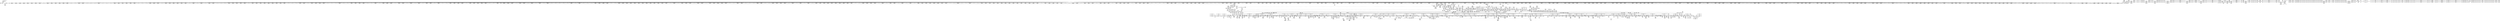 digraph {
	CE0x52d1d70 [shape=record,shape=Mrecord,label="{CE0x52d1d70|i64_0|*Constant*}"]
	CE0x534c8b0 [shape=record,shape=Mrecord,label="{CE0x534c8b0|GLOBAL:__preempt_count_add|*Constant*|*SummSource*}"]
	CE0x53d2c00 [shape=record,shape=Mrecord,label="{CE0x53d2c00|COLLAPSED:_GCMRE___llvm_gcov_ctr135_internal_global_4_x_i64_zeroinitializer:_elem_0:default:}"]
	CE0x537b640 [shape=record,shape=Mrecord,label="{CE0x537b640|__preempt_count_add:tmp3}"]
	CE0x529d240 [shape=record,shape=Mrecord,label="{CE0x529d240|2472:_%struct.cred*,_2752:_%struct.signal_struct*,_:_CRE_2958,2959_}"]
	CE0x5304bf0 [shape=record,shape=Mrecord,label="{CE0x5304bf0|task_sid:tmp19|security/selinux/hooks.c,208|*SummSink*}"]
	CE0x533ee80 [shape=record,shape=Mrecord,label="{CE0x533ee80|rcu_read_lock:tmp20|include/linux/rcupdate.h,882|*SummSource*}"]
	CE0x52e76d0 [shape=record,shape=Mrecord,label="{CE0x52e76d0|__rcu_read_lock:tmp|*SummSource*}"]
	CE0x5354930 [shape=record,shape=Mrecord,label="{CE0x5354930|_call_void___preempt_count_add(i32_1)_#10,_!dbg_!27711|include/linux/rcupdate.h,239|*SummSink*}"]
	CE0x529bf80 [shape=record,shape=Mrecord,label="{CE0x529bf80|2472:_%struct.cred*,_2752:_%struct.signal_struct*,_:_CRE_2946,2947_}"]
	CE0x5310100 [shape=record,shape=Mrecord,label="{CE0x5310100|%struct.task_struct*_(%struct.task_struct**)*_asm_movq_%gs:$_1:P_,$0_,_r,im,_dirflag_,_fpsr_,_flags_|*SummSource*}"]
	CE0x52cbb50 [shape=record,shape=Mrecord,label="{CE0x52cbb50|selinux_task_setrlimit:tmp11|security/selinux/hooks.c,3631|*SummSink*}"]
	CE0x534fc10 [shape=record,shape=Mrecord,label="{CE0x534fc10|i64*_getelementptr_inbounds_(_4_x_i64_,_4_x_i64_*___llvm_gcov_ctr130,_i64_0,_i64_1)|*Constant*|*SummSource*}"]
	CE0x5356e30 [shape=record,shape=Mrecord,label="{CE0x5356e30|rcu_read_unlock:tmp17|include/linux/rcupdate.h,933}"]
	CE0x5390220 [shape=record,shape=Mrecord,label="{CE0x5390220|__preempt_count_add:tmp1|*SummSink*}"]
	CE0x53237d0 [shape=record,shape=Mrecord,label="{CE0x53237d0|i64*_getelementptr_inbounds_(_4_x_i64_,_4_x_i64_*___llvm_gcov_ctr129,_i64_0,_i64_1)|*Constant*|*SummSink*}"]
	CE0x534e7c0 [shape=record,shape=Mrecord,label="{CE0x534e7c0|rcu_read_unlock:tmp7|include/linux/rcupdate.h,933|*SummSource*}"]
	CE0x52d3470 [shape=record,shape=Mrecord,label="{CE0x52d3470|current_has_perm:call|security/selinux/hooks.c,1542|*SummSink*}"]
	CE0x525ed80 [shape=record,shape=Mrecord,label="{CE0x525ed80|2472:_%struct.cred*,_2752:_%struct.signal_struct*,_:_CRE_2384,2392_|*MultipleSource*|Function::selinux_task_setrlimit&Arg::p::|security/selinux/hooks.c,3622}"]
	CE0x53537f0 [shape=record,shape=Mrecord,label="{CE0x53537f0|rcu_lock_acquire:__here}"]
	CE0x529e370 [shape=record,shape=Mrecord,label="{CE0x529e370|2472:_%struct.cred*,_2752:_%struct.signal_struct*,_:_CRE_2969,2970_}"]
	CE0x52ac800 [shape=record,shape=Mrecord,label="{CE0x52ac800|2472:_%struct.cred*,_2752:_%struct.signal_struct*,_:_CRE_6321,6322_}"]
	CE0x53059f0 [shape=record,shape=Mrecord,label="{CE0x53059f0|i32_208|*Constant*|*SummSink*}"]
	CE0x52786d0 [shape=record,shape=Mrecord,label="{CE0x52786d0|2472:_%struct.cred*,_2752:_%struct.signal_struct*,_:_CRE_6359,6360_}"]
	CE0x5309ab0 [shape=record,shape=Mrecord,label="{CE0x5309ab0|task_sid:tmp12|security/selinux/hooks.c,208|*SummSink*}"]
	CE0x5247ca0 [shape=record,shape=Mrecord,label="{CE0x5247ca0|2472:_%struct.cred*,_2752:_%struct.signal_struct*,_:_CRE_736,744_|*MultipleSource*|Function::selinux_task_setrlimit&Arg::p::|security/selinux/hooks.c,3622}"]
	CE0x52fcc90 [shape=record,shape=Mrecord,label="{CE0x52fcc90|current_sid:sid|security/selinux/hooks.c,220|*SummSink*}"]
	CE0x5261d20 [shape=record,shape=Mrecord,label="{CE0x5261d20|selinux_task_setrlimit:rlim_max|security/selinux/hooks.c,3628|*SummSource*}"]
	CE0x529a1d0 [shape=record,shape=Mrecord,label="{CE0x529a1d0|2472:_%struct.cred*,_2752:_%struct.signal_struct*,_:_CRE_2927,2928_}"]
	CE0x5347280 [shape=record,shape=Mrecord,label="{CE0x5347280|_call_void_mcount()_#3}"]
	CE0x529c8e0 [shape=record,shape=Mrecord,label="{CE0x529c8e0|2472:_%struct.cred*,_2752:_%struct.signal_struct*,_:_CRE_2952,2953_}"]
	CE0x52e63c0 [shape=record,shape=Mrecord,label="{CE0x52e63c0|i32_0|*Constant*}"]
	CE0x5396550 [shape=record,shape=Mrecord,label="{CE0x5396550|i64*_getelementptr_inbounds_(_4_x_i64_,_4_x_i64_*___llvm_gcov_ctr130,_i64_0,_i64_0)|*Constant*}"]
	CE0x52d4e20 [shape=record,shape=Mrecord,label="{CE0x52d4e20|avc_has_perm:tsid|Function::avc_has_perm&Arg::tsid::|*SummSink*}"]
	CE0x52f1020 [shape=record,shape=Mrecord,label="{CE0x52f1020|rcu_read_lock:tmp14|include/linux/rcupdate.h,882}"]
	CE0x53977b0 [shape=record,shape=Mrecord,label="{CE0x53977b0|_ret_void,_!dbg_!27720|./arch/x86/include/asm/preempt.h,78|*SummSink*}"]
	CE0x524d4f0 [shape=record,shape=Mrecord,label="{CE0x524d4f0|get_current:tmp4|./arch/x86/include/asm/current.h,14}"]
	CE0x52b3720 [shape=record,shape=Mrecord,label="{CE0x52b3720|2472:_%struct.cred*,_2752:_%struct.signal_struct*,_:_CRE_6474,6476_|*MultipleSource*|Function::selinux_task_setrlimit&Arg::p::|security/selinux/hooks.c,3622}"]
	CE0x52d8240 [shape=record,shape=Mrecord,label="{CE0x52d8240|i64*_getelementptr_inbounds_(_13_x_i64_,_13_x_i64_*___llvm_gcov_ctr126,_i64_0,_i64_1)|*Constant*|*SummSink*}"]
	CE0x537ac30 [shape=record,shape=Mrecord,label="{CE0x537ac30|i64*_getelementptr_inbounds_(_4_x_i64_,_4_x_i64_*___llvm_gcov_ctr133,_i64_0,_i64_0)|*Constant*|*SummSource*}"]
	CE0x534f270 [shape=record,shape=Mrecord,label="{CE0x534f270|rcu_read_unlock:tobool|include/linux/rcupdate.h,933}"]
	CE0x52d02e0 [shape=record,shape=Mrecord,label="{CE0x52d02e0|task_sid:tmp24|security/selinux/hooks.c,208|*SummSource*}"]
	CE0x5329bb0 [shape=record,shape=Mrecord,label="{CE0x5329bb0|GLOBAL:__llvm_gcov_ctr126|Global_var:__llvm_gcov_ctr126|*SummSink*}"]
	CE0x53d0bc0 [shape=record,shape=Mrecord,label="{CE0x53d0bc0|i64*_getelementptr_inbounds_(_4_x_i64_,_4_x_i64_*___llvm_gcov_ctr135,_i64_0,_i64_0)|*Constant*}"]
	CE0x52c0d20 [shape=record,shape=Mrecord,label="{CE0x52c0d20|current_sid:call4|security/selinux/hooks.c,218}"]
	CE0x52a2dd0 [shape=record,shape=Mrecord,label="{CE0x52a2dd0|2472:_%struct.cred*,_2752:_%struct.signal_struct*,_:_CRE_3152,3160_|*MultipleSource*|Function::selinux_task_setrlimit&Arg::p::|security/selinux/hooks.c,3622}"]
	CE0x5391e40 [shape=record,shape=Mrecord,label="{CE0x5391e40|__rcu_read_unlock:do.end|*SummSink*}"]
	CE0x52d4990 [shape=record,shape=Mrecord,label="{CE0x52d4990|avc_has_perm:ssid|Function::avc_has_perm&Arg::ssid::|*SummSource*}"]
	CE0x530c170 [shape=record,shape=Mrecord,label="{CE0x530c170|GLOBAL:current_task|Global_var:current_task|*SummSink*}"]
	CE0x52c2350 [shape=record,shape=Mrecord,label="{CE0x52c2350|_ret_i32_%call7,_!dbg_!27749|security/selinux/hooks.c,210|*SummSource*}"]
	CE0x52e9930 [shape=record,shape=Mrecord,label="{CE0x52e9930|i64*_getelementptr_inbounds_(_11_x_i64_,_11_x_i64_*___llvm_gcov_ctr125,_i64_0,_i64_0)|*Constant*}"]
	CE0x5342760 [shape=record,shape=Mrecord,label="{CE0x5342760|rcu_read_unlock:land.lhs.true|*SummSink*}"]
	CE0x5357650 [shape=record,shape=Mrecord,label="{CE0x5357650|i64*_getelementptr_inbounds_(_4_x_i64_,_4_x_i64_*___llvm_gcov_ctr134,_i64_0,_i64_1)|*Constant*|*SummSink*}"]
	CE0x5382a80 [shape=record,shape=Mrecord,label="{CE0x5382a80|rcu_lock_acquire:tmp5|include/linux/rcupdate.h,418|*SummSink*}"]
	CE0x539b070 [shape=record,shape=Mrecord,label="{CE0x539b070|i64*_getelementptr_inbounds_(_4_x_i64_,_4_x_i64_*___llvm_gcov_ctr129,_i64_0,_i64_0)|*Constant*|*SummSink*}"]
	CE0x52f10f0 [shape=record,shape=Mrecord,label="{CE0x52f10f0|rcu_read_lock:tmp13|include/linux/rcupdate.h,882|*SummSource*}"]
	CE0x52ac350 [shape=record,shape=Mrecord,label="{CE0x52ac350|2472:_%struct.cred*,_2752:_%struct.signal_struct*,_:_CRE_6318,6319_}"]
	CE0x525da50 [shape=record,shape=Mrecord,label="{CE0x525da50|2472:_%struct.cred*,_2752:_%struct.signal_struct*,_:_CRE_2320,2328_|*MultipleSource*|Function::selinux_task_setrlimit&Arg::p::|security/selinux/hooks.c,3622}"]
	CE0x52a4ff0 [shape=record,shape=Mrecord,label="{CE0x52a4ff0|2472:_%struct.cred*,_2752:_%struct.signal_struct*,_:_CRE_5936,5944_|*MultipleSource*|Function::selinux_task_setrlimit&Arg::p::|security/selinux/hooks.c,3622}"]
	CE0x52d9c10 [shape=record,shape=Mrecord,label="{CE0x52d9c10|current_sid:tmp16|security/selinux/hooks.c,218}"]
	CE0x52dae00 [shape=record,shape=Mrecord,label="{CE0x52dae00|_call_void___rcu_read_lock()_#10,_!dbg_!27710|include/linux/rcupdate.h,879|*SummSource*}"]
	CE0x5270b30 [shape=record,shape=Mrecord,label="{CE0x5270b30|2472:_%struct.cred*,_2752:_%struct.signal_struct*,_:_CRE_1944,1952_|*MultipleSource*|Function::selinux_task_setrlimit&Arg::p::|security/selinux/hooks.c,3622}"]
	CE0x530cc70 [shape=record,shape=Mrecord,label="{CE0x530cc70|%struct.lockdep_map*_null|*Constant*}"]
	CE0x525baa0 [shape=record,shape=Mrecord,label="{CE0x525baa0|2472:_%struct.cred*,_2752:_%struct.signal_struct*,_:_CRE_2152,2160_|*MultipleSource*|Function::selinux_task_setrlimit&Arg::p::|security/selinux/hooks.c,3622}"]
	CE0x52e9440 [shape=record,shape=Mrecord,label="{CE0x52e9440|GLOBAL:rcu_read_lock.__warned|Global_var:rcu_read_lock.__warned|*SummSink*}"]
	CE0x5258450 [shape=record,shape=Mrecord,label="{CE0x5258450|2472:_%struct.cred*,_2752:_%struct.signal_struct*,_:_CRE_32,40_|*MultipleSource*|Function::selinux_task_setrlimit&Arg::p::|security/selinux/hooks.c,3622}"]
	CE0x52d06a0 [shape=record,shape=Mrecord,label="{CE0x52d06a0|i64_3|*Constant*}"]
	CE0x52afeb0 [shape=record,shape=Mrecord,label="{CE0x52afeb0|2472:_%struct.cred*,_2752:_%struct.signal_struct*,_:_CRE_6356,6357_}"]
	CE0x52d3be0 [shape=record,shape=Mrecord,label="{CE0x52d3be0|current_sid:entry|*SummSource*}"]
	CE0x533dc70 [shape=record,shape=Mrecord,label="{CE0x533dc70|_call_void_mcount()_#3}"]
	CE0x530c950 [shape=record,shape=Mrecord,label="{CE0x530c950|i64*_getelementptr_inbounds_(_2_x_i64_,_2_x_i64_*___llvm_gcov_ctr131,_i64_0,_i64_0)|*Constant*|*SummSink*}"]
	CE0x5350c10 [shape=record,shape=Mrecord,label="{CE0x5350c10|i64_1|*Constant*}"]
	CE0x526a800 [shape=record,shape=Mrecord,label="{CE0x526a800|2472:_%struct.cred*,_2752:_%struct.signal_struct*,_:_CRE_76,80_|*MultipleSource*|Function::selinux_task_setrlimit&Arg::p::|security/selinux/hooks.c,3622}"]
	CE0x52ab6d0 [shape=record,shape=Mrecord,label="{CE0x52ab6d0|2472:_%struct.cred*,_2752:_%struct.signal_struct*,_:_CRE_6310,6311_}"]
	CE0x52d1810 [shape=record,shape=Mrecord,label="{CE0x52d1810|i64_2|*Constant*}"]
	CE0x534cd70 [shape=record,shape=Mrecord,label="{CE0x534cd70|rcu_read_unlock:bb|*SummSink*}"]
	CE0x5393f70 [shape=record,shape=Mrecord,label="{CE0x5393f70|i64*_getelementptr_inbounds_(_4_x_i64_,_4_x_i64_*___llvm_gcov_ctr130,_i64_0,_i64_0)|*Constant*|*SummSource*}"]
	CE0x5352720 [shape=record,shape=Mrecord,label="{CE0x5352720|__rcu_read_lock:tmp6|include/linux/rcupdate.h,240|*SummSink*}"]
	CE0x52b4090 [shape=record,shape=Mrecord,label="{CE0x52b4090|2472:_%struct.cred*,_2752:_%struct.signal_struct*,_:_CRE_6488,6492_|*MultipleSource*|Function::selinux_task_setrlimit&Arg::p::|security/selinux/hooks.c,3622}"]
	CE0x52b99c0 [shape=record,shape=Mrecord,label="{CE0x52b99c0|2472:_%struct.cred*,_2752:_%struct.signal_struct*,_:_CRE_10600,10604_|*MultipleSource*|Function::selinux_task_setrlimit&Arg::p::|security/selinux/hooks.c,3622}"]
	CE0x52cdfc0 [shape=record,shape=Mrecord,label="{CE0x52cdfc0|selinux_task_setrlimit:tmp9|security/selinux/hooks.c,3629|*SummSink*}"]
	"CONST[source:0(mediator),value:2(dynamic)][purpose:{subject}][SnkIdx:0]"
	CE0x5293cc0 [shape=record,shape=Mrecord,label="{CE0x5293cc0|2472:_%struct.cred*,_2752:_%struct.signal_struct*,_:_CRE_2712,2720_|*MultipleSource*|Function::selinux_task_setrlimit&Arg::p::|security/selinux/hooks.c,3622}"]
	CE0x53414e0 [shape=record,shape=Mrecord,label="{CE0x53414e0|cred_sid:sid|security/selinux/hooks.c,197|*SummSink*}"]
	CE0x524cf50 [shape=record,shape=Mrecord,label="{CE0x524cf50|selinux_task_setrlimit:if.end}"]
	CE0x5305e80 [shape=record,shape=Mrecord,label="{CE0x5305e80|_ret_void,_!dbg_!27717|include/linux/rcupdate.h,419|*SummSink*}"]
	CE0x52738d0 [shape=record,shape=Mrecord,label="{CE0x52738d0|2472:_%struct.cred*,_2752:_%struct.signal_struct*,_:_CRE_576,584_|*MultipleSource*|Function::selinux_task_setrlimit&Arg::p::|security/selinux/hooks.c,3622}"]
	CE0x52fe0e0 [shape=record,shape=Mrecord,label="{CE0x52fe0e0|task_sid:do.end6}"]
	CE0x533b740 [shape=record,shape=Mrecord,label="{CE0x533b740|GLOBAL:rcu_lock_acquire|*Constant*|*SummSink*}"]
	CE0x52f5f80 [shape=record,shape=Mrecord,label="{CE0x52f5f80|GLOBAL:rcu_read_lock.__warned|Global_var:rcu_read_lock.__warned}"]
	CE0x533c5d0 [shape=record,shape=Mrecord,label="{CE0x533c5d0|rcu_read_unlock:tmp5|include/linux/rcupdate.h,933}"]
	CE0x52a63c0 [shape=record,shape=Mrecord,label="{CE0x52a63c0|2472:_%struct.cred*,_2752:_%struct.signal_struct*,_:_CRE_6000,6008_|*MultipleSource*|Function::selinux_task_setrlimit&Arg::p::|security/selinux/hooks.c,3622}"]
	CE0x5315070 [shape=record,shape=Mrecord,label="{CE0x5315070|_call_void_lockdep_rcu_suspicious(i8*_getelementptr_inbounds_(_25_x_i8_,_25_x_i8_*_.str45,_i32_0,_i32_0),_i32_934,_i8*_getelementptr_inbounds_(_44_x_i8_,_44_x_i8_*_.str47,_i32_0,_i32_0))_#10,_!dbg_!27726|include/linux/rcupdate.h,933|*SummSink*}"]
	CE0x52fa0a0 [shape=record,shape=Mrecord,label="{CE0x52fa0a0|_call_void_rcu_read_unlock()_#10,_!dbg_!27748|security/selinux/hooks.c,209}"]
	CE0x5272080 [shape=record,shape=Mrecord,label="{CE0x5272080|2472:_%struct.cred*,_2752:_%struct.signal_struct*,_:_CRE_2032,2036_|*MultipleSource*|Function::selinux_task_setrlimit&Arg::p::|security/selinux/hooks.c,3622}"]
	CE0x525ae70 [shape=record,shape=Mrecord,label="{CE0x525ae70|2472:_%struct.cred*,_2752:_%struct.signal_struct*,_:_CRE_2112,2120_|*MultipleSource*|Function::selinux_task_setrlimit&Arg::p::|security/selinux/hooks.c,3622}"]
	CE0x52bee70 [shape=record,shape=Mrecord,label="{CE0x52bee70|_call_void_mcount()_#3}"]
	CE0x534fac0 [shape=record,shape=Mrecord,label="{CE0x534fac0|rcu_read_unlock:do.body}"]
	CE0x52f62c0 [shape=record,shape=Mrecord,label="{CE0x52f62c0|rcu_read_unlock:tmp5|include/linux/rcupdate.h,933|*SummSink*}"]
	CE0x52b6040 [shape=record,shape=Mrecord,label="{CE0x52b6040|2472:_%struct.cred*,_2752:_%struct.signal_struct*,_:_CRE_6600,6608_|*MultipleSource*|Function::selinux_task_setrlimit&Arg::p::|security/selinux/hooks.c,3622}"]
	CE0x5345020 [shape=record,shape=Mrecord,label="{CE0x5345020|_call_void_asm_sideeffect_,_memory_,_dirflag_,_fpsr_,_flags_()_#3,_!dbg_!27714,_!srcloc_!27715|include/linux/rcupdate.h,239}"]
	CE0x52acfd0 [shape=record,shape=Mrecord,label="{CE0x52acfd0|2472:_%struct.cred*,_2752:_%struct.signal_struct*,_:_CRE_6326,6327_}"]
	CE0x52eeb20 [shape=record,shape=Mrecord,label="{CE0x52eeb20|__rcu_read_unlock:tmp7|include/linux/rcupdate.h,245}"]
	CE0x533f9c0 [shape=record,shape=Mrecord,label="{CE0x533f9c0|i64*_getelementptr_inbounds_(_11_x_i64_,_11_x_i64_*___llvm_gcov_ctr127,_i64_0,_i64_10)|*Constant*|*SummSink*}"]
	CE0x5248d10 [shape=record,shape=Mrecord,label="{CE0x5248d10|current_sid:tmp16|security/selinux/hooks.c,218|*SummSource*}"]
	CE0x52f16d0 [shape=record,shape=Mrecord,label="{CE0x52f16d0|get_current:entry|*SummSink*}"]
	CE0x530f3c0 [shape=record,shape=Mrecord,label="{CE0x530f3c0|i64*_getelementptr_inbounds_(_13_x_i64_,_13_x_i64_*___llvm_gcov_ctr126,_i64_0,_i64_12)|*Constant*}"]
	CE0x5301d60 [shape=record,shape=Mrecord,label="{CE0x5301d60|task_sid:tmp14|security/selinux/hooks.c,208|*SummSink*}"]
	CE0x52e2a90 [shape=record,shape=Mrecord,label="{CE0x52e2a90|_call_void_rcu_read_lock()_#10,_!dbg_!27712|security/selinux/hooks.c,207}"]
	CE0x5314f40 [shape=record,shape=Mrecord,label="{CE0x5314f40|_call_void_lockdep_rcu_suspicious(i8*_getelementptr_inbounds_(_25_x_i8_,_25_x_i8_*_.str45,_i32_0,_i32_0),_i32_934,_i8*_getelementptr_inbounds_(_44_x_i8_,_44_x_i8_*_.str47,_i32_0,_i32_0))_#10,_!dbg_!27726|include/linux/rcupdate.h,933|*SummSource*}"]
	CE0x5336190 [shape=record,shape=Mrecord,label="{CE0x5336190|__rcu_read_unlock:do.body|*SummSource*}"]
	CE0x530c7f0 [shape=record,shape=Mrecord,label="{CE0x530c7f0|i64*_getelementptr_inbounds_(_2_x_i64_,_2_x_i64_*___llvm_gcov_ctr131,_i64_0,_i64_0)|*Constant*|*SummSource*}"]
	CE0x52e8df0 [shape=record,shape=Mrecord,label="{CE0x52e8df0|_call_void_mcount()_#3}"]
	CE0x525e680 [shape=record,shape=Mrecord,label="{CE0x525e680|2472:_%struct.cred*,_2752:_%struct.signal_struct*,_:_CRE_2360,2368_|*MultipleSource*|Function::selinux_task_setrlimit&Arg::p::|security/selinux/hooks.c,3622}"]
	CE0x52ddae0 [shape=record,shape=Mrecord,label="{CE0x52ddae0|cred_sid:tmp2|*SummSource*}"]
	CE0x5322170 [shape=record,shape=Mrecord,label="{CE0x5322170|__rcu_read_lock:tmp2|*SummSource*}"]
	CE0x534d2c0 [shape=record,shape=Mrecord,label="{CE0x534d2c0|i64*_getelementptr_inbounds_(_4_x_i64_,_4_x_i64_*___llvm_gcov_ctr128,_i64_0,_i64_3)|*Constant*|*SummSink*}"]
	CE0x52cc540 [shape=record,shape=Mrecord,label="{CE0x52cc540|selinux_task_setrlimit:arraydecay|security/selinux/hooks.c,3622}"]
	CE0x5321ce0 [shape=record,shape=Mrecord,label="{CE0x5321ce0|_call_void_lock_acquire(%struct.lockdep_map*_%map,_i32_0,_i32_0,_i32_2,_i32_0,_%struct.lockdep_map*_null,_i64_ptrtoint_(i8*_blockaddress(_rcu_lock_acquire,_%__here)_to_i64))_#10,_!dbg_!27716|include/linux/rcupdate.h,418}"]
	CE0x52a1300 [shape=record,shape=Mrecord,label="{CE0x52a1300|2472:_%struct.cred*,_2752:_%struct.signal_struct*,_:_CRE_3096,3104_|*MultipleSource*|Function::selinux_task_setrlimit&Arg::p::|security/selinux/hooks.c,3622}"]
	CE0x530bed0 [shape=record,shape=Mrecord,label="{CE0x530bed0|GLOBAL:current_task|Global_var:current_task|*SummSource*}"]
	CE0x52dd290 [shape=record,shape=Mrecord,label="{CE0x52dd290|current_sid:if.then|*SummSink*}"]
	CE0x52a1570 [shape=record,shape=Mrecord,label="{CE0x52a1570|2472:_%struct.cred*,_2752:_%struct.signal_struct*,_:_CRE_3104,3108_|*MultipleSource*|Function::selinux_task_setrlimit&Arg::p::|security/selinux/hooks.c,3622}"]
	CE0x52c8c60 [shape=record,shape=Mrecord,label="{CE0x52c8c60|GLOBAL:cred_sid|*Constant*|*SummSink*}"]
	CE0x5273660 [shape=record,shape=Mrecord,label="{CE0x5273660|2472:_%struct.cred*,_2752:_%struct.signal_struct*,_:_CRE_568,576_|*MultipleSource*|Function::selinux_task_setrlimit&Arg::p::|security/selinux/hooks.c,3622}"]
	CE0x5261a90 [shape=record,shape=Mrecord,label="{CE0x5261a90|COLLAPSED:_GCMRE___llvm_gcov_ctr286_internal_global_6_x_i64_zeroinitializer:_elem_0:default:}"]
	CE0x52d5130 [shape=record,shape=Mrecord,label="{CE0x52d5130|i16_2|*Constant*|*SummSource*}"]
	CE0x5304ff0 [shape=record,shape=Mrecord,label="{CE0x5304ff0|GLOBAL:__llvm_gcov_ctr127|Global_var:__llvm_gcov_ctr127|*SummSource*}"]
	CE0x5265640 [shape=record,shape=Mrecord,label="{CE0x5265640|2472:_%struct.cred*,_2752:_%struct.signal_struct*,_:_CRE_464,472_|*MultipleSource*|Function::selinux_task_setrlimit&Arg::p::|security/selinux/hooks.c,3622}"]
	CE0x5353e10 [shape=record,shape=Mrecord,label="{CE0x5353e10|rcu_read_unlock:tmp8|include/linux/rcupdate.h,933|*SummSource*}"]
	CE0x52d4680 [shape=record,shape=Mrecord,label="{CE0x52d4680|avc_has_perm:ssid|Function::avc_has_perm&Arg::ssid::}"]
	CE0x5241540 [shape=record,shape=Mrecord,label="{CE0x5241540|selinux_task_setrlimit:entry|*SummSink*}"]
	CE0x534a340 [shape=record,shape=Mrecord,label="{CE0x534a340|i32_2|*Constant*}"]
	CE0x526dc90 [shape=record,shape=Mrecord,label="{CE0x526dc90|2472:_%struct.cred*,_2752:_%struct.signal_struct*,_:_CRE_776,780_|*MultipleSource*|Function::selinux_task_setrlimit&Arg::p::|security/selinux/hooks.c,3622}"]
	CE0x53543c0 [shape=record,shape=Mrecord,label="{CE0x53543c0|rcu_read_unlock:tmp6|include/linux/rcupdate.h,933|*SummSink*}"]
	CE0x52ac1c0 [shape=record,shape=Mrecord,label="{CE0x52ac1c0|2472:_%struct.cred*,_2752:_%struct.signal_struct*,_:_CRE_6317,6318_}"]
	CE0x52f4e30 [shape=record,shape=Mrecord,label="{CE0x52f4e30|GLOBAL:rcu_lock_map|Global_var:rcu_lock_map|*SummSource*}"]
	CE0x533f910 [shape=record,shape=Mrecord,label="{CE0x533f910|i64*_getelementptr_inbounds_(_11_x_i64_,_11_x_i64_*___llvm_gcov_ctr127,_i64_0,_i64_10)|*Constant*|*SummSource*}"]
	CE0x52e8130 [shape=record,shape=Mrecord,label="{CE0x52e8130|current_sid:tobool1|security/selinux/hooks.c,218}"]
	CE0x5267210 [shape=record,shape=Mrecord,label="{CE0x5267210|i32_89|*Constant*|*SummSource*}"]
	CE0x5246330 [shape=record,shape=Mrecord,label="{CE0x5246330|2472:_%struct.cred*,_2752:_%struct.signal_struct*,_:_CRE_694,695_}"]
	CE0x5382910 [shape=record,shape=Mrecord,label="{CE0x5382910|rcu_lock_acquire:tmp5|include/linux/rcupdate.h,418|*SummSource*}"]
	CE0x5340b40 [shape=record,shape=Mrecord,label="{CE0x5340b40|i64*_getelementptr_inbounds_(_11_x_i64_,_11_x_i64_*___llvm_gcov_ctr127,_i64_0,_i64_9)|*Constant*|*SummSink*}"]
	CE0x53044f0 [shape=record,shape=Mrecord,label="{CE0x53044f0|_ret_void,_!dbg_!27717|include/linux/rcupdate.h,240}"]
	CE0x52d24a0 [shape=record,shape=Mrecord,label="{CE0x52d24a0|i64_0|*Constant*|*SummSink*}"]
	CE0x526a9e0 [shape=record,shape=Mrecord,label="{CE0x526a9e0|task_sid:do.end6|*SummSource*}"]
	CE0x53924c0 [shape=record,shape=Mrecord,label="{CE0x53924c0|_call_void_asm_addl_$1,_%gs:$0_,_*m,ri,*m,_dirflag_,_fpsr_,_flags_(i32*___preempt_count,_i32_%sub,_i32*___preempt_count)_#3,_!dbg_!27717,_!srcloc_!27718|./arch/x86/include/asm/preempt.h,77|*SummSink*}"]
	CE0x52c4ac0 [shape=record,shape=Mrecord,label="{CE0x52c4ac0|selinux_task_setrlimit:call|security/selinux/hooks.c,3629|*SummSource*}"]
	CE0x52dfc70 [shape=record,shape=Mrecord,label="{CE0x52dfc70|current_sid:tmp4|security/selinux/hooks.c,218}"]
	CE0x52dfd10 [shape=record,shape=Mrecord,label="{CE0x52dfd10|current_sid:tmp4|security/selinux/hooks.c,218|*SummSource*}"]
	CE0x52ef0d0 [shape=record,shape=Mrecord,label="{CE0x52ef0d0|__preempt_count_add:do.end|*SummSource*}"]
	CE0x531b260 [shape=record,shape=Mrecord,label="{CE0x531b260|_ret_void,_!dbg_!27717|include/linux/rcupdate.h,245|*SummSource*}"]
	CE0x5279970 [shape=record,shape=Mrecord,label="{CE0x5279970|2472:_%struct.cred*,_2752:_%struct.signal_struct*,_:_CRE_2594,2596_|*MultipleSource*|Function::selinux_task_setrlimit&Arg::p::|security/selinux/hooks.c,3622}"]
	CE0x5326a50 [shape=record,shape=Mrecord,label="{CE0x5326a50|rcu_read_lock:tmp18|include/linux/rcupdate.h,882|*SummSource*}"]
	CE0x5317260 [shape=record,shape=Mrecord,label="{CE0x5317260|rcu_read_unlock:tmp20|include/linux/rcupdate.h,933}"]
	CE0x53026f0 [shape=record,shape=Mrecord,label="{CE0x53026f0|i64*_getelementptr_inbounds_(_11_x_i64_,_11_x_i64_*___llvm_gcov_ctr127,_i64_0,_i64_1)|*Constant*|*SummSource*}"]
	CE0x526d0d0 [shape=record,shape=Mrecord,label="{CE0x526d0d0|2472:_%struct.cred*,_2752:_%struct.signal_struct*,_:_CRE_280,288_|*MultipleSource*|Function::selinux_task_setrlimit&Arg::p::|security/selinux/hooks.c,3622}"]
	CE0x52c4bf0 [shape=record,shape=Mrecord,label="{CE0x52c4bf0|selinux_task_setrlimit:call|security/selinux/hooks.c,3629|*SummSink*}"]
	CE0x52ad160 [shape=record,shape=Mrecord,label="{CE0x52ad160|2472:_%struct.cred*,_2752:_%struct.signal_struct*,_:_CRE_6327,6328_}"]
	CE0x52ac4e0 [shape=record,shape=Mrecord,label="{CE0x52ac4e0|2472:_%struct.cred*,_2752:_%struct.signal_struct*,_:_CRE_6319,6320_}"]
	CE0x52e25e0 [shape=record,shape=Mrecord,label="{CE0x52e25e0|i8*_getelementptr_inbounds_(_25_x_i8_,_25_x_i8_*_.str3,_i32_0,_i32_0)|*Constant*}"]
	CE0x529dba0 [shape=record,shape=Mrecord,label="{CE0x529dba0|2472:_%struct.cred*,_2752:_%struct.signal_struct*,_:_CRE_2964,2965_}"]
	CE0x5259880 [shape=record,shape=Mrecord,label="{CE0x5259880|2472:_%struct.cred*,_2752:_%struct.signal_struct*,_:_CRE_2052,2056_|*MultipleSource*|Function::selinux_task_setrlimit&Arg::p::|security/selinux/hooks.c,3622}"]
	CE0x5299870 [shape=record,shape=Mrecord,label="{CE0x5299870|2472:_%struct.cred*,_2752:_%struct.signal_struct*,_:_CRE_2921,2922_}"]
	CE0x529e050 [shape=record,shape=Mrecord,label="{CE0x529e050|2472:_%struct.cred*,_2752:_%struct.signal_struct*,_:_CRE_2967,2968_}"]
	CE0x526b850 [shape=record,shape=Mrecord,label="{CE0x526b850|i64*_getelementptr_inbounds_(_2_x_i64_,_2_x_i64_*___llvm_gcov_ctr136,_i64_0,_i64_1)|*Constant*|*SummSource*}"]
	CE0x5342450 [shape=record,shape=Mrecord,label="{CE0x5342450|cred_sid:tmp6|security/selinux/hooks.c,197|*SummSource*}"]
	CE0x52d1af0 [shape=record,shape=Mrecord,label="{CE0x52d1af0|i64_2|*Constant*|*SummSource*}"]
	CE0x5352df0 [shape=record,shape=Mrecord,label="{CE0x5352df0|rcu_read_unlock:if.then}"]
	CE0x5307e40 [shape=record,shape=Mrecord,label="{CE0x5307e40|cred_sid:tmp1|*SummSource*}"]
	CE0x52bafd0 [shape=record,shape=Mrecord,label="{CE0x52bafd0|i32_50|*Constant*|*SummSink*}"]
	CE0x5351c60 [shape=record,shape=Mrecord,label="{CE0x5351c60|i64*_getelementptr_inbounds_(_4_x_i64_,_4_x_i64_*___llvm_gcov_ctr128,_i64_0,_i64_0)|*Constant*|*SummSource*}"]
	CE0x530e860 [shape=record,shape=Mrecord,label="{CE0x530e860|rcu_lock_release:__here}"]
	CE0x532b360 [shape=record,shape=Mrecord,label="{CE0x532b360|task_sid:tmp9|security/selinux/hooks.c,208|*SummSink*}"]
	CE0x52bedb0 [shape=record,shape=Mrecord,label="{CE0x52bedb0|current_has_perm:tmp3|*SummSink*}"]
	CE0x53047c0 [shape=record,shape=Mrecord,label="{CE0x53047c0|_ret_void,_!dbg_!27717|include/linux/rcupdate.h,240|*SummSink*}"]
	CE0x52ad610 [shape=record,shape=Mrecord,label="{CE0x52ad610|2472:_%struct.cred*,_2752:_%struct.signal_struct*,_:_CRE_6330,6331_}"]
	CE0x52a5ee0 [shape=record,shape=Mrecord,label="{CE0x52a5ee0|2472:_%struct.cred*,_2752:_%struct.signal_struct*,_:_CRE_5984,5992_|*MultipleSource*|Function::selinux_task_setrlimit&Arg::p::|security/selinux/hooks.c,3622}"]
	CE0x52764a0 [shape=record,shape=Mrecord,label="{CE0x52764a0|2472:_%struct.cred*,_2752:_%struct.signal_struct*,_:_CRE_2508,2512_|*MultipleSource*|Function::selinux_task_setrlimit&Arg::p::|security/selinux/hooks.c,3622}"]
	CE0x533c270 [shape=record,shape=Mrecord,label="{CE0x533c270|cred_sid:tmp5|security/selinux/hooks.c,196|*SummSource*}"]
	CE0x5274500 [shape=record,shape=Mrecord,label="{CE0x5274500|2472:_%struct.cred*,_2752:_%struct.signal_struct*,_:_CRE_616,624_|*MultipleSource*|Function::selinux_task_setrlimit&Arg::p::|security/selinux/hooks.c,3622}"]
	CE0x52b8da0 [shape=record,shape=Mrecord,label="{CE0x52b8da0|2472:_%struct.cred*,_2752:_%struct.signal_struct*,_:_CRE_10568,10572_|*MultipleSource*|Function::selinux_task_setrlimit&Arg::p::|security/selinux/hooks.c,3622}"]
	CE0x5265ea0 [shape=record,shape=Mrecord,label="{CE0x5265ea0|2472:_%struct.cred*,_2752:_%struct.signal_struct*,_:_CRE_152,160_|*MultipleSource*|Function::selinux_task_setrlimit&Arg::p::|security/selinux/hooks.c,3622}"]
	CE0x5340dc0 [shape=record,shape=Mrecord,label="{CE0x5340dc0|cred_sid:bb|*SummSource*}"]
	CE0x52dd900 [shape=record,shape=Mrecord,label="{CE0x52dd900|task_sid:tmp4|*LoadInst*|security/selinux/hooks.c,208|*SummSink*}"]
	CE0x52e5500 [shape=record,shape=Mrecord,label="{CE0x52e5500|current_sid:tmp9|security/selinux/hooks.c,218|*SummSink*}"]
	CE0x52c6700 [shape=record,shape=Mrecord,label="{CE0x52c6700|__preempt_count_sub:do.body|*SummSource*}"]
	CE0x52bb6f0 [shape=record,shape=Mrecord,label="{CE0x52bb6f0|current_sid:tmp14|security/selinux/hooks.c,218|*SummSource*}"]
	CE0x538fb00 [shape=record,shape=Mrecord,label="{CE0x538fb00|__preempt_count_add:tmp7|./arch/x86/include/asm/preempt.h,73}"]
	CE0x52c1260 [shape=record,shape=Mrecord,label="{CE0x52c1260|GLOBAL:get_current|*Constant*}"]
	CE0x5279be0 [shape=record,shape=Mrecord,label="{CE0x5279be0|2472:_%struct.cred*,_2752:_%struct.signal_struct*,_:_CRE_2596,2598_|*MultipleSource*|Function::selinux_task_setrlimit&Arg::p::|security/selinux/hooks.c,3622}"]
	CE0x53b8e30 [shape=record,shape=Mrecord,label="{CE0x53b8e30|GLOBAL:__preempt_count|Global_var:__preempt_count}"]
	CE0x539cb90 [shape=record,shape=Mrecord,label="{CE0x539cb90|i64*_getelementptr_inbounds_(_4_x_i64_,_4_x_i64_*___llvm_gcov_ctr134,_i64_0,_i64_1)|*Constant*|*SummSource*}"]
	CE0x52cf9b0 [shape=record,shape=Mrecord,label="{CE0x52cf9b0|task_sid:tmp23|security/selinux/hooks.c,208|*SummSink*}"]
	CE0x5252f70 [shape=record,shape=Mrecord,label="{CE0x5252f70|selinux_task_setrlimit:bb}"]
	CE0x5260760 [shape=record,shape=Mrecord,label="{CE0x5260760|i64*_getelementptr_inbounds_(_13_x_i64_,_13_x_i64_*___llvm_gcov_ctr126,_i64_0,_i64_9)|*Constant*}"]
	CE0x52470f0 [shape=record,shape=Mrecord,label="{CE0x52470f0|2472:_%struct.cred*,_2752:_%struct.signal_struct*,_:_CRE_703,704_}"]
	CE0x52ab540 [shape=record,shape=Mrecord,label="{CE0x52ab540|2472:_%struct.cred*,_2752:_%struct.signal_struct*,_:_CRE_6309,6310_}"]
	CE0x526c4d0 [shape=record,shape=Mrecord,label="{CE0x526c4d0|current_sid:tmp1}"]
	CE0x52b01d0 [shape=record,shape=Mrecord,label="{CE0x52b01d0|2472:_%struct.cred*,_2752:_%struct.signal_struct*,_:_CRE_6358,6359_}"]
	CE0x52e50d0 [shape=record,shape=Mrecord,label="{CE0x52e50d0|i64*_getelementptr_inbounds_(_13_x_i64_,_13_x_i64_*___llvm_gcov_ctr126,_i64_0,_i64_0)|*Constant*|*SummSource*}"]
	CE0x5304a20 [shape=record,shape=Mrecord,label="{CE0x5304a20|_call_void_lockdep_rcu_suspicious(i8*_getelementptr_inbounds_(_25_x_i8_,_25_x_i8_*_.str3,_i32_0,_i32_0),_i32_208,_i8*_getelementptr_inbounds_(_41_x_i8_,_41_x_i8_*_.str44,_i32_0,_i32_0))_#10,_!dbg_!27732|security/selinux/hooks.c,208}"]
	CE0x5255630 [shape=record,shape=Mrecord,label="{CE0x5255630|2472:_%struct.cred*,_2752:_%struct.signal_struct*,_:_CRE_312,320_|*MultipleSource*|Function::selinux_task_setrlimit&Arg::p::|security/selinux/hooks.c,3622}"]
	CE0x5302920 [shape=record,shape=Mrecord,label="{CE0x5302920|task_sid:tmp14|security/selinux/hooks.c,208}"]
	CE0x524e2c0 [shape=record,shape=Mrecord,label="{CE0x524e2c0|2472:_%struct.cred*,_2752:_%struct.signal_struct*,_:_CRE_528,536_|*MultipleSource*|Function::selinux_task_setrlimit&Arg::p::|security/selinux/hooks.c,3622}"]
	CE0x533e4e0 [shape=record,shape=Mrecord,label="{CE0x533e4e0|i8*_getelementptr_inbounds_(_42_x_i8_,_42_x_i8_*_.str46,_i32_0,_i32_0)|*Constant*|*SummSource*}"]
	CE0x52b2170 [shape=record,shape=Mrecord,label="{CE0x52b2170|i64*_getelementptr_inbounds_(_13_x_i64_,_13_x_i64_*___llvm_gcov_ctr126,_i64_0,_i64_10)|*Constant*|*SummSink*}"]
	CE0x53166c0 [shape=record,shape=Mrecord,label="{CE0x53166c0|i64*_getelementptr_inbounds_(_11_x_i64_,_11_x_i64_*___llvm_gcov_ctr132,_i64_0,_i64_9)|*Constant*|*SummSource*}"]
	CE0x53396b0 [shape=record,shape=Mrecord,label="{CE0x53396b0|i64*_getelementptr_inbounds_(_11_x_i64_,_11_x_i64_*___llvm_gcov_ctr127,_i64_0,_i64_0)|*Constant*}"]
	CE0x52e15b0 [shape=record,shape=Mrecord,label="{CE0x52e15b0|i32_77|*Constant*|*SummSink*}"]
	CE0x52c18a0 [shape=record,shape=Mrecord,label="{CE0x52c18a0|GLOBAL:task_sid|*Constant*|*SummSource*}"]
	CE0x52ff030 [shape=record,shape=Mrecord,label="{CE0x52ff030|cred_sid:tmp3|*SummSource*}"]
	CE0x52b6520 [shape=record,shape=Mrecord,label="{CE0x52b6520|2472:_%struct.cred*,_2752:_%struct.signal_struct*,_:_CRE_6616,6624_|*MultipleSource*|Function::selinux_task_setrlimit&Arg::p::|security/selinux/hooks.c,3622}"]
	CE0x52a9dd0 [shape=record,shape=Mrecord,label="{CE0x52a9dd0|2472:_%struct.cred*,_2752:_%struct.signal_struct*,_:_CRE_6294,6295_}"]
	CE0x52a09e0 [shape=record,shape=Mrecord,label="{CE0x52a09e0|2472:_%struct.cred*,_2752:_%struct.signal_struct*,_:_CRE_3064,3072_|*MultipleSource*|Function::selinux_task_setrlimit&Arg::p::|security/selinux/hooks.c,3622}"]
	CE0x524da30 [shape=record,shape=Mrecord,label="{CE0x524da30|2472:_%struct.cred*,_2752:_%struct.signal_struct*,_:_CRE_92,96_|*MultipleSource*|Function::selinux_task_setrlimit&Arg::p::|security/selinux/hooks.c,3622}"]
	CE0x52ec6c0 [shape=record,shape=Mrecord,label="{CE0x52ec6c0|GLOBAL:rcu_lock_acquire|*Constant*}"]
	CE0x52e1910 [shape=record,shape=Mrecord,label="{CE0x52e1910|i32_77|*Constant*|*SummSource*}"]
	CE0x52d59c0 [shape=record,shape=Mrecord,label="{CE0x52d59c0|avc_has_perm:requested|Function::avc_has_perm&Arg::requested::|*SummSource*}"]
	CE0x534d890 [shape=record,shape=Mrecord,label="{CE0x534d890|rcu_lock_acquire:tmp2|*SummSource*}"]
	CE0x526eda0 [shape=record,shape=Mrecord,label="{CE0x526eda0|2472:_%struct.cred*,_2752:_%struct.signal_struct*,_:_CRE_1848,1856_|*MultipleSource*|Function::selinux_task_setrlimit&Arg::p::|security/selinux/hooks.c,3622}"]
	CE0x5345550 [shape=record,shape=Mrecord,label="{CE0x5345550|rcu_read_unlock:tmp14|include/linux/rcupdate.h,933|*SummSource*}"]
	CE0x530daa0 [shape=record,shape=Mrecord,label="{CE0x530daa0|i64*_getelementptr_inbounds_(_4_x_i64_,_4_x_i64_*___llvm_gcov_ctr130,_i64_0,_i64_3)|*Constant*|*SummSource*}"]
	CE0x52c8eb0 [shape=record,shape=Mrecord,label="{CE0x52c8eb0|cred_sid:entry|*SummSink*}"]
	CE0x524d590 [shape=record,shape=Mrecord,label="{CE0x524d590|get_current:tmp4|./arch/x86/include/asm/current.h,14|*SummSink*}"]
	CE0x52d3c70 [shape=record,shape=Mrecord,label="{CE0x52d3c70|current_sid:entry|*SummSink*}"]
	CE0x52b6a50 [shape=record,shape=Mrecord,label="{CE0x52b6a50|2472:_%struct.cred*,_2752:_%struct.signal_struct*,_:_CRE_6632,6640_|*MultipleSource*|Function::selinux_task_setrlimit&Arg::p::|security/selinux/hooks.c,3622}"]
	CE0x531d730 [shape=record,shape=Mrecord,label="{CE0x531d730|i64*_getelementptr_inbounds_(_4_x_i64_,_4_x_i64_*___llvm_gcov_ctr128,_i64_0,_i64_0)|*Constant*|*SummSink*}"]
	CE0x5350a70 [shape=record,shape=Mrecord,label="{CE0x5350a70|GLOBAL:lock_acquire|*Constant*|*SummSource*}"]
	CE0x5266900 [shape=record,shape=Mrecord,label="{CE0x5266900|selinux_task_setrlimit:if.end|*SummSink*}"]
	CE0x529f180 [shape=record,shape=Mrecord,label="{CE0x529f180|2472:_%struct.cred*,_2752:_%struct.signal_struct*,_:_CRE_2980,2984_|*MultipleSource*|Function::selinux_task_setrlimit&Arg::p::|security/selinux/hooks.c,3622}"]
	CE0x523e930 [shape=record,shape=Mrecord,label="{CE0x523e930|current_sid:tmp3|*SummSink*}"]
	CE0x5260220 [shape=record,shape=Mrecord,label="{CE0x5260220|i8*_getelementptr_inbounds_(_41_x_i8_,_41_x_i8_*_.str44,_i32_0,_i32_0)|*Constant*}"]
	CE0x52971c0 [shape=record,shape=Mrecord,label="{CE0x52971c0|2472:_%struct.cred*,_2752:_%struct.signal_struct*,_:_CRE_2876,2880_|*MultipleSource*|Function::selinux_task_setrlimit&Arg::p::|security/selinux/hooks.c,3622}"]
	CE0x5298d80 [shape=record,shape=Mrecord,label="{CE0x5298d80|2472:_%struct.cred*,_2752:_%struct.signal_struct*,_:_CRE_2914,2915_}"]
	CE0x525f8c0 [shape=record,shape=Mrecord,label="{CE0x525f8c0|selinux_task_setrlimit:tmp1|*SummSource*}"]
	CE0x52db210 [shape=record,shape=Mrecord,label="{CE0x52db210|current_sid:call|security/selinux/hooks.c,218|*SummSink*}"]
	CE0x533b220 [shape=record,shape=Mrecord,label="{CE0x533b220|rcu_read_unlock:if.end|*SummSource*}"]
	CE0x52de560 [shape=record,shape=Mrecord,label="{CE0x52de560|GLOBAL:__rcu_read_lock|*Constant*|*SummSink*}"]
	CE0x52ef680 [shape=record,shape=Mrecord,label="{CE0x52ef680|rcu_read_lock:tmp10|include/linux/rcupdate.h,882|*SummSource*}"]
	CE0x5265aa0 [shape=record,shape=Mrecord,label="{CE0x5265aa0|2472:_%struct.cred*,_2752:_%struct.signal_struct*,_:_CRE_480,488_|*MultipleSource*|Function::selinux_task_setrlimit&Arg::p::|security/selinux/hooks.c,3622}"]
	CE0x534a930 [shape=record,shape=Mrecord,label="{CE0x534a930|__rcu_read_lock:tmp5|include/linux/rcupdate.h,239|*SummSink*}"]
	CE0x538fe80 [shape=record,shape=Mrecord,label="{CE0x538fe80|__preempt_count_add:tmp7|./arch/x86/include/asm/preempt.h,73|*SummSink*}"]
	CE0x52d0a90 [shape=record,shape=Mrecord,label="{CE0x52d0a90|selinux_task_setrlimit:retval.0|*SummSink*}"]
	CE0x5354790 [shape=record,shape=Mrecord,label="{CE0x5354790|_call_void___preempt_count_add(i32_1)_#10,_!dbg_!27711|include/linux/rcupdate.h,239}"]
	CE0x5348c80 [shape=record,shape=Mrecord,label="{CE0x5348c80|rcu_read_unlock:tobool1|include/linux/rcupdate.h,933|*SummSink*}"]
	CE0x52d0170 [shape=record,shape=Mrecord,label="{CE0x52d0170|i64*_getelementptr_inbounds_(_13_x_i64_,_13_x_i64_*___llvm_gcov_ctr126,_i64_0,_i64_11)|*Constant*|*SummSource*}"]
	CE0x5299550 [shape=record,shape=Mrecord,label="{CE0x5299550|2472:_%struct.cred*,_2752:_%struct.signal_struct*,_:_CRE_2919,2920_}"]
	CE0x52b71a0 [shape=record,shape=Mrecord,label="{CE0x52b71a0|2472:_%struct.cred*,_2752:_%struct.signal_struct*,_:_CRE_6648,6656_|*MultipleSource*|Function::selinux_task_setrlimit&Arg::p::|security/selinux/hooks.c,3622}"]
	CE0x529dec0 [shape=record,shape=Mrecord,label="{CE0x529dec0|2472:_%struct.cred*,_2752:_%struct.signal_struct*,_:_CRE_2966,2967_}"]
	CE0x52c9830 [shape=record,shape=Mrecord,label="{CE0x52c9830|GLOBAL:rcu_read_unlock|*Constant*}"]
	CE0x52d81d0 [shape=record,shape=Mrecord,label="{CE0x52d81d0|i64*_getelementptr_inbounds_(_13_x_i64_,_13_x_i64_*___llvm_gcov_ctr126,_i64_0,_i64_1)|*Constant*|*SummSource*}"]
	CE0x52a43c0 [shape=record,shape=Mrecord,label="{CE0x52a43c0|2472:_%struct.cred*,_2752:_%struct.signal_struct*,_:_CRE_5896,5904_|*MultipleSource*|Function::selinux_task_setrlimit&Arg::p::|security/selinux/hooks.c,3622}"]
	CE0x523dee0 [shape=record,shape=Mrecord,label="{CE0x523dee0|i32_208|*Constant*}"]
	CE0x53d12c0 [shape=record,shape=Mrecord,label="{CE0x53d12c0|__preempt_count_sub:do.body}"]
	CE0x52fc160 [shape=record,shape=Mrecord,label="{CE0x52fc160|current_sid:tmp23|security/selinux/hooks.c,218}"]
	CE0x52f15e0 [shape=record,shape=Mrecord,label="{CE0x52f15e0|get_current:entry|*SummSource*}"]
	CE0x5393eb0 [shape=record,shape=Mrecord,label="{CE0x5393eb0|rcu_lock_acquire:indirectgoto|*SummSink*}"]
	CE0x52d90c0 [shape=record,shape=Mrecord,label="{CE0x52d90c0|current_sid:call|security/selinux/hooks.c,218|*SummSource*}"]
	CE0x52c7850 [shape=record,shape=Mrecord,label="{CE0x52c7850|rcu_lock_release:tmp5|include/linux/rcupdate.h,423|*SummSink*}"]
	CE0x5266790 [shape=record,shape=Mrecord,label="{CE0x5266790|2472:_%struct.cred*,_2752:_%struct.signal_struct*,_:_CRE_328,336_|*MultipleSource*|Function::selinux_task_setrlimit&Arg::p::|security/selinux/hooks.c,3622}"]
	CE0x53d1070 [shape=record,shape=Mrecord,label="{CE0x53d1070|i64*_getelementptr_inbounds_(_4_x_i64_,_4_x_i64_*___llvm_gcov_ctr135,_i64_0,_i64_0)|*Constant*|*SummSink*}"]
	CE0x5252b00 [shape=record,shape=Mrecord,label="{CE0x5252b00|selinux_task_setrlimit:bb|*SummSink*}"]
	CE0x530e2c0 [shape=record,shape=Mrecord,label="{CE0x530e2c0|rcu_lock_acquire:tmp7|*SummSource*}"]
	CE0x531c9b0 [shape=record,shape=Mrecord,label="{CE0x531c9b0|_call_void_mcount()_#3|*SummSink*}"]
	CE0x5277f00 [shape=record,shape=Mrecord,label="{CE0x5277f00|2472:_%struct.cred*,_2752:_%struct.signal_struct*,_:_CRE_2534,2535_}"]
	CE0x5246230 [shape=record,shape=Mrecord,label="{CE0x5246230|2472:_%struct.cred*,_2752:_%struct.signal_struct*,_:_CRE_693,694_}"]
	CE0x5326440 [shape=record,shape=Mrecord,label="{CE0x5326440|i64*_getelementptr_inbounds_(_11_x_i64_,_11_x_i64_*___llvm_gcov_ctr127,_i64_0,_i64_8)|*Constant*|*SummSource*}"]
	CE0x5340f40 [shape=record,shape=Mrecord,label="{CE0x5340f40|cred_sid:bb|*SummSink*}"]
	CE0x52aa280 [shape=record,shape=Mrecord,label="{CE0x52aa280|2472:_%struct.cred*,_2752:_%struct.signal_struct*,_:_CRE_6297,6298_}"]
	CE0x52b8960 [shape=record,shape=Mrecord,label="{CE0x52b8960|2472:_%struct.cred*,_2752:_%struct.signal_struct*,_:_CRE_10552,10560_|*MultipleSource*|Function::selinux_task_setrlimit&Arg::p::|security/selinux/hooks.c,3622}"]
	CE0x537a6c0 [shape=record,shape=Mrecord,label="{CE0x537a6c0|rcu_lock_release:bb}"]
	CE0x5245240 [shape=record,shape=Mrecord,label="{CE0x5245240|2472:_%struct.cred*,_2752:_%struct.signal_struct*,_:_CRE_664,672_|*MultipleSource*|Function::selinux_task_setrlimit&Arg::p::|security/selinux/hooks.c,3622}"]
	CE0x52880a0 [shape=record,shape=Mrecord,label="{CE0x52880a0|i64*_getelementptr_inbounds_(_4_x_i64_,_4_x_i64_*___llvm_gcov_ctr128,_i64_0,_i64_1)|*Constant*|*SummSink*}"]
	CE0x526d590 [shape=record,shape=Mrecord,label="{CE0x526d590|2472:_%struct.cred*,_2752:_%struct.signal_struct*,_:_CRE_760,768_|*MultipleSource*|Function::selinux_task_setrlimit&Arg::p::|security/selinux/hooks.c,3622}"]
	CE0x5309820 [shape=record,shape=Mrecord,label="{CE0x5309820|rcu_read_lock:tobool|include/linux/rcupdate.h,882|*SummSource*}"]
	CE0x5303030 [shape=record,shape=Mrecord,label="{CE0x5303030|rcu_read_lock:tmp6|include/linux/rcupdate.h,882|*SummSource*}"]
	CE0x52b1670 [shape=record,shape=Mrecord,label="{CE0x52b1670|task_sid:tmp20|security/selinux/hooks.c,208|*SummSink*}"]
	CE0x53bcca0 [shape=record,shape=Mrecord,label="{CE0x53bcca0|__preempt_count_sub:tmp1}"]
	CE0x538d900 [shape=record,shape=Mrecord,label="{CE0x538d900|__preempt_count_add:bb|*SummSink*}"]
	CE0x5317c20 [shape=record,shape=Mrecord,label="{CE0x5317c20|i64*_getelementptr_inbounds_(_11_x_i64_,_11_x_i64_*___llvm_gcov_ctr132,_i64_0,_i64_10)|*Constant*}"]
	CE0x52d2610 [shape=record,shape=Mrecord,label="{CE0x52d2610|GLOBAL:__llvm_gcov_ctr286|Global_var:__llvm_gcov_ctr286|*SummSink*}"]
	CE0x5309f00 [shape=record,shape=Mrecord,label="{CE0x5309f00|__rcu_read_lock:tmp4|include/linux/rcupdate.h,239}"]
	CE0x525b130 [shape=record,shape=Mrecord,label="{CE0x525b130|2472:_%struct.cred*,_2752:_%struct.signal_struct*,_:_CRE_2120,2128_|*MultipleSource*|Function::selinux_task_setrlimit&Arg::p::|security/selinux/hooks.c,3622}"]
	CE0x52a6d80 [shape=record,shape=Mrecord,label="{CE0x52a6d80|2472:_%struct.cred*,_2752:_%struct.signal_struct*,_:_CRE_6152,6168_|*MultipleSource*|Function::selinux_task_setrlimit&Arg::p::|security/selinux/hooks.c,3622}"]
	CE0x52abd10 [shape=record,shape=Mrecord,label="{CE0x52abd10|2472:_%struct.cred*,_2752:_%struct.signal_struct*,_:_CRE_6314,6315_}"]
	CE0x52bde60 [shape=record,shape=Mrecord,label="{CE0x52bde60|selinux_task_setrlimit:tmp13|security/selinux/hooks.c,3632|*SummSource*}"]
	CE0x52dca70 [shape=record,shape=Mrecord,label="{CE0x52dca70|current_sid:tmp6|security/selinux/hooks.c,218|*SummSource*}"]
	CE0x534ca10 [shape=record,shape=Mrecord,label="{CE0x534ca10|__preempt_count_add:entry|*SummSource*}"]
	CE0x526deb0 [shape=record,shape=Mrecord,label="{CE0x526deb0|2472:_%struct.cred*,_2752:_%struct.signal_struct*,_:_CRE_784,1808_|*MultipleSource*|Function::selinux_task_setrlimit&Arg::p::|security/selinux/hooks.c,3622}"]
	CE0x5382790 [shape=record,shape=Mrecord,label="{CE0x5382790|rcu_lock_acquire:tmp5|include/linux/rcupdate.h,418}"]
	CE0x530b7d0 [shape=record,shape=Mrecord,label="{CE0x530b7d0|rcu_lock_acquire:map|Function::rcu_lock_acquire&Arg::map::|*SummSource*}"]
	CE0x5305870 [shape=record,shape=Mrecord,label="{CE0x5305870|i32_208|*Constant*|*SummSource*}"]
	CE0x52c8790 [shape=record,shape=Mrecord,label="{CE0x52c8790|task_sid:call7|security/selinux/hooks.c,208|*SummSink*}"]
	CE0x52708c0 [shape=record,shape=Mrecord,label="{CE0x52708c0|2472:_%struct.cred*,_2752:_%struct.signal_struct*,_:_CRE_1936,1944_|*MultipleSource*|Function::selinux_task_setrlimit&Arg::p::|security/selinux/hooks.c,3622}"]
	CE0x5275da0 [shape=record,shape=Mrecord,label="{CE0x5275da0|2472:_%struct.cred*,_2752:_%struct.signal_struct*,_:_CRE_2480,2488_|*MultipleSource*|Function::selinux_task_setrlimit&Arg::p::|security/selinux/hooks.c,3622}"]
	CE0x5271ba0 [shape=record,shape=Mrecord,label="{CE0x5271ba0|2472:_%struct.cred*,_2752:_%struct.signal_struct*,_:_CRE_2016,2020_|*MultipleSource*|Function::selinux_task_setrlimit&Arg::p::|security/selinux/hooks.c,3622}"]
	CE0x52b8260 [shape=record,shape=Mrecord,label="{CE0x52b8260|2472:_%struct.cred*,_2752:_%struct.signal_struct*,_:_CRE_10528,10536_|*MultipleSource*|Function::selinux_task_setrlimit&Arg::p::|security/selinux/hooks.c,3622}"]
	CE0x5253580 [shape=record,shape=Mrecord,label="{CE0x5253580|selinux_task_setrlimit:new_rlim|Function::selinux_task_setrlimit&Arg::new_rlim::|*SummSource*}"]
	CE0x52dce80 [shape=record,shape=Mrecord,label="{CE0x52dce80|i32_77|*Constant*}"]
	CE0x531ba50 [shape=record,shape=Mrecord,label="{CE0x531ba50|__rcu_read_lock:bb|*SummSource*}"]
	CE0x530a3b0 [shape=record,shape=Mrecord,label="{CE0x530a3b0|task_sid:tobool4|security/selinux/hooks.c,208}"]
	CE0x52e5a20 [shape=record,shape=Mrecord,label="{CE0x52e5a20|get_current:tmp2}"]
	CE0x52debc0 [shape=record,shape=Mrecord,label="{CE0x52debc0|get_current:tmp1}"]
	CE0x530ef60 [shape=record,shape=Mrecord,label="{CE0x530ef60|task_sid:tmp25|security/selinux/hooks.c,208|*SummSink*}"]
	CE0x53563e0 [shape=record,shape=Mrecord,label="{CE0x53563e0|i64*_getelementptr_inbounds_(_11_x_i64_,_11_x_i64_*___llvm_gcov_ctr132,_i64_0,_i64_8)|*Constant*}"]
	CE0x5392f40 [shape=record,shape=Mrecord,label="{CE0x5392f40|__rcu_read_unlock:tmp}"]
	CE0x52dad20 [shape=record,shape=Mrecord,label="{CE0x52dad20|current_sid:land.lhs.true}"]
	CE0x52a3790 [shape=record,shape=Mrecord,label="{CE0x52a3790|2472:_%struct.cred*,_2752:_%struct.signal_struct*,_:_CRE_5856,5860_|*MultipleSource*|Function::selinux_task_setrlimit&Arg::p::|security/selinux/hooks.c,3622}"]
	CE0x52ea120 [shape=record,shape=Mrecord,label="{CE0x52ea120|i64_4|*Constant*}"]
	CE0x52a6ac0 [shape=record,shape=Mrecord,label="{CE0x52a6ac0|2472:_%struct.cred*,_2752:_%struct.signal_struct*,_:_CRE_6144,6152_|*MultipleSource*|Function::selinux_task_setrlimit&Arg::p::|security/selinux/hooks.c,3622}"]
	CE0x5269100 [shape=record,shape=Mrecord,label="{CE0x5269100|2472:_%struct.cred*,_2752:_%struct.signal_struct*,_:_CRE_432,440_|*MultipleSource*|Function::selinux_task_setrlimit&Arg::p::|security/selinux/hooks.c,3622}"]
	CE0x53471a0 [shape=record,shape=Mrecord,label="{CE0x53471a0|rcu_read_unlock:tmp3|*SummSink*}"]
	CE0x52ccf80 [shape=record,shape=Mrecord,label="{CE0x52ccf80|selinux_task_setrlimit:idx.ext|security/selinux/hooks.c,3622}"]
	CE0x5325e40 [shape=record,shape=Mrecord,label="{CE0x5325e40|rcu_read_lock:tmp16|include/linux/rcupdate.h,882|*SummSource*}"]
	CE0x533af90 [shape=record,shape=Mrecord,label="{CE0x533af90|cred_sid:tmp4|*LoadInst*|security/selinux/hooks.c,196|*SummSink*}"]
	CE0x52c3e90 [shape=record,shape=Mrecord,label="{CE0x52c3e90|get_current:tmp3|*SummSink*}"]
	CE0x52c8d60 [shape=record,shape=Mrecord,label="{CE0x52c8d60|cred_sid:entry|*SummSource*}"]
	CE0x53c4040 [shape=record,shape=Mrecord,label="{CE0x53c4040|i64*_getelementptr_inbounds_(_4_x_i64_,_4_x_i64_*___llvm_gcov_ctr129,_i64_0,_i64_1)|*Constant*|*SummSource*}"]
	CE0x52519a0 [shape=record,shape=Mrecord,label="{CE0x52519a0|2472:_%struct.cred*,_2752:_%struct.signal_struct*,_:_CRE_168,176_|*MultipleSource*|Function::selinux_task_setrlimit&Arg::p::|security/selinux/hooks.c,3622}"]
	CE0x52cc270 [shape=record,shape=Mrecord,label="{CE0x52cc270|selinux_task_setrlimit:rlim|security/selinux/hooks.c,3622}"]
	CE0x52adde0 [shape=record,shape=Mrecord,label="{CE0x52adde0|2472:_%struct.cred*,_2752:_%struct.signal_struct*,_:_CRE_6335,6336_}"]
	CE0x52ae5b0 [shape=record,shape=Mrecord,label="{CE0x52ae5b0|2472:_%struct.cred*,_2752:_%struct.signal_struct*,_:_CRE_6340,6341_}"]
	CE0x52497a0 [shape=record,shape=Mrecord,label="{CE0x52497a0|task_sid:tmp17|security/selinux/hooks.c,208|*SummSink*}"]
	CE0x52600a0 [shape=record,shape=Mrecord,label="{CE0x52600a0|selinux_task_setrlimit:if.then|*SummSource*}"]
	CE0x5246650 [shape=record,shape=Mrecord,label="{CE0x5246650|2472:_%struct.cred*,_2752:_%struct.signal_struct*,_:_CRE_696,697_}"]
	CE0x52a0500 [shape=record,shape=Mrecord,label="{CE0x52a0500|2472:_%struct.cred*,_2752:_%struct.signal_struct*,_:_CRE_3048,3056_|*MultipleSource*|Function::selinux_task_setrlimit&Arg::p::|security/selinux/hooks.c,3622}"]
	CE0x52ffd40 [shape=record,shape=Mrecord,label="{CE0x52ffd40|task_sid:tmp16|security/selinux/hooks.c,208|*SummSink*}"]
	CE0x5262110 [shape=record,shape=Mrecord,label="{CE0x5262110|selinux_task_setrlimit:tmp6|security/selinux/hooks.c,3628|*SummSink*}"]
	CE0x52ee7c0 [shape=record,shape=Mrecord,label="{CE0x52ee7c0|__rcu_read_lock:tmp5|include/linux/rcupdate.h,239}"]
	CE0x52bb220 [shape=record,shape=Mrecord,label="{CE0x52bb220|current_sid:tmp13|security/selinux/hooks.c,218|*SummSource*}"]
	CE0x52c59d0 [shape=record,shape=Mrecord,label="{CE0x52c59d0|current_has_perm:tsk|Function::current_has_perm&Arg::tsk::|*SummSource*}"]
	CE0x524d280 [shape=record,shape=Mrecord,label="{CE0x524d280|2472:_%struct.cred*,_2752:_%struct.signal_struct*,_:_CRE_144,152_|*MultipleSource*|Function::selinux_task_setrlimit&Arg::p::|security/selinux/hooks.c,3622}"]
	CE0x5309f70 [shape=record,shape=Mrecord,label="{CE0x5309f70|__rcu_read_lock:tmp4|include/linux/rcupdate.h,239|*SummSource*}"]
	CE0x53c81f0 [shape=record,shape=Mrecord,label="{CE0x53c81f0|__preempt_count_sub:tmp2}"]
	CE0x529ae50 [shape=record,shape=Mrecord,label="{CE0x529ae50|2472:_%struct.cred*,_2752:_%struct.signal_struct*,_:_CRE_2935,2936_}"]
	CE0x5308740 [shape=record,shape=Mrecord,label="{CE0x5308740|_call_void_mcount()_#3|*SummSink*}"]
	CE0x525c6d0 [shape=record,shape=Mrecord,label="{CE0x525c6d0|2472:_%struct.cred*,_2752:_%struct.signal_struct*,_:_CRE_2256,2264_|*MultipleSource*|Function::selinux_task_setrlimit&Arg::p::|security/selinux/hooks.c,3622}"]
	CE0x52593a0 [shape=record,shape=Mrecord,label="{CE0x52593a0|2472:_%struct.cred*,_2752:_%struct.signal_struct*,_:_CRE_2044,2048_|*MultipleSource*|Function::selinux_task_setrlimit&Arg::p::|security/selinux/hooks.c,3622}"]
	CE0x5241110 [shape=record,shape=Mrecord,label="{CE0x5241110|2472:_%struct.cred*,_2752:_%struct.signal_struct*,_:_CRE_496,504_|*MultipleSource*|Function::selinux_task_setrlimit&Arg::p::|security/selinux/hooks.c,3622}"]
	CE0x531b680 [shape=record,shape=Mrecord,label="{CE0x531b680|_ret_void,_!dbg_!27717|include/linux/rcupdate.h,245|*SummSink*}"]
	CE0x5324e00 [shape=record,shape=Mrecord,label="{CE0x5324e00|rcu_lock_release:tmp7}"]
	CE0x5319c30 [shape=record,shape=Mrecord,label="{CE0x5319c30|rcu_lock_release:map|Function::rcu_lock_release&Arg::map::|*SummSource*}"]
	CE0x52e8d00 [shape=record,shape=Mrecord,label="{CE0x52e8d00|task_sid:tmp3|*SummSink*}"]
	CE0x52cba70 [shape=record,shape=Mrecord,label="{CE0x52cba70|selinux_task_setrlimit:tmp11|security/selinux/hooks.c,3631}"]
	CE0x52ec170 [shape=record,shape=Mrecord,label="{CE0x52ec170|rcu_read_lock:tmp3}"]
	CE0x52a8a70 [shape=record,shape=Mrecord,label="{CE0x52a8a70|2472:_%struct.cred*,_2752:_%struct.signal_struct*,_:_CRE_6248,6256_|*MultipleSource*|Function::selinux_task_setrlimit&Arg::p::|security/selinux/hooks.c,3622}"]
	CE0x52b0040 [shape=record,shape=Mrecord,label="{CE0x52b0040|2472:_%struct.cred*,_2752:_%struct.signal_struct*,_:_CRE_6357,6358_}"]
	CE0x53285a0 [shape=record,shape=Mrecord,label="{CE0x53285a0|i32_883|*Constant*}"]
	CE0x534cfd0 [shape=record,shape=Mrecord,label="{CE0x534cfd0|i64*_getelementptr_inbounds_(_4_x_i64_,_4_x_i64_*___llvm_gcov_ctr128,_i64_0,_i64_3)|*Constant*|*SummSource*}"]
	CE0x5249830 [shape=record,shape=Mrecord,label="{CE0x5249830|i64*_getelementptr_inbounds_(_13_x_i64_,_13_x_i64_*___llvm_gcov_ctr126,_i64_0,_i64_8)|*Constant*|*SummSource*}"]
	CE0x534d970 [shape=record,shape=Mrecord,label="{CE0x534d970|rcu_lock_acquire:tmp3}"]
	CE0x52775a0 [shape=record,shape=Mrecord,label="{CE0x52775a0|2472:_%struct.cred*,_2752:_%struct.signal_struct*,_:_CRE_2528,2529_}"]
	CE0x5277be0 [shape=record,shape=Mrecord,label="{CE0x5277be0|2472:_%struct.cred*,_2752:_%struct.signal_struct*,_:_CRE_2532,2533_}"]
	CE0x5244750 [shape=record,shape=Mrecord,label="{CE0x5244750|2472:_%struct.cred*,_2752:_%struct.signal_struct*,_:_CRE_2568,2576_|*MultipleSource*|Function::selinux_task_setrlimit&Arg::p::|security/selinux/hooks.c,3622}"]
	CE0x5253ec0 [shape=record,shape=Mrecord,label="{CE0x5253ec0|8:_i64,_:_CRE_0,8_|*MultipleSource*|security/selinux/hooks.c,3628|Function::selinux_task_setrlimit&Arg::new_rlim::}"]
	CE0x5354aa0 [shape=record,shape=Mrecord,label="{CE0x5354aa0|GLOBAL:__preempt_count_add|*Constant*}"]
	CE0x529d3d0 [shape=record,shape=Mrecord,label="{CE0x529d3d0|2472:_%struct.cred*,_2752:_%struct.signal_struct*,_:_CRE_2959,2960_}"]
	CE0x529e500 [shape=record,shape=Mrecord,label="{CE0x529e500|2472:_%struct.cred*,_2752:_%struct.signal_struct*,_:_CRE_2970,2971_}"]
	CE0x52a80b0 [shape=record,shape=Mrecord,label="{CE0x52a80b0|2472:_%struct.cred*,_2752:_%struct.signal_struct*,_:_CRE_6216,6224_|*MultipleSource*|Function::selinux_task_setrlimit&Arg::p::|security/selinux/hooks.c,3622}"]
	CE0x527b1d0 [shape=record,shape=Mrecord,label="{CE0x527b1d0|2472:_%struct.cred*,_2752:_%struct.signal_struct*,_:_CRE_2680,2688_|*MultipleSource*|Function::selinux_task_setrlimit&Arg::p::|security/selinux/hooks.c,3622}"]
	CE0x537bdc0 [shape=record,shape=Mrecord,label="{CE0x537bdc0|rcu_lock_acquire:tmp4|include/linux/rcupdate.h,418}"]
	CE0x52e9380 [shape=record,shape=Mrecord,label="{CE0x52e9380|current_sid:tobool1|security/selinux/hooks.c,218|*SummSink*}"]
	CE0x525cc00 [shape=record,shape=Mrecord,label="{CE0x525cc00|2472:_%struct.cred*,_2752:_%struct.signal_struct*,_:_CRE_2272,2280_|*MultipleSource*|Function::selinux_task_setrlimit&Arg::p::|security/selinux/hooks.c,3622}"]
	CE0x5308b40 [shape=record,shape=Mrecord,label="{CE0x5308b40|task_sid:call3|security/selinux/hooks.c,208|*SummSource*}"]
	CE0x5244d10 [shape=record,shape=Mrecord,label="{CE0x5244d10|2472:_%struct.cred*,_2752:_%struct.signal_struct*,_:_CRE_2584,2592_|*MultipleSource*|Function::selinux_task_setrlimit&Arg::p::|security/selinux/hooks.c,3622}"]
	CE0x537ae10 [shape=record,shape=Mrecord,label="{CE0x537ae10|i64*_getelementptr_inbounds_(_4_x_i64_,_4_x_i64_*___llvm_gcov_ctr133,_i64_0,_i64_0)|*Constant*|*SummSink*}"]
	CE0x52f0040 [shape=record,shape=Mrecord,label="{CE0x52f0040|rcu_read_lock:tmp12|include/linux/rcupdate.h,882|*SummSource*}"]
	CE0x52af6e0 [shape=record,shape=Mrecord,label="{CE0x52af6e0|2472:_%struct.cred*,_2752:_%struct.signal_struct*,_:_CRE_6351,6352_}"]
	CE0x52f64f0 [shape=record,shape=Mrecord,label="{CE0x52f64f0|rcu_read_lock:land.lhs.true2|*SummSink*}"]
	CE0x52e19c0 [shape=record,shape=Mrecord,label="{CE0x52e19c0|current_sid:tmp6|security/selinux/hooks.c,218|*SummSink*}"]
	CE0x53095e0 [shape=record,shape=Mrecord,label="{CE0x53095e0|rcu_read_lock:tobool|include/linux/rcupdate.h,882}"]
	CE0x534d6d0 [shape=record,shape=Mrecord,label="{CE0x534d6d0|rcu_read_unlock:tmp|*SummSource*}"]
	CE0x5264330 [shape=record,shape=Mrecord,label="{CE0x5264330|i64*_getelementptr_inbounds_(_4_x_i64_,_4_x_i64_*___llvm_gcov_ctr135,_i64_0,_i64_3)|*Constant*|*SummSink*}"]
	CE0x52aa8c0 [shape=record,shape=Mrecord,label="{CE0x52aa8c0|2472:_%struct.cred*,_2752:_%struct.signal_struct*,_:_CRE_6301,6302_}"]
	CE0x52d3d00 [shape=record,shape=Mrecord,label="{CE0x52d3d00|_ret_i32_%tmp24,_!dbg_!27742|security/selinux/hooks.c,220}"]
	CE0x52965e0 [shape=record,shape=Mrecord,label="{CE0x52965e0|2472:_%struct.cred*,_2752:_%struct.signal_struct*,_:_CRE_2840,2848_|*MultipleSource*|Function::selinux_task_setrlimit&Arg::p::|security/selinux/hooks.c,3622}"]
	CE0x52d5670 [shape=record,shape=Mrecord,label="{CE0x52d5670|avc_has_perm:tclass|Function::avc_has_perm&Arg::tclass::|*SummSink*}"]
	CE0x533b8f0 [shape=record,shape=Mrecord,label="{CE0x533b8f0|rcu_read_unlock:do.end|*SummSource*}"]
	CE0x52d7340 [shape=record,shape=Mrecord,label="{CE0x52d7340|task_sid:tmp2}"]
	CE0x52aa410 [shape=record,shape=Mrecord,label="{CE0x52aa410|2472:_%struct.cred*,_2752:_%struct.signal_struct*,_:_CRE_6298,6299_}"]
	CE0x52d60b0 [shape=record,shape=Mrecord,label="{CE0x52d60b0|_ret_i32_%retval.0,_!dbg_!27728|security/selinux/avc.c,775}"]
	CE0x5381610 [shape=record,shape=Mrecord,label="{CE0x5381610|__preempt_count_add:tmp2|*SummSource*}"]
	CE0x52c6b80 [shape=record,shape=Mrecord,label="{CE0x52c6b80|__preempt_count_sub:bb|*SummSink*}"]
	CE0x530c9f0 [shape=record,shape=Mrecord,label="{CE0x530c9f0|cred_sid:tmp}"]
	CE0x52d6d30 [shape=record,shape=Mrecord,label="{CE0x52d6d30|current_sid:do.body|*SummSource*}"]
	CE0x52685d0 [shape=record,shape=Mrecord,label="{CE0x52685d0|2472:_%struct.cred*,_2752:_%struct.signal_struct*,_:_CRE_336,344_|*MultipleSource*|Function::selinux_task_setrlimit&Arg::p::|security/selinux/hooks.c,3622}"]
	CE0x525fb90 [shape=record,shape=Mrecord,label="{CE0x525fb90|2472:_%struct.cred*,_2752:_%struct.signal_struct*,_:_CRE_176,184_|*MultipleSource*|Function::selinux_task_setrlimit&Arg::p::|security/selinux/hooks.c,3622}"]
	CE0x5300f40 [shape=record,shape=Mrecord,label="{CE0x5300f40|rcu_read_lock:if.then|*SummSource*}"]
	CE0x53918d0 [shape=record,shape=Mrecord,label="{CE0x53918d0|i64*_getelementptr_inbounds_(_4_x_i64_,_4_x_i64_*___llvm_gcov_ctr133,_i64_0,_i64_3)|*Constant*|*SummSink*}"]
	CE0x530e0e0 [shape=record,shape=Mrecord,label="{CE0x530e0e0|rcu_lock_acquire:tmp7}"]
	CE0x526fc40 [shape=record,shape=Mrecord,label="{CE0x526fc40|2472:_%struct.cred*,_2752:_%struct.signal_struct*,_:_CRE_1896,1900_|*MultipleSource*|Function::selinux_task_setrlimit&Arg::p::|security/selinux/hooks.c,3622}"]
	CE0x5383240 [shape=record,shape=Mrecord,label="{CE0x5383240|GLOBAL:__preempt_count|Global_var:__preempt_count|*SummSink*}"]
	CE0x52fadf0 [shape=record,shape=Mrecord,label="{CE0x52fadf0|get_current:bb|*SummSource*}"]
	CE0x529ca70 [shape=record,shape=Mrecord,label="{CE0x529ca70|2472:_%struct.cred*,_2752:_%struct.signal_struct*,_:_CRE_2953,2954_}"]
	CE0x52d5de0 [shape=record,shape=Mrecord,label="{CE0x52d5de0|%struct.common_audit_data*_null|*Constant*|*SummSink*}"]
	CE0x53c8970 [shape=record,shape=Mrecord,label="{CE0x53c8970|i32_0|*Constant*}"]
	CE0x52c0950 [shape=record,shape=Mrecord,label="{CE0x52c0950|current_sid:tmp20|security/selinux/hooks.c,218|*SummSink*}"]
	CE0x5393390 [shape=record,shape=Mrecord,label="{CE0x5393390|__rcu_read_unlock:tmp|*SummSink*}"]
	CE0x52f4ef0 [shape=record,shape=Mrecord,label="{CE0x52f4ef0|GLOBAL:rcu_lock_map|Global_var:rcu_lock_map|*SummSink*}"]
	CE0x52b78a0 [shape=record,shape=Mrecord,label="{CE0x52b78a0|2472:_%struct.cred*,_2752:_%struct.signal_struct*,_:_CRE_6664,6668_|*MultipleSource*|Function::selinux_task_setrlimit&Arg::p::|security/selinux/hooks.c,3622}"]
	CE0x52a0290 [shape=record,shape=Mrecord,label="{CE0x52a0290|2472:_%struct.cred*,_2752:_%struct.signal_struct*,_:_CRE_3040,3048_|*MultipleSource*|Function::selinux_task_setrlimit&Arg::p::|security/selinux/hooks.c,3622}"]
	CE0x529e9b0 [shape=record,shape=Mrecord,label="{CE0x529e9b0|2472:_%struct.cred*,_2752:_%struct.signal_struct*,_:_CRE_2973,2974_}"]
	CE0x5325090 [shape=record,shape=Mrecord,label="{CE0x5325090|rcu_lock_release:tmp7|*SummSink*}"]
	CE0x5326130 [shape=record,shape=Mrecord,label="{CE0x5326130|i64*_getelementptr_inbounds_(_11_x_i64_,_11_x_i64_*___llvm_gcov_ctr127,_i64_0,_i64_8)|*Constant*}"]
	CE0x529faf0 [shape=record,shape=Mrecord,label="{CE0x529faf0|2472:_%struct.cred*,_2752:_%struct.signal_struct*,_:_CRE_3008,3024_|*MultipleSource*|Function::selinux_task_setrlimit&Arg::p::|security/selinux/hooks.c,3622}"]
	CE0x53255b0 [shape=record,shape=Mrecord,label="{CE0x53255b0|rcu_read_lock:tmp14|include/linux/rcupdate.h,882|*SummSink*}"]
	CE0x5316150 [shape=record,shape=Mrecord,label="{CE0x5316150|i8*_getelementptr_inbounds_(_44_x_i8_,_44_x_i8_*_.str47,_i32_0,_i32_0)|*Constant*}"]
	CE0x52e7d10 [shape=record,shape=Mrecord,label="{CE0x52e7d10|_call_void_rcu_read_lock()_#10,_!dbg_!27712|security/selinux/hooks.c,207|*SummSink*}"]
	CE0x52afa00 [shape=record,shape=Mrecord,label="{CE0x52afa00|2472:_%struct.cred*,_2752:_%struct.signal_struct*,_:_CRE_6353,6354_}"]
	CE0x5390bf0 [shape=record,shape=Mrecord,label="{CE0x5390bf0|i64_ptrtoint_(i8*_blockaddress(_rcu_lock_release,_%__here)_to_i64)|*Constant*}"]
	CE0x52db2d0 [shape=record,shape=Mrecord,label="{CE0x52db2d0|i32_0|*Constant*}"]
	CE0x5244fd0 [shape=record,shape=Mrecord,label="{CE0x5244fd0|2472:_%struct.cred*,_2752:_%struct.signal_struct*,_:_CRE_656,660_|*MultipleSource*|Function::selinux_task_setrlimit&Arg::p::|security/selinux/hooks.c,3622}"]
	CE0x52ea000 [shape=record,shape=Mrecord,label="{CE0x52ea000|rcu_read_lock:if.then}"]
	CE0x533d6e0 [shape=record,shape=Mrecord,label="{CE0x533d6e0|rcu_read_lock:bb|*SummSink*}"]
	CE0x534b260 [shape=record,shape=Mrecord,label="{CE0x534b260|rcu_lock_acquire:indirectgoto}"]
	CE0x52aea60 [shape=record,shape=Mrecord,label="{CE0x52aea60|2472:_%struct.cred*,_2752:_%struct.signal_struct*,_:_CRE_6343,6344_}"]
	CE0x52df290 [shape=record,shape=Mrecord,label="{CE0x52df290|task_sid:tmp1}"]
	CE0x5310810 [shape=record,shape=Mrecord,label="{CE0x5310810|rcu_lock_acquire:entry|*SummSource*}"]
	CE0x52fe370 [shape=record,shape=Mrecord,label="{CE0x52fe370|task_sid:tmp13|security/selinux/hooks.c,208}"]
	CE0x5269ed0 [shape=record,shape=Mrecord,label="{CE0x5269ed0|2472:_%struct.cred*,_2752:_%struct.signal_struct*,_:_CRE_224,232_|*MultipleSource*|Function::selinux_task_setrlimit&Arg::p::|security/selinux/hooks.c,3622}"]
	CE0x52f6250 [shape=record,shape=Mrecord,label="{CE0x52f6250|rcu_read_unlock:tmp5|include/linux/rcupdate.h,933|*SummSource*}"]
	CE0x52e3810 [shape=record,shape=Mrecord,label="{CE0x52e3810|current_sid:tmp3}"]
	CE0x526acf0 [shape=record,shape=Mrecord,label="{CE0x526acf0|i1_true|*Constant*}"]
	CE0x524de30 [shape=record,shape=Mrecord,label="{CE0x524de30|2472:_%struct.cred*,_2752:_%struct.signal_struct*,_:_CRE_512,520_|*MultipleSource*|Function::selinux_task_setrlimit&Arg::p::|security/selinux/hooks.c,3622}"]
	CE0x52f6600 [shape=record,shape=Mrecord,label="{CE0x52f6600|rcu_read_lock:land.lhs.true|*SummSource*}"]
	CE0x52edf80 [shape=record,shape=Mrecord,label="{CE0x52edf80|rcu_read_lock:if.then|*SummSink*}"]
	CE0x5276eb0 [shape=record,shape=Mrecord,label="{CE0x5276eb0|2472:_%struct.cred*,_2752:_%struct.signal_struct*,_:_CRE_2523,2524_}"]
	CE0x5253cc0 [shape=record,shape=Mrecord,label="{CE0x5253cc0|selinux_task_setrlimit:rlim_max1|security/selinux/hooks.c,3628|*SummSource*}"]
	CE0x52f0eb0 [shape=record,shape=Mrecord,label="{CE0x52f0eb0|rcu_read_lock:tmp13|include/linux/rcupdate.h,882}"]
	CE0x52f50a0 [shape=record,shape=Mrecord,label="{CE0x52f50a0|i32_1|*Constant*}"]
	CE0x52b8b80 [shape=record,shape=Mrecord,label="{CE0x52b8b80|2472:_%struct.cred*,_2752:_%struct.signal_struct*,_:_CRE_10560,10568_|*MultipleSource*|Function::selinux_task_setrlimit&Arg::p::|security/selinux/hooks.c,3622}"]
	CE0x5299a00 [shape=record,shape=Mrecord,label="{CE0x5299a00|2472:_%struct.cred*,_2752:_%struct.signal_struct*,_:_CRE_2922,2923_}"]
	CE0x52ac670 [shape=record,shape=Mrecord,label="{CE0x52ac670|2472:_%struct.cred*,_2752:_%struct.signal_struct*,_:_CRE_6320,6321_}"]
	CE0x52ed340 [shape=record,shape=Mrecord,label="{CE0x52ed340|__preempt_count_add:val|Function::__preempt_count_add&Arg::val::|*SummSink*}"]
	CE0x5247410 [shape=record,shape=Mrecord,label="{CE0x5247410|2472:_%struct.cred*,_2752:_%struct.signal_struct*,_:_CRE_704,712_|*MultipleSource*|Function::selinux_task_setrlimit&Arg::p::|security/selinux/hooks.c,3622}"]
	CE0x52c92f0 [shape=record,shape=Mrecord,label="{CE0x52c92f0|_ret_i32_%tmp6,_!dbg_!27716|security/selinux/hooks.c,197}"]
	CE0x539a990 [shape=record,shape=Mrecord,label="{CE0x539a990|_call_void_mcount()_#3|*SummSource*}"]
	CE0x5315c90 [shape=record,shape=Mrecord,label="{CE0x5315c90|i32_934|*Constant*|*SummSink*}"]
	CE0x53425f0 [shape=record,shape=Mrecord,label="{CE0x53425f0|cred_sid:tmp6|security/selinux/hooks.c,197|*SummSink*}"]
	CE0x534e3d0 [shape=record,shape=Mrecord,label="{CE0x534e3d0|_call_void_asm_sideeffect_,_memory_,_dirflag_,_fpsr_,_flags_()_#3,_!dbg_!27714,_!srcloc_!27715|include/linux/rcupdate.h,239|*SummSink*}"]
	CE0x537a5b0 [shape=record,shape=Mrecord,label="{CE0x537a5b0|rcu_lock_release:__here|*SummSink*}"]
	CE0x52d7420 [shape=record,shape=Mrecord,label="{CE0x52d7420|task_sid:tmp2|*SummSink*}"]
	CE0x52d73b0 [shape=record,shape=Mrecord,label="{CE0x52d73b0|task_sid:tmp2|*SummSource*}"]
	CE0x527b6b0 [shape=record,shape=Mrecord,label="{CE0x527b6b0|2472:_%struct.cred*,_2752:_%struct.signal_struct*,_:_CRE_2692,2696_|*MultipleSource*|Function::selinux_task_setrlimit&Arg::p::|security/selinux/hooks.c,3622}"]
	CE0x5306840 [shape=record,shape=Mrecord,label="{CE0x5306840|get_current:tmp4|./arch/x86/include/asm/current.h,14|*SummSource*}"]
	CE0x52423d0 [shape=record,shape=Mrecord,label="{CE0x52423d0|selinux_task_setrlimit:return|*SummSource*}"]
	CE0x52ef200 [shape=record,shape=Mrecord,label="{CE0x52ef200|rcu_read_lock:tmp9|include/linux/rcupdate.h,882|*SummSource*}"]
	CE0x5382550 [shape=record,shape=Mrecord,label="{CE0x5382550|rcu_lock_acquire:tmp4|include/linux/rcupdate.h,418|*SummSink*}"]
	CE0x53bbfe0 [shape=record,shape=Mrecord,label="{CE0x53bbfe0|__preempt_count_add:tmp6|./arch/x86/include/asm/preempt.h,73|*SummSink*}"]
	CE0x5308c40 [shape=record,shape=Mrecord,label="{CE0x5308c40|task_sid:tobool4|security/selinux/hooks.c,208|*SummSource*}"]
	CE0x5316650 [shape=record,shape=Mrecord,label="{CE0x5316650|i64*_getelementptr_inbounds_(_11_x_i64_,_11_x_i64_*___llvm_gcov_ctr132,_i64_0,_i64_9)|*Constant*}"]
	CE0x5304c80 [shape=record,shape=Mrecord,label="{CE0x5304c80|_call_void_lockdep_rcu_suspicious(i8*_getelementptr_inbounds_(_25_x_i8_,_25_x_i8_*_.str3,_i32_0,_i32_0),_i32_208,_i8*_getelementptr_inbounds_(_41_x_i8_,_41_x_i8_*_.str44,_i32_0,_i32_0))_#10,_!dbg_!27732|security/selinux/hooks.c,208|*SummSource*}"]
	CE0x5397b90 [shape=record,shape=Mrecord,label="{CE0x5397b90|GLOBAL:__preempt_count|Global_var:__preempt_count}"]
	CE0x5265820 [shape=record,shape=Mrecord,label="{CE0x5265820|2472:_%struct.cred*,_2752:_%struct.signal_struct*,_:_CRE_472,480_|*MultipleSource*|Function::selinux_task_setrlimit&Arg::p::|security/selinux/hooks.c,3622}"]
	CE0x532a550 [shape=record,shape=Mrecord,label="{CE0x532a550|task_sid:tmp8|security/selinux/hooks.c,208|*SummSource*}"]
	CE0x52eac00 [shape=record,shape=Mrecord,label="{CE0x52eac00|i32_218|*Constant*|*SummSource*}"]
	CE0x52b84d0 [shape=record,shape=Mrecord,label="{CE0x52b84d0|2472:_%struct.cred*,_2752:_%struct.signal_struct*,_:_CRE_10536,10544_|*MultipleSource*|Function::selinux_task_setrlimit&Arg::p::|security/selinux/hooks.c,3622}"]
	CE0x52dd510 [shape=record,shape=Mrecord,label="{CE0x52dd510|current_sid:bb|*SummSource*}"]
	CE0x5393770 [shape=record,shape=Mrecord,label="{CE0x5393770|i64_1|*Constant*}"]
	CE0x5298740 [shape=record,shape=Mrecord,label="{CE0x5298740|2472:_%struct.cred*,_2752:_%struct.signal_struct*,_:_CRE_2910,2911_}"]
	CE0x52efe90 [shape=record,shape=Mrecord,label="{CE0x52efe90|rcu_read_lock:tmp12|include/linux/rcupdate.h,882}"]
	CE0x531a2a0 [shape=record,shape=Mrecord,label="{CE0x531a2a0|_ret_void,_!dbg_!27717|include/linux/rcupdate.h,424|*SummSink*}"]
	CE0x5354800 [shape=record,shape=Mrecord,label="{CE0x5354800|_call_void___preempt_count_add(i32_1)_#10,_!dbg_!27711|include/linux/rcupdate.h,239|*SummSource*}"]
	CE0x52d2d50 [shape=record,shape=Mrecord,label="{CE0x52d2d50|i64*_getelementptr_inbounds_(_6_x_i64_,_6_x_i64_*___llvm_gcov_ctr286,_i64_0,_i64_3)|*Constant*|*SummSource*}"]
	CE0x533a530 [shape=record,shape=Mrecord,label="{CE0x533a530|i64_4|*Constant*}"]
	CE0x53bb610 [shape=record,shape=Mrecord,label="{CE0x53bb610|__preempt_count_add:tmp4|./arch/x86/include/asm/preempt.h,72|*SummSink*}"]
	CE0x52f7ac0 [shape=record,shape=Mrecord,label="{CE0x52f7ac0|rcu_read_lock:do.body|*SummSink*}"]
	CE0x53c0140 [shape=record,shape=Mrecord,label="{CE0x53c0140|i64*_getelementptr_inbounds_(_4_x_i64_,_4_x_i64_*___llvm_gcov_ctr129,_i64_0,_i64_2)|*Constant*|*SummSink*}"]
	CE0x5266520 [shape=record,shape=Mrecord,label="{CE0x5266520|2472:_%struct.cred*,_2752:_%struct.signal_struct*,_:_CRE_320,328_|*MultipleSource*|Function::selinux_task_setrlimit&Arg::p::|security/selinux/hooks.c,3622}"]
	CE0x5247910 [shape=record,shape=Mrecord,label="{CE0x5247910|2472:_%struct.cred*,_2752:_%struct.signal_struct*,_:_CRE_728,732_|*MultipleSource*|Function::selinux_task_setrlimit&Arg::p::|security/selinux/hooks.c,3622}"]
	CE0x530ac10 [shape=record,shape=Mrecord,label="{CE0x530ac10|task_sid:tmp10|security/selinux/hooks.c,208|*SummSource*}"]
	CE0x5274ec0 [shape=record,shape=Mrecord,label="{CE0x5274ec0|2472:_%struct.cred*,_2752:_%struct.signal_struct*,_:_CRE_644,648_|*MultipleSource*|Function::selinux_task_setrlimit&Arg::p::|security/selinux/hooks.c,3622}"]
	CE0x523ec10 [shape=record,shape=Mrecord,label="{CE0x523ec10|current_has_perm:tmp1|*SummSource*}"]
	CE0x5260be0 [shape=record,shape=Mrecord,label="{CE0x5260be0|2472:_%struct.cred*,_2752:_%struct.signal_struct*,_:_CRE_376,384_|*MultipleSource*|Function::selinux_task_setrlimit&Arg::p::|security/selinux/hooks.c,3622}"]
	CE0x5252960 [shape=record,shape=Mrecord,label="{CE0x5252960|i32_0|*Constant*|*SummSource*}"]
	CE0x53b30a0 [shape=record,shape=Mrecord,label="{CE0x53b30a0|__preempt_count_sub:bb|*SummSource*}"]
	CE0x52d5d70 [shape=record,shape=Mrecord,label="{CE0x52d5d70|%struct.common_audit_data*_null|*Constant*|*SummSource*}"]
	CE0x52d6750 [shape=record,shape=Mrecord,label="{CE0x52d6750|current_sid:do.body|*SummSink*}"]
	CE0x5266800 [shape=record,shape=Mrecord,label="{CE0x5266800|2472:_%struct.cred*,_2752:_%struct.signal_struct*,_:_CRE_352,360_|*MultipleSource*|Function::selinux_task_setrlimit&Arg::p::|security/selinux/hooks.c,3622}"]
	CE0x530aa90 [shape=record,shape=Mrecord,label="{CE0x530aa90|task_sid:tmp11|security/selinux/hooks.c,208}"]
	CE0x52ff1a0 [shape=record,shape=Mrecord,label="{CE0x52ff1a0|_call_void_mcount()_#3}"]
	CE0x529eb40 [shape=record,shape=Mrecord,label="{CE0x529eb40|2472:_%struct.cred*,_2752:_%struct.signal_struct*,_:_CRE_2974,2975_}"]
	CE0x538df90 [shape=record,shape=Mrecord,label="{CE0x538df90|__preempt_count_sub:tmp1|*SummSink*}"]
	CE0x5329750 [shape=record,shape=Mrecord,label="{CE0x5329750|task_sid:tmp5|security/selinux/hooks.c,208|*SummSink*}"]
	CE0x52b1d10 [shape=record,shape=Mrecord,label="{CE0x52b1d10|i64*_getelementptr_inbounds_(_13_x_i64_,_13_x_i64_*___llvm_gcov_ctr126,_i64_0,_i64_10)|*Constant*}"]
	"CONST[source:0(mediator),value:2(dynamic)][purpose:{object}][SnkIdx:1]"
	CE0x52a9f60 [shape=record,shape=Mrecord,label="{CE0x52a9f60|2472:_%struct.cred*,_2752:_%struct.signal_struct*,_:_CRE_6295,6296_}"]
	CE0x52f77e0 [shape=record,shape=Mrecord,label="{CE0x52f77e0|rcu_read_unlock:tmp1|*SummSink*}"]
	CE0x52eaa70 [shape=record,shape=Mrecord,label="{CE0x52eaa70|GLOBAL:lockdep_rcu_suspicious|*Constant*|*SummSink*}"]
	CE0x52b9740 [shape=record,shape=Mrecord,label="{CE0x52b9740|2472:_%struct.cred*,_2752:_%struct.signal_struct*,_:_CRE_10592,10600_|*MultipleSource*|Function::selinux_task_setrlimit&Arg::p::|security/selinux/hooks.c,3622}"]
	CE0x5275b30 [shape=record,shape=Mrecord,label="{CE0x5275b30|2472:_%struct.cred*,_2752:_%struct.signal_struct*,_:_CRE_2472,2480_|*MultipleSource*|Function::selinux_task_setrlimit&Arg::p::|security/selinux/hooks.c,3622}"]
	CE0x52d0350 [shape=record,shape=Mrecord,label="{CE0x52d0350|task_sid:tmp24|security/selinux/hooks.c,208|*SummSink*}"]
	CE0x5395920 [shape=record,shape=Mrecord,label="{CE0x5395920|rcu_lock_release:tmp2|*SummSource*}"]
	CE0x5328e30 [shape=record,shape=Mrecord,label="{CE0x5328e30|rcu_read_lock:tmp18|include/linux/rcupdate.h,882}"]
	CE0x52b9240 [shape=record,shape=Mrecord,label="{CE0x52b9240|2472:_%struct.cred*,_2752:_%struct.signal_struct*,_:_CRE_10576,10584_|*MultipleSource*|Function::selinux_task_setrlimit&Arg::p::|security/selinux/hooks.c,3622}"]
	CE0x537a790 [shape=record,shape=Mrecord,label="{CE0x537a790|rcu_lock_release:bb|*SummSource*}"]
	CE0x5270fc0 [shape=record,shape=Mrecord,label="{CE0x5270fc0|2472:_%struct.cred*,_2752:_%struct.signal_struct*,_:_CRE_1960,1968_|*MultipleSource*|Function::selinux_task_setrlimit&Arg::p::|security/selinux/hooks.c,3622}"]
	CE0x52963c0 [shape=record,shape=Mrecord,label="{CE0x52963c0|2472:_%struct.cred*,_2752:_%struct.signal_struct*,_:_CRE_2832,2840_|*MultipleSource*|Function::selinux_task_setrlimit&Arg::p::|security/selinux/hooks.c,3622}"]
	CE0x533c9e0 [shape=record,shape=Mrecord,label="{CE0x533c9e0|0:_i8,_:_GCMR_rcu_read_lock.__warned_internal_global_i8_0,_section_.data.unlikely_,_align_1:_elem_0:default:}"]
	CE0x5277730 [shape=record,shape=Mrecord,label="{CE0x5277730|2472:_%struct.cred*,_2752:_%struct.signal_struct*,_:_CRE_2529,2530_}"]
	CE0x5345c30 [shape=record,shape=Mrecord,label="{CE0x5345c30|i64*_getelementptr_inbounds_(_4_x_i64_,_4_x_i64_*___llvm_gcov_ctr129,_i64_0,_i64_3)|*Constant*|*SummSource*}"]
	CE0x52c1bb0 [shape=record,shape=Mrecord,label="{CE0x52c1bb0|task_sid:entry|*SummSource*}"]
	CE0x526b500 [shape=record,shape=Mrecord,label="{CE0x526b500|i64*_getelementptr_inbounds_(_2_x_i64_,_2_x_i64_*___llvm_gcov_ctr136,_i64_0,_i64_1)|*Constant*}"]
	CE0x53bbf70 [shape=record,shape=Mrecord,label="{CE0x53bbf70|__preempt_count_add:tmp6|./arch/x86/include/asm/preempt.h,73|*SummSource*}"]
	CE0x537d830 [shape=record,shape=Mrecord,label="{CE0x537d830|void_(i32*,_i32,_i32*)*_asm_addl_$1,_%gs:$0_,_*m,ri,*m,_dirflag_,_fpsr_,_flags_|*SummSource*}"]
	CE0x52d14c0 [shape=record,shape=Mrecord,label="{CE0x52d14c0|selinux_task_setrlimit:cmp|security/selinux/hooks.c,3628|*SummSource*}"]
	CE0x52c8cd0 [shape=record,shape=Mrecord,label="{CE0x52c8cd0|cred_sid:entry}"]
	CE0x527b440 [shape=record,shape=Mrecord,label="{CE0x527b440|2472:_%struct.cred*,_2752:_%struct.signal_struct*,_:_CRE_2688,2692_|*MultipleSource*|Function::selinux_task_setrlimit&Arg::p::|security/selinux/hooks.c,3622}"]
	CE0x53531a0 [shape=record,shape=Mrecord,label="{CE0x53531a0|__rcu_read_unlock:tmp5|include/linux/rcupdate.h,244|*SummSink*}"]
	CE0x53990b0 [shape=record,shape=Mrecord,label="{CE0x53990b0|i64*_getelementptr_inbounds_(_4_x_i64_,_4_x_i64_*___llvm_gcov_ctr135,_i64_0,_i64_2)|*Constant*}"]
	CE0x533de50 [shape=record,shape=Mrecord,label="{CE0x533de50|i64_1|*Constant*}"]
	CE0x52f48d0 [shape=record,shape=Mrecord,label="{CE0x52f48d0|i64*_getelementptr_inbounds_(_4_x_i64_,_4_x_i64_*___llvm_gcov_ctr130,_i64_0,_i64_2)|*Constant*}"]
	CE0x52a3040 [shape=record,shape=Mrecord,label="{CE0x52a3040|2472:_%struct.cred*,_2752:_%struct.signal_struct*,_:_CRE_3160,3164_|*MultipleSource*|Function::selinux_task_setrlimit&Arg::p::|security/selinux/hooks.c,3622}"]
	CE0x5329a50 [shape=record,shape=Mrecord,label="{CE0x5329a50|GLOBAL:__llvm_gcov_ctr126|Global_var:__llvm_gcov_ctr126}"]
	CE0x52ab9f0 [shape=record,shape=Mrecord,label="{CE0x52ab9f0|2472:_%struct.cred*,_2752:_%struct.signal_struct*,_:_CRE_6312,6313_}"]
	CE0x52698b0 [shape=record,shape=Mrecord,label="{CE0x52698b0|2472:_%struct.cred*,_2752:_%struct.signal_struct*,_:_CRE_456,460_|*MultipleSource*|Function::selinux_task_setrlimit&Arg::p::|security/selinux/hooks.c,3622}"]
	CE0x53b1f40 [shape=record,shape=Mrecord,label="{CE0x53b1f40|__preempt_count_sub:tmp7|./arch/x86/include/asm/preempt.h,78}"]
	CE0x5318120 [shape=record,shape=Mrecord,label="{CE0x5318120|i64*_getelementptr_inbounds_(_11_x_i64_,_11_x_i64_*___llvm_gcov_ctr132,_i64_0,_i64_10)|*Constant*|*SummSink*}"]
	CE0x53bbf00 [shape=record,shape=Mrecord,label="{CE0x53bbf00|__preempt_count_add:tmp6|./arch/x86/include/asm/preempt.h,73}"]
	CE0x52ebea0 [shape=record,shape=Mrecord,label="{CE0x52ebea0|rcu_read_lock:tmp2}"]
	CE0x52c2bf0 [shape=record,shape=Mrecord,label="{CE0x52c2bf0|i32_(i32,_i32,_i16,_i32,_%struct.common_audit_data*)*_bitcast_(i32_(i32,_i32,_i16,_i32,_%struct.common_audit_data.495*)*_avc_has_perm_to_i32_(i32,_i32,_i16,_i32,_%struct.common_audit_data*)*)|*Constant*|*SummSource*}"]
	CE0x533aaa0 [shape=record,shape=Mrecord,label="{CE0x533aaa0|rcu_read_lock:tmp10|include/linux/rcupdate.h,882}"]
	"CONST[source:0(mediator),value:2(dynamic)][purpose:{object}][SnkIdx:2]"
	CE0x5248990 [shape=record,shape=Mrecord,label="{CE0x5248990|i64*_getelementptr_inbounds_(_2_x_i64_,_2_x_i64_*___llvm_gcov_ctr136,_i64_0,_i64_0)|*Constant*}"]
	CE0x52b1d80 [shape=record,shape=Mrecord,label="{CE0x52b1d80|task_sid:tmp23|security/selinux/hooks.c,208}"]
	CE0x5300bf0 [shape=record,shape=Mrecord,label="{CE0x5300bf0|task_sid:tmp15|security/selinux/hooks.c,208|*SummSource*}"]
	CE0x52dc020 [shape=record,shape=Mrecord,label="{CE0x52dc020|GLOBAL:rcu_read_lock|*Constant*|*SummSink*}"]
	CE0x52e0ac0 [shape=record,shape=Mrecord,label="{CE0x52e0ac0|i64*_getelementptr_inbounds_(_4_x_i64_,_4_x_i64_*___llvm_gcov_ctr128,_i64_0,_i64_0)|*Constant*}"]
	CE0x52fe300 [shape=record,shape=Mrecord,label="{CE0x52fe300|task_sid:tmp11|security/selinux/hooks.c,208|*SummSink*}"]
	CE0x52aad70 [shape=record,shape=Mrecord,label="{CE0x52aad70|2472:_%struct.cred*,_2752:_%struct.signal_struct*,_:_CRE_6304,6305_}"]
	CE0x52fd960 [shape=record,shape=Mrecord,label="{CE0x52fd960|current_sid:tmp24|security/selinux/hooks.c,220}"]
	CE0x52cd0f0 [shape=record,shape=Mrecord,label="{CE0x52cd0f0|selinux_task_setrlimit:idx.ext|security/selinux/hooks.c,3622|*SummSource*}"]
	CE0x526c070 [shape=record,shape=Mrecord,label="{CE0x526c070|rcu_read_lock:tmp3|*SummSource*}"]
	CE0x5274c50 [shape=record,shape=Mrecord,label="{CE0x5274c50|2472:_%struct.cred*,_2752:_%struct.signal_struct*,_:_CRE_640,644_|*MultipleSource*|Function::selinux_task_setrlimit&Arg::p::|security/selinux/hooks.c,3622}"]
	CE0x52f1530 [shape=record,shape=Mrecord,label="{CE0x52f1530|get_current:entry}"]
	CE0x53d34f0 [shape=record,shape=Mrecord,label="{CE0x53d34f0|__preempt_count_sub:sub|./arch/x86/include/asm/preempt.h,77}"]
	CE0x52adf70 [shape=record,shape=Mrecord,label="{CE0x52adf70|2472:_%struct.cred*,_2752:_%struct.signal_struct*,_:_CRE_6336,6337_}"]
	CE0x539b450 [shape=record,shape=Mrecord,label="{CE0x539b450|__preempt_count_add:bb|*SummSource*}"]
	CE0x52dfde0 [shape=record,shape=Mrecord,label="{CE0x52dfde0|current_sid:tmp4|security/selinux/hooks.c,218|*SummSink*}"]
	CE0x52b4300 [shape=record,shape=Mrecord,label="{CE0x52b4300|2472:_%struct.cred*,_2752:_%struct.signal_struct*,_:_CRE_6496,6504_|*MultipleSource*|Function::selinux_task_setrlimit&Arg::p::|security/selinux/hooks.c,3622}"]
	CE0x52996e0 [shape=record,shape=Mrecord,label="{CE0x52996e0|2472:_%struct.cred*,_2752:_%struct.signal_struct*,_:_CRE_2920,2921_}"]
	CE0x524b2f0 [shape=record,shape=Mrecord,label="{CE0x524b2f0|2472:_%struct.cred*,_2752:_%struct.signal_struct*,_:_CRE_688,689_}"]
	CE0x53d2d10 [shape=record,shape=Mrecord,label="{CE0x53d2d10|__preempt_count_add:tmp|*SummSource*}"]
	CE0x52cecb0 [shape=record,shape=Mrecord,label="{CE0x52cecb0|selinux_task_setrlimit:tmp8|security/selinux/hooks.c,3628|*SummSource*}"]
	CE0x5392e60 [shape=record,shape=Mrecord,label="{CE0x5392e60|__rcu_read_unlock:tmp1|*SummSink*}"]
	CE0x52accb0 [shape=record,shape=Mrecord,label="{CE0x52accb0|2472:_%struct.cred*,_2752:_%struct.signal_struct*,_:_CRE_6324,6325_}"]
	CE0x526ab90 [shape=record,shape=Mrecord,label="{CE0x526ab90|task_sid:do.end|*SummSource*}"]
	CE0x52af230 [shape=record,shape=Mrecord,label="{CE0x52af230|2472:_%struct.cred*,_2752:_%struct.signal_struct*,_:_CRE_6348,6349_}"]
	CE0x52ab3b0 [shape=record,shape=Mrecord,label="{CE0x52ab3b0|2472:_%struct.cred*,_2752:_%struct.signal_struct*,_:_CRE_6308,6309_}"]
	CE0x52d55a0 [shape=record,shape=Mrecord,label="{CE0x52d55a0|avc_has_perm:tclass|Function::avc_has_perm&Arg::tclass::|*SummSource*}"]
	CE0x52f19a0 [shape=record,shape=Mrecord,label="{CE0x52f19a0|_ret_%struct.task_struct*_%tmp4,_!dbg_!27714|./arch/x86/include/asm/current.h,14}"]
	CE0x52c7c30 [shape=record,shape=Mrecord,label="{CE0x52c7c30|_call_void_lock_release(%struct.lockdep_map*_%map,_i32_1,_i64_ptrtoint_(i8*_blockaddress(_rcu_lock_release,_%__here)_to_i64))_#10,_!dbg_!27716|include/linux/rcupdate.h,423|*SummSource*}"]
	CE0x52fc790 [shape=record,shape=Mrecord,label="{CE0x52fc790|i32_1|*Constant*}"]
	CE0x52ebf80 [shape=record,shape=Mrecord,label="{CE0x52ebf80|rcu_read_lock:tmp2|*SummSink*}"]
	CE0x534ca80 [shape=record,shape=Mrecord,label="{CE0x534ca80|__preempt_count_add:entry}"]
	CE0x52d70f0 [shape=record,shape=Mrecord,label="{CE0x52d70f0|i64_5|*Constant*}"]
	CE0x52f2960 [shape=record,shape=Mrecord,label="{CE0x52f2960|current_sid:tmp21|security/selinux/hooks.c,218|*SummSink*}"]
	CE0x5279700 [shape=record,shape=Mrecord,label="{CE0x5279700|2472:_%struct.cred*,_2752:_%struct.signal_struct*,_:_CRE_2592,2594_|*MultipleSource*|Function::selinux_task_setrlimit&Arg::p::|security/selinux/hooks.c,3622}"]
	CE0x52f4fd0 [shape=record,shape=Mrecord,label="{CE0x52f4fd0|__preempt_count_add:entry|*SummSink*}"]
	CE0x5339590 [shape=record,shape=Mrecord,label="{CE0x5339590|rcu_read_lock:land.lhs.true|*SummSink*}"]
	CE0x5308670 [shape=record,shape=Mrecord,label="{CE0x5308670|_call_void_mcount()_#3|*SummSource*}"]
	CE0x5307770 [shape=record,shape=Mrecord,label="{CE0x5307770|rcu_read_lock:tmp6|include/linux/rcupdate.h,882|*SummSink*}"]
	CE0x5256ff0 [shape=record,shape=Mrecord,label="{CE0x5256ff0|current_sid:tmp12|security/selinux/hooks.c,218|*SummSink*}"]
	CE0x52dec30 [shape=record,shape=Mrecord,label="{CE0x52dec30|get_current:tmp1|*SummSource*}"]
	CE0x530f720 [shape=record,shape=Mrecord,label="{CE0x530f720|i64*_getelementptr_inbounds_(_13_x_i64_,_13_x_i64_*___llvm_gcov_ctr126,_i64_0,_i64_12)|*Constant*|*SummSource*}"]
	CE0x529dd30 [shape=record,shape=Mrecord,label="{CE0x529dd30|2472:_%struct.cred*,_2752:_%struct.signal_struct*,_:_CRE_2965,2966_}"]
	CE0x52b8fc0 [shape=record,shape=Mrecord,label="{CE0x52b8fc0|2472:_%struct.cred*,_2752:_%struct.signal_struct*,_:_CRE_10572,10576_|*MultipleSource*|Function::selinux_task_setrlimit&Arg::p::|security/selinux/hooks.c,3622}"]
	CE0x52ab090 [shape=record,shape=Mrecord,label="{CE0x52ab090|2472:_%struct.cred*,_2752:_%struct.signal_struct*,_:_CRE_6306,6307_}"]
	CE0x5396b20 [shape=record,shape=Mrecord,label="{CE0x5396b20|__rcu_read_unlock:tmp6|include/linux/rcupdate.h,245|*SummSource*}"]
	CE0x5392870 [shape=record,shape=Mrecord,label="{CE0x5392870|i64*_getelementptr_inbounds_(_4_x_i64_,_4_x_i64_*___llvm_gcov_ctr133,_i64_0,_i64_2)|*Constant*|*SummSource*}"]
	CE0x5353030 [shape=record,shape=Mrecord,label="{CE0x5353030|__rcu_read_unlock:tmp5|include/linux/rcupdate.h,244|*SummSource*}"]
	"CONST[source:0(mediator),value:0(static)][purpose:{operation}][SrcIdx:4]"
	CE0x5326d40 [shape=record,shape=Mrecord,label="{CE0x5326d40|i8_1|*Constant*}"]
	CE0x537de50 [shape=record,shape=Mrecord,label="{CE0x537de50|_call_void_mcount()_#3|*SummSink*}"]
	CE0x529cf20 [shape=record,shape=Mrecord,label="{CE0x529cf20|2472:_%struct.cred*,_2752:_%struct.signal_struct*,_:_CRE_2956,2957_}"]
	CE0x5329510 [shape=record,shape=Mrecord,label="{CE0x5329510|task_sid:tobool|security/selinux/hooks.c,208|*SummSink*}"]
	CE0x52ae740 [shape=record,shape=Mrecord,label="{CE0x52ae740|2472:_%struct.cred*,_2752:_%struct.signal_struct*,_:_CRE_6341,6342_}"]
	CE0x5391860 [shape=record,shape=Mrecord,label="{CE0x5391860|rcu_lock_release:tmp6}"]
	CE0x526b390 [shape=record,shape=Mrecord,label="{CE0x526b390|i64*_getelementptr_inbounds_(_11_x_i64_,_11_x_i64_*___llvm_gcov_ctr125,_i64_0,_i64_8)|*Constant*}"]
	CE0x53189c0 [shape=record,shape=Mrecord,label="{CE0x53189c0|rcu_read_unlock:tmp22|include/linux/rcupdate.h,935|*SummSink*}"]
	CE0x52c2a90 [shape=record,shape=Mrecord,label="{CE0x52c2a90|current_has_perm:call2|security/selinux/hooks.c,1544|*SummSource*}"]
	CE0x5380bb0 [shape=record,shape=Mrecord,label="{CE0x5380bb0|i64_1|*Constant*}"]
	CE0x52a3520 [shape=record,shape=Mrecord,label="{CE0x52a3520|2472:_%struct.cred*,_2752:_%struct.signal_struct*,_:_CRE_3168,5856_|*MultipleSource*|Function::selinux_task_setrlimit&Arg::p::|security/selinux/hooks.c,3622}"]
	CE0x5352ce0 [shape=record,shape=Mrecord,label="{CE0x5352ce0|rcu_read_unlock:land.lhs.true2|*SummSink*}"]
	CE0x537d980 [shape=record,shape=Mrecord,label="{CE0x537d980|void_(i32*,_i32,_i32*)*_asm_addl_$1,_%gs:$0_,_*m,ri,*m,_dirflag_,_fpsr_,_flags_|*SummSink*}"]
	CE0x52c4490 [shape=record,shape=Mrecord,label="{CE0x52c4490|GLOBAL:rcu_read_lock.__warned|Global_var:rcu_read_lock.__warned|*SummSource*}"]
	CE0x5306ab0 [shape=record,shape=Mrecord,label="{CE0x5306ab0|rcu_lock_acquire:entry}"]
	CE0x52ffcd0 [shape=record,shape=Mrecord,label="{CE0x52ffcd0|task_sid:tmp16|security/selinux/hooks.c,208|*SummSource*}"]
	CE0x5328ac0 [shape=record,shape=Mrecord,label="{CE0x5328ac0|rcu_read_lock:tmp17|include/linux/rcupdate.h,882}"]
	CE0x52be4b0 [shape=record,shape=Mrecord,label="{CE0x52be4b0|selinux_task_setrlimit:tmp14|security/selinux/hooks.c,3632|*SummSource*}"]
	CE0x526bd60 [shape=record,shape=Mrecord,label="{CE0x526bd60|current_has_perm:tmp2|*SummSource*}"]
	CE0x52d5260 [shape=record,shape=Mrecord,label="{CE0x52d5260|i16_2|*Constant*|*SummSink*}"]
	CE0x52dabe0 [shape=record,shape=Mrecord,label="{CE0x52dabe0|current_sid:if.end|*SummSource*}"]
	CE0x5252b70 [shape=record,shape=Mrecord,label="{CE0x5252b70|i64*_getelementptr_inbounds_(_6_x_i64_,_6_x_i64_*___llvm_gcov_ctr286,_i64_0,_i64_0)|*Constant*}"]
	CE0x53476d0 [shape=record,shape=Mrecord,label="{CE0x53476d0|i64*_getelementptr_inbounds_(_4_x_i64_,_4_x_i64_*___llvm_gcov_ctr128,_i64_0,_i64_2)|*Constant*|*SummSink*}"]
	CE0x5259d60 [shape=record,shape=Mrecord,label="{CE0x5259d60|2472:_%struct.cred*,_2752:_%struct.signal_struct*,_:_CRE_2064,2072_|*MultipleSource*|Function::selinux_task_setrlimit&Arg::p::|security/selinux/hooks.c,3622}"]
	CE0x52cd8f0 [shape=record,shape=Mrecord,label="{CE0x52cd8f0|i32_1|*Constant*|*SummSource*}"]
	CE0x52b5940 [shape=record,shape=Mrecord,label="{CE0x52b5940|2472:_%struct.cred*,_2752:_%struct.signal_struct*,_:_CRE_6568,6576_|*MultipleSource*|Function::selinux_task_setrlimit&Arg::p::|security/selinux/hooks.c,3622}"]
	CE0x5341260 [shape=record,shape=Mrecord,label="{CE0x5341260|i32_1|*Constant*}"]
	CE0x52e3ba0 [shape=record,shape=Mrecord,label="{CE0x52e3ba0|task_sid:tmp18|security/selinux/hooks.c,208|*SummSource*}"]
	CE0x52c6fc0 [shape=record,shape=Mrecord,label="{CE0x52c6fc0|rcu_lock_release:tmp4|include/linux/rcupdate.h,423}"]
	CE0x52510d0 [shape=record,shape=Mrecord,label="{CE0x52510d0|2472:_%struct.cred*,_2752:_%struct.signal_struct*,_:_CRE_408,416_|*MultipleSource*|Function::selinux_task_setrlimit&Arg::p::|security/selinux/hooks.c,3622}"]
	CE0x52990a0 [shape=record,shape=Mrecord,label="{CE0x52990a0|2472:_%struct.cred*,_2752:_%struct.signal_struct*,_:_CRE_2916,2917_}"]
	CE0x5348b10 [shape=record,shape=Mrecord,label="{CE0x5348b10|rcu_read_unlock:tobool1|include/linux/rcupdate.h,933|*SummSource*}"]
	CE0x52fe7a0 [shape=record,shape=Mrecord,label="{CE0x52fe7a0|COLLAPSED:_GCMRE___llvm_gcov_ctr131_internal_global_2_x_i64_zeroinitializer:_elem_0:default:}"]
	CE0x5309750 [shape=record,shape=Mrecord,label="{CE0x5309750|rcu_read_lock:tobool|include/linux/rcupdate.h,882|*SummSink*}"]
	CE0x5257370 [shape=record,shape=Mrecord,label="{CE0x5257370|current_has_perm:tmp|*SummSource*}"]
	CE0x5333010 [shape=record,shape=Mrecord,label="{CE0x5333010|__preempt_count_add:do.body|*SummSink*}"]
	CE0x5345ca0 [shape=record,shape=Mrecord,label="{CE0x5345ca0|i64*_getelementptr_inbounds_(_4_x_i64_,_4_x_i64_*___llvm_gcov_ctr129,_i64_0,_i64_3)|*Constant*}"]
	CE0x529b300 [shape=record,shape=Mrecord,label="{CE0x529b300|2472:_%struct.cred*,_2752:_%struct.signal_struct*,_:_CRE_2938,2939_}"]
	CE0x5265060 [shape=record,shape=Mrecord,label="{CE0x5265060|2472:_%struct.cred*,_2752:_%struct.signal_struct*,_:_CRE_552,560_|*MultipleSource*|Function::selinux_task_setrlimit&Arg::p::|security/selinux/hooks.c,3622}"]
	CE0x5381b40 [shape=record,shape=Mrecord,label="{CE0x5381b40|i64*_getelementptr_inbounds_(_4_x_i64_,_4_x_i64_*___llvm_gcov_ctr134,_i64_0,_i64_2)|*Constant*|*SummSink*}"]
	CE0x539b260 [shape=record,shape=Mrecord,label="{CE0x539b260|COLLAPSED:_GCMRE___llvm_gcov_ctr129_internal_global_4_x_i64_zeroinitializer:_elem_0:default:}"]
	CE0x5393db0 [shape=record,shape=Mrecord,label="{CE0x5393db0|_call_void_mcount()_#3}"]
	CE0x5295c20 [shape=record,shape=Mrecord,label="{CE0x5295c20|2472:_%struct.cred*,_2752:_%struct.signal_struct*,_:_CRE_2808,2816_|*MultipleSource*|Function::selinux_task_setrlimit&Arg::p::|security/selinux/hooks.c,3622}"]
	CE0x52d33d0 [shape=record,shape=Mrecord,label="{CE0x52d33d0|current_has_perm:call|security/selinux/hooks.c,1542|*SummSource*}"]
	CE0x52df1c0 [shape=record,shape=Mrecord,label="{CE0x52df1c0|current_sid:tmp1|*SummSink*}"]
	CE0x5308850 [shape=record,shape=Mrecord,label="{CE0x5308850|GLOBAL:__rcu_read_lock|*Constant*}"]
	CE0x534d5f0 [shape=record,shape=Mrecord,label="{CE0x534d5f0|rcu_read_unlock:tmp}"]
	CE0x5249e40 [shape=record,shape=Mrecord,label="{CE0x5249e40|2472:_%struct.cred*,_2752:_%struct.signal_struct*,_:_CRE_232,240_|*MultipleSource*|Function::selinux_task_setrlimit&Arg::p::|security/selinux/hooks.c,3622}"]
	CE0x5253070 [shape=record,shape=Mrecord,label="{CE0x5253070|i64*_getelementptr_inbounds_(_2_x_i64_,_2_x_i64_*___llvm_gcov_ctr98,_i64_0,_i64_1)|*Constant*|*SummSource*}"]
	CE0x526aab0 [shape=record,shape=Mrecord,label="{CE0x526aab0|task_sid:do.end6|*SummSink*}"]
	CE0x52d29b0 [shape=record,shape=Mrecord,label="{CE0x52d29b0|i64*_getelementptr_inbounds_(_6_x_i64_,_6_x_i64_*___llvm_gcov_ctr286,_i64_0,_i64_3)|*Constant*}"]
	CE0x53be2b0 [shape=record,shape=Mrecord,label="{CE0x53be2b0|__preempt_count_add:tmp5|./arch/x86/include/asm/preempt.h,72}"]
	CE0x5251e40 [shape=record,shape=Mrecord,label="{CE0x5251e40|selinux_task_setrlimit:return|*SummSink*}"]
	CE0x525f260 [shape=record,shape=Mrecord,label="{CE0x525f260|2472:_%struct.cred*,_2752:_%struct.signal_struct*,_:_CRE_2400,2408_|*MultipleSource*|Function::selinux_task_setrlimit&Arg::p::|security/selinux/hooks.c,3622}"]
	CE0x52c5fb0 [shape=record,shape=Mrecord,label="{CE0x52c5fb0|i32_2097152|*Constant*}"]
	CE0x5309b40 [shape=record,shape=Mrecord,label="{CE0x5309b40|task_sid:call3|security/selinux/hooks.c,208}"]
	CE0x52dfc00 [shape=record,shape=Mrecord,label="{CE0x52dfc00|i64_3|*Constant*|*SummSink*}"]
	CE0x52fcb30 [shape=record,shape=Mrecord,label="{CE0x52fcb30|current_sid:sid|security/selinux/hooks.c,220}"]
	CE0x52b1970 [shape=record,shape=Mrecord,label="{CE0x52b1970|task_sid:tmp21|security/selinux/hooks.c,208|*SummSink*}"]
	CE0x52fff60 [shape=record,shape=Mrecord,label="{CE0x52fff60|i64*_getelementptr_inbounds_(_11_x_i64_,_11_x_i64_*___llvm_gcov_ctr127,_i64_0,_i64_1)|*Constant*|*SummSink*}"]
	CE0x529f3b0 [shape=record,shape=Mrecord,label="{CE0x529f3b0|2472:_%struct.cred*,_2752:_%struct.signal_struct*,_:_CRE_2984,2988_|*MultipleSource*|Function::selinux_task_setrlimit&Arg::p::|security/selinux/hooks.c,3622}"]
	CE0x5318e00 [shape=record,shape=Mrecord,label="{CE0x5318e00|_call_void_rcu_lock_release(%struct.lockdep_map*_rcu_lock_map)_#10,_!dbg_!27733|include/linux/rcupdate.h,935|*SummSource*}"]
	CE0x53bcc30 [shape=record,shape=Mrecord,label="{CE0x53bcc30|i64_1|*Constant*}"]
	CE0x5295480 [shape=record,shape=Mrecord,label="{CE0x5295480|2472:_%struct.cred*,_2752:_%struct.signal_struct*,_:_CRE_2784,2792_|*MultipleSource*|Function::selinux_task_setrlimit&Arg::p::|security/selinux/hooks.c,3622}"]
	CE0x52cdf50 [shape=record,shape=Mrecord,label="{CE0x52cdf50|selinux_task_setrlimit:tmp9|security/selinux/hooks.c,3629|*SummSource*}"]
	CE0x53934a0 [shape=record,shape=Mrecord,label="{CE0x53934a0|__rcu_read_lock:do.end|*SummSink*}"]
	CE0x52b34b0 [shape=record,shape=Mrecord,label="{CE0x52b34b0|2472:_%struct.cred*,_2752:_%struct.signal_struct*,_:_CRE_6472,6474_|*MultipleSource*|Function::selinux_task_setrlimit&Arg::p::|security/selinux/hooks.c,3622}"]
	CE0x5254ba0 [shape=record,shape=Mrecord,label="{CE0x5254ba0|2472:_%struct.cred*,_2752:_%struct.signal_struct*,_:_CRE_256,264_|*MultipleSource*|Function::selinux_task_setrlimit&Arg::p::|security/selinux/hooks.c,3622}"]
	CE0x52749e0 [shape=record,shape=Mrecord,label="{CE0x52749e0|2472:_%struct.cred*,_2752:_%struct.signal_struct*,_:_CRE_632,640_|*MultipleSource*|Function::selinux_task_setrlimit&Arg::p::|security/selinux/hooks.c,3622}"]
	CE0x524a6f0 [shape=record,shape=Mrecord,label="{CE0x524a6f0|2472:_%struct.cred*,_2752:_%struct.signal_struct*,_:_CRE_288,296_|*MultipleSource*|Function::selinux_task_setrlimit&Arg::p::|security/selinux/hooks.c,3622}"]
	CE0x5397dc0 [shape=record,shape=Mrecord,label="{CE0x5397dc0|__rcu_read_unlock:tmp3|*SummSource*}"]
	CE0x52cc2e0 [shape=record,shape=Mrecord,label="{CE0x52cc2e0|selinux_task_setrlimit:rlim|security/selinux/hooks.c,3622|*SummSource*}"]
	CE0x52ea580 [shape=record,shape=Mrecord,label="{CE0x52ea580|task_sid:land.lhs.true}"]
	CE0x537bb10 [shape=record,shape=Mrecord,label="{CE0x537bb10|_ret_void,_!dbg_!27720|./arch/x86/include/asm/preempt.h,78}"]
	CE0x52e5b00 [shape=record,shape=Mrecord,label="{CE0x52e5b00|get_current:tmp2|*SummSink*}"]
	CE0x5327c40 [shape=record,shape=Mrecord,label="{CE0x5327c40|i8*_getelementptr_inbounds_(_25_x_i8_,_25_x_i8_*_.str45,_i32_0,_i32_0)|*Constant*}"]
	CE0x52b2610 [shape=record,shape=Mrecord,label="{CE0x52b2610|2472:_%struct.cred*,_2752:_%struct.signal_struct*,_:_CRE_6424,6432_|*MultipleSource*|Function::selinux_task_setrlimit&Arg::p::|security/selinux/hooks.c,3622}"]
	CE0x537b820 [shape=record,shape=Mrecord,label="{CE0x537b820|__preempt_count_sub:entry|*SummSource*}"]
	CE0x53175b0 [shape=record,shape=Mrecord,label="{CE0x53175b0|rcu_read_unlock:tmp20|include/linux/rcupdate.h,933|*SummSink*}"]
	CE0x525e410 [shape=record,shape=Mrecord,label="{CE0x525e410|2472:_%struct.cred*,_2752:_%struct.signal_struct*,_:_CRE_2352,2360_|*MultipleSource*|Function::selinux_task_setrlimit&Arg::p::|security/selinux/hooks.c,3622}"]
	CE0x5390750 [shape=record,shape=Mrecord,label="{CE0x5390750|GLOBAL:lock_release|*Constant*}"]
	CE0x5348340 [shape=record,shape=Mrecord,label="{CE0x5348340|rcu_read_unlock:tmp3}"]
	CE0x52c1cd0 [shape=record,shape=Mrecord,label="{CE0x52c1cd0|task_sid:entry|*SummSink*}"]
	"CONST[source:1(input),value:2(dynamic)][purpose:{object}][SrcIdx:3]"
	CE0x52c7ed0 [shape=record,shape=Mrecord,label="{CE0x52c7ed0|i32_1|*Constant*}"]
	CE0x53279f0 [shape=record,shape=Mrecord,label="{CE0x53279f0|GLOBAL:lockdep_rcu_suspicious|*Constant*}"]
	CE0x527a0c0 [shape=record,shape=Mrecord,label="{CE0x527a0c0|2472:_%struct.cred*,_2752:_%struct.signal_struct*,_:_CRE_2600,2608_|*MultipleSource*|Function::selinux_task_setrlimit&Arg::p::|security/selinux/hooks.c,3622}"]
	CE0x5298640 [shape=record,shape=Mrecord,label="{CE0x5298640|2472:_%struct.cred*,_2752:_%struct.signal_struct*,_:_CRE_2909,2910_}"]
	CE0x5271930 [shape=record,shape=Mrecord,label="{CE0x5271930|2472:_%struct.cred*,_2752:_%struct.signal_struct*,_:_CRE_1984,2016_|*MultipleSource*|Function::selinux_task_setrlimit&Arg::p::|security/selinux/hooks.c,3622}"]
	CE0x5348a80 [shape=record,shape=Mrecord,label="{CE0x5348a80|rcu_read_unlock:tobool1|include/linux/rcupdate.h,933}"]
	CE0x53d32c0 [shape=record,shape=Mrecord,label="{CE0x53d32c0|__preempt_count_add:tmp3|*SummSource*}"]
	CE0x5278220 [shape=record,shape=Mrecord,label="{CE0x5278220|2472:_%struct.cred*,_2752:_%struct.signal_struct*,_:_CRE_2904,2905_}"]
	CE0x526c140 [shape=record,shape=Mrecord,label="{CE0x526c140|rcu_read_lock:tmp3|*SummSink*}"]
	CE0x52f4370 [shape=record,shape=Mrecord,label="{CE0x52f4370|rcu_read_lock:tobool1|include/linux/rcupdate.h,882|*SummSource*}"]
	CE0x53448c0 [shape=record,shape=Mrecord,label="{CE0x53448c0|rcu_lock_acquire:tmp3|*SummSink*}"]
	CE0x52ca120 [shape=record,shape=Mrecord,label="{CE0x52ca120|i64*_getelementptr_inbounds_(_11_x_i64_,_11_x_i64_*___llvm_gcov_ctr125,_i64_0,_i64_6)|*Constant*|*SummSink*}"]
	CE0x52e7770 [shape=record,shape=Mrecord,label="{CE0x52e7770|COLLAPSED:_GCMRE___llvm_gcov_ctr98_internal_global_2_x_i64_zeroinitializer:_elem_0:default:}"]
	CE0x52e9590 [shape=record,shape=Mrecord,label="{CE0x52e9590|rcu_read_lock:tmp8|include/linux/rcupdate.h,882}"]
	CE0x5250630 [shape=record,shape=Mrecord,label="{CE0x5250630|i32_89|*Constant*|*SummSink*}"]
	CE0x537b750 [shape=record,shape=Mrecord,label="{CE0x537b750|GLOBAL:__preempt_count_sub|*Constant*|*SummSink*}"]
	CE0x5309fe0 [shape=record,shape=Mrecord,label="{CE0x5309fe0|__rcu_read_lock:tmp4|include/linux/rcupdate.h,239|*SummSink*}"]
	CE0x52f2740 [shape=record,shape=Mrecord,label="{CE0x52f2740|current_sid:tmp21|security/selinux/hooks.c,218|*SummSource*}"]
	CE0x52f07c0 [shape=record,shape=Mrecord,label="{CE0x52f07c0|rcu_read_lock:call3|include/linux/rcupdate.h,882|*SummSink*}"]
	CE0x52c24b0 [shape=record,shape=Mrecord,label="{CE0x52c24b0|_ret_i32_%call7,_!dbg_!27749|security/selinux/hooks.c,210|*SummSink*}"]
	CE0x530fc20 [shape=record,shape=Mrecord,label="{CE0x530fc20|task_sid:tmp27|security/selinux/hooks.c,208|*SummSource*}"]
	CE0x526f760 [shape=record,shape=Mrecord,label="{CE0x526f760|2472:_%struct.cred*,_2752:_%struct.signal_struct*,_:_CRE_1880,1888_|*MultipleSource*|Function::selinux_task_setrlimit&Arg::p::|security/selinux/hooks.c,3622}"]
	CE0x5335f80 [shape=record,shape=Mrecord,label="{CE0x5335f80|__rcu_read_unlock:do.body}"]
	CE0x52d8db0 [shape=record,shape=Mrecord,label="{CE0x52d8db0|current_sid:call|security/selinux/hooks.c,218}"]
	CE0x531b7f0 [shape=record,shape=Mrecord,label="{CE0x531b7f0|__rcu_read_lock:do.body|*SummSource*}"]
	CE0x5271230 [shape=record,shape=Mrecord,label="{CE0x5271230|2472:_%struct.cred*,_2752:_%struct.signal_struct*,_:_CRE_1968,1976_|*MultipleSource*|Function::selinux_task_setrlimit&Arg::p::|security/selinux/hooks.c,3622}"]
	CE0x534ede0 [shape=record,shape=Mrecord,label="{CE0x534ede0|rcu_lock_release:tmp3|*SummSource*}"]
	CE0x52cd580 [shape=record,shape=Mrecord,label="{CE0x52cd580|selinux_task_setrlimit:add.ptr|security/selinux/hooks.c,3622|*SummSink*}"]
	CE0x52c6690 [shape=record,shape=Mrecord,label="{CE0x52c6690|__preempt_count_sub:do.end|*SummSource*}"]
	CE0x52e13d0 [shape=record,shape=Mrecord,label="{CE0x52e13d0|current_sid:tmp17|security/selinux/hooks.c,218}"]
	CE0x53d0dd0 [shape=record,shape=Mrecord,label="{CE0x53d0dd0|i64*_getelementptr_inbounds_(_4_x_i64_,_4_x_i64_*___llvm_gcov_ctr135,_i64_0,_i64_0)|*Constant*|*SummSource*}"]
	CE0x5293a50 [shape=record,shape=Mrecord,label="{CE0x5293a50|2472:_%struct.cred*,_2752:_%struct.signal_struct*,_:_CRE_2704,2712_|*MultipleSource*|Function::selinux_task_setrlimit&Arg::p::|security/selinux/hooks.c,3622}"]
	CE0x529c2a0 [shape=record,shape=Mrecord,label="{CE0x529c2a0|2472:_%struct.cred*,_2752:_%struct.signal_struct*,_:_CRE_2948,2949_}"]
	CE0x52e1c40 [shape=record,shape=Mrecord,label="{CE0x52e1c40|current_sid:tmp7|security/selinux/hooks.c,218|*SummSource*}"]
	CE0x52bd110 [shape=record,shape=Mrecord,label="{CE0x52bd110|current_has_perm:bb}"]
	CE0x5393290 [shape=record,shape=Mrecord,label="{CE0x5393290|__rcu_read_lock:do.end|*SummSource*}"]
	CE0x52e3150 [shape=record,shape=Mrecord,label="{CE0x52e3150|GLOBAL:current_sid.__warned|Global_var:current_sid.__warned|*SummSource*}"]
	CE0x52b6ee0 [shape=record,shape=Mrecord,label="{CE0x52b6ee0|2472:_%struct.cred*,_2752:_%struct.signal_struct*,_:_CRE_6644,6648_|*MultipleSource*|Function::selinux_task_setrlimit&Arg::p::|security/selinux/hooks.c,3622}"]
	CE0x52c5400 [shape=record,shape=Mrecord,label="{CE0x52c5400|current_has_perm:entry}"]
	CE0x5333860 [shape=record,shape=Mrecord,label="{CE0x5333860|__preempt_count_sub:tmp5|./arch/x86/include/asm/preempt.h,77|*SummSource*}"]
	CE0x527b920 [shape=record,shape=Mrecord,label="{CE0x527b920|2472:_%struct.cred*,_2752:_%struct.signal_struct*,_:_CRE_2696,2704_|*MultipleSource*|Function::selinux_task_setrlimit&Arg::p::|security/selinux/hooks.c,3622}"]
	CE0x5390a20 [shape=record,shape=Mrecord,label="{CE0x5390a20|GLOBAL:lock_release|*Constant*|*SummSink*}"]
	CE0x5327170 [shape=record,shape=Mrecord,label="{CE0x5327170|_call_void_lockdep_rcu_suspicious(i8*_getelementptr_inbounds_(_25_x_i8_,_25_x_i8_*_.str45,_i32_0,_i32_0),_i32_883,_i8*_getelementptr_inbounds_(_42_x_i8_,_42_x_i8_*_.str46,_i32_0,_i32_0))_#10,_!dbg_!27728|include/linux/rcupdate.h,882|*SummSource*}"]
	CE0x52d40c0 [shape=record,shape=Mrecord,label="{CE0x52d40c0|current_has_perm:call1|security/selinux/hooks.c,1543|*SummSink*}"]
	CE0x52cc850 [shape=record,shape=Mrecord,label="{CE0x52cc850|selinux_task_setrlimit:arraydecay|security/selinux/hooks.c,3622|*SummSink*}"]
	CE0x52ea7c0 [shape=record,shape=Mrecord,label="{CE0x52ea7c0|task_sid:land.lhs.true|*SummSink*}"]
	CE0x5277280 [shape=record,shape=Mrecord,label="{CE0x5277280|2472:_%struct.cred*,_2752:_%struct.signal_struct*,_:_CRE_2526,2527_}"]
	CE0x534ec30 [shape=record,shape=Mrecord,label="{CE0x534ec30|rcu_lock_release:tmp3}"]
	CE0x5393700 [shape=record,shape=Mrecord,label="{CE0x5393700|__rcu_read_lock:tmp|*SummSink*}"]
	CE0x52b4a50 [shape=record,shape=Mrecord,label="{CE0x52b4a50|2472:_%struct.cred*,_2752:_%struct.signal_struct*,_:_CRE_6520,6528_|*MultipleSource*|Function::selinux_task_setrlimit&Arg::p::|security/selinux/hooks.c,3622}"]
	CE0x52e5c90 [shape=record,shape=Mrecord,label="{CE0x52e5c90|current_sid:land.lhs.true2|*SummSource*}"]
	CE0x5356f10 [shape=record,shape=Mrecord,label="{CE0x5356f10|rcu_read_unlock:tmp17|include/linux/rcupdate.h,933|*SummSink*}"]
	CE0x53079c0 [shape=record,shape=Mrecord,label="{CE0x53079c0|task_sid:land.lhs.true2|*SummSource*}"]
	CE0x526eae0 [shape=record,shape=Mrecord,label="{CE0x526eae0|2472:_%struct.cred*,_2752:_%struct.signal_struct*,_:_CRE_1840,1844_|*MultipleSource*|Function::selinux_task_setrlimit&Arg::p::|security/selinux/hooks.c,3622}"]
	CE0x5342ef0 [shape=record,shape=Mrecord,label="{CE0x5342ef0|rcu_read_unlock:tmp|*SummSink*}"]
	CE0x52ea3b0 [shape=record,shape=Mrecord,label="{CE0x52ea3b0|i64_4|*Constant*|*SummSource*}"]
	CE0x52a8320 [shape=record,shape=Mrecord,label="{CE0x52a8320|2472:_%struct.cred*,_2752:_%struct.signal_struct*,_:_CRE_6224,6232_|*MultipleSource*|Function::selinux_task_setrlimit&Arg::p::|security/selinux/hooks.c,3622}"]
	CE0x52f25c0 [shape=record,shape=Mrecord,label="{CE0x52f25c0|current_sid:tmp21|security/selinux/hooks.c,218}"]
	CE0x525b610 [shape=record,shape=Mrecord,label="{CE0x525b610|2472:_%struct.cred*,_2752:_%struct.signal_struct*,_:_CRE_2136,2144_|*MultipleSource*|Function::selinux_task_setrlimit&Arg::p::|security/selinux/hooks.c,3622}"]
	CE0x5304200 [shape=record,shape=Mrecord,label="{CE0x5304200|rcu_read_unlock:tmp8|include/linux/rcupdate.h,933|*SummSink*}"]
	CE0x52efba0 [shape=record,shape=Mrecord,label="{CE0x52efba0|rcu_read_lock:tmp11|include/linux/rcupdate.h,882|*SummSource*}"]
	CE0x5249020 [shape=record,shape=Mrecord,label="{CE0x5249020|i8_1|*Constant*}"]
	CE0x5248ef0 [shape=record,shape=Mrecord,label="{CE0x5248ef0|current_sid:tmp16|security/selinux/hooks.c,218|*SummSink*}"]
	CE0x5264df0 [shape=record,shape=Mrecord,label="{CE0x5264df0|2472:_%struct.cred*,_2752:_%struct.signal_struct*,_:_CRE_544,552_|*MultipleSource*|Function::selinux_task_setrlimit&Arg::p::|security/selinux/hooks.c,3622}"]
	CE0x5245cf0 [shape=record,shape=Mrecord,label="{CE0x5245cf0|2472:_%struct.cred*,_2752:_%struct.signal_struct*,_:_CRE_690,691_}"]
	CE0x5277410 [shape=record,shape=Mrecord,label="{CE0x5277410|2472:_%struct.cred*,_2752:_%struct.signal_struct*,_:_CRE_2527,2528_}"]
	CE0x52df780 [shape=record,shape=Mrecord,label="{CE0x52df780|rcu_read_lock:tmp1|*SummSource*}"]
	CE0x52ba140 [shape=record,shape=Mrecord,label="{CE0x52ba140|2472:_%struct.cred*,_2752:_%struct.signal_struct*,_:_CRE_10616,10624_|*MultipleSource*|Function::selinux_task_setrlimit&Arg::p::|security/selinux/hooks.c,3622}"]
	CE0x5351b50 [shape=record,shape=Mrecord,label="{CE0x5351b50|__rcu_read_unlock:tmp|*SummSource*}"]
	CE0x5342cd0 [shape=record,shape=Mrecord,label="{CE0x5342cd0|rcu_read_unlock:land.lhs.true}"]
	CE0x531c190 [shape=record,shape=Mrecord,label="{CE0x531c190|_call_void_asm_sideeffect_,_memory_,_dirflag_,_fpsr_,_flags_()_#3,_!dbg_!27711,_!srcloc_!27714|include/linux/rcupdate.h,244|*SummSource*}"]
	CE0x5279e50 [shape=record,shape=Mrecord,label="{CE0x5279e50|2472:_%struct.cred*,_2752:_%struct.signal_struct*,_:_CRE_2598,2600_|*MultipleSource*|Function::selinux_task_setrlimit&Arg::p::|security/selinux/hooks.c,3622}"]
	CE0x52d6570 [shape=record,shape=Mrecord,label="{CE0x52d6570|_ret_i32_%retval.0,_!dbg_!27728|security/selinux/avc.c,775|*SummSink*}"]
	CE0x52dc570 [shape=record,shape=Mrecord,label="{CE0x52dc570|_call_void_mcount()_#3|*SummSink*}"]
	CE0x5305190 [shape=record,shape=Mrecord,label="{CE0x5305190|rcu_read_lock:tmp5|include/linux/rcupdate.h,882|*SummSink*}"]
	CE0x5298bf0 [shape=record,shape=Mrecord,label="{CE0x5298bf0|2472:_%struct.cred*,_2752:_%struct.signal_struct*,_:_CRE_2913,2914_}"]
	CE0x5328fe0 [shape=record,shape=Mrecord,label="{CE0x5328fe0|task_sid:call|security/selinux/hooks.c,208|*SummSource*}"]
	CE0x5352ed0 [shape=record,shape=Mrecord,label="{CE0x5352ed0|__rcu_read_unlock:tmp5|include/linux/rcupdate.h,244}"]
	CE0x52d3fb0 [shape=record,shape=Mrecord,label="{CE0x52d3fb0|_ret_i32_%tmp24,_!dbg_!27742|security/selinux/hooks.c,220|*SummSink*}"]
	CE0x531a040 [shape=record,shape=Mrecord,label="{CE0x531a040|_ret_void,_!dbg_!27717|include/linux/rcupdate.h,424}"]
	CE0x526c540 [shape=record,shape=Mrecord,label="{CE0x526c540|current_sid:tmp1|*SummSource*}"]
	CE0x5299d20 [shape=record,shape=Mrecord,label="{CE0x5299d20|2472:_%struct.cred*,_2752:_%struct.signal_struct*,_:_CRE_2924,2925_}"]
	CE0x52ac990 [shape=record,shape=Mrecord,label="{CE0x52ac990|2472:_%struct.cred*,_2752:_%struct.signal_struct*,_:_CRE_6322,6323_}"]
	CE0x5344cd0 [shape=record,shape=Mrecord,label="{CE0x5344cd0|i64*_getelementptr_inbounds_(_11_x_i64_,_11_x_i64_*___llvm_gcov_ctr132,_i64_0,_i64_1)|*Constant*|*SummSink*}"]
	CE0x53bd1a0 [shape=record,shape=Mrecord,label="{CE0x53bd1a0|i64*_getelementptr_inbounds_(_4_x_i64_,_4_x_i64_*___llvm_gcov_ctr135,_i64_0,_i64_3)|*Constant*}"]
	CE0x5261130 [shape=record,shape=Mrecord,label="{CE0x5261130|2472:_%struct.cred*,_2752:_%struct.signal_struct*,_:_CRE_416,424_|*MultipleSource*|Function::selinux_task_setrlimit&Arg::p::|security/selinux/hooks.c,3622}"]
	CE0x53cf570 [shape=record,shape=Mrecord,label="{CE0x53cf570|i64*_getelementptr_inbounds_(_4_x_i64_,_4_x_i64_*___llvm_gcov_ctr135,_i64_0,_i64_2)|*Constant*|*SummSink*}"]
	CE0x5262530 [shape=record,shape=Mrecord,label="{CE0x5262530|2472:_%struct.cred*,_2752:_%struct.signal_struct*,_:_CRE_0,8_|*MultipleSource*|Function::selinux_task_setrlimit&Arg::p::|security/selinux/hooks.c,3622}"]
	CE0x52e8c60 [shape=record,shape=Mrecord,label="{CE0x52e8c60|task_sid:tmp3|*SummSource*}"]
	CE0x52a9940 [shape=record,shape=Mrecord,label="{CE0x52a9940|2472:_%struct.cred*,_2752:_%struct.signal_struct*,_:_CRE_6292,6293_}"]
	CE0x52982d0 [shape=record,shape=Mrecord,label="{CE0x52982d0|2472:_%struct.cred*,_2752:_%struct.signal_struct*,_:_CRE_2907,2908_}"]
	CE0x52f0d30 [shape=record,shape=Mrecord,label="{CE0x52f0d30|i64_7|*Constant*}"]
	CE0x52f01c0 [shape=record,shape=Mrecord,label="{CE0x52f01c0|rcu_read_lock:tmp12|include/linux/rcupdate.h,882|*SummSink*}"]
	CE0x534ea60 [shape=record,shape=Mrecord,label="{CE0x534ea60|GLOBAL:rcu_read_unlock.__warned|Global_var:rcu_read_unlock.__warned}"]
	CE0x53405f0 [shape=record,shape=Mrecord,label="{CE0x53405f0|cred_sid:bb}"]
	CE0x526ce60 [shape=record,shape=Mrecord,label="{CE0x526ce60|2472:_%struct.cred*,_2752:_%struct.signal_struct*,_:_CRE_272,280_|*MultipleSource*|Function::selinux_task_setrlimit&Arg::p::|security/selinux/hooks.c,3622}"]
	CE0x5341640 [shape=record,shape=Mrecord,label="{CE0x5341640|cred_sid:sid|security/selinux/hooks.c,197|*SummSource*}"]
	CE0x525e8f0 [shape=record,shape=Mrecord,label="{CE0x525e8f0|2472:_%struct.cred*,_2752:_%struct.signal_struct*,_:_CRE_2368,2376_|*MultipleSource*|Function::selinux_task_setrlimit&Arg::p::|security/selinux/hooks.c,3622}"]
	CE0x52587c0 [shape=record,shape=Mrecord,label="{CE0x52587c0|task_sid:land.lhs.true2}"]
	CE0x534f9a0 [shape=record,shape=Mrecord,label="{CE0x534f9a0|rcu_read_unlock:if.then|*SummSink*}"]
	CE0x5327610 [shape=record,shape=Mrecord,label="{CE0x5327610|_call_void_lockdep_rcu_suspicious(i8*_getelementptr_inbounds_(_25_x_i8_,_25_x_i8_*_.str45,_i32_0,_i32_0),_i32_883,_i8*_getelementptr_inbounds_(_42_x_i8_,_42_x_i8_*_.str46,_i32_0,_i32_0))_#10,_!dbg_!27728|include/linux/rcupdate.h,882|*SummSink*}"]
	CE0x526f9d0 [shape=record,shape=Mrecord,label="{CE0x526f9d0|2472:_%struct.cred*,_2752:_%struct.signal_struct*,_:_CRE_1888,1896_|*MultipleSource*|Function::selinux_task_setrlimit&Arg::p::|security/selinux/hooks.c,3622}"]
	CE0x52cd6e0 [shape=record,shape=Mrecord,label="{CE0x52cd6e0|i32_1|*Constant*}"]
	CE0x53505a0 [shape=record,shape=Mrecord,label="{CE0x53505a0|GLOBAL:lock_acquire|*Constant*}"]
	CE0x53be660 [shape=record,shape=Mrecord,label="{CE0x53be660|i64*_getelementptr_inbounds_(_4_x_i64_,_4_x_i64_*___llvm_gcov_ctr135,_i64_0,_i64_1)|*Constant*|*SummSink*}"]
	CE0x53bade0 [shape=record,shape=Mrecord,label="{CE0x53bade0|__preempt_count_sub:sub|./arch/x86/include/asm/preempt.h,77|*SummSink*}"]
	CE0x52fd090 [shape=record,shape=Mrecord,label="{CE0x52fd090|0:_i32,_4:_i32,_8:_i32,_12:_i32,_:_CMRE_4,8_|*MultipleSource*|security/selinux/hooks.c,218|security/selinux/hooks.c,218|security/selinux/hooks.c,220}"]
	CE0x52f5ca0 [shape=record,shape=Mrecord,label="{CE0x52f5ca0|rcu_read_lock:tmp7|include/linux/rcupdate.h,882|*SummSink*}"]
	CE0x52c9730 [shape=record,shape=Mrecord,label="{CE0x52c9730|_call_void_rcu_read_unlock()_#10,_!dbg_!27748|security/selinux/hooks.c,209|*SummSink*}"]
	CE0x52d9820 [shape=record,shape=Mrecord,label="{CE0x52d9820|current_sid:tmp15|security/selinux/hooks.c,218}"]
	CE0x52a4d80 [shape=record,shape=Mrecord,label="{CE0x52a4d80|2472:_%struct.cred*,_2752:_%struct.signal_struct*,_:_CRE_5928,5936_|*MultipleSource*|Function::selinux_task_setrlimit&Arg::p::|security/selinux/hooks.c,3622}"]
	CE0x5299eb0 [shape=record,shape=Mrecord,label="{CE0x5299eb0|2472:_%struct.cred*,_2752:_%struct.signal_struct*,_:_CRE_2925,2926_}"]
	CE0x52f1760 [shape=record,shape=Mrecord,label="{CE0x52f1760|_ret_%struct.task_struct*_%tmp4,_!dbg_!27714|./arch/x86/include/asm/current.h,14|*SummSource*}"]
	CE0x5348730 [shape=record,shape=Mrecord,label="{CE0x5348730|rcu_lock_acquire:bb|*SummSource*}"]
	CE0x53161c0 [shape=record,shape=Mrecord,label="{CE0x53161c0|i8*_getelementptr_inbounds_(_44_x_i8_,_44_x_i8_*_.str47,_i32_0,_i32_0)|*Constant*|*SummSource*}"]
	CE0x52c05c0 [shape=record,shape=Mrecord,label="{CE0x52c05c0|current_sid:tmp19|security/selinux/hooks.c,218|*SummSink*}"]
	CE0x52cdc40 [shape=record,shape=Mrecord,label="{CE0x52cdc40|selinux_task_setrlimit:rlim_max|security/selinux/hooks.c,3628|*SummSink*}"]
	CE0x537a230 [shape=record,shape=Mrecord,label="{CE0x537a230|_call_void_asm_addl_$1,_%gs:$0_,_*m,ri,*m,_dirflag_,_fpsr_,_flags_(i32*___preempt_count,_i32_%val,_i32*___preempt_count)_#3,_!dbg_!27714,_!srcloc_!27717|./arch/x86/include/asm/preempt.h,72|*SummSource*}"]
	CE0x52652d0 [shape=record,shape=Mrecord,label="{CE0x52652d0|2472:_%struct.cred*,_2752:_%struct.signal_struct*,_:_CRE_560,568_|*MultipleSource*|Function::selinux_task_setrlimit&Arg::p::|security/selinux/hooks.c,3622}"]
	CE0x5278090 [shape=record,shape=Mrecord,label="{CE0x5278090|2472:_%struct.cred*,_2752:_%struct.signal_struct*,_:_CRE_2535,2536_}"]
	CE0x52e8aa0 [shape=record,shape=Mrecord,label="{CE0x52e8aa0|COLLAPSED:_GCMRE___llvm_gcov_ctr125_internal_global_11_x_i64_zeroinitializer:_elem_0:default:}"]
	CE0x53486c0 [shape=record,shape=Mrecord,label="{CE0x53486c0|rcu_lock_acquire:bb}"]
	CE0x5251630 [shape=record,shape=Mrecord,label="{CE0x5251630|2472:_%struct.cred*,_2752:_%struct.signal_struct*,_:_CRE_56,64_|*MultipleSource*|Function::selinux_task_setrlimit&Arg::p::|security/selinux/hooks.c,3622}"]
	CE0x53387e0 [shape=record,shape=Mrecord,label="{CE0x53387e0|COLLAPSED:_GCMRE___llvm_gcov_ctr127_internal_global_11_x_i64_zeroinitializer:_elem_0:default:}"]
	CE0x52d5b30 [shape=record,shape=Mrecord,label="{CE0x52d5b30|avc_has_perm:requested|Function::avc_has_perm&Arg::requested::|*SummSink*}"]
	CE0x5342840 [shape=record,shape=Mrecord,label="{CE0x5342840|rcu_read_unlock:bb|*SummSource*}"]
	CE0x52cac60 [shape=record,shape=Mrecord,label="{CE0x52cac60|i64*_getelementptr_inbounds_(_6_x_i64_,_6_x_i64_*___llvm_gcov_ctr286,_i64_0,_i64_4)|*Constant*|*SummSink*}"]
	CE0x529cd90 [shape=record,shape=Mrecord,label="{CE0x529cd90|2472:_%struct.cred*,_2752:_%struct.signal_struct*,_:_CRE_2955,2956_}"]
	CE0x52da2e0 [shape=record,shape=Mrecord,label="{CE0x52da2e0|current_sid:tmp5|security/selinux/hooks.c,218|*SummSource*}"]
	CE0x525c240 [shape=record,shape=Mrecord,label="{CE0x525c240|2472:_%struct.cred*,_2752:_%struct.signal_struct*,_:_CRE_2240,2248_|*MultipleSource*|Function::selinux_task_setrlimit&Arg::p::|security/selinux/hooks.c,3622}"]
	CE0x534d420 [shape=record,shape=Mrecord,label="{CE0x534d420|i64*_getelementptr_inbounds_(_11_x_i64_,_11_x_i64_*___llvm_gcov_ctr132,_i64_0,_i64_0)|*Constant*|*SummSink*}"]
	CE0x5392630 [shape=record,shape=Mrecord,label="{CE0x5392630|void_(i32*,_i32,_i32*)*_asm_addl_$1,_%gs:$0_,_*m,ri,*m,_dirflag_,_fpsr_,_flags_}"]
	CE0x52c6dd0 [shape=record,shape=Mrecord,label="{CE0x52c6dd0|i64*_getelementptr_inbounds_(_4_x_i64_,_4_x_i64_*___llvm_gcov_ctr133,_i64_0,_i64_2)|*Constant*|*SummSink*}"]
	CE0x5345680 [shape=record,shape=Mrecord,label="{CE0x5345680|rcu_read_unlock:tmp14|include/linux/rcupdate.h,933|*SummSink*}"]
	CE0x5302f80 [shape=record,shape=Mrecord,label="{CE0x5302f80|rcu_read_lock:tmp7|include/linux/rcupdate.h,882|*SummSource*}"]
	CE0x52e47e0 [shape=record,shape=Mrecord,label="{CE0x52e47e0|cred_sid:security|security/selinux/hooks.c,196|*SummSink*}"]
	CE0x52ae290 [shape=record,shape=Mrecord,label="{CE0x52ae290|2472:_%struct.cred*,_2752:_%struct.signal_struct*,_:_CRE_6338,6339_}"]
	CE0x52fc260 [shape=record,shape=Mrecord,label="{CE0x52fc260|current_sid:tmp22|security/selinux/hooks.c,218|*SummSink*}"]
	CE0x53c8260 [shape=record,shape=Mrecord,label="{CE0x53c8260|__preempt_count_sub:tmp2|*SummSource*}"]
	CE0x52a0020 [shape=record,shape=Mrecord,label="{CE0x52a0020|2472:_%struct.cred*,_2752:_%struct.signal_struct*,_:_CRE_3032,3036_|*MultipleSource*|Function::selinux_task_setrlimit&Arg::p::|security/selinux/hooks.c,3622}"]
	CE0x5339ed0 [shape=record,shape=Mrecord,label="{CE0x5339ed0|rcu_read_lock:tmp5|include/linux/rcupdate.h,882}"]
	CE0x52ce5c0 [shape=record,shape=Mrecord,label="{CE0x52ce5c0|selinux_task_setrlimit:rlim_max|security/selinux/hooks.c,3628}"]
	CE0x5270120 [shape=record,shape=Mrecord,label="{CE0x5270120|2472:_%struct.cred*,_2752:_%struct.signal_struct*,_:_CRE_1912,1920_|*MultipleSource*|Function::selinux_task_setrlimit&Arg::p::|security/selinux/hooks.c,3622}"]
	CE0x53d2c70 [shape=record,shape=Mrecord,label="{CE0x53d2c70|__preempt_count_sub:tmp|*SummSource*}"]
	CE0x533dde0 [shape=record,shape=Mrecord,label="{CE0x533dde0|get_current:tmp|*SummSink*}"]
	CE0x5306980 [shape=record,shape=Mrecord,label="{CE0x5306980|_call_void_rcu_lock_acquire(%struct.lockdep_map*_rcu_lock_map)_#10,_!dbg_!27711|include/linux/rcupdate.h,881|*SummSink*}"]
	CE0x524af00 [shape=record,shape=Mrecord,label="{CE0x524af00|selinux_task_setrlimit:tmp3|security/selinux/hooks.c,3628|*SummSource*}"]
	CE0x52623f0 [shape=record,shape=Mrecord,label="{CE0x52623f0|selinux_task_setrlimit:tmp7|security/selinux/hooks.c,3628|*SummSource*}"]
	CE0x532a7a0 [shape=record,shape=Mrecord,label="{CE0x532a7a0|task_sid:tmp9|security/selinux/hooks.c,208}"]
	CE0x5354070 [shape=record,shape=Mrecord,label="{CE0x5354070|i64*_getelementptr_inbounds_(_4_x_i64_,_4_x_i64_*___llvm_gcov_ctr130,_i64_0,_i64_1)|*Constant*}"]
	CE0x52e8b10 [shape=record,shape=Mrecord,label="{CE0x52e8b10|current_sid:tmp|*SummSource*}"]
	CE0x52612e0 [shape=record,shape=Mrecord,label="{CE0x52612e0|i64_1|*Constant*|*SummSource*}"]
	CE0x524a0b0 [shape=record,shape=Mrecord,label="{CE0x524a0b0|2472:_%struct.cred*,_2752:_%struct.signal_struct*,_:_CRE_240,248_|*MultipleSource*|Function::selinux_task_setrlimit&Arg::p::|security/selinux/hooks.c,3622}"]
	CE0x526a5d0 [shape=record,shape=Mrecord,label="{CE0x526a5d0|2472:_%struct.cred*,_2752:_%struct.signal_struct*,_:_CRE_72,76_|*MultipleSource*|Function::selinux_task_setrlimit&Arg::p::|security/selinux/hooks.c,3622}"]
	CE0x52bf2b0 [shape=record,shape=Mrecord,label="{CE0x52bf2b0|current_has_perm:call|security/selinux/hooks.c,1542}"]
	CE0x533eca0 [shape=record,shape=Mrecord,label="{CE0x533eca0|rcu_read_lock:tmp20|include/linux/rcupdate.h,882}"]
	CE0x52d0e20 [shape=record,shape=Mrecord,label="{CE0x52d0e20|i64*_getelementptr_inbounds_(_6_x_i64_,_6_x_i64_*___llvm_gcov_ctr286,_i64_0,_i64_5)|*Constant*|*SummSource*}"]
	CE0x52f3a40 [shape=record,shape=Mrecord,label="{CE0x52f3a40|rcu_read_lock:entry|*SummSink*}"]
	CE0x525c4b0 [shape=record,shape=Mrecord,label="{CE0x525c4b0|2472:_%struct.cred*,_2752:_%struct.signal_struct*,_:_CRE_2248,2256_|*MultipleSource*|Function::selinux_task_setrlimit&Arg::p::|security/selinux/hooks.c,3622}"]
	CE0x534e050 [shape=record,shape=Mrecord,label="{CE0x534e050|rcu_read_unlock:tmp13|include/linux/rcupdate.h,933|*SummSource*}"]
	CE0x5396ca0 [shape=record,shape=Mrecord,label="{CE0x5396ca0|__rcu_read_unlock:tmp6|include/linux/rcupdate.h,245|*SummSink*}"]
	CE0x52cedc0 [shape=record,shape=Mrecord,label="{CE0x52cedc0|selinux_task_setrlimit:tmp8|security/selinux/hooks.c,3628|*SummSink*}"]
	CE0x52fafc0 [shape=record,shape=Mrecord,label="{CE0x52fafc0|i64*_getelementptr_inbounds_(_2_x_i64_,_2_x_i64_*___llvm_gcov_ctr98,_i64_0,_i64_0)|*Constant*}"]
	CE0x5325430 [shape=record,shape=Mrecord,label="{CE0x5325430|rcu_read_lock:tmp14|include/linux/rcupdate.h,882|*SummSource*}"]
	CE0x534d660 [shape=record,shape=Mrecord,label="{CE0x534d660|COLLAPSED:_GCMRE___llvm_gcov_ctr132_internal_global_11_x_i64_zeroinitializer:_elem_0:default:}"]
	CE0x52b3940 [shape=record,shape=Mrecord,label="{CE0x52b3940|2472:_%struct.cred*,_2752:_%struct.signal_struct*,_:_CRE_6476,6480_|*MultipleSource*|Function::selinux_task_setrlimit&Arg::p::|security/selinux/hooks.c,3622}"]
	CE0x52a1090 [shape=record,shape=Mrecord,label="{CE0x52a1090|2472:_%struct.cred*,_2752:_%struct.signal_struct*,_:_CRE_3088,3096_|*MultipleSource*|Function::selinux_task_setrlimit&Arg::p::|security/selinux/hooks.c,3622}"]
	CE0x530dbc0 [shape=record,shape=Mrecord,label="{CE0x530dbc0|rcu_lock_acquire:tmp6}"]
	CE0x52d1160 [shape=record,shape=Mrecord,label="{CE0x52d1160|selinux_task_setrlimit:tmp4|*LoadInst*|security/selinux/hooks.c,3628|*SummSource*}"]
	CE0x5319cf0 [shape=record,shape=Mrecord,label="{CE0x5319cf0|rcu_lock_release:map|Function::rcu_lock_release&Arg::map::|*SummSink*}"]
	CE0x52c7bc0 [shape=record,shape=Mrecord,label="{CE0x52c7bc0|_call_void_lock_release(%struct.lockdep_map*_%map,_i32_1,_i64_ptrtoint_(i8*_blockaddress(_rcu_lock_release,_%__here)_to_i64))_#10,_!dbg_!27716|include/linux/rcupdate.h,423}"]
	CE0x52e9070 [shape=record,shape=Mrecord,label="{CE0x52e9070|current_sid:tmp8|security/selinux/hooks.c,218|*SummSink*}"]
	CE0x52b5460 [shape=record,shape=Mrecord,label="{CE0x52b5460|2472:_%struct.cred*,_2752:_%struct.signal_struct*,_:_CRE_6552,6560_|*MultipleSource*|Function::selinux_task_setrlimit&Arg::p::|security/selinux/hooks.c,3622}"]
	CE0x525f850 [shape=record,shape=Mrecord,label="{CE0x525f850|selinux_task_setrlimit:tmp1|*SummSink*}"]
	CE0x52602e0 [shape=record,shape=Mrecord,label="{CE0x52602e0|i8*_getelementptr_inbounds_(_41_x_i8_,_41_x_i8_*_.str44,_i32_0,_i32_0)|*Constant*|*SummSource*}"]
	CE0x5251420 [shape=record,shape=Mrecord,label="{CE0x5251420|2472:_%struct.cred*,_2752:_%struct.signal_struct*,_:_CRE_48,56_|*MultipleSource*|Function::selinux_task_setrlimit&Arg::p::|security/selinux/hooks.c,3622}"]
	CE0x52bea50 [shape=record,shape=Mrecord,label="{CE0x52bea50|_ret_i32_%retval.0,_!dbg_!27728|security/selinux/hooks.c,3632|*SummSource*}"]
	CE0x5279280 [shape=record,shape=Mrecord,label="{CE0x5279280|2472:_%struct.cred*,_2752:_%struct.signal_struct*,_:_CRE_6392,6400_|*MultipleSource*|Function::selinux_task_setrlimit&Arg::p::|security/selinux/hooks.c,3622}"]
	CE0x52de4f0 [shape=record,shape=Mrecord,label="{CE0x52de4f0|GLOBAL:__rcu_read_lock|*Constant*|*SummSource*}"]
	CE0x52e44c0 [shape=record,shape=Mrecord,label="{CE0x52e44c0|_call_void_rcu_lock_acquire(%struct.lockdep_map*_rcu_lock_map)_#10,_!dbg_!27711|include/linux/rcupdate.h,881}"]
	CE0x52c20d0 [shape=record,shape=Mrecord,label="{CE0x52c20d0|task_sid:task|Function::task_sid&Arg::task::|*SummSink*}"]
	CE0x53446e0 [shape=record,shape=Mrecord,label="{CE0x53446e0|rcu_lock_acquire:tmp3|*SummSource*}"]
	CE0x53958b0 [shape=record,shape=Mrecord,label="{CE0x53958b0|rcu_lock_release:tmp2}"]
	CE0x52d6330 [shape=record,shape=Mrecord,label="{CE0x52d6330|avc_has_perm:auditdata|Function::avc_has_perm&Arg::auditdata::|*SummSource*}"]
	CE0x52dbbe0 [shape=record,shape=Mrecord,label="{CE0x52dbbe0|current_sid:tobool|security/selinux/hooks.c,218}"]
	CE0x52e4c30 [shape=record,shape=Mrecord,label="{CE0x52e4c30|current_sid:tmp10|security/selinux/hooks.c,218|*SummSink*}"]
	CE0x5395990 [shape=record,shape=Mrecord,label="{CE0x5395990|rcu_lock_release:tmp2|*SummSink*}"]
	CE0x5245a80 [shape=record,shape=Mrecord,label="{CE0x5245a80|2472:_%struct.cred*,_2752:_%struct.signal_struct*,_:_CRE_689,690_}"]
	CE0x530a930 [shape=record,shape=Mrecord,label="{CE0x530a930|cred_sid:tmp4|*LoadInst*|security/selinux/hooks.c,196}"]
	CE0x53510f0 [shape=record,shape=Mrecord,label="{CE0x53510f0|i64*_getelementptr_inbounds_(_4_x_i64_,_4_x_i64_*___llvm_gcov_ctr130,_i64_0,_i64_2)|*Constant*|*SummSource*}"]
	CE0x5297e40 [shape=record,shape=Mrecord,label="{CE0x5297e40|2472:_%struct.cred*,_2752:_%struct.signal_struct*,_:_CRE_2905,2906_}"]
	CE0x5269300 [shape=record,shape=Mrecord,label="{CE0x5269300|2472:_%struct.cred*,_2752:_%struct.signal_struct*,_:_CRE_440,448_|*MultipleSource*|Function::selinux_task_setrlimit&Arg::p::|security/selinux/hooks.c,3622}"]
	CE0x52f36f0 [shape=record,shape=Mrecord,label="{CE0x52f36f0|rcu_read_lock:entry}"]
	CE0x52c4df0 [shape=record,shape=Mrecord,label="{CE0x52c4df0|GLOBAL:current_has_perm|*Constant*}"]
	CE0x523e720 [shape=record,shape=Mrecord,label="{CE0x523e720|current_sid:tmp3|*SummSource*}"]
	CE0x5353400 [shape=record,shape=Mrecord,label="{CE0x5353400|rcu_read_unlock:tmp6|include/linux/rcupdate.h,933|*SummSource*}"]
	CE0x52f5320 [shape=record,shape=Mrecord,label="{CE0x52f5320|__preempt_count_add:val|Function::__preempt_count_add&Arg::val::}"]
	CE0x53bdfb0 [shape=record,shape=Mrecord,label="{CE0x53bdfb0|__preempt_count_sub:tmp3}"]
	CE0x5300cf0 [shape=record,shape=Mrecord,label="{CE0x5300cf0|task_sid:tmp17|security/selinux/hooks.c,208}"]
	CE0x52a0e20 [shape=record,shape=Mrecord,label="{CE0x52a0e20|2472:_%struct.cred*,_2752:_%struct.signal_struct*,_:_CRE_3080,3084_|*MultipleSource*|Function::selinux_task_setrlimit&Arg::p::|security/selinux/hooks.c,3622}"]
	CE0x5326730 [shape=record,shape=Mrecord,label="{CE0x5326730|i64*_getelementptr_inbounds_(_11_x_i64_,_11_x_i64_*___llvm_gcov_ctr127,_i64_0,_i64_8)|*Constant*|*SummSink*}"]
	CE0x53c82d0 [shape=record,shape=Mrecord,label="{CE0x53c82d0|__preempt_count_sub:tmp2|*SummSink*}"]
	CE0x52522f0 [shape=record,shape=Mrecord,label="{CE0x52522f0|2472:_%struct.cred*,_2752:_%struct.signal_struct*,_:_CRE_208,216_|*MultipleSource*|Function::selinux_task_setrlimit&Arg::p::|security/selinux/hooks.c,3622}"]
	CE0x5325150 [shape=record,shape=Mrecord,label="{CE0x5325150|rcu_read_lock:tmp13|include/linux/rcupdate.h,882|*SummSink*}"]
	"CONST[source:1(input),value:2(dynamic)][purpose:{object}][SrcIdx:2]"
	CE0x52f2200 [shape=record,shape=Mrecord,label="{CE0x52f2200|current_sid:cred|security/selinux/hooks.c,218|*SummSource*}"]
	CE0x52e3540 [shape=record,shape=Mrecord,label="{CE0x52e3540|get_current:tmp|*SummSource*}"]
	CE0x5259fd0 [shape=record,shape=Mrecord,label="{CE0x5259fd0|2472:_%struct.cred*,_2752:_%struct.signal_struct*,_:_CRE_2072,2076_|*MultipleSource*|Function::selinux_task_setrlimit&Arg::p::|security/selinux/hooks.c,3622}"]
	CE0x53973d0 [shape=record,shape=Mrecord,label="{CE0x53973d0|__preempt_count_sub:val|Function::__preempt_count_sub&Arg::val::|*SummSource*}"]
	CE0x5246f60 [shape=record,shape=Mrecord,label="{CE0x5246f60|2472:_%struct.cred*,_2752:_%struct.signal_struct*,_:_CRE_702,703_}"]
	CE0x5309320 [shape=record,shape=Mrecord,label="{CE0x5309320|task_sid:bb}"]
	CE0x52beb60 [shape=record,shape=Mrecord,label="{CE0x52beb60|current_has_perm:tmp3}"]
	CE0x5328790 [shape=record,shape=Mrecord,label="{CE0x5328790|i32_883|*Constant*|*SummSink*}"]
	CE0x52e6e70 [shape=record,shape=Mrecord,label="{CE0x52e6e70|task_sid:tmp12|security/selinux/hooks.c,208}"]
	CE0x52d79d0 [shape=record,shape=Mrecord,label="{CE0x52d79d0|_call_void_lockdep_rcu_suspicious(i8*_getelementptr_inbounds_(_25_x_i8_,_25_x_i8_*_.str3,_i32_0,_i32_0),_i32_218,_i8*_getelementptr_inbounds_(_45_x_i8_,_45_x_i8_*_.str12,_i32_0,_i32_0))_#10,_!dbg_!27727|security/selinux/hooks.c,218}"]
	CE0x53bb530 [shape=record,shape=Mrecord,label="{CE0x53bb530|__preempt_count_add:tmp4|./arch/x86/include/asm/preempt.h,72}"]
	CE0x52f4c30 [shape=record,shape=Mrecord,label="{CE0x52f4c30|GLOBAL:rcu_lock_map|Global_var:rcu_lock_map}"]
	CE0x5260e50 [shape=record,shape=Mrecord,label="{CE0x5260e50|2472:_%struct.cred*,_2752:_%struct.signal_struct*,_:_CRE_384,392_|*MultipleSource*|Function::selinux_task_setrlimit&Arg::p::|security/selinux/hooks.c,3622}"]
	CE0x52ad2f0 [shape=record,shape=Mrecord,label="{CE0x52ad2f0|2472:_%struct.cred*,_2752:_%struct.signal_struct*,_:_CRE_6328,6329_}"]
	CE0x52e1000 [shape=record,shape=Mrecord,label="{CE0x52e1000|i64*_getelementptr_inbounds_(_11_x_i64_,_11_x_i64_*___llvm_gcov_ctr125,_i64_0,_i64_9)|*Constant*}"]
	CE0x52be440 [shape=record,shape=Mrecord,label="{CE0x52be440|selinux_task_setrlimit:tmp14|security/selinux/hooks.c,3632}"]
	CE0x5390110 [shape=record,shape=Mrecord,label="{CE0x5390110|__preempt_count_add:bb}"]
	CE0x52e2830 [shape=record,shape=Mrecord,label="{CE0x52e2830|i8*_getelementptr_inbounds_(_25_x_i8_,_25_x_i8_*_.str3,_i32_0,_i32_0)|*Constant*|*SummSource*}"]
	CE0x53811e0 [shape=record,shape=Mrecord,label="{CE0x53811e0|__rcu_read_unlock:tmp4|include/linux/rcupdate.h,244|*SummSink*}"]
	CE0x531d330 [shape=record,shape=Mrecord,label="{CE0x531d330|_call_void_mcount()_#3|*SummSource*}"]
	CE0x530b2e0 [shape=record,shape=Mrecord,label="{CE0x530b2e0|i64_6|*Constant*|*SummSource*}"]
	CE0x5333d80 [shape=record,shape=Mrecord,label="{CE0x5333d80|__preempt_count_sub:tmp4|./arch/x86/include/asm/preempt.h,77|*SummSource*}"]
	CE0x52d9300 [shape=record,shape=Mrecord,label="{CE0x52d9300|rcu_read_lock:if.end|*SummSource*}"]
	CE0x526da70 [shape=record,shape=Mrecord,label="{CE0x526da70|2472:_%struct.cred*,_2752:_%struct.signal_struct*,_:_CRE_772,776_|*MultipleSource*|Function::selinux_task_setrlimit&Arg::p::|security/selinux/hooks.c,3622}"]
	CE0x533fc20 [shape=record,shape=Mrecord,label="{CE0x533fc20|rcu_read_lock:tmp22|include/linux/rcupdate.h,884}"]
	CE0x52d4af0 [shape=record,shape=Mrecord,label="{CE0x52d4af0|avc_has_perm:tsid|Function::avc_has_perm&Arg::tsid::}"]
	CE0x530b140 [shape=record,shape=Mrecord,label="{CE0x530b140|128:_i8*,_:_CRE_128,136_|*MultipleSource*|Function::cred_sid&Arg::cred::|*LoadInst*|security/selinux/hooks.c,208|security/selinux/hooks.c,196}"]
	CE0x52fa640 [shape=record,shape=Mrecord,label="{CE0x52fa640|GLOBAL:rcu_read_unlock|*Constant*|*SummSink*}"]
	CE0x52dbd10 [shape=record,shape=Mrecord,label="{CE0x52dbd10|current_sid:tobool|security/selinux/hooks.c,218|*SummSink*}"]
	CE0x530f430 [shape=record,shape=Mrecord,label="{CE0x530f430|task_sid:tmp27|security/selinux/hooks.c,208}"]
	CE0x530b950 [shape=record,shape=Mrecord,label="{CE0x530b950|rcu_lock_acquire:map|Function::rcu_lock_acquire&Arg::map::|*SummSink*}"]
	CE0x5295ee0 [shape=record,shape=Mrecord,label="{CE0x5295ee0|2472:_%struct.cred*,_2752:_%struct.signal_struct*,_:_CRE_2816,2824_|*MultipleSource*|Function::selinux_task_setrlimit&Arg::p::|security/selinux/hooks.c,3622}"]
	CE0x531bcb0 [shape=record,shape=Mrecord,label="{CE0x531bcb0|rcu_lock_acquire:tmp1|*SummSource*}"]
	CE0x5256d00 [shape=record,shape=Mrecord,label="{CE0x5256d00|current_sid:tmp12|security/selinux/hooks.c,218}"]
	CE0x529c110 [shape=record,shape=Mrecord,label="{CE0x529c110|2472:_%struct.cred*,_2752:_%struct.signal_struct*,_:_CRE_2947,2948_}"]
	CE0x531aaa0 [shape=record,shape=Mrecord,label="{CE0x531aaa0|GLOBAL:__rcu_read_unlock|*Constant*|*SummSource*}"]
	CE0x5397160 [shape=record,shape=Mrecord,label="{CE0x5397160|i64*_getelementptr_inbounds_(_4_x_i64_,_4_x_i64_*___llvm_gcov_ctr135,_i64_0,_i64_3)|*Constant*|*SummSource*}"]
	CE0x525d7e0 [shape=record,shape=Mrecord,label="{CE0x525d7e0|2472:_%struct.cred*,_2752:_%struct.signal_struct*,_:_CRE_2312,2320_|*MultipleSource*|Function::selinux_task_setrlimit&Arg::p::|security/selinux/hooks.c,3622}"]
	CE0x52528f0 [shape=record,shape=Mrecord,label="{CE0x52528f0|selinux_task_setrlimit:p|Function::selinux_task_setrlimit&Arg::p::|*SummSink*}"]
	CE0x52e7c20 [shape=record,shape=Mrecord,label="{CE0x52e7c20|_call_void_rcu_read_lock()_#10,_!dbg_!27712|security/selinux/hooks.c,207|*SummSource*}"]
	CE0x5397cd0 [shape=record,shape=Mrecord,label="{CE0x5397cd0|__rcu_read_unlock:tmp3}"]
	CE0x52e5c20 [shape=record,shape=Mrecord,label="{CE0x52e5c20|current_sid:land.lhs.true2}"]
	CE0x533e550 [shape=record,shape=Mrecord,label="{CE0x533e550|i8*_getelementptr_inbounds_(_42_x_i8_,_42_x_i8_*_.str46,_i32_0,_i32_0)|*Constant*|*SummSink*}"]
	CE0x52d3840 [shape=record,shape=Mrecord,label="{CE0x52d3840|GLOBAL:current_sid|*Constant*|*SummSource*}"]
	CE0x52ad480 [shape=record,shape=Mrecord,label="{CE0x52ad480|2472:_%struct.cred*,_2752:_%struct.signal_struct*,_:_CRE_6329,6330_}"]
	CE0x52b8740 [shape=record,shape=Mrecord,label="{CE0x52b8740|2472:_%struct.cred*,_2752:_%struct.signal_struct*,_:_CRE_10544,10548_|*MultipleSource*|Function::selinux_task_setrlimit&Arg::p::|security/selinux/hooks.c,3622}"]
	CE0x5341450 [shape=record,shape=Mrecord,label="{CE0x5341450|cred_sid:sid|security/selinux/hooks.c,197}"]
	CE0x5354fc0 [shape=record,shape=Mrecord,label="{CE0x5354fc0|COLLAPSED:_GCMRE___llvm_gcov_ctr133_internal_global_4_x_i64_zeroinitializer:_elem_0:default:}"]
	CE0x5328b30 [shape=record,shape=Mrecord,label="{CE0x5328b30|rcu_read_lock:tmp17|include/linux/rcupdate.h,882|*SummSource*}"]
	CE0x52fbb80 [shape=record,shape=Mrecord,label="{CE0x52fbb80|current_sid:security|security/selinux/hooks.c,218|*SummSink*}"]
	CE0x5309460 [shape=record,shape=Mrecord,label="{CE0x5309460|task_sid:bb|*SummSource*}"]
	CE0x52f2ad0 [shape=record,shape=Mrecord,label="{CE0x52f2ad0|i32_22|*Constant*|*SummSource*}"]
	CE0x532b030 [shape=record,shape=Mrecord,label="{CE0x532b030|task_sid:tmp9|security/selinux/hooks.c,208|*SummSource*}"]
	CE0x52cc600 [shape=record,shape=Mrecord,label="{CE0x52cc600|selinux_task_setrlimit:arraydecay|security/selinux/hooks.c,3622|*SummSource*}"]
	CE0x530ce50 [shape=record,shape=Mrecord,label="{CE0x530ce50|__rcu_read_unlock:tmp2|*SummSink*}"]
	CE0x52d6f30 [shape=record,shape=Mrecord,label="{CE0x52d6f30|i64_4|*Constant*|*SummSink*}"]
	CE0x52ce4b0 [shape=record,shape=Mrecord,label="{CE0x52ce4b0|selinux_task_setrlimit:tmp10|security/selinux/hooks.c,3629|*SummSource*}"]
	CE0x530dc30 [shape=record,shape=Mrecord,label="{CE0x530dc30|i64*_getelementptr_inbounds_(_4_x_i64_,_4_x_i64_*___llvm_gcov_ctr130,_i64_0,_i64_3)|*Constant*|*SummSink*}"]
	CE0x52abea0 [shape=record,shape=Mrecord,label="{CE0x52abea0|2472:_%struct.cred*,_2752:_%struct.signal_struct*,_:_CRE_6315,6316_}"]
	CE0x52ce3a0 [shape=record,shape=Mrecord,label="{CE0x52ce3a0|selinux_task_setrlimit:tmp10|security/selinux/hooks.c,3629}"]
	CE0x52e46e0 [shape=record,shape=Mrecord,label="{CE0x52e46e0|cred_sid:security|security/selinux/hooks.c,196}"]
	CE0x531a130 [shape=record,shape=Mrecord,label="{CE0x531a130|_ret_void,_!dbg_!27717|include/linux/rcupdate.h,424|*SummSource*}"]
	CE0x5350c80 [shape=record,shape=Mrecord,label="{CE0x5350c80|rcu_lock_release:tmp1}"]
	CE0x5263cb0 [shape=record,shape=Mrecord,label="{CE0x5263cb0|2472:_%struct.cred*,_2752:_%struct.signal_struct*,_:_CRE_104,112_|*MultipleSource*|Function::selinux_task_setrlimit&Arg::p::|security/selinux/hooks.c,3622}"]
	CE0x534bbe0 [shape=record,shape=Mrecord,label="{CE0x534bbe0|GLOBAL:__preempt_count_add|*Constant*|*SummSink*}"]
	CE0x526f010 [shape=record,shape=Mrecord,label="{CE0x526f010|2472:_%struct.cred*,_2752:_%struct.signal_struct*,_:_CRE_1856,1864_|*MultipleSource*|Function::selinux_task_setrlimit&Arg::p::|security/selinux/hooks.c,3622}"]
	CE0x5275130 [shape=record,shape=Mrecord,label="{CE0x5275130|2472:_%struct.cred*,_2752:_%struct.signal_struct*,_:_CRE_648,652_|*MultipleSource*|Function::selinux_task_setrlimit&Arg::p::|security/selinux/hooks.c,3622}"]
	CE0x533d400 [shape=record,shape=Mrecord,label="{CE0x533d400|rcu_read_unlock:tmp16|include/linux/rcupdate.h,933|*SummSource*}"]
	CE0x5260030 [shape=record,shape=Mrecord,label="{CE0x5260030|selinux_task_setrlimit:if.then}"]
	CE0x52c2d90 [shape=record,shape=Mrecord,label="{CE0x52c2d90|avc_has_perm:entry}"]
	CE0x52c9220 [shape=record,shape=Mrecord,label="{CE0x52c9220|cred_sid:cred|Function::cred_sid&Arg::cred::|*SummSink*}"]
	CE0x531c480 [shape=record,shape=Mrecord,label="{CE0x531c480|rcu_lock_acquire:tmp|*SummSource*}"]
	CE0x53441b0 [shape=record,shape=Mrecord,label="{CE0x53441b0|rcu_read_unlock:tmp12|include/linux/rcupdate.h,933}"]
	CE0x5348110 [shape=record,shape=Mrecord,label="{CE0x5348110|rcu_read_unlock:tmp2|*SummSink*}"]
	CE0x53296e0 [shape=record,shape=Mrecord,label="{CE0x53296e0|task_sid:tmp5|security/selinux/hooks.c,208|*SummSource*}"]
	CE0x52fae60 [shape=record,shape=Mrecord,label="{CE0x52fae60|get_current:bb|*SummSink*}"]
	CE0x5275640 [shape=record,shape=Mrecord,label="{CE0x5275640|2472:_%struct.cred*,_2752:_%struct.signal_struct*,_:_CRE_2416,2424_|*MultipleSource*|Function::selinux_task_setrlimit&Arg::p::|security/selinux/hooks.c,3622}"]
	CE0x52a48a0 [shape=record,shape=Mrecord,label="{CE0x52a48a0|2472:_%struct.cred*,_2752:_%struct.signal_struct*,_:_CRE_5912,5920_|*MultipleSource*|Function::selinux_task_setrlimit&Arg::p::|security/selinux/hooks.c,3622}"]
	CE0x52c6880 [shape=record,shape=Mrecord,label="{CE0x52c6880|__preempt_count_sub:do.end|*SummSink*}"]
	CE0x5317720 [shape=record,shape=Mrecord,label="{CE0x5317720|rcu_read_unlock:tmp21|include/linux/rcupdate.h,935}"]
	CE0x532b190 [shape=record,shape=Mrecord,label="{CE0x532b190|task_sid:tobool1|security/selinux/hooks.c,208}"]
	CE0x52a28f0 [shape=record,shape=Mrecord,label="{CE0x52a28f0|2472:_%struct.cred*,_2752:_%struct.signal_struct*,_:_CRE_3144,3148_|*MultipleSource*|Function::selinux_task_setrlimit&Arg::p::|security/selinux/hooks.c,3622}"]
	CE0x52a4150 [shape=record,shape=Mrecord,label="{CE0x52a4150|2472:_%struct.cred*,_2752:_%struct.signal_struct*,_:_CRE_5888,5896_|*MultipleSource*|Function::selinux_task_setrlimit&Arg::p::|security/selinux/hooks.c,3622}"]
	CE0x526c460 [shape=record,shape=Mrecord,label="{CE0x526c460|i64_1|*Constant*}"]
	CE0x5352ac0 [shape=record,shape=Mrecord,label="{CE0x5352ac0|rcu_read_unlock:land.lhs.true2}"]
	CE0x5253b50 [shape=record,shape=Mrecord,label="{CE0x5253b50|selinux_task_setrlimit:rlim_max1|security/selinux/hooks.c,3628}"]
	CE0x52c04a0 [shape=record,shape=Mrecord,label="{CE0x52c04a0|i64*_getelementptr_inbounds_(_11_x_i64_,_11_x_i64_*___llvm_gcov_ctr125,_i64_0,_i64_10)|*Constant*|*SummSource*}"]
	CE0x5278ef0 [shape=record,shape=Mrecord,label="{CE0x5278ef0|2472:_%struct.cred*,_2752:_%struct.signal_struct*,_:_CRE_6384,6392_|*MultipleSource*|Function::selinux_task_setrlimit&Arg::p::|security/selinux/hooks.c,3622}"]
	CE0x52af870 [shape=record,shape=Mrecord,label="{CE0x52af870|2472:_%struct.cred*,_2752:_%struct.signal_struct*,_:_CRE_6352,6353_}"]
	CE0x5338850 [shape=record,shape=Mrecord,label="{CE0x5338850|rcu_read_lock:tmp|*SummSource*}"]
	CE0x53199d0 [shape=record,shape=Mrecord,label="{CE0x53199d0|rcu_lock_release:map|Function::rcu_lock_release&Arg::map::}"]
	CE0x53793f0 [shape=record,shape=Mrecord,label="{CE0x53793f0|rcu_lock_release:indirectgoto}"]
	CE0x529a360 [shape=record,shape=Mrecord,label="{CE0x529a360|2472:_%struct.cred*,_2752:_%struct.signal_struct*,_:_CRE_2928,2929_}"]
	CE0x523de00 [shape=record,shape=Mrecord,label="{CE0x523de00|_call_void_lockdep_rcu_suspicious(i8*_getelementptr_inbounds_(_25_x_i8_,_25_x_i8_*_.str3,_i32_0,_i32_0),_i32_208,_i8*_getelementptr_inbounds_(_41_x_i8_,_41_x_i8_*_.str44,_i32_0,_i32_0))_#10,_!dbg_!27732|security/selinux/hooks.c,208|*SummSink*}"]
	CE0x53c8640 [shape=record,shape=Mrecord,label="{CE0x53c8640|__preempt_count_sub:tmp5|./arch/x86/include/asm/preempt.h,77|*SummSink*}"]
	CE0x529f590 [shape=record,shape=Mrecord,label="{CE0x529f590|2472:_%struct.cred*,_2752:_%struct.signal_struct*,_:_CRE_2992,3000_|*MultipleSource*|Function::selinux_task_setrlimit&Arg::p::|security/selinux/hooks.c,3622}"]
	CE0x53439c0 [shape=record,shape=Mrecord,label="{CE0x53439c0|rcu_read_unlock:tmp2}"]
	CE0x5346430 [shape=record,shape=Mrecord,label="{CE0x5346430|rcu_read_unlock:tmp10|include/linux/rcupdate.h,933|*SummSink*}"]
	CE0x529a9a0 [shape=record,shape=Mrecord,label="{CE0x529a9a0|2472:_%struct.cred*,_2752:_%struct.signal_struct*,_:_CRE_2932,2933_}"]
	CE0x530ff80 [shape=record,shape=Mrecord,label="{CE0x530ff80|GLOBAL:cred_sid|*Constant*}"]
	CE0x52d93a0 [shape=record,shape=Mrecord,label="{CE0x52d93a0|rcu_read_lock:if.end|*SummSink*}"]
	CE0x52d2840 [shape=record,shape=Mrecord,label="{CE0x52d2840|GLOBAL:__llvm_gcov_ctr286|Global_var:__llvm_gcov_ctr286}"]
	CE0x534c6a0 [shape=record,shape=Mrecord,label="{CE0x534c6a0|i64*_getelementptr_inbounds_(_11_x_i64_,_11_x_i64_*___llvm_gcov_ctr132,_i64_0,_i64_0)|*Constant*}"]
	CE0x52cef70 [shape=record,shape=Mrecord,label="{CE0x52cef70|selinux_task_setrlimit:tmp12|security/selinux/hooks.c,3631|*SummSource*}"]
	CE0x52bab40 [shape=record,shape=Mrecord,label="{CE0x52bab40|selinux_task_setrlimit:tmp2|*LoadInst*|security/selinux/hooks.c,3622|*SummSource*}"]
	CE0x537c1e0 [shape=record,shape=Mrecord,label="{CE0x537c1e0|__rcu_read_lock:bb|*SummSink*}"]
	CE0x5350300 [shape=record,shape=Mrecord,label="{CE0x5350300|rcu_read_unlock:tmp4|include/linux/rcupdate.h,933|*SummSink*}"]
	CE0x52dc910 [shape=record,shape=Mrecord,label="{CE0x52dc910|i64*_getelementptr_inbounds_(_2_x_i64_,_2_x_i64_*___llvm_gcov_ctr131,_i64_0,_i64_1)|*Constant*|*SummSource*}"]
	CE0x533b0f0 [shape=record,shape=Mrecord,label="{CE0x533b0f0|rcu_read_unlock:if.end}"]
	CE0x5261270 [shape=record,shape=Mrecord,label="{CE0x5261270|i64_1|*Constant*}"]
	CE0x5298a60 [shape=record,shape=Mrecord,label="{CE0x5298a60|2472:_%struct.cred*,_2752:_%struct.signal_struct*,_:_CRE_2912,2913_}"]
	CE0x52ef920 [shape=record,shape=Mrecord,label="{CE0x52ef920|rcu_read_lock:tmp11|include/linux/rcupdate.h,882}"]
	CE0x52d7230 [shape=record,shape=Mrecord,label="{CE0x52d7230|i64_5|*Constant*|*SummSink*}"]
	CE0x5390850 [shape=record,shape=Mrecord,label="{CE0x5390850|GLOBAL:lock_release|*Constant*|*SummSource*}"]
	CE0x52a0c00 [shape=record,shape=Mrecord,label="{CE0x52a0c00|2472:_%struct.cred*,_2752:_%struct.signal_struct*,_:_CRE_3072,3080_|*MultipleSource*|Function::selinux_task_setrlimit&Arg::p::|security/selinux/hooks.c,3622}"]
	CE0x52aef10 [shape=record,shape=Mrecord,label="{CE0x52aef10|2472:_%struct.cred*,_2752:_%struct.signal_struct*,_:_CRE_6346,6347_}"]
	CE0x5277180 [shape=record,shape=Mrecord,label="{CE0x5277180|2472:_%struct.cred*,_2752:_%struct.signal_struct*,_:_CRE_2525,2526_}"]
	CE0x532f600 [shape=record,shape=Mrecord,label="{CE0x532f600|GLOBAL:__preempt_count_sub|*Constant*}"]
	CE0x538fcc0 [shape=record,shape=Mrecord,label="{CE0x538fcc0|__preempt_count_add:tmp7|./arch/x86/include/asm/preempt.h,73|*SummSource*}"]
	CE0x524b0c0 [shape=record,shape=Mrecord,label="{CE0x524b0c0|selinux_task_setrlimit:tmp3|security/selinux/hooks.c,3628|*SummSink*}"]
	CE0x52f1f70 [shape=record,shape=Mrecord,label="{CE0x52f1f70|i32_78|*Constant*|*SummSource*}"]
	CE0x52eec50 [shape=record,shape=Mrecord,label="{CE0x52eec50|__rcu_read_unlock:tmp7|include/linux/rcupdate.h,245|*SummSource*}"]
	CE0x5350290 [shape=record,shape=Mrecord,label="{CE0x5350290|rcu_read_unlock:tobool|include/linux/rcupdate.h,933|*SummSink*}"]
	CE0x52b47e0 [shape=record,shape=Mrecord,label="{CE0x52b47e0|2472:_%struct.cred*,_2752:_%struct.signal_struct*,_:_CRE_6512,6520_|*MultipleSource*|Function::selinux_task_setrlimit&Arg::p::|security/selinux/hooks.c,3622}"]
	CE0x5258510 [shape=record,shape=Mrecord,label="{CE0x5258510|task_sid:bb|*SummSink*}"]
	CE0x52a5260 [shape=record,shape=Mrecord,label="{CE0x52a5260|2472:_%struct.cred*,_2752:_%struct.signal_struct*,_:_CRE_5944,5952_|*MultipleSource*|Function::selinux_task_setrlimit&Arg::p::|security/selinux/hooks.c,3622}"]
	CE0x5318520 [shape=record,shape=Mrecord,label="{CE0x5318520|rcu_read_unlock:tmp22|include/linux/rcupdate.h,935|*SummSource*}"]
	CE0x52a2680 [shape=record,shape=Mrecord,label="{CE0x52a2680|2472:_%struct.cred*,_2752:_%struct.signal_struct*,_:_CRE_3140,3144_|*MultipleSource*|Function::selinux_task_setrlimit&Arg::p::|security/selinux/hooks.c,3622}"]
	CE0x52c6250 [shape=record,shape=Mrecord,label="{CE0x52c6250|i32_2097152|*Constant*|*SummSource*}"]
	CE0x52a2b60 [shape=record,shape=Mrecord,label="{CE0x52a2b60|2472:_%struct.cred*,_2752:_%struct.signal_struct*,_:_CRE_3148,3152_|*MultipleSource*|Function::selinux_task_setrlimit&Arg::p::|security/selinux/hooks.c,3622}"]
	CE0x52cea30 [shape=record,shape=Mrecord,label="{CE0x52cea30|selinux_task_setrlimit:tmp8|security/selinux/hooks.c,3628}"]
	CE0x52e5400 [shape=record,shape=Mrecord,label="{CE0x52e5400|current_sid:tmp9|security/selinux/hooks.c,218|*SummSource*}"]
	CE0x52a2410 [shape=record,shape=Mrecord,label="{CE0x52a2410|2472:_%struct.cred*,_2752:_%struct.signal_struct*,_:_CRE_3136,3140_|*MultipleSource*|Function::selinux_task_setrlimit&Arg::p::|security/selinux/hooks.c,3622}"]
	CE0x5391a10 [shape=record,shape=Mrecord,label="{CE0x5391a10|i8*_undef|*Constant*}"]
	CE0x5266e50 [shape=record,shape=Mrecord,label="{CE0x5266e50|selinux_task_setrlimit:entry}"]
	CE0x52e1ad0 [shape=record,shape=Mrecord,label="{CE0x52e1ad0|current_sid:tmp7|security/selinux/hooks.c,218}"]
	CE0x5261630 [shape=record,shape=Mrecord,label="{CE0x5261630|2472:_%struct.cred*,_2752:_%struct.signal_struct*,_:_CRE_360,368_|*MultipleSource*|Function::selinux_task_setrlimit&Arg::p::|security/selinux/hooks.c,3622}"]
	CE0x52475a0 [shape=record,shape=Mrecord,label="{CE0x52475a0|2472:_%struct.cred*,_2752:_%struct.signal_struct*,_:_CRE_712,720_|*MultipleSource*|Function::selinux_task_setrlimit&Arg::p::|security/selinux/hooks.c,3622}"]
	CE0x52d5530 [shape=record,shape=Mrecord,label="{CE0x52d5530|avc_has_perm:tclass|Function::avc_has_perm&Arg::tclass::}"]
	CE0x52e71a0 [shape=record,shape=Mrecord,label="{CE0x52e71a0|0:_i8,_:_GCMR_current_sid.__warned_internal_global_i8_0,_section_.data.unlikely_,_align_1:_elem_0:default:}"]
	CE0x52d7ab0 [shape=record,shape=Mrecord,label="{CE0x52d7ab0|_call_void_lockdep_rcu_suspicious(i8*_getelementptr_inbounds_(_25_x_i8_,_25_x_i8_*_.str3,_i32_0,_i32_0),_i32_218,_i8*_getelementptr_inbounds_(_45_x_i8_,_45_x_i8_*_.str12,_i32_0,_i32_0))_#10,_!dbg_!27727|security/selinux/hooks.c,218|*SummSink*}"]
	CE0x525a240 [shape=record,shape=Mrecord,label="{CE0x525a240|2472:_%struct.cred*,_2752:_%struct.signal_struct*,_:_CRE_2076,2080_|*MultipleSource*|Function::selinux_task_setrlimit&Arg::p::|security/selinux/hooks.c,3622}"]
	CE0x52b56d0 [shape=record,shape=Mrecord,label="{CE0x52b56d0|2472:_%struct.cred*,_2752:_%struct.signal_struct*,_:_CRE_6560,6568_|*MultipleSource*|Function::selinux_task_setrlimit&Arg::p::|security/selinux/hooks.c,3622}"]
	CE0x52f0930 [shape=record,shape=Mrecord,label="{CE0x52f0930|i64_6|*Constant*}"]
	CE0x52a85e0 [shape=record,shape=Mrecord,label="{CE0x52a85e0|2472:_%struct.cred*,_2752:_%struct.signal_struct*,_:_CRE_6232,6240_|*MultipleSource*|Function::selinux_task_setrlimit&Arg::p::|security/selinux/hooks.c,3622}"]
	CE0x52cfe80 [shape=record,shape=Mrecord,label="{CE0x52cfe80|task_sid:tmp25|security/selinux/hooks.c,208}"]
	CE0x52fec50 [shape=record,shape=Mrecord,label="{CE0x52fec50|task_sid:tmp10|security/selinux/hooks.c,208}"]
	CE0x52edff0 [shape=record,shape=Mrecord,label="{CE0x52edff0|rcu_read_lock:do.end}"]
	CE0x533c330 [shape=record,shape=Mrecord,label="{CE0x533c330|cred_sid:tmp5|security/selinux/hooks.c,196|*SummSink*}"]
	CE0x5260350 [shape=record,shape=Mrecord,label="{CE0x5260350|i8*_getelementptr_inbounds_(_41_x_i8_,_41_x_i8_*_.str44,_i32_0,_i32_0)|*Constant*|*SummSink*}"]
	CE0x52d8380 [shape=record,shape=Mrecord,label="{CE0x52d8380|current_sid:land.lhs.true|*SummSource*}"]
	CE0x534f8b0 [shape=record,shape=Mrecord,label="{CE0x534f8b0|rcu_read_unlock:if.then|*SummSource*}"]
	CE0x5319490 [shape=record,shape=Mrecord,label="{CE0x5319490|GLOBAL:rcu_lock_release|*Constant*|*SummSink*}"]
	CE0x5396ab0 [shape=record,shape=Mrecord,label="{CE0x5396ab0|__rcu_read_unlock:tmp6|include/linux/rcupdate.h,245}"]
	CE0x52cbae0 [shape=record,shape=Mrecord,label="{CE0x52cbae0|selinux_task_setrlimit:tmp11|security/selinux/hooks.c,3631|*SummSource*}"]
	CE0x52b3290 [shape=record,shape=Mrecord,label="{CE0x52b3290|2472:_%struct.cred*,_2752:_%struct.signal_struct*,_:_CRE_6464,6472_|*MultipleSource*|Function::selinux_task_setrlimit&Arg::p::|security/selinux/hooks.c,3622}"]
	CE0x52ba640 [shape=record,shape=Mrecord,label="{CE0x52ba640|2472:_%struct.cred*,_2752:_%struct.signal_struct*,_:_CRE_10628,10632_|*MultipleSource*|Function::selinux_task_setrlimit&Arg::p::|security/selinux/hooks.c,3622}"]
	CE0x52c4a50 [shape=record,shape=Mrecord,label="{CE0x52c4a50|selinux_task_setrlimit:call|security/selinux/hooks.c,3629}"]
	CE0x5324b80 [shape=record,shape=Mrecord,label="{CE0x5324b80|rcu_lock_release:tmp6|*SummSink*}"]
	CE0x52d1c00 [shape=record,shape=Mrecord,label="{CE0x52d1c00|i64_2|*Constant*|*SummSink*}"]
	CE0x53196f0 [shape=record,shape=Mrecord,label="{CE0x53196f0|GLOBAL:rcu_lock_release|*Constant*|*SummSource*}"]
	CE0x5382370 [shape=record,shape=Mrecord,label="{CE0x5382370|rcu_lock_release:tmp|*SummSink*}"]
	CE0x5264a20 [shape=record,shape=Mrecord,label="{CE0x5264a20|selinux_task_setrlimit:tmp6|security/selinux/hooks.c,3628|*SummSource*}"]
	CE0x5248920 [shape=record,shape=Mrecord,label="{CE0x5248920|current_has_perm:bb|*SummSink*}"]
	CE0x52bc550 [shape=record,shape=Mrecord,label="{CE0x52bc550|_ret_i32_%retval.0,_!dbg_!27728|security/selinux/hooks.c,3632|*SummSink*}"]
	CE0x52f1220 [shape=record,shape=Mrecord,label="{CE0x52f1220|GLOBAL:get_current|*Constant*|*SummSource*}"]
	CE0x5316f90 [shape=record,shape=Mrecord,label="{CE0x5316f90|rcu_read_unlock:tmp19|include/linux/rcupdate.h,933}"]
	CE0x52a3c70 [shape=record,shape=Mrecord,label="{CE0x52a3c70|2472:_%struct.cred*,_2752:_%struct.signal_struct*,_:_CRE_5872,5880_|*MultipleSource*|Function::selinux_task_setrlimit&Arg::p::|security/selinux/hooks.c,3622}"]
	CE0x525eff0 [shape=record,shape=Mrecord,label="{CE0x525eff0|2472:_%struct.cred*,_2752:_%struct.signal_struct*,_:_CRE_2392,2400_|*MultipleSource*|Function::selinux_task_setrlimit&Arg::p::|security/selinux/hooks.c,3622}"]
	CE0x526e120 [shape=record,shape=Mrecord,label="{CE0x526e120|2472:_%struct.cred*,_2752:_%struct.signal_struct*,_:_CRE_1808,1816_|*MultipleSource*|Function::selinux_task_setrlimit&Arg::p::|security/selinux/hooks.c,3622}"]
	CE0x52b1410 [shape=record,shape=Mrecord,label="{CE0x52b1410|task_sid:tmp21|security/selinux/hooks.c,208}"]
	CE0x52d1f30 [shape=record,shape=Mrecord,label="{CE0x52d1f30|selinux_task_setrlimit:tmp5|security/selinux/hooks.c,3628}"]
	CE0x52df370 [shape=record,shape=Mrecord,label="{CE0x52df370|task_sid:tmp1|*SummSink*}"]
	CE0x5287f20 [shape=record,shape=Mrecord,label="{CE0x5287f20|i64*_getelementptr_inbounds_(_4_x_i64_,_4_x_i64_*___llvm_gcov_ctr128,_i64_0,_i64_1)|*Constant*|*SummSource*}"]
	CE0x52adac0 [shape=record,shape=Mrecord,label="{CE0x52adac0|2472:_%struct.cred*,_2752:_%struct.signal_struct*,_:_CRE_6333,6334_}"]
	CE0x5308270 [shape=record,shape=Mrecord,label="{CE0x5308270|task_sid:if.end}"]
	CE0x52d5f30 [shape=record,shape=Mrecord,label="{CE0x52d5f30|avc_has_perm:auditdata|Function::avc_has_perm&Arg::auditdata::|*SummSink*}"]
	CE0x52da660 [shape=record,shape=Mrecord,label="{CE0x52da660|task_sid:tmp18|security/selinux/hooks.c,208}"]
	CE0x531b500 [shape=record,shape=Mrecord,label="{CE0x531b500|GLOBAL:rcu_lock_release|*Constant*}"]
	CE0x537be30 [shape=record,shape=Mrecord,label="{CE0x537be30|rcu_lock_acquire:tmp4|include/linux/rcupdate.h,418|*SummSource*}"]
	CE0x530e710 [shape=record,shape=Mrecord,label="{CE0x530e710|i8*_undef|*Constant*|*SummSink*}"]
	CE0x5296150 [shape=record,shape=Mrecord,label="{CE0x5296150|2472:_%struct.cred*,_2752:_%struct.signal_struct*,_:_CRE_2824,2832_|*MultipleSource*|Function::selinux_task_setrlimit&Arg::p::|security/selinux/hooks.c,3622}"]
	CE0x531d4b0 [shape=record,shape=Mrecord,label="{CE0x531d4b0|i64*_getelementptr_inbounds_(_4_x_i64_,_4_x_i64_*___llvm_gcov_ctr128,_i64_0,_i64_2)|*Constant*}"]
	CE0x5301c30 [shape=record,shape=Mrecord,label="{CE0x5301c30|i64_6|*Constant*|*SummSink*}"]
	CE0x53295a0 [shape=record,shape=Mrecord,label="{CE0x53295a0|task_sid:tmp5|security/selinux/hooks.c,208}"]
	CE0x52783b0 [shape=record,shape=Mrecord,label="{CE0x52783b0|2472:_%struct.cred*,_2752:_%struct.signal_struct*,_:_CRE_2536,2544_|*MultipleSource*|Function::selinux_task_setrlimit&Arg::p::|security/selinux/hooks.c,3622}"]
	CE0x52794a0 [shape=record,shape=Mrecord,label="{CE0x52794a0|2472:_%struct.cred*,_2752:_%struct.signal_struct*,_:_CRE_6400,6408_|*MultipleSource*|Function::selinux_task_setrlimit&Arg::p::|security/selinux/hooks.c,3622}"]
	CE0x52c2960 [shape=record,shape=Mrecord,label="{CE0x52c2960|current_has_perm:call2|security/selinux/hooks.c,1544}"]
	CE0x5296f50 [shape=record,shape=Mrecord,label="{CE0x5296f50|2472:_%struct.cred*,_2752:_%struct.signal_struct*,_:_CRE_2872,2876_|*MultipleSource*|Function::selinux_task_setrlimit&Arg::p::|security/selinux/hooks.c,3622}"]
	CE0x52dc4d0 [shape=record,shape=Mrecord,label="{CE0x52dc4d0|_call_void_mcount()_#3|*SummSource*}"]
	CE0x5304ec0 [shape=record,shape=Mrecord,label="{CE0x5304ec0|GLOBAL:__llvm_gcov_ctr127|Global_var:__llvm_gcov_ctr127|*SummSink*}"]
	CE0x53259a0 [shape=record,shape=Mrecord,label="{CE0x53259a0|rcu_read_lock:tmp15|include/linux/rcupdate.h,882|*SummSource*}"]
	CE0x648e310 [shape=record,shape=Mrecord,label="{CE0x648e310|i64*_getelementptr_inbounds_(_6_x_i64_,_6_x_i64_*___llvm_gcov_ctr286,_i64_0,_i64_0)|*Constant*|*SummSink*}"]
	CE0x52e6be0 [shape=record,shape=Mrecord,label="{CE0x52e6be0|task_sid:tmp10|security/selinux/hooks.c,208|*SummSink*}"]
	CE0x525e1a0 [shape=record,shape=Mrecord,label="{CE0x525e1a0|2472:_%struct.cred*,_2752:_%struct.signal_struct*,_:_CRE_2344,2352_|*MultipleSource*|Function::selinux_task_setrlimit&Arg::p::|security/selinux/hooks.c,3622}"]
	CE0x52d72d0 [shape=record,shape=Mrecord,label="{CE0x52d72d0|current_sid:tmp9|security/selinux/hooks.c,218}"]
	CE0x53046b0 [shape=record,shape=Mrecord,label="{CE0x53046b0|_ret_void,_!dbg_!27717|include/linux/rcupdate.h,240|*SummSource*}"]
	CE0x5310280 [shape=record,shape=Mrecord,label="{CE0x5310280|%struct.task_struct*_(%struct.task_struct**)*_asm_movq_%gs:$_1:P_,$0_,_r,im,_dirflag_,_fpsr_,_flags_|*SummSink*}"]
	CE0x531ace0 [shape=record,shape=Mrecord,label="{CE0x531ace0|__rcu_read_unlock:entry|*SummSink*}"]
	CE0x531bd20 [shape=record,shape=Mrecord,label="{CE0x531bd20|rcu_lock_acquire:tmp1|*SummSink*}"]
	CE0x5246970 [shape=record,shape=Mrecord,label="{CE0x5246970|2472:_%struct.cred*,_2752:_%struct.signal_struct*,_:_CRE_698,699_}"]
	CE0x5308410 [shape=record,shape=Mrecord,label="{CE0x5308410|task_sid:if.end|*SummSink*}"]
	CE0x533eac0 [shape=record,shape=Mrecord,label="{CE0x533eac0|rcu_read_lock:tmp19|include/linux/rcupdate.h,882|*SummSource*}"]
	CE0x5298f10 [shape=record,shape=Mrecord,label="{CE0x5298f10|2472:_%struct.cred*,_2752:_%struct.signal_struct*,_:_CRE_2915,2916_}"]
	CE0x52c8f90 [shape=record,shape=Mrecord,label="{CE0x52c8f90|cred_sid:cred|Function::cred_sid&Arg::cred::}"]
	CE0x52f0330 [shape=record,shape=Mrecord,label="{CE0x52f0330|rcu_read_lock:call3|include/linux/rcupdate.h,882}"]
	CE0x52e2e10 [shape=record,shape=Mrecord,label="{CE0x52e2e10|current_sid:tmp7|security/selinux/hooks.c,218|*SummSink*}"]
	CE0x537a1c0 [shape=record,shape=Mrecord,label="{CE0x537a1c0|_call_void_asm_addl_$1,_%gs:$0_,_*m,ri,*m,_dirflag_,_fpsr_,_flags_(i32*___preempt_count,_i32_%val,_i32*___preempt_count)_#3,_!dbg_!27714,_!srcloc_!27717|./arch/x86/include/asm/preempt.h,72}"]
	CE0x5293f30 [shape=record,shape=Mrecord,label="{CE0x5293f30|2472:_%struct.cred*,_2752:_%struct.signal_struct*,_:_CRE_2720,2724_|*MultipleSource*|Function::selinux_task_setrlimit&Arg::p::|security/selinux/hooks.c,3622}"]
	CE0x52ee390 [shape=record,shape=Mrecord,label="{CE0x52ee390|_ret_void,_!dbg_!27717|include/linux/rcupdate.h,419}"]
	CE0x531a3e0 [shape=record,shape=Mrecord,label="{CE0x531a3e0|_call_void___rcu_read_unlock()_#10,_!dbg_!27734|include/linux/rcupdate.h,937}"]
	CE0x52f7bd0 [shape=record,shape=Mrecord,label="{CE0x52f7bd0|rcu_read_lock:bb}"]
	CE0x52a72b0 [shape=record,shape=Mrecord,label="{CE0x52a72b0|2472:_%struct.cred*,_2752:_%struct.signal_struct*,_:_CRE_6176,6180_|*MultipleSource*|Function::selinux_task_setrlimit&Arg::p::|security/selinux/hooks.c,3622}"]
	CE0x532afc0 [shape=record,shape=Mrecord,label="{CE0x532afc0|0:_i8,_:_GCMR_task_sid.__warned_internal_global_i8_0,_section_.data.unlikely_,_align_1:_elem_0:default:}"]
	CE0x5326ff0 [shape=record,shape=Mrecord,label="{CE0x5326ff0|_call_void_lockdep_rcu_suspicious(i8*_getelementptr_inbounds_(_25_x_i8_,_25_x_i8_*_.str45,_i32_0,_i32_0),_i32_883,_i8*_getelementptr_inbounds_(_42_x_i8_,_42_x_i8_*_.str46,_i32_0,_i32_0))_#10,_!dbg_!27728|include/linux/rcupdate.h,882}"]
	CE0x52bc750 [shape=record,shape=Mrecord,label="{CE0x52bc750|current_has_perm:bb|*SummSource*}"]
	CE0x52bf600 [shape=record,shape=Mrecord,label="{CE0x52bf600|current_sid:tmp17|security/selinux/hooks.c,218|*SummSink*}"]
	CE0x5276bf0 [shape=record,shape=Mrecord,label="{CE0x5276bf0|2472:_%struct.cred*,_2752:_%struct.signal_struct*,_:_CRE_2522,2523_}"]
	CE0x52c7d60 [shape=record,shape=Mrecord,label="{CE0x52c7d60|_call_void_lock_release(%struct.lockdep_map*_%map,_i32_1,_i64_ptrtoint_(i8*_blockaddress(_rcu_lock_release,_%__here)_to_i64))_#10,_!dbg_!27716|include/linux/rcupdate.h,423|*SummSink*}"]
	CE0x53bffb0 [shape=record,shape=Mrecord,label="{CE0x53bffb0|i64*_getelementptr_inbounds_(_4_x_i64_,_4_x_i64_*___llvm_gcov_ctr129,_i64_0,_i64_2)|*Constant*|*SummSource*}"]
	CE0x5309a40 [shape=record,shape=Mrecord,label="{CE0x5309a40|task_sid:tmp12|security/selinux/hooks.c,208|*SummSource*}"]
	CE0x523e240 [shape=record,shape=Mrecord,label="{CE0x523e240|task_sid:tobool1|security/selinux/hooks.c,208|*SummSource*}"]
	CE0x5380c20 [shape=record,shape=Mrecord,label="{CE0x5380c20|__preempt_count_add:tmp1}"]
	CE0x531c330 [shape=record,shape=Mrecord,label="{CE0x531c330|_call_void___preempt_count_sub(i32_1)_#10,_!dbg_!27715|include/linux/rcupdate.h,244}"]
	CE0x52e8a30 [shape=record,shape=Mrecord,label="{CE0x52e8a30|current_sid:tmp}"]
	CE0x524aab0 [shape=record,shape=Mrecord,label="{CE0x524aab0|2472:_%struct.cred*,_2752:_%struct.signal_struct*,_:_CRE_8,16_|*MultipleSource*|Function::selinux_task_setrlimit&Arg::p::|security/selinux/hooks.c,3622}"]
	CE0x5308bb0 [shape=record,shape=Mrecord,label="{CE0x5308bb0|task_sid:call3|security/selinux/hooks.c,208|*SummSink*}"]
	CE0x5295210 [shape=record,shape=Mrecord,label="{CE0x5295210|2472:_%struct.cred*,_2752:_%struct.signal_struct*,_:_CRE_2776,2784_|*MultipleSource*|Function::selinux_task_setrlimit&Arg::p::|security/selinux/hooks.c,3622}"]
	CE0x533a7b0 [shape=record,shape=Mrecord,label="{CE0x533a7b0|i64_5|*Constant*}"]
	CE0x5256bd0 [shape=record,shape=Mrecord,label="{CE0x5256bd0|current_sid:tmp11|security/selinux/hooks.c,218|*SummSink*}"]
	CE0x52a0770 [shape=record,shape=Mrecord,label="{CE0x52a0770|2472:_%struct.cred*,_2752:_%struct.signal_struct*,_:_CRE_3056,3064_|*MultipleSource*|Function::selinux_task_setrlimit&Arg::p::|security/selinux/hooks.c,3622}"]
	CE0x530fa80 [shape=record,shape=Mrecord,label="{CE0x530fa80|task_sid:call7|security/selinux/hooks.c,208}"]
	CE0x52c1130 [shape=record,shape=Mrecord,label="{CE0x52c1130|current_sid:call4|security/selinux/hooks.c,218|*SummSink*}"]
	CE0x534dbc0 [shape=record,shape=Mrecord,label="{CE0x534dbc0|rcu_read_unlock:tmp13|include/linux/rcupdate.h,933}"]
	CE0x530a260 [shape=record,shape=Mrecord,label="{CE0x530a260|task_sid:tmp13|security/selinux/hooks.c,208|*SummSource*}"]
	CE0x5250770 [shape=record,shape=Mrecord,label="{CE0x5250770|i32_0|*Constant*}"]
	CE0x534c590 [shape=record,shape=Mrecord,label="{CE0x534c590|rcu_read_unlock:do.body|*SummSink*}"]
	CE0x5299b90 [shape=record,shape=Mrecord,label="{CE0x5299b90|2472:_%struct.cred*,_2752:_%struct.signal_struct*,_:_CRE_2923,2924_}"]
	CE0x532ac70 [shape=record,shape=Mrecord,label="{CE0x532ac70|GLOBAL:task_sid.__warned|Global_var:task_sid.__warned|*SummSink*}"]
	CE0x5303b30 [shape=record,shape=Mrecord,label="{CE0x5303b30|GLOBAL:rcu_read_unlock.__warned|Global_var:rcu_read_unlock.__warned|*SummSource*}"]
	CE0x5296ce0 [shape=record,shape=Mrecord,label="{CE0x5296ce0|2472:_%struct.cred*,_2752:_%struct.signal_struct*,_:_CRE_2864,2872_|*MultipleSource*|Function::selinux_task_setrlimit&Arg::p::|security/selinux/hooks.c,3622}"]
	CE0x5245720 [shape=record,shape=Mrecord,label="{CE0x5245720|2472:_%struct.cred*,_2752:_%struct.signal_struct*,_:_CRE_680,688_|*MultipleSource*|Function::selinux_task_setrlimit&Arg::p::|security/selinux/hooks.c,3622}"]
	CE0x53159d0 [shape=record,shape=Mrecord,label="{CE0x53159d0|i32_934|*Constant*|*SummSource*}"]
	CE0x52f22d0 [shape=record,shape=Mrecord,label="{CE0x52f22d0|current_sid:cred|security/selinux/hooks.c,218|*SummSink*}"]
	CE0x52a17e0 [shape=record,shape=Mrecord,label="{CE0x52a17e0|2472:_%struct.cred*,_2752:_%struct.signal_struct*,_:_CRE_3108,3112_|*MultipleSource*|Function::selinux_task_setrlimit&Arg::p::|security/selinux/hooks.c,3622}"]
	CE0x52cbd60 [shape=record,shape=Mrecord,label="{CE0x52cbd60|selinux_task_setrlimit:tmp12|security/selinux/hooks.c,3631}"]
	CE0x53815a0 [shape=record,shape=Mrecord,label="{CE0x53815a0|__preempt_count_add:tmp2}"]
	CE0x52a96a0 [shape=record,shape=Mrecord,label="{CE0x52a96a0|2472:_%struct.cred*,_2752:_%struct.signal_struct*,_:_CRE_6290,6291_}"]
	CE0x5271e10 [shape=record,shape=Mrecord,label="{CE0x5271e10|2472:_%struct.cred*,_2752:_%struct.signal_struct*,_:_CRE_2020,2032_|*MultipleSource*|Function::selinux_task_setrlimit&Arg::p::|security/selinux/hooks.c,3622}"]
	CE0x5240ea0 [shape=record,shape=Mrecord,label="{CE0x5240ea0|2472:_%struct.cred*,_2752:_%struct.signal_struct*,_:_CRE_488,496_|*MultipleSource*|Function::selinux_task_setrlimit&Arg::p::|security/selinux/hooks.c,3622}"]
	CE0x52610c0 [shape=record,shape=Mrecord,label="{CE0x52610c0|2472:_%struct.cred*,_2752:_%struct.signal_struct*,_:_CRE_392,400_|*MultipleSource*|Function::selinux_task_setrlimit&Arg::p::|security/selinux/hooks.c,3622}"]
	CE0x53b15f0 [shape=record,shape=Mrecord,label="{CE0x53b15f0|__preempt_count_sub:tmp6|./arch/x86/include/asm/preempt.h,78|*SummSink*}"]
	CE0x5336080 [shape=record,shape=Mrecord,label="{CE0x5336080|__preempt_count_add:tmp1|*SummSource*}"]
	CE0x52f3760 [shape=record,shape=Mrecord,label="{CE0x52f3760|rcu_read_lock:entry|*SummSource*}"]
	CE0x52de3d0 [shape=record,shape=Mrecord,label="{CE0x52de3d0|__rcu_read_lock:entry}"]
	CE0x52fc480 [shape=record,shape=Mrecord,label="{CE0x52fc480|current_sid:tmp23|security/selinux/hooks.c,218|*SummSource*}"]
	CE0x52dc250 [shape=record,shape=Mrecord,label="{CE0x52dc250|_call_void_mcount()_#3}"]
	CE0x53bd940 [shape=record,shape=Mrecord,label="{CE0x53bd940|_call_void_mcount()_#3|*SummSink*}"]
	CE0x53963a0 [shape=record,shape=Mrecord,label="{CE0x53963a0|i64*_getelementptr_inbounds_(_4_x_i64_,_4_x_i64_*___llvm_gcov_ctr130,_i64_0,_i64_0)|*Constant*|*SummSink*}"]
	CE0x5278860 [shape=record,shape=Mrecord,label="{CE0x5278860|selinux_task_setrlimit:tmp2|*LoadInst*|security/selinux/hooks.c,3622}"]
	CE0x52fb1c0 [shape=record,shape=Mrecord,label="{CE0x52fb1c0|i64*_getelementptr_inbounds_(_2_x_i64_,_2_x_i64_*___llvm_gcov_ctr98,_i64_0,_i64_0)|*Constant*|*SummSource*}"]
	CE0x526f4f0 [shape=record,shape=Mrecord,label="{CE0x526f4f0|2472:_%struct.cred*,_2752:_%struct.signal_struct*,_:_CRE_1872,1880_|*MultipleSource*|Function::selinux_task_setrlimit&Arg::p::|security/selinux/hooks.c,3622}"]
	CE0x5319890 [shape=record,shape=Mrecord,label="{CE0x5319890|rcu_lock_release:entry|*SummSource*}"]
	CE0x52e3e30 [shape=record,shape=Mrecord,label="{CE0x52e3e30|task_sid:tmp18|security/selinux/hooks.c,208|*SummSink*}"]
	CE0x52f1db0 [shape=record,shape=Mrecord,label="{CE0x52f1db0|i32_78|*Constant*}"]
	CE0x534ee50 [shape=record,shape=Mrecord,label="{CE0x534ee50|rcu_lock_release:tmp3|*SummSink*}"]
	CE0x52b21e0 [shape=record,shape=Mrecord,label="{CE0x52b21e0|task_sid:tmp22|security/selinux/hooks.c,208|*SummSource*}"]
	CE0x53be100 [shape=record,shape=Mrecord,label="{CE0x53be100|__preempt_count_sub:tmp3|*SummSource*}"]
	CE0x52e7360 [shape=record,shape=Mrecord,label="{CE0x52e7360|current_sid:tmp8|security/selinux/hooks.c,218|*SummSource*}"]
	CE0x52bf590 [shape=record,shape=Mrecord,label="{CE0x52bf590|current_sid:tmp17|security/selinux/hooks.c,218|*SummSource*}"]
	CE0x5249370 [shape=record,shape=Mrecord,label="{CE0x5249370|i8_1|*Constant*|*SummSink*}"]
	CE0x52a9cd0 [shape=record,shape=Mrecord,label="{CE0x52a9cd0|2472:_%struct.cred*,_2752:_%struct.signal_struct*,_:_CRE_6293,6294_}"]
	CE0x52e5d90 [shape=record,shape=Mrecord,label="{CE0x52e5d90|current_sid:land.lhs.true2|*SummSink*}"]
	CE0x52e0ce0 [shape=record,shape=Mrecord,label="{CE0x52e0ce0|i8*_getelementptr_inbounds_(_45_x_i8_,_45_x_i8_*_.str12,_i32_0,_i32_0)|*Constant*|*SummSource*}"]
	CE0x52fad50 [shape=record,shape=Mrecord,label="{CE0x52fad50|_ret_void,_!dbg_!27735|include/linux/rcupdate.h,938|*SummSink*}"]
	CE0x5358110 [shape=record,shape=Mrecord,label="{CE0x5358110|rcu_read_unlock:call3|include/linux/rcupdate.h,933|*SummSink*}"]
	CE0x530ec90 [shape=record,shape=Mrecord,label="{CE0x530ec90|task_sid:tmp25|security/selinux/hooks.c,208|*SummSource*}"]
	CE0x5395c30 [shape=record,shape=Mrecord,label="{CE0x5395c30|rcu_lock_acquire:__here|*SummSink*}"]
	CE0x524a440 [shape=record,shape=Mrecord,label="{CE0x524a440|selinux_task_setrlimit:entry|*SummSource*}"]
	CE0x533f550 [shape=record,shape=Mrecord,label="{CE0x533f550|i64*_getelementptr_inbounds_(_11_x_i64_,_11_x_i64_*___llvm_gcov_ctr127,_i64_0,_i64_10)|*Constant*}"]
	CE0x52a7520 [shape=record,shape=Mrecord,label="{CE0x52a7520|2472:_%struct.cred*,_2752:_%struct.signal_struct*,_:_CRE_6184,6192_|*MultipleSource*|Function::selinux_task_setrlimit&Arg::p::|security/selinux/hooks.c,3622}"]
	CE0x526c3d0 [shape=record,shape=Mrecord,label="{CE0x526c3d0|current_sid:tmp|*SummSink*}"]
	CE0x531b970 [shape=record,shape=Mrecord,label="{CE0x531b970|__rcu_read_lock:do.body|*SummSink*}"]
	CE0x5344dd0 [shape=record,shape=Mrecord,label="{CE0x5344dd0|_ret_void,_!dbg_!27719|./arch/x86/include/asm/preempt.h,73|*SummSource*}"]
	CE0x523f240 [shape=record,shape=Mrecord,label="{CE0x523f240|2472:_%struct.cred*,_2752:_%struct.signal_struct*,_:_CRE_84,88_|*MultipleSource*|Function::selinux_task_setrlimit&Arg::p::|security/selinux/hooks.c,3622}"]
	CE0x52c0550 [shape=record,shape=Mrecord,label="{CE0x52c0550|i64*_getelementptr_inbounds_(_11_x_i64_,_11_x_i64_*___llvm_gcov_ctr125,_i64_0,_i64_10)|*Constant*|*SummSink*}"]
	CE0x531d3a0 [shape=record,shape=Mrecord,label="{CE0x531d3a0|_call_void_mcount()_#3|*SummSink*}"]
	CE0x5321d50 [shape=record,shape=Mrecord,label="{CE0x5321d50|_call_void_lock_acquire(%struct.lockdep_map*_%map,_i32_0,_i32_0,_i32_2,_i32_0,_%struct.lockdep_map*_null,_i64_ptrtoint_(i8*_blockaddress(_rcu_lock_acquire,_%__here)_to_i64))_#10,_!dbg_!27716|include/linux/rcupdate.h,418|*SummSource*}"]
	CE0x531c410 [shape=record,shape=Mrecord,label="{CE0x531c410|COLLAPSED:_GCMRE___llvm_gcov_ctr130_internal_global_4_x_i64_zeroinitializer:_elem_0:default:}"]
	CE0x5301e60 [shape=record,shape=Mrecord,label="{CE0x5301e60|i64_7|*Constant*|*SummSource*}"]
	CE0x52b5dd0 [shape=record,shape=Mrecord,label="{CE0x52b5dd0|2472:_%struct.cred*,_2752:_%struct.signal_struct*,_:_CRE_6584,6600_|*MultipleSource*|Function::selinux_task_setrlimit&Arg::p::|security/selinux/hooks.c,3622}"]
	CE0x532a050 [shape=record,shape=Mrecord,label="{CE0x532a050|task_sid:tmp7|security/selinux/hooks.c,208|*SummSource*}"]
	CE0x5259610 [shape=record,shape=Mrecord,label="{CE0x5259610|2472:_%struct.cred*,_2752:_%struct.signal_struct*,_:_CRE_2048,2052_|*MultipleSource*|Function::selinux_task_setrlimit&Arg::p::|security/selinux/hooks.c,3622}"]
	CE0x52aabe0 [shape=record,shape=Mrecord,label="{CE0x52aabe0|2472:_%struct.cred*,_2752:_%struct.signal_struct*,_:_CRE_6303,6304_}"]
	CE0x529ee60 [shape=record,shape=Mrecord,label="{CE0x529ee60|2472:_%struct.cred*,_2752:_%struct.signal_struct*,_:_CRE_6288,6289_}"]
	CE0x52a9430 [shape=record,shape=Mrecord,label="{CE0x52a9430|2472:_%struct.cred*,_2752:_%struct.signal_struct*,_:_CRE_6289,6290_}"]
	CE0x5317000 [shape=record,shape=Mrecord,label="{CE0x5317000|rcu_read_unlock:tmp19|include/linux/rcupdate.h,933|*SummSource*}"]
	CE0x52dee20 [shape=record,shape=Mrecord,label="{CE0x52dee20|get_current:tmp}"]
	CE0x529ecd0 [shape=record,shape=Mrecord,label="{CE0x529ecd0|2472:_%struct.cred*,_2752:_%struct.signal_struct*,_:_CRE_2975,2976_}"]
	CE0x5309180 [shape=record,shape=Mrecord,label="{CE0x5309180|task_sid:do.body5|*SummSource*}"]
	CE0x5381980 [shape=record,shape=Mrecord,label="{CE0x5381980|i64*_getelementptr_inbounds_(_4_x_i64_,_4_x_i64_*___llvm_gcov_ctr134,_i64_0,_i64_2)|*Constant*|*SummSource*}"]
	CE0x52bddf0 [shape=record,shape=Mrecord,label="{CE0x52bddf0|selinux_task_setrlimit:tmp13|security/selinux/hooks.c,3632}"]
	CE0x52a5520 [shape=record,shape=Mrecord,label="{CE0x52a5520|2472:_%struct.cred*,_2752:_%struct.signal_struct*,_:_CRE_5952,5960_|*MultipleSource*|Function::selinux_task_setrlimit&Arg::p::|security/selinux/hooks.c,3622}"]
	CE0x53972c0 [shape=record,shape=Mrecord,label="{CE0x53972c0|__preempt_count_sub:val|Function::__preempt_count_sub&Arg::val::}"]
	CE0x5302a20 [shape=record,shape=Mrecord,label="{CE0x5302a20|task_sid:tmp15|security/selinux/hooks.c,208}"]
	CE0x5329dd0 [shape=record,shape=Mrecord,label="{CE0x5329dd0|task_sid:tmp6|security/selinux/hooks.c,208|*SummSink*}"]
	CE0x53004a0 [shape=record,shape=Mrecord,label="{CE0x53004a0|task_sid:tmp|*SummSink*}"]
	CE0x52d58e0 [shape=record,shape=Mrecord,label="{CE0x52d58e0|avc_has_perm:requested|Function::avc_has_perm&Arg::requested::}"]
	CE0x52d6b90 [shape=record,shape=Mrecord,label="{CE0x52d6b90|current_sid:do.body}"]
	CE0x530dee0 [shape=record,shape=Mrecord,label="{CE0x530dee0|rcu_lock_acquire:tmp6|*SummSink*}"]
	CE0x52ed800 [shape=record,shape=Mrecord,label="{CE0x52ed800|i64_2|*Constant*}"]
	CE0x526bcf0 [shape=record,shape=Mrecord,label="{CE0x526bcf0|current_has_perm:tmp2}"]
	CE0x5266110 [shape=record,shape=Mrecord,label="{CE0x5266110|2472:_%struct.cred*,_2752:_%struct.signal_struct*,_:_CRE_160,164_|*MultipleSource*|Function::selinux_task_setrlimit&Arg::p::|security/selinux/hooks.c,3622}"]
	CE0x52f3040 [shape=record,shape=Mrecord,label="{CE0x52f3040|current_sid:security|security/selinux/hooks.c,218}"]
	CE0x5261f50 [shape=record,shape=Mrecord,label="{CE0x5261f50|2472:_%struct.cred*,_2752:_%struct.signal_struct*,_:_CRE_16,20_|*MultipleSource*|Function::selinux_task_setrlimit&Arg::p::|security/selinux/hooks.c,3622}"]
	CE0x533b9c0 [shape=record,shape=Mrecord,label="{CE0x533b9c0|rcu_read_unlock:do.end|*SummSink*}"]
	CE0x52d08f0 [shape=record,shape=Mrecord,label="{CE0x52d08f0|selinux_task_setrlimit:retval.0}"]
	CE0x52fcd80 [shape=record,shape=Mrecord,label="{CE0x52fcd80|current_sid:sid|security/selinux/hooks.c,220|*SummSource*}"]
	CE0x5303190 [shape=record,shape=Mrecord,label="{CE0x5303190|i64*_getelementptr_inbounds_(_13_x_i64_,_13_x_i64_*___llvm_gcov_ctr126,_i64_0,_i64_9)|*Constant*|*SummSink*}"]
	CE0x53514e0 [shape=record,shape=Mrecord,label="{CE0x53514e0|rcu_read_unlock:tmp9|include/linux/rcupdate.h,933|*SummSink*}"]
	CE0x529c430 [shape=record,shape=Mrecord,label="{CE0x529c430|2472:_%struct.cred*,_2752:_%struct.signal_struct*,_:_CRE_2949,2950_}"]
	CE0x5309110 [shape=record,shape=Mrecord,label="{CE0x5309110|rcu_read_unlock:call|include/linux/rcupdate.h,933|*SummSource*}"]
	CE0x53ba9b0 [shape=record,shape=Mrecord,label="{CE0x53ba9b0|i64*_getelementptr_inbounds_(_4_x_i64_,_4_x_i64_*___llvm_gcov_ctr134,_i64_0,_i64_0)|*Constant*|*SummSource*}"]
	CE0x533d7f0 [shape=record,shape=Mrecord,label="{CE0x533d7f0|rcu_read_lock:land.lhs.true2|*SummSource*}"]
	CE0x52ef7b0 [shape=record,shape=Mrecord,label="{CE0x52ef7b0|rcu_read_lock:tmp10|include/linux/rcupdate.h,882|*SummSink*}"]
	CE0x523ea00 [shape=record,shape=Mrecord,label="{CE0x523ea00|i64_1|*Constant*}"]
	CE0x5305f80 [shape=record,shape=Mrecord,label="{CE0x5305f80|rcu_read_lock:call|include/linux/rcupdate.h,882|*SummSource*}"]
	CE0x52a7a00 [shape=record,shape=Mrecord,label="{CE0x52a7a00|2472:_%struct.cred*,_2752:_%struct.signal_struct*,_:_CRE_6196,6200_|*MultipleSource*|Function::selinux_task_setrlimit&Arg::p::|security/selinux/hooks.c,3622}"]
	CE0x52be9e0 [shape=record,shape=Mrecord,label="{CE0x52be9e0|_ret_i32_%retval.0,_!dbg_!27728|security/selinux/hooks.c,3632}"]
	CE0x52dfaf0 [shape=record,shape=Mrecord,label="{CE0x52dfaf0|i64_0|*Constant*}"]
	CE0x531ca90 [shape=record,shape=Mrecord,label="{CE0x531ca90|rcu_lock_acquire:indirectgoto|*SummSource*}"]
	CE0x52ba3c0 [shape=record,shape=Mrecord,label="{CE0x52ba3c0|2472:_%struct.cred*,_2752:_%struct.signal_struct*,_:_CRE_10624,10628_|*MultipleSource*|Function::selinux_task_setrlimit&Arg::p::|security/selinux/hooks.c,3622}"]
	CE0x5297430 [shape=record,shape=Mrecord,label="{CE0x5297430|2472:_%struct.cred*,_2752:_%struct.signal_struct*,_:_CRE_2880,2884_|*MultipleSource*|Function::selinux_task_setrlimit&Arg::p::|security/selinux/hooks.c,3622}"]
	CE0x52d0780 [shape=record,shape=Mrecord,label="{CE0x52d0780|i64_3|*Constant*|*SummSource*}"]
	CE0x52b1480 [shape=record,shape=Mrecord,label="{CE0x52b1480|task_sid:tmp20|security/selinux/hooks.c,208|*SummSource*}"]
	CE0x5318190 [shape=record,shape=Mrecord,label="{CE0x5318190|rcu_read_unlock:tmp21|include/linux/rcupdate.h,935|*SummSink*}"]
	CE0x5257300 [shape=record,shape=Mrecord,label="{CE0x5257300|COLLAPSED:_GCMRE___llvm_gcov_ctr136_internal_global_2_x_i64_zeroinitializer:_elem_0:default:}"]
	CE0x5294fa0 [shape=record,shape=Mrecord,label="{CE0x5294fa0|2472:_%struct.cred*,_2752:_%struct.signal_struct*,_:_CRE_2768,2776_|*MultipleSource*|Function::selinux_task_setrlimit&Arg::p::|security/selinux/hooks.c,3622}"]
	CE0x52daee0 [shape=record,shape=Mrecord,label="{CE0x52daee0|_call_void___rcu_read_lock()_#10,_!dbg_!27710|include/linux/rcupdate.h,879|*SummSink*}"]
	CE0x52d1330 [shape=record,shape=Mrecord,label="{CE0x52d1330|selinux_task_setrlimit:tmp4|*LoadInst*|security/selinux/hooks.c,3628|*SummSink*}"]
	CE0x5294d30 [shape=record,shape=Mrecord,label="{CE0x5294d30|2472:_%struct.cred*,_2752:_%struct.signal_struct*,_:_CRE_2760,2768_|*MultipleSource*|Function::selinux_task_setrlimit&Arg::p::|security/selinux/hooks.c,3622}"]
	CE0x530cf60 [shape=record,shape=Mrecord,label="{CE0x530cf60|%struct.lockdep_map*_null|*Constant*|*SummSink*}"]
	CE0x537dd20 [shape=record,shape=Mrecord,label="{CE0x537dd20|_call_void_mcount()_#3|*SummSource*}"]
	CE0x52c6430 [shape=record,shape=Mrecord,label="{CE0x52c6430|i32_2097152|*Constant*|*SummSink*}"]
	CE0x5273af0 [shape=record,shape=Mrecord,label="{CE0x5273af0|2472:_%struct.cred*,_2752:_%struct.signal_struct*,_:_CRE_584,592_|*MultipleSource*|Function::selinux_task_setrlimit&Arg::p::|security/selinux/hooks.c,3622}"]
	CE0x5356780 [shape=record,shape=Mrecord,label="{CE0x5356780|i64*_getelementptr_inbounds_(_11_x_i64_,_11_x_i64_*___llvm_gcov_ctr132,_i64_0,_i64_8)|*Constant*|*SummSource*}"]
	CE0x53336a0 [shape=record,shape=Mrecord,label="{CE0x53336a0|__preempt_count_sub:tmp5|./arch/x86/include/asm/preempt.h,77}"]
	CE0x52c2f00 [shape=record,shape=Mrecord,label="{CE0x52c2f00|avc_has_perm:entry|*SummSource*}"]
	CE0x52c0fb0 [shape=record,shape=Mrecord,label="{CE0x52c0fb0|current_sid:call4|security/selinux/hooks.c,218|*SummSource*}"]
	CE0x5351780 [shape=record,shape=Mrecord,label="{CE0x5351780|rcu_read_unlock:tmp10|include/linux/rcupdate.h,933|*SummSource*}"]
	CE0x52c1710 [shape=record,shape=Mrecord,label="{CE0x52c1710|current_has_perm:call1|security/selinux/hooks.c,1543|*SummSource*}"]
	CE0x533f120 [shape=record,shape=Mrecord,label="{CE0x533f120|rcu_read_lock:tmp21|include/linux/rcupdate.h,884}"]
	CE0x529a040 [shape=record,shape=Mrecord,label="{CE0x529a040|2472:_%struct.cred*,_2752:_%struct.signal_struct*,_:_CRE_2926,2927_}"]
	CE0x5340970 [shape=record,shape=Mrecord,label="{CE0x5340970|i64*_getelementptr_inbounds_(_11_x_i64_,_11_x_i64_*___llvm_gcov_ctr127,_i64_0,_i64_9)|*Constant*}"]
	CE0x52afd20 [shape=record,shape=Mrecord,label="{CE0x52afd20|2472:_%struct.cred*,_2752:_%struct.signal_struct*,_:_CRE_6355,6356_}"]
	CE0x529bdf0 [shape=record,shape=Mrecord,label="{CE0x529bdf0|2472:_%struct.cred*,_2752:_%struct.signal_struct*,_:_CRE_2945,2946_}"]
	CE0x529afe0 [shape=record,shape=Mrecord,label="{CE0x529afe0|2472:_%struct.cred*,_2752:_%struct.signal_struct*,_:_CRE_2936,2937_}"]
	CE0x5274770 [shape=record,shape=Mrecord,label="{CE0x5274770|2472:_%struct.cred*,_2752:_%struct.signal_struct*,_:_CRE_624,632_|*MultipleSource*|Function::selinux_task_setrlimit&Arg::p::|security/selinux/hooks.c,3622}"]
	CE0x5325b20 [shape=record,shape=Mrecord,label="{CE0x5325b20|rcu_read_lock:tmp15|include/linux/rcupdate.h,882|*SummSink*}"]
	CE0x5343e80 [shape=record,shape=Mrecord,label="{CE0x5343e80|__rcu_read_lock:tmp6|include/linux/rcupdate.h,240}"]
	CE0x52d3010 [shape=record,shape=Mrecord,label="{CE0x52d3010|i64*_getelementptr_inbounds_(_6_x_i64_,_6_x_i64_*___llvm_gcov_ctr286,_i64_0,_i64_3)|*Constant*|*SummSink*}"]
	CE0x527a5a0 [shape=record,shape=Mrecord,label="{CE0x527a5a0|2472:_%struct.cred*,_2752:_%struct.signal_struct*,_:_CRE_2616,2648_|*MultipleSource*|Function::selinux_task_setrlimit&Arg::p::|security/selinux/hooks.c,3622}"]
	CE0x52b2250 [shape=record,shape=Mrecord,label="{CE0x52b2250|task_sid:tmp22|security/selinux/hooks.c,208|*SummSink*}"]
	CE0x52b1900 [shape=record,shape=Mrecord,label="{CE0x52b1900|task_sid:tmp21|security/selinux/hooks.c,208|*SummSource*}"]
	CE0x5395dd0 [shape=record,shape=Mrecord,label="{CE0x5395dd0|__rcu_read_lock:tmp1|*SummSource*}"]
	CE0x52a8850 [shape=record,shape=Mrecord,label="{CE0x52a8850|2472:_%struct.cred*,_2752:_%struct.signal_struct*,_:_CRE_6240,6248_|*MultipleSource*|Function::selinux_task_setrlimit&Arg::p::|security/selinux/hooks.c,3622}"]
	CE0x530e330 [shape=record,shape=Mrecord,label="{CE0x530e330|rcu_lock_acquire:tmp7|*SummSink*}"]
	CE0x5343a30 [shape=record,shape=Mrecord,label="{CE0x5343a30|rcu_read_unlock:tmp2|*SummSource*}"]
	CE0x533d050 [shape=record,shape=Mrecord,label="{CE0x533d050|rcu_read_unlock:tmp15|include/linux/rcupdate.h,933|*SummSink*}"]
	CE0x5269640 [shape=record,shape=Mrecord,label="{CE0x5269640|2472:_%struct.cred*,_2752:_%struct.signal_struct*,_:_CRE_448,456_|*MultipleSource*|Function::selinux_task_setrlimit&Arg::p::|security/selinux/hooks.c,3622}"]
	CE0x52a6150 [shape=record,shape=Mrecord,label="{CE0x52a6150|2472:_%struct.cred*,_2752:_%struct.signal_struct*,_:_CRE_5992,6000_|*MultipleSource*|Function::selinux_task_setrlimit&Arg::p::|security/selinux/hooks.c,3622}"]
	CE0x534a4b0 [shape=record,shape=Mrecord,label="{CE0x534a4b0|i32_2|*Constant*|*SummSource*}"]
	CE0x5379570 [shape=record,shape=Mrecord,label="{CE0x5379570|rcu_lock_release:indirectgoto|*SummSink*}"]
	CE0x52993c0 [shape=record,shape=Mrecord,label="{CE0x52993c0|2472:_%struct.cred*,_2752:_%struct.signal_struct*,_:_CRE_2918,2919_}"]
	CE0x531ab10 [shape=record,shape=Mrecord,label="{CE0x531ab10|__rcu_read_unlock:entry}"]
	CE0x52a8fa0 [shape=record,shape=Mrecord,label="{CE0x52a8fa0|2472:_%struct.cred*,_2752:_%struct.signal_struct*,_:_CRE_6264,6280_|*MultipleSource*|Function::selinux_task_setrlimit&Arg::p::|security/selinux/hooks.c,3622}"]
	CE0x53bcb60 [shape=record,shape=Mrecord,label="{CE0x53bcb60|i64*_getelementptr_inbounds_(_4_x_i64_,_4_x_i64_*___llvm_gcov_ctr129,_i64_0,_i64_0)|*Constant*}"]
	CE0x525a990 [shape=record,shape=Mrecord,label="{CE0x525a990|2472:_%struct.cred*,_2752:_%struct.signal_struct*,_:_CRE_2096,2104_|*MultipleSource*|Function::selinux_task_setrlimit&Arg::p::|security/selinux/hooks.c,3622}"]
	CE0x5298060 [shape=record,shape=Mrecord,label="{CE0x5298060|2472:_%struct.cred*,_2752:_%struct.signal_struct*,_:_CRE_2906,2907_}"]
	CE0x52cfe10 [shape=record,shape=Mrecord,label="{CE0x52cfe10|i64*_getelementptr_inbounds_(_13_x_i64_,_13_x_i64_*___llvm_gcov_ctr126,_i64_0,_i64_11)|*Constant*}"]
	CE0x533fdc0 [shape=record,shape=Mrecord,label="{CE0x533fdc0|rcu_read_lock:tmp22|include/linux/rcupdate.h,884|*SummSource*}"]
	CE0x537b6e0 [shape=record,shape=Mrecord,label="{CE0x537b6e0|GLOBAL:__preempt_count_sub|*Constant*|*SummSource*}"]
	CE0x530a2d0 [shape=record,shape=Mrecord,label="{CE0x530a2d0|task_sid:tmp13|security/selinux/hooks.c,208|*SummSink*}"]
	CE0x534fd60 [shape=record,shape=Mrecord,label="{CE0x534fd60|i64*_getelementptr_inbounds_(_4_x_i64_,_4_x_i64_*___llvm_gcov_ctr130,_i64_0,_i64_1)|*Constant*|*SummSink*}"]
	CE0x52ba8c0 [shape=record,shape=Mrecord,label="{CE0x52ba8c0|2472:_%struct.cred*,_2752:_%struct.signal_struct*,_:_CRE_10632,10640_|*MultipleSource*|Function::selinux_task_setrlimit&Arg::p::|security/selinux/hooks.c,3622}"]
	CE0x53067a0 [shape=record,shape=Mrecord,label="{CE0x53067a0|_call_void_mcount()_#3|*SummSink*}"]
	CE0x52badc0 [shape=record,shape=Mrecord,label="{CE0x52badc0|selinux_task_setrlimit:tmp2|*LoadInst*|security/selinux/hooks.c,3622|*SummSink*}"]
	CE0x52948a0 [shape=record,shape=Mrecord,label="{CE0x52948a0|2472:_%struct.cred*,_2752:_%struct.signal_struct*,_:_CRE_2744,2752_|*MultipleSource*|Function::selinux_task_setrlimit&Arg::p::|security/selinux/hooks.c,3622}"]
	CE0x52653d0 [shape=record,shape=Mrecord,label="{CE0x52653d0|2472:_%struct.cred*,_2752:_%struct.signal_struct*,_:_CRE_460,464_|*MultipleSource*|Function::selinux_task_setrlimit&Arg::p::|security/selinux/hooks.c,3622}"]
	CE0x52c5630 [shape=record,shape=Mrecord,label="{CE0x52c5630|current_has_perm:entry|*SummSink*}"]
	CE0x52dff70 [shape=record,shape=Mrecord,label="{CE0x52dff70|_call_void_mcount()_#3|*SummSink*}"]
	CE0x52dd760 [shape=record,shape=Mrecord,label="{CE0x52dd760|task_sid:tmp4|*LoadInst*|security/selinux/hooks.c,208}"]
	CE0x533d1c0 [shape=record,shape=Mrecord,label="{CE0x533d1c0|rcu_read_unlock:tmp16|include/linux/rcupdate.h,933}"]
	CE0x52b2070 [shape=record,shape=Mrecord,label="{CE0x52b2070|i64*_getelementptr_inbounds_(_13_x_i64_,_13_x_i64_*___llvm_gcov_ctr126,_i64_0,_i64_10)|*Constant*|*SummSource*}"]
	CE0x534b140 [shape=record,shape=Mrecord,label="{CE0x534b140|i64*_getelementptr_inbounds_(_4_x_i64_,_4_x_i64_*___llvm_gcov_ctr133,_i64_0,_i64_1)|*Constant*|*SummSource*}"]
	CE0x52c7560 [shape=record,shape=Mrecord,label="{CE0x52c7560|rcu_lock_release:tmp5|include/linux/rcupdate.h,423}"]
	CE0x52ccc90 [shape=record,shape=Mrecord,label="{CE0x52ccc90|selinux_task_setrlimit:resource|Function::selinux_task_setrlimit&Arg::resource::|*SummSink*}"]
	CE0x52789f0 [shape=record,shape=Mrecord,label="{CE0x52789f0|2472:_%struct.cred*,_2752:_%struct.signal_struct*,_:_CRE_6360,6368_|*MultipleSource*|Function::selinux_task_setrlimit&Arg::p::|security/selinux/hooks.c,3622}"]
	CE0x5329050 [shape=record,shape=Mrecord,label="{CE0x5329050|task_sid:call|security/selinux/hooks.c,208|*SummSink*}"]
	CE0x52ee1c0 [shape=record,shape=Mrecord,label="{CE0x52ee1c0|rcu_read_lock:call|include/linux/rcupdate.h,882}"]
	CE0x5270390 [shape=record,shape=Mrecord,label="{CE0x5270390|2472:_%struct.cred*,_2752:_%struct.signal_struct*,_:_CRE_1920,1928_|*MultipleSource*|Function::selinux_task_setrlimit&Arg::p::|security/selinux/hooks.c,3622}"]
	CE0x530cce0 [shape=record,shape=Mrecord,label="{CE0x530cce0|%struct.lockdep_map*_null|*Constant*|*SummSource*}"]
	CE0x5252090 [shape=record,shape=Mrecord,label="{CE0x5252090|2472:_%struct.cred*,_2752:_%struct.signal_struct*,_:_CRE_200,208_|*MultipleSource*|Function::selinux_task_setrlimit&Arg::p::|security/selinux/hooks.c,3622}"]
	CE0x52a1cc0 [shape=record,shape=Mrecord,label="{CE0x52a1cc0|2472:_%struct.cred*,_2752:_%struct.signal_struct*,_:_CRE_3116,3120_|*MultipleSource*|Function::selinux_task_setrlimit&Arg::p::|security/selinux/hooks.c,3622}"]
	CE0x526feb0 [shape=record,shape=Mrecord,label="{CE0x526feb0|2472:_%struct.cred*,_2752:_%struct.signal_struct*,_:_CRE_1904,1912_|*MultipleSource*|Function::selinux_task_setrlimit&Arg::p::|security/selinux/hooks.c,3622}"]
	CE0x52e5f10 [shape=record,shape=Mrecord,label="{CE0x52e5f10|current_sid:if.then|*SummSource*}"]
	CE0x5275fc0 [shape=record,shape=Mrecord,label="{CE0x5275fc0|2472:_%struct.cred*,_2752:_%struct.signal_struct*,_:_CRE_2488,2504_|*MultipleSource*|Function::selinux_task_setrlimit&Arg::p::|security/selinux/hooks.c,3622}"]
	CE0x5333d10 [shape=record,shape=Mrecord,label="{CE0x5333d10|__preempt_count_sub:tmp4|./arch/x86/include/asm/preempt.h,77}"]
	CE0x52f40f0 [shape=record,shape=Mrecord,label="{CE0x52f40f0|rcu_read_lock:tmp8|include/linux/rcupdate.h,882|*SummSink*}"]
	CE0x5390d60 [shape=record,shape=Mrecord,label="{CE0x5390d60|i64_ptrtoint_(i8*_blockaddress(_rcu_lock_release,_%__here)_to_i64)|*Constant*|*SummSource*}"]
	CE0x5396800 [shape=record,shape=Mrecord,label="{CE0x5396800|i64*_getelementptr_inbounds_(_4_x_i64_,_4_x_i64_*___llvm_gcov_ctr134,_i64_0,_i64_3)|*Constant*|*SummSink*}"]
	CE0x533d640 [shape=record,shape=Mrecord,label="{CE0x533d640|rcu_read_lock:bb|*SummSource*}"]
	CE0x533cdb0 [shape=record,shape=Mrecord,label="{CE0x533cdb0|rcu_read_lock:tobool1|include/linux/rcupdate.h,882}"]
	CE0x52c3f50 [shape=record,shape=Mrecord,label="{CE0x52c3f50|_call_void_mcount()_#3}"]
	CE0x52bed40 [shape=record,shape=Mrecord,label="{CE0x52bed40|current_has_perm:tmp3|*SummSource*}"]
	CE0x53385b0 [shape=record,shape=Mrecord,label="{CE0x53385b0|i64*_getelementptr_inbounds_(_11_x_i64_,_11_x_i64_*___llvm_gcov_ctr127,_i64_0,_i64_0)|*Constant*|*SummSink*}"]
	CE0x52a99b0 [shape=record,shape=Mrecord,label="{CE0x52a99b0|2472:_%struct.cred*,_2752:_%struct.signal_struct*,_:_CRE_6291,6292_}"]
	CE0x52ed210 [shape=record,shape=Mrecord,label="{CE0x52ed210|rcu_read_lock:tmp|*SummSink*}"]
	CE0x52a5790 [shape=record,shape=Mrecord,label="{CE0x52a5790|2472:_%struct.cred*,_2752:_%struct.signal_struct*,_:_CRE_5960,5968_|*MultipleSource*|Function::selinux_task_setrlimit&Arg::p::|security/selinux/hooks.c,3622}"]
	CE0x529a680 [shape=record,shape=Mrecord,label="{CE0x529a680|2472:_%struct.cred*,_2752:_%struct.signal_struct*,_:_CRE_2930,2931_}"]
	CE0x532abe0 [shape=record,shape=Mrecord,label="{CE0x532abe0|GLOBAL:task_sid.__warned|Global_var:task_sid.__warned|*SummSource*}"]
	CE0x529e690 [shape=record,shape=Mrecord,label="{CE0x529e690|2472:_%struct.cred*,_2752:_%struct.signal_struct*,_:_CRE_2971,2972_}"]
	CE0x52642c0 [shape=record,shape=Mrecord,label="{CE0x52642c0|__preempt_count_sub:tmp6|./arch/x86/include/asm/preempt.h,78}"]
	CE0x5260a70 [shape=record,shape=Mrecord,label="{CE0x5260a70|i64*_getelementptr_inbounds_(_6_x_i64_,_6_x_i64_*___llvm_gcov_ctr286,_i64_0,_i64_5)|*Constant*}"]
	CE0x52dac50 [shape=record,shape=Mrecord,label="{CE0x52dac50|current_sid:if.end|*SummSink*}"]
	CE0x5338ec0 [shape=record,shape=Mrecord,label="{CE0x5338ec0|rcu_read_lock:tmp4|include/linux/rcupdate.h,882|*SummSource*}"]
	CE0x53834c0 [shape=record,shape=Mrecord,label="{CE0x53834c0|_call_void___preempt_count_sub(i32_1)_#10,_!dbg_!27715|include/linux/rcupdate.h,244|*SummSource*}"]
	CE0x52c1910 [shape=record,shape=Mrecord,label="{CE0x52c1910|GLOBAL:task_sid|*Constant*|*SummSink*}"]
	CE0x52c01f0 [shape=record,shape=Mrecord,label="{CE0x52c01f0|current_sid:tmp19|security/selinux/hooks.c,218|*SummSource*}"]
	CE0x5336200 [shape=record,shape=Mrecord,label="{CE0x5336200|__rcu_read_unlock:do.body|*SummSink*}"]
	CE0x5325720 [shape=record,shape=Mrecord,label="{CE0x5325720|rcu_read_lock:tmp15|include/linux/rcupdate.h,882}"]
	CE0x5326bd0 [shape=record,shape=Mrecord,label="{CE0x5326bd0|rcu_read_lock:tmp18|include/linux/rcupdate.h,882|*SummSink*}"]
	CE0x533ad60 [shape=record,shape=Mrecord,label="{CE0x533ad60|cred_sid:tmp4|*LoadInst*|security/selinux/hooks.c,196|*SummSource*}"]
	CE0x5338d20 [shape=record,shape=Mrecord,label="{CE0x5338d20|i64_0|*Constant*}"]
	CE0x52553c0 [shape=record,shape=Mrecord,label="{CE0x52553c0|2472:_%struct.cred*,_2752:_%struct.signal_struct*,_:_CRE_304,312_|*MultipleSource*|Function::selinux_task_setrlimit&Arg::p::|security/selinux/hooks.c,3622}"]
	CE0x5344ae0 [shape=record,shape=Mrecord,label="{CE0x5344ae0|i64*_getelementptr_inbounds_(_11_x_i64_,_11_x_i64_*___llvm_gcov_ctr132,_i64_0,_i64_1)|*Constant*|*SummSource*}"]
	CE0x531a8f0 [shape=record,shape=Mrecord,label="{CE0x531a8f0|GLOBAL:__rcu_read_unlock|*Constant*|*SummSink*}"]
	CE0x5248bf0 [shape=record,shape=Mrecord,label="{CE0x5248bf0|i64*_getelementptr_inbounds_(_2_x_i64_,_2_x_i64_*___llvm_gcov_ctr136,_i64_0,_i64_0)|*Constant*|*SummSink*}"]
	CE0x52e4f00 [shape=record,shape=Mrecord,label="{CE0x52e4f00|current_sid:tmp11|security/selinux/hooks.c,218|*SummSource*}"]
	CE0x52563a0 [shape=record,shape=Mrecord,label="{CE0x52563a0|selinux_task_setrlimit:signal|security/selinux/hooks.c,3622|*SummSource*}"]
	CE0x5317070 [shape=record,shape=Mrecord,label="{CE0x5317070|rcu_read_unlock:tmp19|include/linux/rcupdate.h,933|*SummSink*}"]
	CE0x6c8d410 [shape=record,shape=Mrecord,label="{CE0x6c8d410|i32_89|*Constant*}"]
	CE0x53837d0 [shape=record,shape=Mrecord,label="{CE0x53837d0|rcu_lock_acquire:__here|*SummSource*}"]
	CE0x52778c0 [shape=record,shape=Mrecord,label="{CE0x52778c0|2472:_%struct.cred*,_2752:_%struct.signal_struct*,_:_CRE_2530,2531_}"]
	CE0x5325c90 [shape=record,shape=Mrecord,label="{CE0x5325c90|rcu_read_lock:tmp16|include/linux/rcupdate.h,882}"]
	CE0x4a3fa90 [shape=record,shape=Mrecord,label="{CE0x4a3fa90|2472:_%struct.cred*,_2752:_%struct.signal_struct*,_:_CRE_112,116_|*MultipleSource*|Function::selinux_task_setrlimit&Arg::p::|security/selinux/hooks.c,3622}"]
	CE0x52f5210 [shape=record,shape=Mrecord,label="{CE0x52f5210|_ret_void,_!dbg_!27719|./arch/x86/include/asm/preempt.h,73}"]
	CE0x52c26e0 [shape=record,shape=Mrecord,label="{CE0x52c26e0|i32_(i32,_i32,_i16,_i32,_%struct.common_audit_data*)*_bitcast_(i32_(i32,_i32,_i16,_i32,_%struct.common_audit_data.495*)*_avc_has_perm_to_i32_(i32,_i32,_i16,_i32,_%struct.common_audit_data*)*)|*Constant*}"]
	CE0x52b28d0 [shape=record,shape=Mrecord,label="{CE0x52b28d0|2472:_%struct.cred*,_2752:_%struct.signal_struct*,_:_CRE_6432,6436_|*MultipleSource*|Function::selinux_task_setrlimit&Arg::p::|security/selinux/hooks.c,3622}"]
	CE0x5254930 [shape=record,shape=Mrecord,label="{CE0x5254930|2472:_%struct.cred*,_2752:_%struct.signal_struct*,_:_CRE_248,256_|*MultipleSource*|Function::selinux_task_setrlimit&Arg::p::|security/selinux/hooks.c,3622}"]
	CE0x52db110 [shape=record,shape=Mrecord,label="{CE0x52db110|_call_void___rcu_read_lock()_#10,_!dbg_!27710|include/linux/rcupdate.h,879}"]
	CE0x526b150 [shape=record,shape=Mrecord,label="{CE0x526b150|i64*_getelementptr_inbounds_(_11_x_i64_,_11_x_i64_*___llvm_gcov_ctr125,_i64_0,_i64_8)|*Constant*|*SummSink*}"]
	CE0x5322100 [shape=record,shape=Mrecord,label="{CE0x5322100|__rcu_read_lock:tmp2}"]
	CE0x52de040 [shape=record,shape=Mrecord,label="{CE0x52de040|GLOBAL:__llvm_gcov_ctr125|Global_var:__llvm_gcov_ctr125}"]
	CE0x52de760 [shape=record,shape=Mrecord,label="{CE0x52de760|GLOBAL:current_sid.__warned|Global_var:current_sid.__warned|*SummSink*}"]
	CE0x52dd1f0 [shape=record,shape=Mrecord,label="{CE0x52dd1f0|_ret_void,_!dbg_!27735|include/linux/rcupdate.h,884|*SummSink*}"]
	CE0x5339790 [shape=record,shape=Mrecord,label="{CE0x5339790|i64*_getelementptr_inbounds_(_11_x_i64_,_11_x_i64_*___llvm_gcov_ctr127,_i64_0,_i64_0)|*Constant*|*SummSource*}"]
	CE0x52988d0 [shape=record,shape=Mrecord,label="{CE0x52988d0|2472:_%struct.cred*,_2752:_%struct.signal_struct*,_:_CRE_2911,2912_}"]
	CE0x534ffe0 [shape=record,shape=Mrecord,label="{CE0x534ffe0|rcu_read_unlock:tobool|include/linux/rcupdate.h,933|*SummSource*}"]
	CE0x531cce0 [shape=record,shape=Mrecord,label="{CE0x531cce0|__rcu_read_lock:tmp3}"]
	CE0x527af60 [shape=record,shape=Mrecord,label="{CE0x527af60|2472:_%struct.cred*,_2752:_%struct.signal_struct*,_:_CRE_2672,2680_|*MultipleSource*|Function::selinux_task_setrlimit&Arg::p::|security/selinux/hooks.c,3622}"]
	CE0x5242250 [shape=record,shape=Mrecord,label="{CE0x5242250|selinux_task_setrlimit:tmp|*SummSource*}"]
	CE0x52dd0e0 [shape=record,shape=Mrecord,label="{CE0x52dd0e0|_ret_void,_!dbg_!27735|include/linux/rcupdate.h,884|*SummSource*}"]
	CE0x53be440 [shape=record,shape=Mrecord,label="{CE0x53be440|__preempt_count_add:tmp5|./arch/x86/include/asm/preempt.h,72|*SummSource*}"]
	CE0x52d1fa0 [shape=record,shape=Mrecord,label="{CE0x52d1fa0|selinux_task_setrlimit:tmp5|security/selinux/hooks.c,3628|*SummSource*}"]
	CE0x52ffdd0 [shape=record,shape=Mrecord,label="{CE0x52ffdd0|i64*_getelementptr_inbounds_(_13_x_i64_,_13_x_i64_*___llvm_gcov_ctr126,_i64_0,_i64_8)|*Constant*}"]
	CE0x5249730 [shape=record,shape=Mrecord,label="{CE0x5249730|task_sid:tmp17|security/selinux/hooks.c,208|*SummSource*}"]
	CE0x52a4630 [shape=record,shape=Mrecord,label="{CE0x52a4630|2472:_%struct.cred*,_2752:_%struct.signal_struct*,_:_CRE_5904,5912_|*MultipleSource*|Function::selinux_task_setrlimit&Arg::p::|security/selinux/hooks.c,3622}"]
	CE0x5278540 [shape=record,shape=Mrecord,label="{CE0x5278540|2472:_%struct.cred*,_2752:_%struct.signal_struct*,_:_CRE_2544,2568_|*MultipleSource*|Function::selinux_task_setrlimit&Arg::p::|security/selinux/hooks.c,3622}"]
	CE0x5247280 [shape=record,shape=Mrecord,label="{CE0x5247280|2472:_%struct.cred*,_2752:_%struct.signal_struct*,_:_CRE_2520,2521_}"]
	CE0x52a7e90 [shape=record,shape=Mrecord,label="{CE0x52a7e90|2472:_%struct.cred*,_2752:_%struct.signal_struct*,_:_CRE_6208,6216_|*MultipleSource*|Function::selinux_task_setrlimit&Arg::p::|security/selinux/hooks.c,3622}"]
	CE0x524b360 [shape=record,shape=Mrecord,label="{CE0x524b360|selinux_task_setrlimit:signal|security/selinux/hooks.c,3622|*SummSink*}"]
	CE0x5297bd0 [shape=record,shape=Mrecord,label="{CE0x5297bd0|2472:_%struct.cred*,_2752:_%struct.signal_struct*,_:_CRE_2900,2904_|*MultipleSource*|Function::selinux_task_setrlimit&Arg::p::|security/selinux/hooks.c,3622}"]
	CE0x52467e0 [shape=record,shape=Mrecord,label="{CE0x52467e0|2472:_%struct.cred*,_2752:_%struct.signal_struct*,_:_CRE_697,698_}"]
	CE0x52e42f0 [shape=record,shape=Mrecord,label="{CE0x52e42f0|__rcu_read_lock:entry|*SummSink*}"]
	CE0x5350cf0 [shape=record,shape=Mrecord,label="{CE0x5350cf0|rcu_lock_release:tmp1|*SummSource*}"]
	CE0x52bbb70 [shape=record,shape=Mrecord,label="{CE0x52bbb70|i64*_getelementptr_inbounds_(_6_x_i64_,_6_x_i64_*___llvm_gcov_ctr286,_i64_0,_i64_5)|*Constant*|*SummSink*}"]
	CE0x534c4a0 [shape=record,shape=Mrecord,label="{CE0x534c4a0|rcu_read_unlock:do.body|*SummSource*}"]
	CE0x5277a50 [shape=record,shape=Mrecord,label="{CE0x5277a50|2472:_%struct.cred*,_2752:_%struct.signal_struct*,_:_CRE_2531,2532_}"]
	CE0x5301df0 [shape=record,shape=Mrecord,label="{CE0x5301df0|i64_7|*Constant*}"]
	CE0x52ab220 [shape=record,shape=Mrecord,label="{CE0x52ab220|2472:_%struct.cred*,_2752:_%struct.signal_struct*,_:_CRE_6307,6308_}"]
	CE0x5299230 [shape=record,shape=Mrecord,label="{CE0x5299230|2472:_%struct.cred*,_2752:_%struct.signal_struct*,_:_CRE_2917,2918_}"]
	CE0x533efb0 [shape=record,shape=Mrecord,label="{CE0x533efb0|rcu_read_lock:tmp20|include/linux/rcupdate.h,882|*SummSink*}"]
	CE0x53578b0 [shape=record,shape=Mrecord,label="{CE0x53578b0|i64*_getelementptr_inbounds_(_4_x_i64_,_4_x_i64_*___llvm_gcov_ctr130,_i64_0,_i64_2)|*Constant*|*SummSink*}"]
	CE0x534e540 [shape=record,shape=Mrecord,label="{CE0x534e540|i64*_getelementptr_inbounds_(_4_x_i64_,_4_x_i64_*___llvm_gcov_ctr128,_i64_0,_i64_3)|*Constant*}"]
	CE0x52cd260 [shape=record,shape=Mrecord,label="{CE0x52cd260|selinux_task_setrlimit:add.ptr|security/selinux/hooks.c,3622}"]
	"CONST[source:1(input),value:2(dynamic)][purpose:{object}][SrcIdx:1]"
	CE0x5270650 [shape=record,shape=Mrecord,label="{CE0x5270650|2472:_%struct.cred*,_2752:_%struct.signal_struct*,_:_CRE_1928,1936_|*MultipleSource*|Function::selinux_task_setrlimit&Arg::p::|security/selinux/hooks.c,3622}"]
	CE0x52f13a0 [shape=record,shape=Mrecord,label="{CE0x52f13a0|GLOBAL:get_current|*Constant*|*SummSink*}"]
	CE0x52eaa00 [shape=record,shape=Mrecord,label="{CE0x52eaa00|GLOBAL:lockdep_rcu_suspicious|*Constant*|*SummSource*}"]
	CE0x539aa90 [shape=record,shape=Mrecord,label="{CE0x539aa90|_call_void_mcount()_#3|*SummSink*}"]
	CE0x52fa130 [shape=record,shape=Mrecord,label="{CE0x52fa130|_call_void_rcu_read_unlock()_#10,_!dbg_!27748|security/selinux/hooks.c,209|*SummSource*}"]
	CE0x525d0e0 [shape=record,shape=Mrecord,label="{CE0x525d0e0|2472:_%struct.cred*,_2752:_%struct.signal_struct*,_:_CRE_2288,2296_|*MultipleSource*|Function::selinux_task_setrlimit&Arg::p::|security/selinux/hooks.c,3622}"]
	CE0x52cc750 [shape=record,shape=Mrecord,label="{CE0x52cc750|selinux_task_setrlimit:resource|Function::selinux_task_setrlimit&Arg::resource::}"]
	CE0x5393400 [shape=record,shape=Mrecord,label="{CE0x5393400|__rcu_read_unlock:tmp1}"]
	CE0x52aa0f0 [shape=record,shape=Mrecord,label="{CE0x52aa0f0|2472:_%struct.cred*,_2752:_%struct.signal_struct*,_:_CRE_6296,6297_}"]
	CE0x525d300 [shape=record,shape=Mrecord,label="{CE0x525d300|2472:_%struct.cred*,_2752:_%struct.signal_struct*,_:_CRE_2296,2304_|*MultipleSource*|Function::selinux_task_setrlimit&Arg::p::|security/selinux/hooks.c,3622}"]
	CE0x52d39c0 [shape=record,shape=Mrecord,label="{CE0x52d39c0|GLOBAL:current_sid|*Constant*|*SummSink*}"]
	CE0x52f2ed0 [shape=record,shape=Mrecord,label="{CE0x52f2ed0|COLLAPSED:_CMRE:_elem_0::|security/selinux/hooks.c,218}"]
	CE0x52c3df0 [shape=record,shape=Mrecord,label="{CE0x52c3df0|get_current:tmp3|*SummSource*}"]
	CE0x53190a0 [shape=record,shape=Mrecord,label="{CE0x53190a0|rcu_lock_release:entry}"]
	CE0x52a5c70 [shape=record,shape=Mrecord,label="{CE0x52a5c70|2472:_%struct.cred*,_2752:_%struct.signal_struct*,_:_CRE_5976,5984_|*MultipleSource*|Function::selinux_task_setrlimit&Arg::p::|security/selinux/hooks.c,3622}"]
	CE0x52c5ea0 [shape=record,shape=Mrecord,label="{CE0x52c5ea0|current_has_perm:tsk|Function::current_has_perm&Arg::tsk::|*SummSink*}"]
	CE0x53baf50 [shape=record,shape=Mrecord,label="{CE0x53baf50|i64*_getelementptr_inbounds_(_4_x_i64_,_4_x_i64_*___llvm_gcov_ctr134,_i64_0,_i64_1)|*Constant*}"]
	CE0x6efa960 [shape=record,shape=Mrecord,label="{CE0x6efa960|selinux_task_setrlimit:p|Function::selinux_task_setrlimit&Arg::p::|*SummSource*}"]
	CE0x53bc6a0 [shape=record,shape=Mrecord,label="{CE0x53bc6a0|i64*_getelementptr_inbounds_(_4_x_i64_,_4_x_i64_*___llvm_gcov_ctr129,_i64_0,_i64_3)|*Constant*|*SummSink*}"]
	CE0x52ff0a0 [shape=record,shape=Mrecord,label="{CE0x52ff0a0|cred_sid:tmp3|*SummSink*}"]
	CE0x52d8480 [shape=record,shape=Mrecord,label="{CE0x52d8480|current_sid:land.lhs.true|*SummSink*}"]
	CE0x52ca870 [shape=record,shape=Mrecord,label="{CE0x52ca870|current_has_perm:perms|Function::current_has_perm&Arg::perms::|*SummSource*}"]
	CE0x5316270 [shape=record,shape=Mrecord,label="{CE0x5316270|i8*_getelementptr_inbounds_(_44_x_i8_,_44_x_i8_*_.str47,_i32_0,_i32_0)|*Constant*|*SummSink*}"]
	CE0x533eb30 [shape=record,shape=Mrecord,label="{CE0x533eb30|rcu_read_lock:tmp19|include/linux/rcupdate.h,882|*SummSink*}"]
	CE0x52ef140 [shape=record,shape=Mrecord,label="{CE0x52ef140|__preempt_count_add:do.end|*SummSink*}"]
	CE0x5354f50 [shape=record,shape=Mrecord,label="{CE0x5354f50|rcu_lock_release:tmp}"]
	CE0x52d9f50 [shape=record,shape=Mrecord,label="{CE0x52d9f50|task_sid:real_cred|security/selinux/hooks.c,208}"]
	"CONST[source:0(mediator),value:0(static)][purpose:{operation}][SnkIdx:3]"
	CE0x53422b0 [shape=record,shape=Mrecord,label="{CE0x53422b0|cred_sid:tmp6|security/selinux/hooks.c,197}"]
	CE0x526e390 [shape=record,shape=Mrecord,label="{CE0x526e390|2472:_%struct.cred*,_2752:_%struct.signal_struct*,_:_CRE_1816,1817_|*MultipleSource*|Function::selinux_task_setrlimit&Arg::p::|security/selinux/hooks.c,3622}"]
	CE0x53465a0 [shape=record,shape=Mrecord,label="{CE0x53465a0|rcu_read_unlock:tmp11|include/linux/rcupdate.h,933}"]
	CE0x52d7f70 [shape=record,shape=Mrecord,label="{CE0x52d7f70|i64*_getelementptr_inbounds_(_13_x_i64_,_13_x_i64_*___llvm_gcov_ctr126,_i64_0,_i64_1)|*Constant*}"]
	CE0x534f4e0 [shape=record,shape=Mrecord,label="{CE0x534f4e0|__rcu_read_lock:tmp7|include/linux/rcupdate.h,240|*SummSource*}"]
	CE0x529e1e0 [shape=record,shape=Mrecord,label="{CE0x529e1e0|2472:_%struct.cred*,_2752:_%struct.signal_struct*,_:_CRE_2968,2969_}"]
	CE0x5243040 [shape=record,shape=Mrecord,label="{CE0x5243040|selinux_task_setrlimit:if.end|*SummSource*}"]
	CE0x533c4a0 [shape=record,shape=Mrecord,label="{CE0x533c4a0|rcu_read_unlock:tmp4|include/linux/rcupdate.h,933|*SummSource*}"]
	CE0x53830b0 [shape=record,shape=Mrecord,label="{CE0x53830b0|GLOBAL:__preempt_count|Global_var:__preempt_count|*SummSource*}"]
	CE0x527acf0 [shape=record,shape=Mrecord,label="{CE0x527acf0|2472:_%struct.cred*,_2752:_%struct.signal_struct*,_:_CRE_2664,2672_|*MultipleSource*|Function::selinux_task_setrlimit&Arg::p::|security/selinux/hooks.c,3622}"]
	CE0x52c9600 [shape=record,shape=Mrecord,label="{CE0x52c9600|_ret_i32_%tmp6,_!dbg_!27716|security/selinux/hooks.c,197|*SummSink*}"]
	CE0x52ace40 [shape=record,shape=Mrecord,label="{CE0x52ace40|2472:_%struct.cred*,_2752:_%struct.signal_struct*,_:_CRE_6325,6326_}"]
	CE0x5397740 [shape=record,shape=Mrecord,label="{CE0x5397740|_ret_void,_!dbg_!27720|./arch/x86/include/asm/preempt.h,78|*SummSource*}"]
	CE0x52af3c0 [shape=record,shape=Mrecord,label="{CE0x52af3c0|2472:_%struct.cred*,_2752:_%struct.signal_struct*,_:_CRE_6349,6350_}"]
	CE0x52976f0 [shape=record,shape=Mrecord,label="{CE0x52976f0|2472:_%struct.cred*,_2752:_%struct.signal_struct*,_:_CRE_2888,2896_|*MultipleSource*|Function::selinux_task_setrlimit&Arg::p::|security/selinux/hooks.c,3622}"]
	CE0x533db60 [shape=record,shape=Mrecord,label="{CE0x533db60|__rcu_read_lock:tmp3|*SummSink*}"]
	CE0x52bf1a0 [shape=record,shape=Mrecord,label="{CE0x52bf1a0|_call_void_mcount()_#3|*SummSink*}"]
	CE0x52f6080 [shape=record,shape=Mrecord,label="{CE0x52f6080|GLOBAL:__llvm_gcov_ctr132|Global_var:__llvm_gcov_ctr132|*SummSink*}"]
	CE0x52c5140 [shape=record,shape=Mrecord,label="{CE0x52c5140|GLOBAL:current_has_perm|*Constant*|*SummSink*}"]
	CE0x524ae90 [shape=record,shape=Mrecord,label="{CE0x524ae90|selinux_task_setrlimit:tmp3|security/selinux/hooks.c,3628}"]
	CE0x52c76e0 [shape=record,shape=Mrecord,label="{CE0x52c76e0|rcu_lock_release:tmp5|include/linux/rcupdate.h,423|*SummSource*}"]
	CE0x539b1f0 [shape=record,shape=Mrecord,label="{CE0x539b1f0|__preempt_count_add:tmp}"]
	CE0x5263840 [shape=record,shape=Mrecord,label="{CE0x5263840|2472:_%struct.cred*,_2752:_%struct.signal_struct*,_:_CRE_192,200_|*MultipleSource*|Function::selinux_task_setrlimit&Arg::p::|security/selinux/hooks.c,3622}"]
	CE0x526e870 [shape=record,shape=Mrecord,label="{CE0x526e870|2472:_%struct.cred*,_2752:_%struct.signal_struct*,_:_CRE_1832,1840_|*MultipleSource*|Function::selinux_task_setrlimit&Arg::p::|security/selinux/hooks.c,3622}"]
	CE0x5319960 [shape=record,shape=Mrecord,label="{CE0x5319960|rcu_lock_release:entry|*SummSink*}"]
	CE0x52ae8d0 [shape=record,shape=Mrecord,label="{CE0x52ae8d0|2472:_%struct.cred*,_2752:_%struct.signal_struct*,_:_CRE_6342,6343_}"]
	CE0x5305120 [shape=record,shape=Mrecord,label="{CE0x5305120|rcu_read_lock:tmp5|include/linux/rcupdate.h,882|*SummSource*}"]
	CE0x52a3ee0 [shape=record,shape=Mrecord,label="{CE0x52a3ee0|2472:_%struct.cred*,_2752:_%struct.signal_struct*,_:_CRE_5880,5888_|*MultipleSource*|Function::selinux_task_setrlimit&Arg::p::|security/selinux/hooks.c,3622}"]
	CE0x5251cb0 [shape=record,shape=Mrecord,label="{CE0x5251cb0|_call_void_mcount()_#3|*SummSink*}"]
	CE0x5391cf0 [shape=record,shape=Mrecord,label="{CE0x5391cf0|__rcu_read_unlock:do.end}"]
	CE0x529e820 [shape=record,shape=Mrecord,label="{CE0x529e820|2472:_%struct.cred*,_2752:_%struct.signal_struct*,_:_CRE_2972,2973_}"]
	CE0x52dd380 [shape=record,shape=Mrecord,label="{CE0x52dd380|current_sid:bb}"]
	CE0x53526b0 [shape=record,shape=Mrecord,label="{CE0x53526b0|__rcu_read_lock:tmp6|include/linux/rcupdate.h,240|*SummSource*}"]
	CE0x52fa950 [shape=record,shape=Mrecord,label="{CE0x52fa950|get_current:bb}"]
	CE0x530eaf0 [shape=record,shape=Mrecord,label="{CE0x530eaf0|task_sid:tmp26|security/selinux/hooks.c,208}"]
	CE0x5322370 [shape=record,shape=Mrecord,label="{CE0x5322370|_call_void_mcount()_#3}"]
	CE0x53c0490 [shape=record,shape=Mrecord,label="{CE0x53c0490|__preempt_count_add:do.body|*SummSource*}"]
	CE0x52c00c0 [shape=record,shape=Mrecord,label="{CE0x52c00c0|i64*_getelementptr_inbounds_(_11_x_i64_,_11_x_i64_*___llvm_gcov_ctr125,_i64_0,_i64_10)|*Constant*}"]
	CE0x52d62a0 [shape=record,shape=Mrecord,label="{CE0x52d62a0|avc_has_perm:auditdata|Function::avc_has_perm&Arg::auditdata::}"]
	CE0x52bfd70 [shape=record,shape=Mrecord,label="{CE0x52bfd70|current_sid:tmp19|security/selinux/hooks.c,218}"]
	CE0x5300b30 [shape=record,shape=Mrecord,label="{CE0x5300b30|task_sid:tmp16|security/selinux/hooks.c,208}"]
	CE0x53794b0 [shape=record,shape=Mrecord,label="{CE0x53794b0|rcu_lock_release:indirectgoto|*SummSource*}"]
	CE0x5307600 [shape=record,shape=Mrecord,label="{CE0x5307600|rcu_read_lock:tmp6|include/linux/rcupdate.h,882}"]
	CE0x5354530 [shape=record,shape=Mrecord,label="{CE0x5354530|rcu_read_unlock:tmp7|include/linux/rcupdate.h,933}"]
	CE0x5392370 [shape=record,shape=Mrecord,label="{CE0x5392370|_call_void_asm_addl_$1,_%gs:$0_,_*m,ri,*m,_dirflag_,_fpsr_,_flags_(i32*___preempt_count,_i32_%sub,_i32*___preempt_count)_#3,_!dbg_!27717,_!srcloc_!27718|./arch/x86/include/asm/preempt.h,77|*SummSource*}"]
	CE0x52fa760 [shape=record,shape=Mrecord,label="{CE0x52fa760|rcu_read_unlock:entry|*SummSource*}"]
	CE0x52e4ff0 [shape=record,shape=Mrecord,label="{CE0x52e4ff0|i64*_getelementptr_inbounds_(_13_x_i64_,_13_x_i64_*___llvm_gcov_ctr126,_i64_0,_i64_0)|*Constant*}"]
	CE0x525ac00 [shape=record,shape=Mrecord,label="{CE0x525ac00|2472:_%struct.cred*,_2752:_%struct.signal_struct*,_:_CRE_2104,2112_|*MultipleSource*|Function::selinux_task_setrlimit&Arg::p::|security/selinux/hooks.c,3622}"]
	CE0x533c740 [shape=record,shape=Mrecord,label="{CE0x533c740|GLOBAL:__llvm_gcov_ctr132|Global_var:__llvm_gcov_ctr132}"]
	CE0x52e52d0 [shape=record,shape=Mrecord,label="{CE0x52e52d0|i64*_getelementptr_inbounds_(_13_x_i64_,_13_x_i64_*___llvm_gcov_ctr126,_i64_0,_i64_0)|*Constant*|*SummSink*}"]
	CE0x53bd870 [shape=record,shape=Mrecord,label="{CE0x53bd870|_call_void_mcount()_#3|*SummSource*}"]
	CE0x5301560 [shape=record,shape=Mrecord,label="{CE0x5301560|task_sid:tmp|*SummSource*}"]
	CE0x52a21a0 [shape=record,shape=Mrecord,label="{CE0x52a21a0|2472:_%struct.cred*,_2752:_%struct.signal_struct*,_:_CRE_3128,3136_|*MultipleSource*|Function::selinux_task_setrlimit&Arg::p::|security/selinux/hooks.c,3622}"]
	CE0x52ebf10 [shape=record,shape=Mrecord,label="{CE0x52ebf10|rcu_read_lock:tmp2|*SummSource*}"]
	CE0x525b880 [shape=record,shape=Mrecord,label="{CE0x525b880|2472:_%struct.cred*,_2752:_%struct.signal_struct*,_:_CRE_2144,2152_|*MultipleSource*|Function::selinux_task_setrlimit&Arg::p::|security/selinux/hooks.c,3622}"]
	CE0x5353c50 [shape=record,shape=Mrecord,label="{CE0x5353c50|0:_i8,_:_GCMR_rcu_read_unlock.__warned_internal_global_i8_0,_section_.data.unlikely_,_align_1:_elem_0:default:}"]
	CE0x530de70 [shape=record,shape=Mrecord,label="{CE0x530de70|rcu_lock_acquire:tmp6|*SummSource*}"]
	CE0x5300890 [shape=record,shape=Mrecord,label="{CE0x5300890|_call_void_mcount()_#3|*SummSource*}"]
	CE0x52bf130 [shape=record,shape=Mrecord,label="{CE0x52bf130|_call_void_mcount()_#3|*SummSource*}"]
	CE0x5300900 [shape=record,shape=Mrecord,label="{CE0x5300900|_call_void_mcount()_#3|*SummSink*}"]
	CE0x532f9f0 [shape=record,shape=Mrecord,label="{CE0x532f9f0|__rcu_read_unlock:bb|*SummSink*}"]
	CE0x5329ee0 [shape=record,shape=Mrecord,label="{CE0x5329ee0|task_sid:tmp7|security/selinux/hooks.c,208}"]
	CE0x52eeab0 [shape=record,shape=Mrecord,label="{CE0x52eeab0|__preempt_count_add:do.end}"]
	CE0x52725b0 [shape=record,shape=Mrecord,label="{CE0x52725b0|2472:_%struct.cred*,_2752:_%struct.signal_struct*,_:_CRE_2040,2044_|*MultipleSource*|Function::selinux_task_setrlimit&Arg::p::|security/selinux/hooks.c,3622}"]
	CE0x5338f90 [shape=record,shape=Mrecord,label="{CE0x5338f90|rcu_read_lock:tmp4|include/linux/rcupdate.h,882|*SummSink*}"]
	CE0x52422c0 [shape=record,shape=Mrecord,label="{CE0x52422c0|selinux_task_setrlimit:tmp}"]
	CE0x52f0640 [shape=record,shape=Mrecord,label="{CE0x52f0640|rcu_read_lock:call3|include/linux/rcupdate.h,882|*SummSource*}"]
	CE0x525f7e0 [shape=record,shape=Mrecord,label="{CE0x525f7e0|selinux_task_setrlimit:tmp1}"]
	CE0x5338b90 [shape=record,shape=Mrecord,label="{CE0x5338b90|GLOBAL:__llvm_gcov_ctr132|Global_var:__llvm_gcov_ctr132|*SummSource*}"]
	CE0x53081e0 [shape=record,shape=Mrecord,label="{CE0x53081e0|task_sid:do.end|*SummSink*}"]
	CE0x5392fb0 [shape=record,shape=Mrecord,label="{CE0x5392fb0|COLLAPSED:_GCMRE___llvm_gcov_ctr134_internal_global_4_x_i64_zeroinitializer:_elem_0:default:}"]
	CE0x530fef0 [shape=record,shape=Mrecord,label="{CE0x530fef0|task_sid:tmp27|security/selinux/hooks.c,208|*SummSink*}"]
	CE0x527aa80 [shape=record,shape=Mrecord,label="{CE0x527aa80|2472:_%struct.cred*,_2752:_%struct.signal_struct*,_:_CRE_2656,2664_|*MultipleSource*|Function::selinux_task_setrlimit&Arg::p::|security/selinux/hooks.c,3622}"]
	CE0x52aebf0 [shape=record,shape=Mrecord,label="{CE0x52aebf0|2472:_%struct.cred*,_2752:_%struct.signal_struct*,_:_CRE_6344,6345_}"]
	CE0x5393ca0 [shape=record,shape=Mrecord,label="{CE0x5393ca0|__rcu_read_unlock:tmp3|*SummSink*}"]
	CE0x529b620 [shape=record,shape=Mrecord,label="{CE0x529b620|2472:_%struct.cred*,_2752:_%struct.signal_struct*,_:_CRE_2940,2941_}"]
	CE0x53d36e0 [shape=record,shape=Mrecord,label="{CE0x53d36e0|__preempt_count_sub:sub|./arch/x86/include/asm/preempt.h,77|*SummSource*}"]
	CE0x52d4510 [shape=record,shape=Mrecord,label="{CE0x52d4510|COLLAPSED:_CRE:_elem_0::|security/selinux/hooks.c,3622}"]
	CE0x5276230 [shape=record,shape=Mrecord,label="{CE0x5276230|2472:_%struct.cred*,_2752:_%struct.signal_struct*,_:_CRE_2504,2508_|*MultipleSource*|Function::selinux_task_setrlimit&Arg::p::|security/selinux/hooks.c,3622}"]
	CE0x52feb20 [shape=record,shape=Mrecord,label="{CE0x52feb20|task_sid:call|security/selinux/hooks.c,208}"]
	CE0x52e3b30 [shape=record,shape=Mrecord,label="{CE0x52e3b30|task_sid:tmp19|security/selinux/hooks.c,208}"]
	CE0x5347130 [shape=record,shape=Mrecord,label="{CE0x5347130|rcu_read_unlock:tmp3|*SummSource*}"]
	CE0x52af0a0 [shape=record,shape=Mrecord,label="{CE0x52af0a0|2472:_%struct.cred*,_2752:_%struct.signal_struct*,_:_CRE_6347,6348_}"]
	CE0x52b4f30 [shape=record,shape=Mrecord,label="{CE0x52b4f30|2472:_%struct.cred*,_2752:_%struct.signal_struct*,_:_CRE_6536,6544_|*MultipleSource*|Function::selinux_task_setrlimit&Arg::p::|security/selinux/hooks.c,3622}"]
	CE0x531c200 [shape=record,shape=Mrecord,label="{CE0x531c200|_call_void_asm_sideeffect_,_memory_,_dirflag_,_fpsr_,_flags_()_#3,_!dbg_!27711,_!srcloc_!27714|include/linux/rcupdate.h,244|*SummSink*}"]
	CE0x52b17f0 [shape=record,shape=Mrecord,label="{CE0x52b17f0|task_sid:tmp22|security/selinux/hooks.c,208}"]
	CE0x5261fc0 [shape=record,shape=Mrecord,label="{CE0x5261fc0|2472:_%struct.cred*,_2752:_%struct.signal_struct*,_:_CRE_20,24_|*MultipleSource*|Function::selinux_task_setrlimit&Arg::p::|security/selinux/hooks.c,3622}"]
	CE0x525dcc0 [shape=record,shape=Mrecord,label="{CE0x525dcc0|2472:_%struct.cred*,_2752:_%struct.signal_struct*,_:_CRE_2328,2336_|*MultipleSource*|Function::selinux_task_setrlimit&Arg::p::|security/selinux/hooks.c,3622}"]
	CE0x52c5560 [shape=record,shape=Mrecord,label="{CE0x52c5560|current_has_perm:entry|*SummSource*}"]
	CE0x52df9c0 [shape=record,shape=Mrecord,label="{CE0x52df9c0|i64*_getelementptr_inbounds_(_11_x_i64_,_11_x_i64_*___llvm_gcov_ctr127,_i64_0,_i64_1)|*Constant*}"]
	CE0x52da350 [shape=record,shape=Mrecord,label="{CE0x52da350|current_sid:tmp5|security/selinux/hooks.c,218|*SummSink*}"]
	CE0x52dde80 [shape=record,shape=Mrecord,label="{CE0x52dde80|current_sid:tmp5|security/selinux/hooks.c,218}"]
	CE0x52feee0 [shape=record,shape=Mrecord,label="{CE0x52feee0|cred_sid:tmp3}"]
	CE0x52d8570 [shape=record,shape=Mrecord,label="{CE0x52d8570|current_sid:do.end}"]
	CE0x52ca5b0 [shape=record,shape=Mrecord,label="{CE0x52ca5b0|current_has_perm:perms|Function::current_has_perm&Arg::perms::|*SummSink*}"]
	CE0x5302af0 [shape=record,shape=Mrecord,label="{CE0x5302af0|task_sid:tmp14|security/selinux/hooks.c,208|*SummSource*}"]
	CE0x53443f0 [shape=record,shape=Mrecord,label="{CE0x53443f0|rcu_read_unlock:tmp12|include/linux/rcupdate.h,933|*SummSource*}"]
	CE0x52e8850 [shape=record,shape=Mrecord,label="{CE0x52e8850|i64*_getelementptr_inbounds_(_11_x_i64_,_11_x_i64_*___llvm_gcov_ctr125,_i64_0,_i64_0)|*Constant*|*SummSink*}"]
	CE0x533a000 [shape=record,shape=Mrecord,label="{CE0x533a000|GLOBAL:__llvm_gcov_ctr127|Global_var:__llvm_gcov_ctr127}"]
	CE0x52fe810 [shape=record,shape=Mrecord,label="{CE0x52fe810|cred_sid:tmp|*SummSource*}"]
	CE0x5247730 [shape=record,shape=Mrecord,label="{CE0x5247730|2472:_%struct.cred*,_2752:_%struct.signal_struct*,_:_CRE_720,728_|*MultipleSource*|Function::selinux_task_setrlimit&Arg::p::|security/selinux/hooks.c,3622}"]
	CE0x52c6620 [shape=record,shape=Mrecord,label="{CE0x52c6620|__preempt_count_sub:do.end}"]
	CE0x533a930 [shape=record,shape=Mrecord,label="{CE0x533a930|rcu_read_lock:tmp9|include/linux/rcupdate.h,882}"]
	CE0x52e4d60 [shape=record,shape=Mrecord,label="{CE0x52e4d60|current_sid:tmp11|security/selinux/hooks.c,218}"]
	CE0x529bad0 [shape=record,shape=Mrecord,label="{CE0x529bad0|2472:_%struct.cred*,_2752:_%struct.signal_struct*,_:_CRE_2943,2944_}"]
	CE0x5357c40 [shape=record,shape=Mrecord,label="{CE0x5357c40|rcu_read_unlock:call3|include/linux/rcupdate.h,933}"]
	CE0x52df710 [shape=record,shape=Mrecord,label="{CE0x52df710|rcu_read_lock:tmp1}"]
	CE0x52632d0 [shape=record,shape=Mrecord,label="{CE0x52632d0|2472:_%struct.cred*,_2752:_%struct.signal_struct*,_:_CRE_128,136_|*MultipleSource*|Function::selinux_task_setrlimit&Arg::p::|security/selinux/hooks.c,3622}"]
	CE0x53221e0 [shape=record,shape=Mrecord,label="{CE0x53221e0|__rcu_read_lock:tmp2|*SummSink*}"]
	CE0x52aa5a0 [shape=record,shape=Mrecord,label="{CE0x52aa5a0|2472:_%struct.cred*,_2752:_%struct.signal_struct*,_:_CRE_6299,6300_}"]
	CE0x530b200 [shape=record,shape=Mrecord,label="{CE0x530b200|task_sid:tobool4|security/selinux/hooks.c,208|*SummSink*}"]
	CE0x5314970 [shape=record,shape=Mrecord,label="{CE0x5314970|rcu_read_unlock:tmp18|include/linux/rcupdate.h,933|*SummSource*}"]
	CE0x526bdd0 [shape=record,shape=Mrecord,label="{CE0x526bdd0|current_has_perm:tmp2|*SummSink*}"]
	CE0x5347dc0 [shape=record,shape=Mrecord,label="{CE0x5347dc0|__preempt_count_add:tmp5|./arch/x86/include/asm/preempt.h,72|*SummSink*}"]
	CE0x5307ac0 [shape=record,shape=Mrecord,label="{CE0x5307ac0|task_sid:land.lhs.true2|*SummSink*}"]
	CE0x52f2ce0 [shape=record,shape=Mrecord,label="{CE0x52f2ce0|i32_22|*Constant*|*SummSink*}"]
	CE0x529a810 [shape=record,shape=Mrecord,label="{CE0x529a810|2472:_%struct.cred*,_2752:_%struct.signal_struct*,_:_CRE_2931,2932_}"]
	CE0x52e1710 [shape=record,shape=Mrecord,label="{CE0x52e1710|task_sid:real_cred|security/selinux/hooks.c,208|*SummSink*}"]
	CE0x52e0a20 [shape=record,shape=Mrecord,label="{CE0x52e0a20|__rcu_read_lock:tmp}"]
	CE0x52f78f0 [shape=record,shape=Mrecord,label="{CE0x52f78f0|i64*_getelementptr_inbounds_(_11_x_i64_,_11_x_i64_*___llvm_gcov_ctr132,_i64_0,_i64_1)|*Constant*}"]
	CE0x52c7030 [shape=record,shape=Mrecord,label="{CE0x52c7030|rcu_lock_release:tmp4|include/linux/rcupdate.h,423|*SummSource*}"]
	CE0x52d3f10 [shape=record,shape=Mrecord,label="{CE0x52d3f10|_ret_i32_%tmp24,_!dbg_!27742|security/selinux/hooks.c,220|*SummSource*}"]
	CE0x52d0960 [shape=record,shape=Mrecord,label="{CE0x52d0960|selinux_task_setrlimit:retval.0|*SummSource*}"]
	CE0x53410b0 [shape=record,shape=Mrecord,label="{CE0x53410b0|i64*_getelementptr_inbounds_(_2_x_i64_,_2_x_i64_*___llvm_gcov_ctr131,_i64_0,_i64_0)|*Constant*}"]
	CE0x52c1a40 [shape=record,shape=Mrecord,label="{CE0x52c1a40|task_sid:entry}"]
	CE0x52f2870 [shape=record,shape=Mrecord,label="{CE0x52f2870|i32_22|*Constant*}"]
	CE0x5343f10 [shape=record,shape=Mrecord,label="{CE0x5343f10|rcu_read_unlock:tmp11|include/linux/rcupdate.h,933|*SummSource*}"]
	CE0x53532e0 [shape=record,shape=Mrecord,label="{CE0x53532e0|rcu_read_unlock:tmp6|include/linux/rcupdate.h,933}"]
	CE0x5322720 [shape=record,shape=Mrecord,label="{CE0x5322720|__rcu_read_lock:bb}"]
	CE0x52a9210 [shape=record,shape=Mrecord,label="{CE0x52a9210|2472:_%struct.cred*,_2752:_%struct.signal_struct*,_:_CRE_6280,6284_|*MultipleSource*|Function::selinux_task_setrlimit&Arg::p::|security/selinux/hooks.c,3622}"]
	CE0x53418c0 [shape=record,shape=Mrecord,label="{CE0x53418c0|4:_i32,_:_CRE_4,8_|*MultipleSource*|security/selinux/hooks.c,196|*LoadInst*|security/selinux/hooks.c,196|security/selinux/hooks.c,197}"]
	CE0x52d27d0 [shape=record,shape=Mrecord,label="{CE0x52d27d0|selinux_task_setrlimit:tmp6|security/selinux/hooks.c,3628}"]
	CE0x5324b10 [shape=record,shape=Mrecord,label="{CE0x5324b10|rcu_lock_release:tmp6|*SummSource*}"]
	CE0x534e180 [shape=record,shape=Mrecord,label="{CE0x534e180|rcu_read_unlock:tmp14|include/linux/rcupdate.h,933}"]
	CE0x5317d90 [shape=record,shape=Mrecord,label="{CE0x5317d90|rcu_read_unlock:tmp21|include/linux/rcupdate.h,935|*SummSource*}"]
	CE0x52e2f20 [shape=record,shape=Mrecord,label="{CE0x52e2f20|GLOBAL:current_sid.__warned|Global_var:current_sid.__warned}"]
	CE0x537df60 [shape=record,shape=Mrecord,label="{CE0x537df60|i64*_getelementptr_inbounds_(_4_x_i64_,_4_x_i64_*___llvm_gcov_ctr134,_i64_0,_i64_2)|*Constant*}"]
	CE0x53333a0 [shape=record,shape=Mrecord,label="{CE0x53333a0|__preempt_count_sub:tmp3|*SummSink*}"]
	CE0x52faa30 [shape=record,shape=Mrecord,label="{CE0x52faa30|_ret_void,_!dbg_!27735|include/linux/rcupdate.h,938}"]
	CE0x52fa7d0 [shape=record,shape=Mrecord,label="{CE0x52fa7d0|rcu_read_unlock:entry|*SummSink*}"]
	CE0x52cb6e0 [shape=record,shape=Mrecord,label="{CE0x52cb6e0|i64*_getelementptr_inbounds_(_6_x_i64_,_6_x_i64_*___llvm_gcov_ctr286,_i64_0,_i64_4)|*Constant*|*SummSource*}"]
	CE0x52ae420 [shape=record,shape=Mrecord,label="{CE0x52ae420|2472:_%struct.cred*,_2752:_%struct.signal_struct*,_:_CRE_6339,6340_}"]
	CE0x52a6850 [shape=record,shape=Mrecord,label="{CE0x52a6850|2472:_%struct.cred*,_2752:_%struct.signal_struct*,_:_CRE_6136,6140_|*MultipleSource*|Function::selinux_task_setrlimit&Arg::p::|security/selinux/hooks.c,3622}"]
	CE0x5318d90 [shape=record,shape=Mrecord,label="{CE0x5318d90|_call_void_rcu_lock_release(%struct.lockdep_map*_rcu_lock_map)_#10,_!dbg_!27733|include/linux/rcupdate.h,935}"]
	CE0x5253360 [shape=record,shape=Mrecord,label="{CE0x5253360|selinux_task_setrlimit:if.then|*SummSink*}"]
	CE0x52cdab0 [shape=record,shape=Mrecord,label="{CE0x52cdab0|i32_1|*Constant*|*SummSink*}"]
	CE0x52943c0 [shape=record,shape=Mrecord,label="{CE0x52943c0|2472:_%struct.cred*,_2752:_%struct.signal_struct*,_:_CRE_2728,2736_|*MultipleSource*|Function::selinux_task_setrlimit&Arg::p::|security/selinux/hooks.c,3622}"]
	CE0x5314a50 [shape=record,shape=Mrecord,label="{CE0x5314a50|rcu_read_unlock:tmp18|include/linux/rcupdate.h,933|*SummSink*}"]
	CE0x531c940 [shape=record,shape=Mrecord,label="{CE0x531c940|_call_void_mcount()_#3|*SummSource*}"]
	CE0x52bad50 [shape=record,shape=Mrecord,label="{CE0x52bad50|i32_50|*Constant*}"]
	CE0x530e430 [shape=record,shape=Mrecord,label="{CE0x530e430|i8*_undef|*Constant*}"]
	CE0x5310360 [shape=record,shape=Mrecord,label="{CE0x5310360|GLOBAL:current_task|Global_var:current_task}"]
	CE0x5351470 [shape=record,shape=Mrecord,label="{CE0x5351470|rcu_read_unlock:tmp9|include/linux/rcupdate.h,933|*SummSource*}"]
	CE0x52a7c70 [shape=record,shape=Mrecord,label="{CE0x52a7c70|2472:_%struct.cred*,_2752:_%struct.signal_struct*,_:_CRE_6200,6208_|*MultipleSource*|Function::selinux_task_setrlimit&Arg::p::|security/selinux/hooks.c,3622}"]
	CE0x52c91b0 [shape=record,shape=Mrecord,label="{CE0x52c91b0|cred_sid:cred|Function::cred_sid&Arg::cred::|*SummSource*}"]
	CE0x52e9200 [shape=record,shape=Mrecord,label="{CE0x52e9200|current_sid:tobool1|security/selinux/hooks.c,218|*SummSource*}"]
	CE0x5241380 [shape=record,shape=Mrecord,label="{CE0x5241380|2472:_%struct.cred*,_2752:_%struct.signal_struct*,_:_CRE_504,512_|*MultipleSource*|Function::selinux_task_setrlimit&Arg::p::|security/selinux/hooks.c,3622}"]
	CE0x5395d60 [shape=record,shape=Mrecord,label="{CE0x5395d60|__rcu_read_lock:tmp1}"]
	CE0x5344040 [shape=record,shape=Mrecord,label="{CE0x5344040|rcu_read_unlock:tmp11|include/linux/rcupdate.h,933|*SummSink*}"]
	CE0x52b5bb0 [shape=record,shape=Mrecord,label="{CE0x52b5bb0|2472:_%struct.cred*,_2752:_%struct.signal_struct*,_:_CRE_6576,6584_|*MultipleSource*|Function::selinux_task_setrlimit&Arg::p::|security/selinux/hooks.c,3622}"]
	CE0x533cf20 [shape=record,shape=Mrecord,label="{CE0x533cf20|rcu_read_unlock:tmp15|include/linux/rcupdate.h,933|*SummSource*}"]
	CE0x530e6a0 [shape=record,shape=Mrecord,label="{CE0x530e6a0|i8*_undef|*Constant*|*SummSource*}"]
	CE0x52aaa50 [shape=record,shape=Mrecord,label="{CE0x52aaa50|2472:_%struct.cred*,_2752:_%struct.signal_struct*,_:_CRE_6302,6303_}"]
	CE0x52dff00 [shape=record,shape=Mrecord,label="{CE0x52dff00|_call_void_mcount()_#3|*SummSource*}"]
	CE0x526c250 [shape=record,shape=Mrecord,label="{CE0x526c250|_call_void_mcount()_#3}"]
	CE0x530d2f0 [shape=record,shape=Mrecord,label="{CE0x530d2f0|i64_ptrtoint_(i8*_blockaddress(_rcu_lock_acquire,_%__here)_to_i64)|*Constant*|*SummSource*}"]
	CE0x5251f10 [shape=record,shape=Mrecord,label="{CE0x5251f10|get_current:tmp1|*SummSink*}"]
	CE0x5342d60 [shape=record,shape=Mrecord,label="{CE0x5342d60|rcu_read_unlock:land.lhs.true|*SummSource*}"]
	CE0x5357fe0 [shape=record,shape=Mrecord,label="{CE0x5357fe0|rcu_read_unlock:call3|include/linux/rcupdate.h,933|*SummSource*}"]
	CE0x52e11d0 [shape=record,shape=Mrecord,label="{CE0x52e11d0|i64*_getelementptr_inbounds_(_11_x_i64_,_11_x_i64_*___llvm_gcov_ctr125,_i64_0,_i64_9)|*Constant*|*SummSource*}"]
	CE0x52d6500 [shape=record,shape=Mrecord,label="{CE0x52d6500|_ret_i32_%retval.0,_!dbg_!27728|security/selinux/avc.c,775|*SummSource*}"]
	CE0x5302880 [shape=record,shape=Mrecord,label="{CE0x5302880|i64_7|*Constant*|*SummSink*}"]
	CE0x52aaf00 [shape=record,shape=Mrecord,label="{CE0x52aaf00|2472:_%struct.cred*,_2752:_%struct.signal_struct*,_:_CRE_6305,6306_}"]
	CE0x530cd70 [shape=record,shape=Mrecord,label="{CE0x530cd70|__rcu_read_unlock:tmp2}"]
	CE0x533cbd0 [shape=record,shape=Mrecord,label="{CE0x533cbd0|rcu_read_lock:tmp8|include/linux/rcupdate.h,882|*SummSource*}"]
	CE0x53cf3e0 [shape=record,shape=Mrecord,label="{CE0x53cf3e0|i64*_getelementptr_inbounds_(_4_x_i64_,_4_x_i64_*___llvm_gcov_ctr135,_i64_0,_i64_2)|*Constant*|*SummSource*}"]
	CE0x5323150 [shape=record,shape=Mrecord,label="{CE0x5323150|__preempt_count_sub:do.body|*SummSink*}"]
	CE0x52de170 [shape=record,shape=Mrecord,label="{CE0x52de170|GLOBAL:__llvm_gcov_ctr125|Global_var:__llvm_gcov_ctr125|*SummSink*}"]
	CE0x5379f20 [shape=record,shape=Mrecord,label="{CE0x5379f20|rcu_lock_release:bb|*SummSink*}"]
	CE0x52bb290 [shape=record,shape=Mrecord,label="{CE0x52bb290|current_sid:tmp13|security/selinux/hooks.c,218|*SummSink*}"]
	CE0x52618a0 [shape=record,shape=Mrecord,label="{CE0x52618a0|2472:_%struct.cred*,_2752:_%struct.signal_struct*,_:_CRE_368,376_|*MultipleSource*|Function::selinux_task_setrlimit&Arg::p::|security/selinux/hooks.c,3622}"]
	CE0x52cd2d0 [shape=record,shape=Mrecord,label="{CE0x52cd2d0|selinux_task_setrlimit:add.ptr|security/selinux/hooks.c,3622|*SummSource*}"]
	CE0x52c6a40 [shape=record,shape=Mrecord,label="{CE0x52c6a40|__preempt_count_sub:bb}"]
	CE0x5333490 [shape=record,shape=Mrecord,label="{CE0x5333490|_call_void_mcount()_#3}"]
	CE0x531c680 [shape=record,shape=Mrecord,label="{CE0x531c680|_call_void_mcount()_#3}"]
	CE0x52fac40 [shape=record,shape=Mrecord,label="{CE0x52fac40|_ret_void,_!dbg_!27735|include/linux/rcupdate.h,938|*SummSource*}"]
	CE0x5391200 [shape=record,shape=Mrecord,label="{CE0x5391200|i64_ptrtoint_(i8*_blockaddress(_rcu_lock_release,_%__here)_to_i64)|*Constant*|*SummSink*}"]
	CE0x5380cc0 [shape=record,shape=Mrecord,label="{CE0x5380cc0|i64*_getelementptr_inbounds_(_4_x_i64_,_4_x_i64_*___llvm_gcov_ctr134,_i64_0,_i64_0)|*Constant*}"]
	CE0x531ac70 [shape=record,shape=Mrecord,label="{CE0x531ac70|__rcu_read_unlock:entry|*SummSource*}"]
	CE0x5301480 [shape=record,shape=Mrecord,label="{CE0x5301480|task_sid:tmp}"]
	CE0x529a4f0 [shape=record,shape=Mrecord,label="{CE0x529a4f0|2472:_%struct.cred*,_2752:_%struct.signal_struct*,_:_CRE_2929,2930_}"]
	CE0x52dd040 [shape=record,shape=Mrecord,label="{CE0x52dd040|_ret_void,_!dbg_!27735|include/linux/rcupdate.h,884}"]
	CE0x52c15e0 [shape=record,shape=Mrecord,label="{CE0x52c15e0|current_has_perm:call1|security/selinux/hooks.c,1543}"]
	CE0x526cc40 [shape=record,shape=Mrecord,label="{CE0x526cc40|2472:_%struct.cred*,_2752:_%struct.signal_struct*,_:_CRE_264,272_|*MultipleSource*|Function::selinux_task_setrlimit&Arg::p::|security/selinux/hooks.c,3622}"]
	CE0x5259140 [shape=record,shape=Mrecord,label="{CE0x5259140|i64*_getelementptr_inbounds_(_6_x_i64_,_6_x_i64_*___llvm_gcov_ctr286,_i64_0,_i64_0)|*Constant*|*SummSource*}"]
	CE0x5329b20 [shape=record,shape=Mrecord,label="{CE0x5329b20|GLOBAL:__llvm_gcov_ctr126|Global_var:__llvm_gcov_ctr126|*SummSource*}"]
	CE0x52fa430 [shape=record,shape=Mrecord,label="{CE0x52fa430|rcu_read_unlock:entry}"]
	CE0x52f3680 [shape=record,shape=Mrecord,label="{CE0x52f3680|i32_218|*Constant*}"]
	CE0x5308dd0 [shape=record,shape=Mrecord,label="{CE0x5308dd0|rcu_read_unlock:call|include/linux/rcupdate.h,933|*SummSink*}"]
	CE0x5349cd0 [shape=record,shape=Mrecord,label="{CE0x5349cd0|_call_void_mcount()_#3|*SummSink*}"]
	CE0x5244550 [shape=record,shape=Mrecord,label="{CE0x5244550|2472:_%struct.cred*,_2752:_%struct.signal_struct*,_:_CRE_652,656_|*MultipleSource*|Function::selinux_task_setrlimit&Arg::p::|security/selinux/hooks.c,3622}"]
	CE0x52b7680 [shape=record,shape=Mrecord,label="{CE0x52b7680|2472:_%struct.cred*,_2752:_%struct.signal_struct*,_:_CRE_6660,6664_|*MultipleSource*|Function::selinux_task_setrlimit&Arg::p::|security/selinux/hooks.c,3622}"]
	CE0x52aed80 [shape=record,shape=Mrecord,label="{CE0x52aed80|2472:_%struct.cred*,_2752:_%struct.signal_struct*,_:_CRE_6345,6346_}"]
	CE0x52e0d50 [shape=record,shape=Mrecord,label="{CE0x52e0d50|i8*_getelementptr_inbounds_(_45_x_i8_,_45_x_i8_*_.str12,_i32_0,_i32_0)|*Constant*|*SummSink*}"]
	CE0x53bb5a0 [shape=record,shape=Mrecord,label="{CE0x53bb5a0|__preempt_count_add:tmp4|./arch/x86/include/asm/preempt.h,72|*SummSource*}"]
	CE0x52b4cc0 [shape=record,shape=Mrecord,label="{CE0x52b4cc0|2472:_%struct.cred*,_2752:_%struct.signal_struct*,_:_CRE_6528,6536_|*MultipleSource*|Function::selinux_task_setrlimit&Arg::p::|security/selinux/hooks.c,3622}"]
	CE0x529fd60 [shape=record,shape=Mrecord,label="{CE0x529fd60|2472:_%struct.cred*,_2752:_%struct.signal_struct*,_:_CRE_3024,3032_|*MultipleSource*|Function::selinux_task_setrlimit&Arg::p::|security/selinux/hooks.c,3622}"]
	CE0x5242000 [shape=record,shape=Mrecord,label="{CE0x5242000|selinux_task_setrlimit:return}"]
	CE0x5325020 [shape=record,shape=Mrecord,label="{CE0x5325020|rcu_lock_release:tmp7|*SummSource*}"]
	CE0x52b62b0 [shape=record,shape=Mrecord,label="{CE0x52b62b0|2472:_%struct.cred*,_2752:_%struct.signal_struct*,_:_CRE_6608,6616_|*MultipleSource*|Function::selinux_task_setrlimit&Arg::p::|security/selinux/hooks.c,3622}"]
	CE0x5356ea0 [shape=record,shape=Mrecord,label="{CE0x5356ea0|rcu_read_unlock:tmp17|include/linux/rcupdate.h,933|*SummSource*}"]
	CE0x526aea0 [shape=record,shape=Mrecord,label="{CE0x526aea0|i1_true|*Constant*|*SummSource*}"]
	CE0x52ef2b0 [shape=record,shape=Mrecord,label="{CE0x52ef2b0|rcu_read_lock:tmp9|include/linux/rcupdate.h,882|*SummSink*}"]
	CE0x52d0630 [shape=record,shape=Mrecord,label="{CE0x52d0630|i64_2|*Constant*}"]
	CE0x52f47b0 [shape=record,shape=Mrecord,label="{CE0x52f47b0|_call_void_mcount()_#3|*SummSink*}"]
	CE0x532fe00 [shape=record,shape=Mrecord,label="{CE0x532fe00|i64*_getelementptr_inbounds_(_4_x_i64_,_4_x_i64_*___llvm_gcov_ctr134,_i64_0,_i64_3)|*Constant*}"]
	CE0x52d9ff0 [shape=record,shape=Mrecord,label="{CE0x52d9ff0|task_sid:real_cred|security/selinux/hooks.c,208|*SummSource*}"]
	CE0x52714a0 [shape=record,shape=Mrecord,label="{CE0x52714a0|2472:_%struct.cred*,_2752:_%struct.signal_struct*,_:_CRE_1976,1977_|*MultipleSource*|Function::selinux_task_setrlimit&Arg::p::|security/selinux/hooks.c,3622}"]
	CE0x52bf890 [shape=record,shape=Mrecord,label="{CE0x52bf890|current_sid:tmp18|security/selinux/hooks.c,218}"]
	CE0x5303c60 [shape=record,shape=Mrecord,label="{CE0x5303c60|GLOBAL:rcu_read_unlock.__warned|Global_var:rcu_read_unlock.__warned|*SummSink*}"]
	CE0x529d0b0 [shape=record,shape=Mrecord,label="{CE0x529d0b0|2472:_%struct.cred*,_2752:_%struct.signal_struct*,_:_CRE_2957,2958_}"]
	CE0x52b7b10 [shape=record,shape=Mrecord,label="{CE0x52b7b10|2472:_%struct.cred*,_2752:_%struct.signal_struct*,_:_CRE_6672,6680_|*MultipleSource*|Function::selinux_task_setrlimit&Arg::p::|security/selinux/hooks.c,3622}"]
	CE0x5307eb0 [shape=record,shape=Mrecord,label="{CE0x5307eb0|cred_sid:tmp1|*SummSink*}"]
	CE0x5263f50 [shape=record,shape=Mrecord,label="{CE0x5263f50|i64*_getelementptr_inbounds_(_4_x_i64_,_4_x_i64_*___llvm_gcov_ctr133,_i64_0,_i64_1)|*Constant*|*SummSink*}"]
	CE0x5275340 [shape=record,shape=Mrecord,label="{CE0x5275340|i64*_getelementptr_inbounds_(_2_x_i64_,_2_x_i64_*___llvm_gcov_ctr98,_i64_0,_i64_1)|*Constant*|*SummSink*}"]
	CE0x52b3bb0 [shape=record,shape=Mrecord,label="{CE0x52b3bb0|2472:_%struct.cred*,_2752:_%struct.signal_struct*,_:_CRE_6480,6484_|*MultipleSource*|Function::selinux_task_setrlimit&Arg::p::|security/selinux/hooks.c,3622}"]
	CE0x5342f60 [shape=record,shape=Mrecord,label="{CE0x5342f60|rcu_read_unlock:tmp1}"]
	CE0x52c2060 [shape=record,shape=Mrecord,label="{CE0x52c2060|task_sid:task|Function::task_sid&Arg::task::|*SummSource*}"]
	CE0x525f4d0 [shape=record,shape=Mrecord,label="{CE0x525f4d0|2472:_%struct.cred*,_2752:_%struct.signal_struct*,_:_CRE_2408,2416_|*MultipleSource*|Function::selinux_task_setrlimit&Arg::p::|security/selinux/hooks.c,3622}"]
	CE0x5382f20 [shape=record,shape=Mrecord,label="{CE0x5382f20|__rcu_read_unlock:tmp4|include/linux/rcupdate.h,244|*SummSource*}"]
	CE0x534e8f0 [shape=record,shape=Mrecord,label="{CE0x534e8f0|rcu_read_unlock:tmp7|include/linux/rcupdate.h,933|*SummSink*}"]
	CE0x5253690 [shape=record,shape=Mrecord,label="{CE0x5253690|selinux_task_setrlimit:new_rlim|Function::selinux_task_setrlimit&Arg::new_rlim::|*SummSink*}"]
	CE0x52e37a0 [shape=record,shape=Mrecord,label="{CE0x52e37a0|current_sid:tmp2|*SummSink*}"]
	CE0x52bfc40 [shape=record,shape=Mrecord,label="{CE0x52bfc40|current_sid:tmp18|security/selinux/hooks.c,218|*SummSink*}"]
	CE0x52a1a50 [shape=record,shape=Mrecord,label="{CE0x52a1a50|2472:_%struct.cred*,_2752:_%struct.signal_struct*,_:_CRE_3112,3116_|*MultipleSource*|Function::selinux_task_setrlimit&Arg::p::|security/selinux/hooks.c,3622}"]
	CE0x52b94c0 [shape=record,shape=Mrecord,label="{CE0x52b94c0|2472:_%struct.cred*,_2752:_%struct.signal_struct*,_:_CRE_10584,10592_|*MultipleSource*|Function::selinux_task_setrlimit&Arg::p::|security/selinux/hooks.c,3622}"]
	CE0x5264b80 [shape=record,shape=Mrecord,label="{CE0x5264b80|2472:_%struct.cred*,_2752:_%struct.signal_struct*,_:_CRE_536,544_|*MultipleSource*|Function::selinux_task_setrlimit&Arg::p::|security/selinux/hooks.c,3622}"]
	CE0x52afb90 [shape=record,shape=Mrecord,label="{CE0x52afb90|2472:_%struct.cred*,_2752:_%struct.signal_struct*,_:_CRE_6354,6355_}"]
	CE0x52e28c0 [shape=record,shape=Mrecord,label="{CE0x52e28c0|i8*_getelementptr_inbounds_(_25_x_i8_,_25_x_i8_*_.str3,_i32_0,_i32_0)|*Constant*|*SummSink*}"]
	CE0x52f1a40 [shape=record,shape=Mrecord,label="{CE0x52f1a40|_ret_%struct.task_struct*_%tmp4,_!dbg_!27714|./arch/x86/include/asm/current.h,14|*SummSink*}"]
	CE0x52b4570 [shape=record,shape=Mrecord,label="{CE0x52b4570|2472:_%struct.cred*,_2752:_%struct.signal_struct*,_:_CRE_6504,6512_|*MultipleSource*|Function::selinux_task_setrlimit&Arg::p::|security/selinux/hooks.c,3622}"]
	CE0x5344520 [shape=record,shape=Mrecord,label="{CE0x5344520|rcu_read_unlock:tmp12|include/linux/rcupdate.h,933|*SummSink*}"]
	CE0x52d0270 [shape=record,shape=Mrecord,label="{CE0x52d0270|i64*_getelementptr_inbounds_(_13_x_i64_,_13_x_i64_*___llvm_gcov_ctr126,_i64_0,_i64_11)|*Constant*|*SummSink*}"]
	CE0x52fc600 [shape=record,shape=Mrecord,label="{CE0x52fc600|current_sid:tmp23|security/selinux/hooks.c,218|*SummSink*}"]
	CE0x534ce90 [shape=record,shape=Mrecord,label="{CE0x534ce90|rcu_read_unlock:do.end}"]
	CE0x5296800 [shape=record,shape=Mrecord,label="{CE0x5296800|2472:_%struct.cred*,_2752:_%struct.signal_struct*,_:_CRE_2848,2856_|*MultipleSource*|Function::selinux_task_setrlimit&Arg::p::|security/selinux/hooks.c,3622}"]
	CE0x52a32b0 [shape=record,shape=Mrecord,label="{CE0x52a32b0|2472:_%struct.cred*,_2752:_%struct.signal_struct*,_:_CRE_3164,3168_|*MultipleSource*|Function::selinux_task_setrlimit&Arg::p::|security/selinux/hooks.c,3622}"]
	CE0x52959b0 [shape=record,shape=Mrecord,label="{CE0x52959b0|2472:_%struct.cred*,_2752:_%struct.signal_struct*,_:_CRE_2800,2808_|*MultipleSource*|Function::selinux_task_setrlimit&Arg::p::|security/selinux/hooks.c,3622}"]
	CE0x52ed870 [shape=record,shape=Mrecord,label="{CE0x52ed870|i64_3|*Constant*}"]
	CE0x5398700 [shape=record,shape=Mrecord,label="{CE0x5398700|__preempt_count_sub:tmp1|*SummSource*}"]
	CE0x529acc0 [shape=record,shape=Mrecord,label="{CE0x529acc0|2472:_%struct.cred*,_2752:_%struct.signal_struct*,_:_CRE_2934,2935_}"]
	CE0x52454b0 [shape=record,shape=Mrecord,label="{CE0x52454b0|2472:_%struct.cred*,_2752:_%struct.signal_struct*,_:_CRE_672,680_|*MultipleSource*|Function::selinux_task_setrlimit&Arg::p::|security/selinux/hooks.c,3622}"]
	CE0x53427d0 [shape=record,shape=Mrecord,label="{CE0x53427d0|rcu_read_unlock:bb}"]
	CE0x534a610 [shape=record,shape=Mrecord,label="{CE0x534a610|i64*_getelementptr_inbounds_(_4_x_i64_,_4_x_i64_*___llvm_gcov_ctr130,_i64_0,_i64_3)|*Constant*}"]
	CE0x534a170 [shape=record,shape=Mrecord,label="{CE0x534a170|GLOBAL:lock_acquire|*Constant*|*SummSink*}"]
	CE0x52f2100 [shape=record,shape=Mrecord,label="{CE0x52f2100|COLLAPSED:_GCMRE_current_task_external_global_%struct.task_struct*:_elem_0::|security/selinux/hooks.c,218}"]
	CE0x530d1b0 [shape=record,shape=Mrecord,label="{CE0x530d1b0|i64_ptrtoint_(i8*_blockaddress(_rcu_lock_acquire,_%__here)_to_i64)|*Constant*}"]
	CE0x537a030 [shape=record,shape=Mrecord,label="{CE0x537a030|i64*_getelementptr_inbounds_(_4_x_i64_,_4_x_i64_*___llvm_gcov_ctr133,_i64_0,_i64_0)|*Constant*}"]
	CE0x52491f0 [shape=record,shape=Mrecord,label="{CE0x52491f0|i8_1|*Constant*|*SummSource*}"]
	CE0x52a1f30 [shape=record,shape=Mrecord,label="{CE0x52a1f30|2472:_%struct.cred*,_2752:_%struct.signal_struct*,_:_CRE_3120,3128_|*MultipleSource*|Function::selinux_task_setrlimit&Arg::p::|security/selinux/hooks.c,3622}"]
	CE0x53c8a00 [shape=record,shape=Mrecord,label="{CE0x53c8a00|i64*_getelementptr_inbounds_(_4_x_i64_,_4_x_i64_*___llvm_gcov_ctr129,_i64_0,_i64_0)|*Constant*|*SummSource*}"]
	CE0x5274070 [shape=record,shape=Mrecord,label="{CE0x5274070|2472:_%struct.cred*,_2752:_%struct.signal_struct*,_:_CRE_600,608_|*MultipleSource*|Function::selinux_task_setrlimit&Arg::p::|security/selinux/hooks.c,3622}"]
	CE0x53009c0 [shape=record,shape=Mrecord,label="{CE0x53009c0|i32_22|*Constant*}"]
	CE0x52607d0 [shape=record,shape=Mrecord,label="{CE0x52607d0|i64*_getelementptr_inbounds_(_13_x_i64_,_13_x_i64_*___llvm_gcov_ctr126,_i64_0,_i64_9)|*Constant*|*SummSource*}"]
	CE0x5383760 [shape=record,shape=Mrecord,label="{CE0x5383760|_call_void___preempt_count_sub(i32_1)_#10,_!dbg_!27715|include/linux/rcupdate.h,244|*SummSink*}"]
	CE0x52635d0 [shape=record,shape=Mrecord,label="{CE0x52635d0|2472:_%struct.cred*,_2752:_%struct.signal_struct*,_:_CRE_184,192_|*MultipleSource*|Function::selinux_task_setrlimit&Arg::p::|security/selinux/hooks.c,3622}"]
	CE0x5308370 [shape=record,shape=Mrecord,label="{CE0x5308370|task_sid:if.end|*SummSource*}"]
	CE0x534f0f0 [shape=record,shape=Mrecord,label="{CE0x534f0f0|rcu_read_unlock:tmp4|include/linux/rcupdate.h,933}"]
	CE0x533dac0 [shape=record,shape=Mrecord,label="{CE0x533dac0|__rcu_read_lock:tmp3|*SummSource*}"]
	CE0x53921b0 [shape=record,shape=Mrecord,label="{CE0x53921b0|__rcu_read_unlock:do.end|*SummSource*}"]
	CE0x5268e90 [shape=record,shape=Mrecord,label="{CE0x5268e90|2472:_%struct.cred*,_2752:_%struct.signal_struct*,_:_CRE_424,428_|*MultipleSource*|Function::selinux_task_setrlimit&Arg::p::|security/selinux/hooks.c,3622}"]
	CE0x5310670 [shape=record,shape=Mrecord,label="{CE0x5310670|GLOBAL:rcu_lock_acquire|*Constant*|*SummSource*}"]
	CE0x5390340 [shape=record,shape=Mrecord,label="{CE0x5390340|__rcu_read_lock:do.end}"]
	CE0x538e060 [shape=record,shape=Mrecord,label="{CE0x538e060|i64*_getelementptr_inbounds_(_4_x_i64_,_4_x_i64_*___llvm_gcov_ctr135,_i64_0,_i64_1)|*Constant*|*SummSource*}"]
	CE0x533b2e0 [shape=record,shape=Mrecord,label="{CE0x533b2e0|rcu_read_unlock:if.end|*SummSink*}"]
	CE0x53978c0 [shape=record,shape=Mrecord,label="{CE0x53978c0|void_(i32*,_i32,_i32*)*_asm_addl_$1,_%gs:$0_,_*m,ri,*m,_dirflag_,_fpsr_,_flags_}"]
	CE0x526d320 [shape=record,shape=Mrecord,label="{CE0x526d320|2472:_%struct.cred*,_2752:_%struct.signal_struct*,_:_CRE_744,760_|*MultipleSource*|Function::selinux_task_setrlimit&Arg::p::|security/selinux/hooks.c,3622}"]
	CE0x529bc60 [shape=record,shape=Mrecord,label="{CE0x529bc60|2472:_%struct.cred*,_2752:_%struct.signal_struct*,_:_CRE_2944,2945_}"]
	CE0x529b170 [shape=record,shape=Mrecord,label="{CE0x529b170|2472:_%struct.cred*,_2752:_%struct.signal_struct*,_:_CRE_2937,2938_}"]
	CE0x52cc350 [shape=record,shape=Mrecord,label="{CE0x52cc350|selinux_task_setrlimit:rlim|security/selinux/hooks.c,3622|*SummSink*}"]
	CE0x52fbb10 [shape=record,shape=Mrecord,label="{CE0x52fbb10|current_sid:security|security/selinux/hooks.c,218|*SummSource*}"]
	CE0x52e07c0 [shape=record,shape=Mrecord,label="{CE0x52e07c0|get_current:tmp3}"]
	CE0x52abb80 [shape=record,shape=Mrecord,label="{CE0x52abb80|2472:_%struct.cred*,_2752:_%struct.signal_struct*,_:_CRE_6313,6314_}"]
	CE0x52c94a0 [shape=record,shape=Mrecord,label="{CE0x52c94a0|_ret_i32_%tmp6,_!dbg_!27716|security/selinux/hooks.c,197|*SummSource*}"]
	CE0x529d6f0 [shape=record,shape=Mrecord,label="{CE0x529d6f0|2472:_%struct.cred*,_2752:_%struct.signal_struct*,_:_CRE_2961,2962_}"]
	CE0x52d2390 [shape=record,shape=Mrecord,label="{CE0x52d2390|i64_0|*Constant*|*SummSource*}"]
	CE0x5300c60 [shape=record,shape=Mrecord,label="{CE0x5300c60|task_sid:tmp15|security/selinux/hooks.c,208|*SummSink*}"]
	CE0x53394f0 [shape=record,shape=Mrecord,label="{CE0x53394f0|rcu_read_lock:land.lhs.true}"]
	CE0x529b940 [shape=record,shape=Mrecord,label="{CE0x529b940|2472:_%struct.cred*,_2752:_%struct.signal_struct*,_:_CRE_2942,2943_}"]
	CE0x526b400 [shape=record,shape=Mrecord,label="{CE0x526b400|i64*_getelementptr_inbounds_(_11_x_i64_,_11_x_i64_*___llvm_gcov_ctr125,_i64_0,_i64_8)|*Constant*|*SummSource*}"]
	CE0x52b6790 [shape=record,shape=Mrecord,label="{CE0x52b6790|2472:_%struct.cred*,_2752:_%struct.signal_struct*,_:_CRE_6624,6632_|*MultipleSource*|Function::selinux_task_setrlimit&Arg::p::|security/selinux/hooks.c,3622}"]
	CE0x52ea8d0 [shape=record,shape=Mrecord,label="{CE0x52ea8d0|GLOBAL:lockdep_rcu_suspicious|*Constant*}"]
	CE0x5333df0 [shape=record,shape=Mrecord,label="{CE0x5333df0|__preempt_count_sub:tmp4|./arch/x86/include/asm/preempt.h,77|*SummSink*}"]
	CE0x5304060 [shape=record,shape=Mrecord,label="{CE0x5304060|rcu_read_unlock:tmp9|include/linux/rcupdate.h,933}"]
	CE0x527a330 [shape=record,shape=Mrecord,label="{CE0x527a330|2472:_%struct.cred*,_2752:_%struct.signal_struct*,_:_CRE_2608,2616_|*MultipleSource*|Function::selinux_task_setrlimit&Arg::p::|security/selinux/hooks.c,3622}"]
	CE0x52d8680 [shape=record,shape=Mrecord,label="{CE0x52d8680|current_sid:do.end|*SummSource*}"]
	CE0x531bbb0 [shape=record,shape=Mrecord,label="{CE0x531bbb0|rcu_lock_acquire:tmp|*SummSink*}"]
	CE0x529b7b0 [shape=record,shape=Mrecord,label="{CE0x529b7b0|2472:_%struct.cred*,_2752:_%struct.signal_struct*,_:_CRE_2941,2942_}"]
	CE0x52a3a00 [shape=record,shape=Mrecord,label="{CE0x52a3a00|2472:_%struct.cred*,_2752:_%struct.signal_struct*,_:_CRE_5864,5872_|*MultipleSource*|Function::selinux_task_setrlimit&Arg::p::|security/selinux/hooks.c,3622}"]
	CE0x5244930 [shape=record,shape=Mrecord,label="{CE0x5244930|2472:_%struct.cred*,_2752:_%struct.signal_struct*,_:_CRE_2576,2584_|*MultipleSource*|Function::selinux_task_setrlimit&Arg::p::|security/selinux/hooks.c,3622}"]
	CE0x531a450 [shape=record,shape=Mrecord,label="{CE0x531a450|_call_void___rcu_read_unlock()_#10,_!dbg_!27734|include/linux/rcupdate.h,937|*SummSource*}"]
	CE0x53b1b20 [shape=record,shape=Mrecord,label="{CE0x53b1b20|__preempt_count_sub:tmp}"]
	CE0x525c990 [shape=record,shape=Mrecord,label="{CE0x525c990|2472:_%struct.cred*,_2752:_%struct.signal_struct*,_:_CRE_2264,2272_|*MultipleSource*|Function::selinux_task_setrlimit&Arg::p::|security/selinux/hooks.c,3622}"]
	CE0x5318070 [shape=record,shape=Mrecord,label="{CE0x5318070|i64*_getelementptr_inbounds_(_11_x_i64_,_11_x_i64_*___llvm_gcov_ctr132,_i64_0,_i64_10)|*Constant*|*SummSource*}"]
	CE0x53014f0 [shape=record,shape=Mrecord,label="{CE0x53014f0|COLLAPSED:_GCMRE___llvm_gcov_ctr126_internal_global_13_x_i64_zeroinitializer:_elem_0:default:}"]
	CE0x52f4bc0 [shape=record,shape=Mrecord,label="{CE0x52f4bc0|rcu_lock_acquire:entry|*SummSink*}"]
	CE0x533fa30 [shape=record,shape=Mrecord,label="{CE0x533fa30|rcu_read_lock:tmp21|include/linux/rcupdate.h,884|*SummSink*}"]
	"CONST[source:2(external),value:2(dynamic)][purpose:{subject}][SrcIdx:5]"
	CE0x52c8450 [shape=record,shape=Mrecord,label="{CE0x52c8450|rcu_lock_release:__here|*SummSource*}"]
	CE0x52e06b0 [shape=record,shape=Mrecord,label="{CE0x52e06b0|current_sid:tmp2}"]
	CE0x52df6a0 [shape=record,shape=Mrecord,label="{CE0x52df6a0|i64_1|*Constant*}"]
	CE0x525b3a0 [shape=record,shape=Mrecord,label="{CE0x525b3a0|2472:_%struct.cred*,_2752:_%struct.signal_struct*,_:_CRE_2128,2136_|*MultipleSource*|Function::selinux_task_setrlimit&Arg::p::|security/selinux/hooks.c,3622}"]
	CE0x52464c0 [shape=record,shape=Mrecord,label="{CE0x52464c0|2472:_%struct.cred*,_2752:_%struct.signal_struct*,_:_CRE_695,696_}"]
	CE0x52d12c0 [shape=record,shape=Mrecord,label="{CE0x52d12c0|selinux_task_setrlimit:cmp|security/selinux/hooks.c,3628}"]
	CE0x52cf560 [shape=record,shape=Mrecord,label="{CE0x52cf560|task_sid:tmp24|security/selinux/hooks.c,208}"]
	CE0x52b23a0 [shape=record,shape=Mrecord,label="{CE0x52b23a0|2472:_%struct.cred*,_2752:_%struct.signal_struct*,_:_CRE_6408,6424_|*MultipleSource*|Function::selinux_task_setrlimit&Arg::p::|security/selinux/hooks.c,3622}"]
	CE0x531b1a0 [shape=record,shape=Mrecord,label="{CE0x531b1a0|_ret_void,_!dbg_!27717|include/linux/rcupdate.h,245}"]
	CE0x5357120 [shape=record,shape=Mrecord,label="{CE0x5357120|rcu_read_unlock:tmp18|include/linux/rcupdate.h,933}"]
	CE0x52e0010 [shape=record,shape=Mrecord,label="{CE0x52e0010|GLOBAL:rcu_read_lock|*Constant*}"]
	CE0x532ff80 [shape=record,shape=Mrecord,label="{CE0x532ff80|i64*_getelementptr_inbounds_(_4_x_i64_,_4_x_i64_*___llvm_gcov_ctr134,_i64_0,_i64_3)|*Constant*|*SummSource*}"]
	CE0x539b150 [shape=record,shape=Mrecord,label="{CE0x539b150|__preempt_count_sub:tmp|*SummSink*}"]
	CE0x5344e40 [shape=record,shape=Mrecord,label="{CE0x5344e40|_ret_void,_!dbg_!27719|./arch/x86/include/asm/preempt.h,73|*SummSink*}"]
	CE0x52bfac0 [shape=record,shape=Mrecord,label="{CE0x52bfac0|current_sid:tmp18|security/selinux/hooks.c,218|*SummSource*}"]
	CE0x5302e10 [shape=record,shape=Mrecord,label="{CE0x5302e10|rcu_read_lock:tmp7|include/linux/rcupdate.h,882}"]
	CE0x5246ab0 [shape=record,shape=Mrecord,label="{CE0x5246ab0|2472:_%struct.cred*,_2752:_%struct.signal_struct*,_:_CRE_699,700_}"]
	CE0x52b13a0 [shape=record,shape=Mrecord,label="{CE0x52b13a0|task_sid:tmp20|security/selinux/hooks.c,208}"]
	CE0x5297910 [shape=record,shape=Mrecord,label="{CE0x5297910|2472:_%struct.cred*,_2752:_%struct.signal_struct*,_:_CRE_2896,2900_|*MultipleSource*|Function::selinux_task_setrlimit&Arg::p::|security/selinux/hooks.c,3622}"]
	CE0x53409e0 [shape=record,shape=Mrecord,label="{CE0x53409e0|i64*_getelementptr_inbounds_(_11_x_i64_,_11_x_i64_*___llvm_gcov_ctr127,_i64_0,_i64_9)|*Constant*|*SummSource*}"]
	CE0x52e9aa0 [shape=record,shape=Mrecord,label="{CE0x52e9aa0|i64*_getelementptr_inbounds_(_11_x_i64_,_11_x_i64_*___llvm_gcov_ctr125,_i64_0,_i64_0)|*Constant*|*SummSource*}"]
	CE0x52ed9f0 [shape=record,shape=Mrecord,label="{CE0x52ed9f0|rcu_read_lock:tmp4|include/linux/rcupdate.h,882}"]
	CE0x53b1580 [shape=record,shape=Mrecord,label="{CE0x53b1580|__preempt_count_sub:tmp6|./arch/x86/include/asm/preempt.h,78|*SummSource*}"]
	CE0x52da200 [shape=record,shape=Mrecord,label="{CE0x52da200|GLOBAL:__llvm_gcov_ctr125|Global_var:__llvm_gcov_ctr125|*SummSource*}"]
	CE0x5252d10 [shape=record,shape=Mrecord,label="{CE0x5252d10|selinux_task_setrlimit:bb|*SummSource*}"]
	CE0x52742e0 [shape=record,shape=Mrecord,label="{CE0x52742e0|2472:_%struct.cred*,_2752:_%struct.signal_struct*,_:_CRE_608,616_|*MultipleSource*|Function::selinux_task_setrlimit&Arg::p::|security/selinux/hooks.c,3622}"]
	CE0x5269c60 [shape=record,shape=Mrecord,label="{CE0x5269c60|2472:_%struct.cred*,_2752:_%struct.signal_struct*,_:_CRE_216,224_|*MultipleSource*|Function::selinux_task_setrlimit&Arg::p::|security/selinux/hooks.c,3622}"]
	CE0x52cab10 [shape=record,shape=Mrecord,label="{CE0x52cab10|_ret_i32_%call2,_!dbg_!27718|security/selinux/hooks.c,1544|*SummSink*}"]
	CE0x5298260 [shape=record,shape=Mrecord,label="{CE0x5298260|2472:_%struct.cred*,_2752:_%struct.signal_struct*,_:_CRE_2908,2909_}"]
	CE0x52daa90 [shape=record,shape=Mrecord,label="{CE0x52daa90|current_sid:if.end}"]
	CE0x5256e70 [shape=record,shape=Mrecord,label="{CE0x5256e70|current_sid:tmp12|security/selinux/hooks.c,218|*SummSource*}"]
	CE0x53c0320 [shape=record,shape=Mrecord,label="{CE0x53c0320|__preempt_count_add:do.body}"]
	CE0x5278b80 [shape=record,shape=Mrecord,label="{CE0x5278b80|2472:_%struct.cred*,_2752:_%struct.signal_struct*,_:_CRE_6368,6376_|*MultipleSource*|Function::selinux_task_setrlimit&Arg::p::|security/selinux/hooks.c,3622}"]
	CE0x534afc0 [shape=record,shape=Mrecord,label="{CE0x534afc0|rcu_lock_release:tmp1|*SummSink*}"]
	CE0x532a3f0 [shape=record,shape=Mrecord,label="{CE0x532a3f0|task_sid:tmp8|security/selinux/hooks.c,208}"]
	CE0x5396480 [shape=record,shape=Mrecord,label="{CE0x5396480|rcu_lock_acquire:tmp}"]
	CE0x52e7660 [shape=record,shape=Mrecord,label="{CE0x52e7660|COLLAPSED:_GCMRE___llvm_gcov_ctr128_internal_global_4_x_i64_zeroinitializer:_elem_0:default:}"]
	CE0x5302190 [shape=record,shape=Mrecord,label="{CE0x5302190|i64*_getelementptr_inbounds_(_2_x_i64_,_2_x_i64_*___llvm_gcov_ctr98,_i64_0,_i64_1)|*Constant*}"]
	CE0x52cf6e0 [shape=record,shape=Mrecord,label="{CE0x52cf6e0|task_sid:tmp23|security/selinux/hooks.c,208|*SummSource*}"]
	CE0x5356a20 [shape=record,shape=Mrecord,label="{CE0x5356a20|i64*_getelementptr_inbounds_(_11_x_i64_,_11_x_i64_*___llvm_gcov_ctr132,_i64_0,_i64_8)|*Constant*|*SummSink*}"]
	CE0x5355030 [shape=record,shape=Mrecord,label="{CE0x5355030|rcu_lock_release:tmp|*SummSource*}"]
	CE0x529f8d0 [shape=record,shape=Mrecord,label="{CE0x529f8d0|2472:_%struct.cred*,_2752:_%struct.signal_struct*,_:_CRE_3000,3008_|*MultipleSource*|Function::selinux_task_setrlimit&Arg::p::|security/selinux/hooks.c,3622}"]
	CE0x52c9e70 [shape=record,shape=Mrecord,label="{CE0x52c9e70|i64*_getelementptr_inbounds_(_11_x_i64_,_11_x_i64_*___llvm_gcov_ctr125,_i64_0,_i64_6)|*Constant*|*SummSource*}"]
	CE0x5314c00 [shape=record,shape=Mrecord,label="{CE0x5314c00|_call_void_lockdep_rcu_suspicious(i8*_getelementptr_inbounds_(_25_x_i8_,_25_x_i8_*_.str45,_i32_0,_i32_0),_i32_934,_i8*_getelementptr_inbounds_(_44_x_i8_,_44_x_i8_*_.str47,_i32_0,_i32_0))_#10,_!dbg_!27726|include/linux/rcupdate.h,933}"]
	CE0x52f3c10 [shape=record,shape=Mrecord,label="{CE0x52f3c10|i64*_getelementptr_inbounds_(_2_x_i64_,_2_x_i64_*___llvm_gcov_ctr98,_i64_0,_i64_0)|*Constant*|*SummSink*}"]
	CE0x52bb040 [shape=record,shape=Mrecord,label="{CE0x52bb040|i32_50|*Constant*|*SummSource*}"]
	CE0x5322680 [shape=record,shape=Mrecord,label="{CE0x5322680|_call_void_mcount()_#3|*SummSource*}"]
	CE0x52fbe70 [shape=record,shape=Mrecord,label="{CE0x52fbe70|current_sid:tmp22|security/selinux/hooks.c,218}"]
	CE0x5319e00 [shape=record,shape=Mrecord,label="{CE0x5319e00|GLOBAL:__rcu_read_unlock|*Constant*}"]
	CE0x52c07b0 [shape=record,shape=Mrecord,label="{CE0x52c07b0|current_sid:tmp20|security/selinux/hooks.c,218|*SummSource*}"]
	CE0x5270da0 [shape=record,shape=Mrecord,label="{CE0x5270da0|2472:_%struct.cred*,_2752:_%struct.signal_struct*,_:_CRE_1952,1960_|*MultipleSource*|Function::selinux_task_setrlimit&Arg::p::|security/selinux/hooks.c,3622}"]
	CE0x52648e0 [shape=record,shape=Mrecord,label="{CE0x52648e0|GLOBAL:__llvm_gcov_ctr286|Global_var:__llvm_gcov_ctr286|*SummSource*}"]
	CE0x529da10 [shape=record,shape=Mrecord,label="{CE0x529da10|2472:_%struct.cred*,_2752:_%struct.signal_struct*,_:_CRE_2963,2964_}"]
	CE0x52c25e0 [shape=record,shape=Mrecord,label="{CE0x52c25e0|current_has_perm:call2|security/selinux/hooks.c,1544|*SummSink*}"]
	CE0x52d7630 [shape=record,shape=Mrecord,label="{CE0x52d7630|task_sid:tmp3}"]
	CE0x5304b80 [shape=record,shape=Mrecord,label="{CE0x5304b80|task_sid:tmp19|security/selinux/hooks.c,208|*SummSource*}"]
	CE0x53bdf20 [shape=record,shape=Mrecord,label="{CE0x53bdf20|__preempt_count_add:tmp|*SummSink*}"]
	CE0x529ab30 [shape=record,shape=Mrecord,label="{CE0x529ab30|2472:_%struct.cred*,_2752:_%struct.signal_struct*,_:_CRE_2933,2934_}"]
	CE0x53402b0 [shape=record,shape=Mrecord,label="{CE0x53402b0|rcu_read_lock:tmp22|include/linux/rcupdate.h,884|*SummSink*}"]
	CE0x52ac030 [shape=record,shape=Mrecord,label="{CE0x52ac030|2472:_%struct.cred*,_2752:_%struct.signal_struct*,_:_CRE_6316,6317_}"]
	CE0x526b980 [shape=record,shape=Mrecord,label="{CE0x526b980|i64*_getelementptr_inbounds_(_2_x_i64_,_2_x_i64_*___llvm_gcov_ctr136,_i64_0,_i64_1)|*Constant*|*SummSink*}"]
	CE0x524ea70 [shape=record,shape=Mrecord,label="{CE0x524ea70|2472:_%struct.cred*,_2752:_%struct.signal_struct*,_:_CRE_80,84_|*MultipleSource*|Function::selinux_task_setrlimit&Arg::p::|security/selinux/hooks.c,3622}"]
	CE0x523f470 [shape=record,shape=Mrecord,label="{CE0x523f470|2472:_%struct.cred*,_2752:_%struct.signal_struct*,_:_CRE_88,92_|*MultipleSource*|Function::selinux_task_setrlimit&Arg::p::|security/selinux/hooks.c,3622}"]
	CE0x52585a0 [shape=record,shape=Mrecord,label="{CE0x52585a0|task_sid:do.body}"]
	CE0x52fbff0 [shape=record,shape=Mrecord,label="{CE0x52fbff0|current_sid:tmp22|security/selinux/hooks.c,218|*SummSource*}"]
	CE0x5330e20 [shape=record,shape=Mrecord,label="{CE0x5330e20|__preempt_count_sub:tmp7|./arch/x86/include/asm/preempt.h,78|*SummSink*}"]
	CE0x52ea4c0 [shape=record,shape=Mrecord,label="{CE0x52ea4c0|task_sid:if.then|*SummSink*}"]
	CE0x5276e40 [shape=record,shape=Mrecord,label="{CE0x5276e40|2472:_%struct.cred*,_2752:_%struct.signal_struct*,_:_CRE_2524,2525_}"]
	CE0x53297e0 [shape=record,shape=Mrecord,label="{CE0x53297e0|task_sid:tmp6|security/selinux/hooks.c,208}"]
	CE0x52546a0 [shape=record,shape=Mrecord,label="{CE0x52546a0|2472:_%struct.cred*,_2752:_%struct.signal_struct*,_:_CRE_64,72_|*MultipleSource*|Function::selinux_task_setrlimit&Arg::p::|security/selinux/hooks.c,3622}"]
	CE0x52e3730 [shape=record,shape=Mrecord,label="{CE0x52e3730|current_sid:tmp2|*SummSource*}"]
	CE0x537a3f0 [shape=record,shape=Mrecord,label="{CE0x537a3f0|_call_void_asm_addl_$1,_%gs:$0_,_*m,ri,*m,_dirflag_,_fpsr_,_flags_(i32*___preempt_count,_i32_%val,_i32*___preempt_count)_#3,_!dbg_!27714,_!srcloc_!27717|./arch/x86/include/asm/preempt.h,72|*SummSink*}"]
	CE0x52d7080 [shape=record,shape=Mrecord,label="{CE0x52d7080|current_sid:tmp10|security/selinux/hooks.c,218}"]
	CE0x5347520 [shape=record,shape=Mrecord,label="{CE0x5347520|i64*_getelementptr_inbounds_(_4_x_i64_,_4_x_i64_*___llvm_gcov_ctr128,_i64_0,_i64_2)|*Constant*|*SummSource*}"]
	CE0x5328ba0 [shape=record,shape=Mrecord,label="{CE0x5328ba0|rcu_read_lock:tmp17|include/linux/rcupdate.h,882|*SummSink*}"]
	CE0x52b7410 [shape=record,shape=Mrecord,label="{CE0x52b7410|2472:_%struct.cred*,_2752:_%struct.signal_struct*,_:_CRE_6656,6660_|*MultipleSource*|Function::selinux_task_setrlimit&Arg::p::|security/selinux/hooks.c,3622}"]
	CE0x5255890 [shape=record,shape=Mrecord,label="{CE0x5255890|current_has_perm:tmp|*SummSink*}"]
	CE0x52ca710 [shape=record,shape=Mrecord,label="{CE0x52ca710|_ret_i32_%call2,_!dbg_!27718|security/selinux/hooks.c,1544}"]
	CE0x5345270 [shape=record,shape=Mrecord,label="{CE0x5345270|rcu_read_unlock:tmp13|include/linux/rcupdate.h,933|*SummSink*}"]
	CE0x526e650 [shape=record,shape=Mrecord,label="{CE0x526e650|2472:_%struct.cred*,_2752:_%struct.signal_struct*,_:_CRE_1824,1832_|*MultipleSource*|Function::selinux_task_setrlimit&Arg::p::|security/selinux/hooks.c,3622}"]
	CE0x534f3b0 [shape=record,shape=Mrecord,label="{CE0x534f3b0|__rcu_read_lock:tmp7|include/linux/rcupdate.h,240}"]
	CE0x529d880 [shape=record,shape=Mrecord,label="{CE0x529d880|2472:_%struct.cred*,_2752:_%struct.signal_struct*,_:_CRE_2962,2963_}"]
	CE0x531b780 [shape=record,shape=Mrecord,label="{CE0x531b780|__rcu_read_lock:do.body}"]
	CE0x52a8ce0 [shape=record,shape=Mrecord,label="{CE0x52a8ce0|2472:_%struct.cred*,_2752:_%struct.signal_struct*,_:_CRE_6256,6264_|*MultipleSource*|Function::selinux_task_setrlimit&Arg::p::|security/selinux/hooks.c,3622}"]
	CE0x52a4b10 [shape=record,shape=Mrecord,label="{CE0x52a4b10|2472:_%struct.cred*,_2752:_%struct.signal_struct*,_:_CRE_5920,5928_|*MultipleSource*|Function::selinux_task_setrlimit&Arg::p::|security/selinux/hooks.c,3622}"]
	CE0x5276980 [shape=record,shape=Mrecord,label="{CE0x5276980|2472:_%struct.cred*,_2752:_%struct.signal_struct*,_:_CRE_2521,2522_}"]
	CE0x5315780 [shape=record,shape=Mrecord,label="{CE0x5315780|i32_934|*Constant*}"]
	CE0x530f820 [shape=record,shape=Mrecord,label="{CE0x530f820|i64*_getelementptr_inbounds_(_13_x_i64_,_13_x_i64_*___llvm_gcov_ctr126,_i64_0,_i64_12)|*Constant*|*SummSink*}"]
	CE0x5325fc0 [shape=record,shape=Mrecord,label="{CE0x5325fc0|rcu_read_lock:tmp16|include/linux/rcupdate.h,882|*SummSink*}"]
	CE0x529c750 [shape=record,shape=Mrecord,label="{CE0x529c750|2472:_%struct.cred*,_2752:_%struct.signal_struct*,_:_CRE_2951,2952_}"]
	CE0x52c21a0 [shape=record,shape=Mrecord,label="{CE0x52c21a0|_ret_i32_%call7,_!dbg_!27749|security/selinux/hooks.c,210}"]
	CE0x52cade0 [shape=record,shape=Mrecord,label="{CE0x52cade0|i64*_getelementptr_inbounds_(_6_x_i64_,_6_x_i64_*___llvm_gcov_ctr286,_i64_0,_i64_4)|*Constant*}"]
	CE0x5256530 [shape=record,shape=Mrecord,label="{CE0x5256530|selinux_task_setrlimit:signal|security/selinux/hooks.c,3622}"]
	CE0x5262250 [shape=record,shape=Mrecord,label="{CE0x5262250|selinux_task_setrlimit:tmp7|security/selinux/hooks.c,3628}"]
	CE0x5306cf0 [shape=record,shape=Mrecord,label="{CE0x5306cf0|_call_void_rcu_lock_acquire(%struct.lockdep_map*_rcu_lock_map)_#10,_!dbg_!27711|include/linux/rcupdate.h,881|*SummSource*}"]
	CE0x52b3e20 [shape=record,shape=Mrecord,label="{CE0x52b3e20|2472:_%struct.cred*,_2752:_%struct.signal_struct*,_:_CRE_6484,6488_|*MultipleSource*|Function::selinux_task_setrlimit&Arg::p::|security/selinux/hooks.c,3622}"]
	CE0x525a720 [shape=record,shape=Mrecord,label="{CE0x525a720|2472:_%struct.cred*,_2752:_%struct.signal_struct*,_:_CRE_2088,2096_|*MultipleSource*|Function::selinux_task_setrlimit&Arg::p::|security/selinux/hooks.c,3622}"]
	CE0x52da5d0 [shape=record,shape=Mrecord,label="{CE0x52da5d0|i64*_getelementptr_inbounds_(_13_x_i64_,_13_x_i64_*___llvm_gcov_ctr126,_i64_0,_i64_8)|*Constant*|*SummSink*}"]
	CE0x5391740 [shape=record,shape=Mrecord,label="{CE0x5391740|i64*_getelementptr_inbounds_(_4_x_i64_,_4_x_i64_*___llvm_gcov_ctr133,_i64_0,_i64_3)|*Constant*|*SummSource*}"]
	CE0x52c4770 [shape=record,shape=Mrecord,label="{CE0x52c4770|selinux_task_setrlimit:tmp10|security/selinux/hooks.c,3629|*SummSink*}"]
	CE0x5329d60 [shape=record,shape=Mrecord,label="{CE0x5329d60|task_sid:tmp6|security/selinux/hooks.c,208|*SummSource*}"]
	CE0x52c70a0 [shape=record,shape=Mrecord,label="{CE0x52c70a0|rcu_lock_release:tmp4|include/linux/rcupdate.h,423|*SummSink*}"]
	CE0x524fc00 [shape=record,shape=Mrecord,label="{CE0x524fc00|2472:_%struct.cred*,_2752:_%struct.signal_struct*,_:_CRE_40,44_|*MultipleSource*|Function::selinux_task_setrlimit&Arg::p::|security/selinux/hooks.c,3622}"]
	CE0x52c5250 [shape=record,shape=Mrecord,label="{CE0x52c5250|GLOBAL:current_has_perm|*Constant*|*SummSource*}"]
	CE0x5296a70 [shape=record,shape=Mrecord,label="{CE0x5296a70|2472:_%struct.cred*,_2752:_%struct.signal_struct*,_:_CRE_2856,2864_|*MultipleSource*|Function::selinux_task_setrlimit&Arg::p::|security/selinux/hooks.c,3622}"]
	CE0x52d1450 [shape=record,shape=Mrecord,label="{CE0x52d1450|selinux_task_setrlimit:cmp|security/selinux/hooks.c,3628|*SummSink*}"]
	CE0x537b890 [shape=record,shape=Mrecord,label="{CE0x537b890|__preempt_count_sub:entry}"]
	CE0x5246c40 [shape=record,shape=Mrecord,label="{CE0x5246c40|2472:_%struct.cred*,_2752:_%struct.signal_struct*,_:_CRE_700,701_}"]
	CE0x52fe290 [shape=record,shape=Mrecord,label="{CE0x52fe290|task_sid:tmp11|security/selinux/hooks.c,208|*SummSource*}"]
	CE0x537b4d0 [shape=record,shape=Mrecord,label="{CE0x537b4d0|__preempt_count_add:tmp2|*SummSink*}"]
	CE0x52586d0 [shape=record,shape=Mrecord,label="{CE0x52586d0|task_sid:do.body|*SummSink*}"]
	CE0x525bd60 [shape=record,shape=Mrecord,label="{CE0x525bd60|2472:_%struct.cred*,_2752:_%struct.signal_struct*,_:_CRE_2160,2168_|*MultipleSource*|Function::selinux_task_setrlimit&Arg::p::|security/selinux/hooks.c,3622}"]
	CE0x52ee4e0 [shape=record,shape=Mrecord,label="{CE0x52ee4e0|_ret_void,_!dbg_!27717|include/linux/rcupdate.h,419|*SummSource*}"]
	CE0x5276710 [shape=record,shape=Mrecord,label="{CE0x5276710|2472:_%struct.cred*,_2752:_%struct.signal_struct*,_:_CRE_2512,2520_|*MultipleSource*|Function::selinux_task_setrlimit&Arg::p::|security/selinux/hooks.c,3622}"]
	CE0x526f230 [shape=record,shape=Mrecord,label="{CE0x526f230|2472:_%struct.cred*,_2752:_%struct.signal_struct*,_:_CRE_1864,1872_|*MultipleSource*|Function::selinux_task_setrlimit&Arg::p::|security/selinux/hooks.c,3622}"]
	CE0x5357340 [shape=record,shape=Mrecord,label="{CE0x5357340|__rcu_read_lock:tmp1|*SummSink*}"]
	CE0x52d3580 [shape=record,shape=Mrecord,label="{CE0x52d3580|GLOBAL:current_sid|*Constant*}"]
	CE0x52b9c40 [shape=record,shape=Mrecord,label="{CE0x52b9c40|2472:_%struct.cred*,_2752:_%struct.signal_struct*,_:_CRE_10604,10608_|*MultipleSource*|Function::selinux_task_setrlimit&Arg::p::|security/selinux/hooks.c,3622}"]
	CE0x5272340 [shape=record,shape=Mrecord,label="{CE0x5272340|2472:_%struct.cred*,_2752:_%struct.signal_struct*,_:_CRE_2036,2040_|*MultipleSource*|Function::selinux_task_setrlimit&Arg::p::|security/selinux/hooks.c,3622}"]
	CE0x52c14c0 [shape=record,shape=Mrecord,label="{CE0x52c14c0|GLOBAL:task_sid|*Constant*}"]
	CE0x52ae100 [shape=record,shape=Mrecord,label="{CE0x52ae100|2472:_%struct.cred*,_2752:_%struct.signal_struct*,_:_CRE_6337,6338_}"]
	CE0x52d94b0 [shape=record,shape=Mrecord,label="{CE0x52d94b0|rcu_read_lock:do.body}"]
	CE0x529d560 [shape=record,shape=Mrecord,label="{CE0x529d560|2472:_%struct.cred*,_2752:_%struct.signal_struct*,_:_CRE_2960,2961_}"]
	CE0x529b490 [shape=record,shape=Mrecord,label="{CE0x529b490|2472:_%struct.cred*,_2752:_%struct.signal_struct*,_:_CRE_2939,2940_}"]
	CE0x52e4280 [shape=record,shape=Mrecord,label="{CE0x52e4280|__rcu_read_lock:entry|*SummSource*}"]
	CE0x52ce8c0 [shape=record,shape=Mrecord,label="{CE0x52ce8c0|selinux_task_setrlimit:tmp7|security/selinux/hooks.c,3628|*SummSink*}"]
	CE0x52bb1b0 [shape=record,shape=Mrecord,label="{CE0x52bb1b0|current_sid:tmp13|security/selinux/hooks.c,218}"]
	CE0x5305360 [shape=record,shape=Mrecord,label="{CE0x5305360|cred_sid:tmp5|security/selinux/hooks.c,196}"]
	CE0x529eff0 [shape=record,shape=Mrecord,label="{CE0x529eff0|2472:_%struct.cred*,_2752:_%struct.signal_struct*,_:_CRE_2976,2980_|*MultipleSource*|Function::selinux_task_setrlimit&Arg::p::|security/selinux/hooks.c,3622}"]
	CE0x532a360 [shape=record,shape=Mrecord,label="{CE0x532a360|task_sid:tmp7|security/selinux/hooks.c,208|*SummSink*}"]
	CE0x5307bb0 [shape=record,shape=Mrecord,label="{CE0x5307bb0|task_sid:if.then}"]
	CE0x52d3aa0 [shape=record,shape=Mrecord,label="{CE0x52d3aa0|current_sid:entry}"]
	CE0x5338770 [shape=record,shape=Mrecord,label="{CE0x5338770|rcu_read_lock:tmp}"]
	CE0x52b6cc0 [shape=record,shape=Mrecord,label="{CE0x52b6cc0|2472:_%struct.cred*,_2752:_%struct.signal_struct*,_:_CRE_6640,6644_|*MultipleSource*|Function::selinux_task_setrlimit&Arg::p::|security/selinux/hooks.c,3622}"]
	CE0x532a710 [shape=record,shape=Mrecord,label="{CE0x532a710|task_sid:tmp8|security/selinux/hooks.c,208|*SummSink*}"]
	CE0x52ed4d0 [shape=record,shape=Mrecord,label="{CE0x52ed4d0|__preempt_count_add:val|Function::__preempt_count_add&Arg::val::|*SummSource*}"]
	CE0x526d800 [shape=record,shape=Mrecord,label="{CE0x526d800|2472:_%struct.cred*,_2752:_%struct.signal_struct*,_:_CRE_768,772_|*MultipleSource*|Function::selinux_task_setrlimit&Arg::p::|security/selinux/hooks.c,3622}"]
	CE0x5261200 [shape=record,shape=Mrecord,label="{CE0x5261200|i64_1|*Constant*|*SummSink*}"]
	CE0x52e5e50 [shape=record,shape=Mrecord,label="{CE0x52e5e50|current_sid:if.then}"]
	CE0x52d7160 [shape=record,shape=Mrecord,label="{CE0x52d7160|i64_5|*Constant*|*SummSource*}"]
	CE0x5257290 [shape=record,shape=Mrecord,label="{CE0x5257290|current_has_perm:tmp}"]
	CE0x52caaa0 [shape=record,shape=Mrecord,label="{CE0x52caaa0|_ret_i32_%call2,_!dbg_!27718|security/selinux/hooks.c,1544|*SummSource*}"]
	CE0x52be670 [shape=record,shape=Mrecord,label="{CE0x52be670|selinux_task_setrlimit:tmp14|security/selinux/hooks.c,3632|*SummSink*}"]
	CE0x52b2b40 [shape=record,shape=Mrecord,label="{CE0x52b2b40|2472:_%struct.cred*,_2752:_%struct.signal_struct*,_:_CRE_6440,6448_|*MultipleSource*|Function::selinux_task_setrlimit&Arg::p::|security/selinux/hooks.c,3622}"]
	CE0x52c2c60 [shape=record,shape=Mrecord,label="{CE0x52c2c60|i32_(i32,_i32,_i16,_i32,_%struct.common_audit_data*)*_bitcast_(i32_(i32,_i32,_i16,_i32,_%struct.common_audit_data.495*)*_avc_has_perm_to_i32_(i32,_i32,_i16,_i32,_%struct.common_audit_data*)*)|*Constant*|*SummSink*}"]
	CE0x4a3fd10 [shape=record,shape=Mrecord,label="{CE0x4a3fd10|2472:_%struct.cred*,_2752:_%struct.signal_struct*,_:_CRE_120,128_|*MultipleSource*|Function::selinux_task_setrlimit&Arg::p::|security/selinux/hooks.c,3622}"]
	CE0x529cc00 [shape=record,shape=Mrecord,label="{CE0x529cc00|2472:_%struct.cred*,_2752:_%struct.signal_struct*,_:_CRE_2954,2955_}"]
	CE0x5278d10 [shape=record,shape=Mrecord,label="{CE0x5278d10|2472:_%struct.cred*,_2752:_%struct.signal_struct*,_:_CRE_6376,6384_|*MultipleSource*|Function::selinux_task_setrlimit&Arg::p::|security/selinux/hooks.c,3622}"]
	CE0x52d8790 [shape=record,shape=Mrecord,label="{CE0x52d8790|i64*_getelementptr_inbounds_(_2_x_i64_,_2_x_i64_*___llvm_gcov_ctr131,_i64_0,_i64_1)|*Constant*|*SummSink*}"]
	CE0x531bc40 [shape=record,shape=Mrecord,label="{CE0x531bc40|rcu_lock_acquire:tmp1}"]
	CE0x52a7790 [shape=record,shape=Mrecord,label="{CE0x52a7790|2472:_%struct.cred*,_2752:_%struct.signal_struct*,_:_CRE_6192,6196_|*MultipleSource*|Function::selinux_task_setrlimit&Arg::p::|security/selinux/hooks.c,3622}"]
	CE0x5349e20 [shape=record,shape=Mrecord,label="{CE0x5349e20|rcu_read_unlock:call|include/linux/rcupdate.h,933}"]
	CE0x52ca780 [shape=record,shape=Mrecord,label="{CE0x52ca780|current_has_perm:perms|Function::current_has_perm&Arg::perms::}"]
	CE0x5349540 [shape=record,shape=Mrecord,label="{CE0x5349540|rcu_read_lock:do.end|*SummSink*}"]
	CE0x5273e00 [shape=record,shape=Mrecord,label="{CE0x5273e00|2472:_%struct.cred*,_2752:_%struct.signal_struct*,_:_CRE_592,600_|*MultipleSource*|Function::selinux_task_setrlimit&Arg::p::|security/selinux/hooks.c,3622}"]
	CE0x5277d70 [shape=record,shape=Mrecord,label="{CE0x5277d70|2472:_%struct.cred*,_2752:_%struct.signal_struct*,_:_CRE_2533,2534_}"]
	CE0x532aa20 [shape=record,shape=Mrecord,label="{CE0x532aa20|GLOBAL:task_sid.__warned|Global_var:task_sid.__warned}"]
	CE0x52c8720 [shape=record,shape=Mrecord,label="{CE0x52c8720|task_sid:call7|security/selinux/hooks.c,208|*SummSource*}"]
	CE0x530b270 [shape=record,shape=Mrecord,label="{CE0x530b270|i64_6|*Constant*}"]
	CE0x530ca80 [shape=record,shape=Mrecord,label="{CE0x530ca80|i32_2|*Constant*|*SummSink*}"]
	CE0x52acb20 [shape=record,shape=Mrecord,label="{CE0x52acb20|2472:_%struct.cred*,_2752:_%struct.signal_struct*,_:_CRE_6323,6324_}"]
	CE0x5305ff0 [shape=record,shape=Mrecord,label="{CE0x5305ff0|rcu_read_lock:call|include/linux/rcupdate.h,882|*SummSink*}"]
	CE0x525d570 [shape=record,shape=Mrecord,label="{CE0x525d570|2472:_%struct.cred*,_2752:_%struct.signal_struct*,_:_CRE_2304,2312_|*MultipleSource*|Function::selinux_task_setrlimit&Arg::p::|security/selinux/hooks.c,3622}"]
	CE0x5328610 [shape=record,shape=Mrecord,label="{CE0x5328610|i32_883|*Constant*|*SummSource*}"]
	CE0x534ff70 [shape=record,shape=Mrecord,label="{CE0x534ff70|rcu_lock_acquire:tmp2}"]
	CE0x52e5a90 [shape=record,shape=Mrecord,label="{CE0x52e5a90|get_current:tmp2|*SummSource*}"]
	CE0x5327ec0 [shape=record,shape=Mrecord,label="{CE0x5327ec0|i8*_getelementptr_inbounds_(_25_x_i8_,_25_x_i8_*_.str45,_i32_0,_i32_0)|*Constant*|*SummSource*}"]
	CE0x5321ff0 [shape=record,shape=Mrecord,label="{CE0x5321ff0|i32_0|*Constant*}"]
	CE0x529c5c0 [shape=record,shape=Mrecord,label="{CE0x529c5c0|2472:_%struct.cred*,_2752:_%struct.signal_struct*,_:_CRE_2950,2951_}"]
	CE0x52ab860 [shape=record,shape=Mrecord,label="{CE0x52ab860|2472:_%struct.cred*,_2752:_%struct.signal_struct*,_:_CRE_6311,6312_}"]
	CE0x53291b0 [shape=record,shape=Mrecord,label="{CE0x53291b0|task_sid:tobool|security/selinux/hooks.c,208}"]
	CE0x5251c40 [shape=record,shape=Mrecord,label="{CE0x5251c40|_call_void_mcount()_#3|*SummSource*}"]
	CE0x53304d0 [shape=record,shape=Mrecord,label="{CE0x53304d0|__rcu_read_unlock:bb|*SummSource*}"]
	CE0x52f7a30 [shape=record,shape=Mrecord,label="{CE0x52f7a30|rcu_read_lock:do.body|*SummSource*}"]
	CE0x5392df0 [shape=record,shape=Mrecord,label="{CE0x5392df0|__rcu_read_unlock:tmp1|*SummSource*}"]
	CE0x52ee940 [shape=record,shape=Mrecord,label="{CE0x52ee940|__rcu_read_lock:tmp5|include/linux/rcupdate.h,239|*SummSource*}"]
	CE0x52efd20 [shape=record,shape=Mrecord,label="{CE0x52efd20|rcu_read_lock:tmp11|include/linux/rcupdate.h,882|*SummSink*}"]
	CE0x5245ef0 [shape=record,shape=Mrecord,label="{CE0x5245ef0|2472:_%struct.cred*,_2752:_%struct.signal_struct*,_:_CRE_692,693_}"]
	CE0x52def50 [shape=record,shape=Mrecord,label="{CE0x52def50|i64*_getelementptr_inbounds_(_11_x_i64_,_11_x_i64_*___llvm_gcov_ctr125,_i64_0,_i64_1)|*Constant*}"]
	CE0x524b240 [shape=record,shape=Mrecord,label="{CE0x524b240|selinux_task_setrlimit:new_rlim|Function::selinux_task_setrlimit&Arg::new_rlim::}"]
	CE0x52d7a40 [shape=record,shape=Mrecord,label="{CE0x52d7a40|_call_void_lockdep_rcu_suspicious(i8*_getelementptr_inbounds_(_25_x_i8_,_25_x_i8_*_.str3,_i32_0,_i32_0),_i32_218,_i8*_getelementptr_inbounds_(_45_x_i8_,_45_x_i8_*_.str12,_i32_0,_i32_0))_#10,_!dbg_!27727|security/selinux/hooks.c,218|*SummSource*}"]
	CE0x52f2090 [shape=record,shape=Mrecord,label="{CE0x52f2090|current_sid:cred|security/selinux/hooks.c,218}"]
	CE0x52758c0 [shape=record,shape=Mrecord,label="{CE0x52758c0|2472:_%struct.cred*,_2752:_%struct.signal_struct*,_:_CRE_2424,2472_|*MultipleSource*|Function::selinux_task_setrlimit&Arg::p::|security/selinux/hooks.c,3622}"]
	CE0x52da460 [shape=record,shape=Mrecord,label="{CE0x52da460|current_sid:tmp6|security/selinux/hooks.c,218}"]
	CE0x52716c0 [shape=record,shape=Mrecord,label="{CE0x52716c0|2472:_%struct.cred*,_2752:_%struct.signal_struct*,_:_CRE_1980,1984_|*MultipleSource*|Function::selinux_task_setrlimit&Arg::p::|security/selinux/hooks.c,3622}"]
	CE0x52b51a0 [shape=record,shape=Mrecord,label="{CE0x52b51a0|2472:_%struct.cred*,_2752:_%struct.signal_struct*,_:_CRE_6544,6552_|*MultipleSource*|Function::selinux_task_setrlimit&Arg::p::|security/selinux/hooks.c,3622}"]
	CE0x5253e50 [shape=record,shape=Mrecord,label="{CE0x5253e50|selinux_task_setrlimit:tmp4|*LoadInst*|security/selinux/hooks.c,3628}"]
	CE0x52a5a00 [shape=record,shape=Mrecord,label="{CE0x52a5a00|2472:_%struct.cred*,_2752:_%struct.signal_struct*,_:_CRE_5968,5976_|*MultipleSource*|Function::selinux_task_setrlimit&Arg::p::|security/selinux/hooks.c,3622}"]
	CE0x52c56a0 [shape=record,shape=Mrecord,label="{CE0x52c56a0|current_has_perm:tsk|Function::current_has_perm&Arg::tsk::}"]
	CE0x526ab20 [shape=record,shape=Mrecord,label="{CE0x526ab20|task_sid:do.end}"]
	CE0x52cf170 [shape=record,shape=Mrecord,label="{CE0x52cf170|selinux_task_setrlimit:tmp12|security/selinux/hooks.c,3631|*SummSink*}"]
	CE0x5352090 [shape=record,shape=Mrecord,label="{CE0x5352090|i64*_getelementptr_inbounds_(_4_x_i64_,_4_x_i64_*___llvm_gcov_ctr128,_i64_0,_i64_1)|*Constant*}"]
	CE0x52fdc80 [shape=record,shape=Mrecord,label="{CE0x52fdc80|current_sid:tmp24|security/selinux/hooks.c,220|*SummSink*}"]
	CE0x52d4cf0 [shape=record,shape=Mrecord,label="{CE0x52d4cf0|avc_has_perm:tsid|Function::avc_has_perm&Arg::tsid::|*SummSource*}"]
	CE0x5251b70 [shape=record,shape=Mrecord,label="{CE0x5251b70|_call_void_mcount()_#3}"]
	CE0x5382eb0 [shape=record,shape=Mrecord,label="{CE0x5382eb0|__rcu_read_unlock:tmp4|include/linux/rcupdate.h,244}"]
	CE0x52f6420 [shape=record,shape=Mrecord,label="{CE0x52f6420|rcu_read_lock:land.lhs.true2}"]
	CE0x52eedc0 [shape=record,shape=Mrecord,label="{CE0x52eedc0|__rcu_read_unlock:tmp7|include/linux/rcupdate.h,245|*SummSink*}"]
	CE0x5259af0 [shape=record,shape=Mrecord,label="{CE0x5259af0|2472:_%struct.cred*,_2752:_%struct.signal_struct*,_:_CRE_2056,2057_|*MultipleSource*|Function::selinux_task_setrlimit&Arg::p::|security/selinux/hooks.c,3622}"]
	CE0x6efa9d0 [shape=record,shape=Mrecord,label="{CE0x6efa9d0|selinux_task_setrlimit:p|Function::selinux_task_setrlimit&Arg::p::}"]
	CE0x524a960 [shape=record,shape=Mrecord,label="{CE0x524a960|2472:_%struct.cred*,_2752:_%struct.signal_struct*,_:_CRE_296,304_|*MultipleSource*|Function::selinux_task_setrlimit&Arg::p::|security/selinux/hooks.c,3622}"]
	CE0x5335c80 [shape=record,shape=Mrecord,label="{CE0x5335c80|i64*_getelementptr_inbounds_(_4_x_i64_,_4_x_i64_*___llvm_gcov_ctr129,_i64_0,_i64_2)|*Constant*}"]
	CE0x52f1f00 [shape=record,shape=Mrecord,label="{CE0x52f1f00|i32_78|*Constant*|*SummSink*}"]
	CE0x5390ec0 [shape=record,shape=Mrecord,label="{CE0x5390ec0|i64*_getelementptr_inbounds_(_4_x_i64_,_4_x_i64_*___llvm_gcov_ctr133,_i64_0,_i64_3)|*Constant*}"]
	CE0x5295740 [shape=record,shape=Mrecord,label="{CE0x5295740|2472:_%struct.cred*,_2752:_%struct.signal_struct*,_:_CRE_2792,2800_|*MultipleSource*|Function::selinux_task_setrlimit&Arg::p::|security/selinux/hooks.c,3622}"]
	CE0x5294150 [shape=record,shape=Mrecord,label="{CE0x5294150|2472:_%struct.cred*,_2752:_%struct.signal_struct*,_:_CRE_2724,2725_|*MultipleSource*|Function::selinux_task_setrlimit&Arg::p::|security/selinux/hooks.c,3622}"]
	CE0x52adc50 [shape=record,shape=Mrecord,label="{CE0x52adc50|2472:_%struct.cred*,_2752:_%struct.signal_struct*,_:_CRE_6334,6335_}"]
	CE0x53168b0 [shape=record,shape=Mrecord,label="{CE0x53168b0|i64*_getelementptr_inbounds_(_11_x_i64_,_11_x_i64_*___llvm_gcov_ctr132,_i64_0,_i64_9)|*Constant*|*SummSink*}"]
	CE0x5253d30 [shape=record,shape=Mrecord,label="{CE0x5253d30|selinux_task_setrlimit:rlim_max1|security/selinux/hooks.c,3628|*SummSink*}"]
	"CONST[source:0(mediator),value:2(dynamic)][purpose:{subject}][SrcIdx:6]"
	CE0x52f4450 [shape=record,shape=Mrecord,label="{CE0x52f4450|rcu_read_lock:tobool1|include/linux/rcupdate.h,882|*SummSink*}"]
	CE0x52d4f90 [shape=record,shape=Mrecord,label="{CE0x52d4f90|i16_2|*Constant*}"]
	CE0x5352bf0 [shape=record,shape=Mrecord,label="{CE0x5352bf0|rcu_read_unlock:land.lhs.true2|*SummSource*}"]
	CE0x525a4b0 [shape=record,shape=Mrecord,label="{CE0x525a4b0|2472:_%struct.cred*,_2752:_%struct.signal_struct*,_:_CRE_2080,2088_|*MultipleSource*|Function::selinux_task_setrlimit&Arg::p::|security/selinux/hooks.c,3622}"]
	CE0x530f890 [shape=record,shape=Mrecord,label="{CE0x530f890|task_sid:tmp26|security/selinux/hooks.c,208|*SummSource*}"]
	CE0x52ad7a0 [shape=record,shape=Mrecord,label="{CE0x52ad7a0|2472:_%struct.cred*,_2752:_%struct.signal_struct*,_:_CRE_6331,6332_}"]
	CE0x5307dd0 [shape=record,shape=Mrecord,label="{CE0x5307dd0|cred_sid:tmp1}"]
	CE0x53b9360 [shape=record,shape=Mrecord,label="{CE0x53b9360|_call_void_mcount()_#3}"]
	CE0x52ee060 [shape=record,shape=Mrecord,label="{CE0x52ee060|rcu_read_lock:do.end|*SummSource*}"]
	CE0x52c1de0 [shape=record,shape=Mrecord,label="{CE0x52c1de0|task_sid:task|Function::task_sid&Arg::task::}"]
	CE0x52febe0 [shape=record,shape=Mrecord,label="{CE0x52febe0|task_sid:tobool1|security/selinux/hooks.c,208|*SummSink*}"]
	CE0x5248a00 [shape=record,shape=Mrecord,label="{CE0x5248a00|i64*_getelementptr_inbounds_(_2_x_i64_,_2_x_i64_*___llvm_gcov_ctr136,_i64_0,_i64_0)|*Constant*|*SummSource*}"]
	CE0x52bb520 [shape=record,shape=Mrecord,label="{CE0x52bb520|current_sid:tmp14|security/selinux/hooks.c,218}"]
	CE0x524d050 [shape=record,shape=Mrecord,label="{CE0x524d050|2472:_%struct.cred*,_2752:_%struct.signal_struct*,_:_CRE_136,144_|*MultipleSource*|Function::selinux_task_setrlimit&Arg::p::|security/selinux/hooks.c,3622}"]
	CE0x534d900 [shape=record,shape=Mrecord,label="{CE0x534d900|rcu_lock_acquire:tmp2|*SummSink*}"]
	CE0x52dbfb0 [shape=record,shape=Mrecord,label="{CE0x52dbfb0|GLOBAL:rcu_read_lock|*Constant*|*SummSource*}"]
	CE0x52e4900 [shape=record,shape=Mrecord,label="{CE0x52e4900|cred_sid:security|security/selinux/hooks.c,196|*SummSource*}"]
	CE0x53457f0 [shape=record,shape=Mrecord,label="{CE0x53457f0|rcu_read_unlock:tmp15|include/linux/rcupdate.h,933}"]
	CE0x52d9900 [shape=record,shape=Mrecord,label="{CE0x52d9900|current_sid:tmp15|security/selinux/hooks.c,218|*SummSink*}"]
	CE0x5258270 [shape=record,shape=Mrecord,label="{CE0x5258270|2472:_%struct.cred*,_2752:_%struct.signal_struct*,_:_CRE_24,28_|*MultipleSource*|Function::selinux_task_setrlimit&Arg::p::|security/selinux/hooks.c,3622}"]
	CE0x52eae90 [shape=record,shape=Mrecord,label="{CE0x52eae90|i32_218|*Constant*|*SummSink*}"]
	CE0x533bcf0 [shape=record,shape=Mrecord,label="{CE0x533bcf0|_call_void_asm_sideeffect_,_memory_,_dirflag_,_fpsr_,_flags_()_#3,_!dbg_!27714,_!srcloc_!27715|include/linux/rcupdate.h,239|*SummSource*}"]
	CE0x533d530 [shape=record,shape=Mrecord,label="{CE0x533d530|rcu_read_unlock:tmp16|include/linux/rcupdate.h,933|*SummSink*}"]
	CE0x52b7ff0 [shape=record,shape=Mrecord,label="{CE0x52b7ff0|2472:_%struct.cred*,_2752:_%struct.signal_struct*,_:_CRE_6688,10528_|*MultipleSource*|Function::selinux_task_setrlimit&Arg::p::|security/selinux/hooks.c,3622}"]
	CE0x5350f50 [shape=record,shape=Mrecord,label="{CE0x5350f50|i64*_getelementptr_inbounds_(_4_x_i64_,_4_x_i64_*___llvm_gcov_ctr133,_i64_0,_i64_1)|*Constant*}"]
	CE0x5302570 [shape=record,shape=Mrecord,label="{CE0x5302570|rcu_read_lock:tmp1|*SummSink*}"]
	CE0x53926f0 [shape=record,shape=Mrecord,label="{CE0x53926f0|__rcu_read_unlock:bb}"]
	CE0x52e0c20 [shape=record,shape=Mrecord,label="{CE0x52e0c20|i8*_getelementptr_inbounds_(_45_x_i8_,_45_x_i8_*_.str12,_i32_0,_i32_0)|*Constant*}"]
	CE0x52e4a80 [shape=record,shape=Mrecord,label="{CE0x52e4a80|current_sid:tmp10|security/selinux/hooks.c,218|*SummSource*}"]
	CE0x534f650 [shape=record,shape=Mrecord,label="{CE0x534f650|__rcu_read_lock:tmp7|include/linux/rcupdate.h,240|*SummSink*}"]
	CE0x52d53d0 [shape=record,shape=Mrecord,label="{CE0x52d53d0|%struct.common_audit_data*_null|*Constant*}"]
	CE0x5257120 [shape=record,shape=Mrecord,label="{CE0x5257120|i64*_getelementptr_inbounds_(_11_x_i64_,_11_x_i64_*___llvm_gcov_ctr125,_i64_0,_i64_6)|*Constant*}"]
	CE0x5349600 [shape=record,shape=Mrecord,label="{CE0x5349600|rcu_read_lock:if.end}"]
	CE0x5349c60 [shape=record,shape=Mrecord,label="{CE0x5349c60|_call_void_mcount()_#3|*SummSource*}"]
	CE0x52ad930 [shape=record,shape=Mrecord,label="{CE0x52ad930|2472:_%struct.cred*,_2752:_%struct.signal_struct*,_:_CRE_6332,6333_}"]
	CE0x52de8e0 [shape=record,shape=Mrecord,label="{CE0x52de8e0|current_sid:tmp8|security/selinux/hooks.c,218}"]
	CE0x52b9ec0 [shape=record,shape=Mrecord,label="{CE0x52b9ec0|2472:_%struct.cred*,_2752:_%struct.signal_struct*,_:_CRE_10608,10609_|*MultipleSource*|Function::selinux_task_setrlimit&Arg::p::|security/selinux/hooks.c,3622}"]
	CE0x5250e60 [shape=record,shape=Mrecord,label="{CE0x5250e60|2472:_%struct.cred*,_2752:_%struct.signal_struct*,_:_CRE_400,408_|*MultipleSource*|Function::selinux_task_setrlimit&Arg::p::|security/selinux/hooks.c,3622}"]
	CE0x52b2db0 [shape=record,shape=Mrecord,label="{CE0x52b2db0|2472:_%struct.cred*,_2752:_%struct.signal_struct*,_:_CRE_6448,6456_|*MultipleSource*|Function::selinux_task_setrlimit&Arg::p::|security/selinux/hooks.c,3622}"]
	CE0x52fdaf0 [shape=record,shape=Mrecord,label="{CE0x52fdaf0|current_sid:tmp24|security/selinux/hooks.c,220|*SummSource*}"]
	CE0x52c3370 [shape=record,shape=Mrecord,label="{CE0x52c3370|avc_has_perm:entry|*SummSink*}"]
	CE0x52c8820 [shape=record,shape=Mrecord,label="{CE0x52c8820|GLOBAL:cred_sid|*Constant*|*SummSource*}"]
	CE0x5258660 [shape=record,shape=Mrecord,label="{CE0x5258660|task_sid:do.body|*SummSource*}"]
	CE0x52e0310 [shape=record,shape=Mrecord,label="{CE0x52e0310|i64*_getelementptr_inbounds_(_11_x_i64_,_11_x_i64_*___llvm_gcov_ctr125,_i64_0,_i64_1)|*Constant*|*SummSource*}"]
	CE0x524d650 [shape=record,shape=Mrecord,label="{CE0x524d650|%struct.task_struct*_(%struct.task_struct**)*_asm_movq_%gs:$_1:P_,$0_,_r,im,_dirflag_,_fpsr_,_flags_}"]
	CE0x533ea50 [shape=record,shape=Mrecord,label="{CE0x533ea50|rcu_read_lock:tmp19|include/linux/rcupdate.h,882}"]
	CE0x523ea70 [shape=record,shape=Mrecord,label="{CE0x523ea70|current_has_perm:tmp1}"]
	CE0x530cde0 [shape=record,shape=Mrecord,label="{CE0x530cde0|__rcu_read_unlock:tmp2|*SummSource*}"]
	CE0x52cca40 [shape=record,shape=Mrecord,label="{CE0x52cca40|selinux_task_setrlimit:resource|Function::selinux_task_setrlimit&Arg::resource::|*SummSource*}"]
	CE0x52dd7d0 [shape=record,shape=Mrecord,label="{CE0x52dd7d0|task_sid:tmp4|*LoadInst*|security/selinux/hooks.c,208|*SummSource*}"]
	CE0x52a6ff0 [shape=record,shape=Mrecord,label="{CE0x52a6ff0|2472:_%struct.cred*,_2752:_%struct.signal_struct*,_:_CRE_6168,6176_|*MultipleSource*|Function::selinux_task_setrlimit&Arg::p::|security/selinux/hooks.c,3622}"]
	CE0x530d450 [shape=record,shape=Mrecord,label="{CE0x530d450|i64_ptrtoint_(i8*_blockaddress(_rcu_lock_acquire,_%__here)_to_i64)|*Constant*|*SummSink*}"]
	CE0x52cdee0 [shape=record,shape=Mrecord,label="{CE0x52cdee0|selinux_task_setrlimit:tmp9|security/selinux/hooks.c,3629}"]
	CE0x52dda70 [shape=record,shape=Mrecord,label="{CE0x52dda70|cred_sid:tmp2}"]
	CE0x53d33c0 [shape=record,shape=Mrecord,label="{CE0x53d33c0|__preempt_count_add:tmp3|*SummSink*}"]
	CE0x525df30 [shape=record,shape=Mrecord,label="{CE0x525df30|2472:_%struct.cred*,_2752:_%struct.signal_struct*,_:_CRE_2336,2344_|*MultipleSource*|Function::selinux_task_setrlimit&Arg::p::|security/selinux/hooks.c,3622}"]
	CE0x52df300 [shape=record,shape=Mrecord,label="{CE0x52df300|task_sid:tmp1|*SummSource*}"]
	CE0x52b7d80 [shape=record,shape=Mrecord,label="{CE0x52b7d80|2472:_%struct.cred*,_2752:_%struct.signal_struct*,_:_CRE_6680,6684_|*MultipleSource*|Function::selinux_task_setrlimit&Arg::p::|security/selinux/hooks.c,3622}"]
	CE0x537ba00 [shape=record,shape=Mrecord,label="{CE0x537ba00|__preempt_count_sub:entry|*SummSink*}"]
	CE0x53084e0 [shape=record,shape=Mrecord,label="{CE0x53084e0|task_sid:do.body5}"]
	CE0x5261b70 [shape=record,shape=Mrecord,label="{CE0x5261b70|selinux_task_setrlimit:tmp|*SummSink*}"]
	CE0x527a810 [shape=record,shape=Mrecord,label="{CE0x527a810|2472:_%struct.cred*,_2752:_%struct.signal_struct*,_:_CRE_2648,2656_|*MultipleSource*|Function::selinux_task_setrlimit&Arg::p::|security/selinux/hooks.c,3622}"]
	CE0x5309250 [shape=record,shape=Mrecord,label="{CE0x5309250|task_sid:do.body5|*SummSink*}"]
	CE0x53b20d0 [shape=record,shape=Mrecord,label="{CE0x53b20d0|__preempt_count_sub:tmp7|./arch/x86/include/asm/preempt.h,78|*SummSource*}"]
	CE0x52dbd80 [shape=record,shape=Mrecord,label="{CE0x52dbd80|current_sid:tobool|security/selinux/hooks.c,218|*SummSource*}"]
	CE0x52bb870 [shape=record,shape=Mrecord,label="{CE0x52bb870|current_sid:tmp14|security/selinux/hooks.c,218|*SummSink*}"]
	CE0x52d4a30 [shape=record,shape=Mrecord,label="{CE0x52d4a30|avc_has_perm:ssid|Function::avc_has_perm&Arg::ssid::|*SummSink*}"]
	CE0x5263a80 [shape=record,shape=Mrecord,label="{CE0x5263a80|2472:_%struct.cred*,_2752:_%struct.signal_struct*,_:_CRE_96,104_|*MultipleSource*|Function::selinux_task_setrlimit&Arg::p::|security/selinux/hooks.c,3622}"]
	CE0x52ea6f0 [shape=record,shape=Mrecord,label="{CE0x52ea6f0|task_sid:land.lhs.true|*SummSource*}"]
	CE0x526b020 [shape=record,shape=Mrecord,label="{CE0x526b020|i1_true|*Constant*|*SummSink*}"]
	CE0x525ce70 [shape=record,shape=Mrecord,label="{CE0x525ce70|2472:_%struct.cred*,_2752:_%struct.signal_struct*,_:_CRE_2280,2288_|*MultipleSource*|Function::selinux_task_setrlimit&Arg::p::|security/selinux/hooks.c,3622}"]
	CE0x52cd160 [shape=record,shape=Mrecord,label="{CE0x52cd160|selinux_task_setrlimit:idx.ext|security/selinux/hooks.c,3622|*SummSink*}"]
	CE0x52ddb50 [shape=record,shape=Mrecord,label="{CE0x52ddb50|cred_sid:tmp2|*SummSink*}"]
	CE0x52c0630 [shape=record,shape=Mrecord,label="{CE0x52c0630|current_sid:tmp20|security/selinux/hooks.c,218}"]
	CE0x530b680 [shape=record,shape=Mrecord,label="{CE0x530b680|rcu_lock_acquire:map|Function::rcu_lock_acquire&Arg::map::}"]
	CE0x5348860 [shape=record,shape=Mrecord,label="{CE0x5348860|rcu_lock_acquire:bb|*SummSink*}"]
	CE0x526b6d0 [shape=record,shape=Mrecord,label="{CE0x526b6d0|current_has_perm:tmp1|*SummSink*}"]
	CE0x5268840 [shape=record,shape=Mrecord,label="{CE0x5268840|2472:_%struct.cred*,_2752:_%struct.signal_struct*,_:_CRE_344,352_|*MultipleSource*|Function::selinux_task_setrlimit&Arg::p::|security/selinux/hooks.c,3622}"]
	CE0x5379740 [shape=record,shape=Mrecord,label="{CE0x5379740|i64*_getelementptr_inbounds_(_4_x_i64_,_4_x_i64_*___llvm_gcov_ctr133,_i64_0,_i64_2)|*Constant*}"]
	CE0x53d3880 [shape=record,shape=Mrecord,label="{CE0x53d3880|_call_void_asm_addl_$1,_%gs:$0_,_*m,ri,*m,_dirflag_,_fpsr_,_flags_(i32*___preempt_count,_i32_%sub,_i32*___preempt_count)_#3,_!dbg_!27717,_!srcloc_!27718|./arch/x86/include/asm/preempt.h,77}"]
	CE0x53974e0 [shape=record,shape=Mrecord,label="{CE0x53974e0|__preempt_count_sub:val|Function::__preempt_count_sub&Arg::val::|*SummSink*}"]
	CE0x52b3020 [shape=record,shape=Mrecord,label="{CE0x52b3020|2472:_%struct.cred*,_2752:_%struct.signal_struct*,_:_CRE_6456,6464_|*MultipleSource*|Function::selinux_task_setrlimit&Arg::p::|security/selinux/hooks.c,3622}"]
	CE0x5381760 [shape=record,shape=Mrecord,label="{CE0x5381760|i64*_getelementptr_inbounds_(_4_x_i64_,_4_x_i64_*___llvm_gcov_ctr134,_i64_0,_i64_0)|*Constant*|*SummSink*}"]
	CE0x52e1360 [shape=record,shape=Mrecord,label="{CE0x52e1360|i64*_getelementptr_inbounds_(_11_x_i64_,_11_x_i64_*___llvm_gcov_ctr125,_i64_0,_i64_9)|*Constant*|*SummSink*}"]
	CE0x531a580 [shape=record,shape=Mrecord,label="{CE0x531a580|_call_void___rcu_read_unlock()_#10,_!dbg_!27734|include/linux/rcupdate.h,937|*SummSink*}"]
	CE0x5317480 [shape=record,shape=Mrecord,label="{CE0x5317480|rcu_read_unlock:tmp20|include/linux/rcupdate.h,933|*SummSource*}"]
	CE0x525bfd0 [shape=record,shape=Mrecord,label="{CE0x525bfd0|2472:_%struct.cred*,_2752:_%struct.signal_struct*,_:_CRE_2168,2240_|*MultipleSource*|Function::selinux_task_setrlimit&Arg::p::|security/selinux/hooks.c,3622}"]
	CE0x52dd5b0 [shape=record,shape=Mrecord,label="{CE0x52dd5b0|current_sid:bb|*SummSink*}"]
	CE0x5246dd0 [shape=record,shape=Mrecord,label="{CE0x5246dd0|2472:_%struct.cred*,_2752:_%struct.signal_struct*,_:_CRE_701,702_}"]
	CE0x533e420 [shape=record,shape=Mrecord,label="{CE0x533e420|i8*_getelementptr_inbounds_(_42_x_i8_,_42_x_i8_*_.str46,_i32_0,_i32_0)|*Constant*}"]
	CE0x52e04a0 [shape=record,shape=Mrecord,label="{CE0x52e04a0|i64*_getelementptr_inbounds_(_11_x_i64_,_11_x_i64_*___llvm_gcov_ctr125,_i64_0,_i64_1)|*Constant*|*SummSink*}"]
	CE0x5307c90 [shape=record,shape=Mrecord,label="{CE0x5307c90|task_sid:if.then|*SummSource*}"]
	CE0x52aa730 [shape=record,shape=Mrecord,label="{CE0x52aa730|2472:_%struct.cred*,_2752:_%struct.signal_struct*,_:_CRE_6300,6301_}"]
	CE0x52f7620 [shape=record,shape=Mrecord,label="{CE0x52f7620|rcu_read_unlock:tmp1|*SummSource*}"]
	CE0x52543e0 [shape=record,shape=Mrecord,label="{CE0x52543e0|8:_i64,_:_CRE_8,16_|*MultipleSource*|security/selinux/hooks.c,3628|Function::selinux_task_setrlimit&Arg::new_rlim::}"]
	CE0x5294630 [shape=record,shape=Mrecord,label="{CE0x5294630|2472:_%struct.cred*,_2752:_%struct.signal_struct*,_:_CRE_2736,2744_|*MultipleSource*|Function::selinux_task_setrlimit&Arg::p::|security/selinux/hooks.c,3622}"]
	CE0x5294ac0 [shape=record,shape=Mrecord,label="{CE0x5294ac0|2472:_%struct.cred*,_2752:_%struct.signal_struct*,_:_CRE_2752,2760_|*MultipleSource*|Function::selinux_task_setrlimit&Arg::p::|security/selinux/hooks.c,3622}"]
	CE0x5351610 [shape=record,shape=Mrecord,label="{CE0x5351610|rcu_read_unlock:tmp10|include/linux/rcupdate.h,933}"]
	CE0x53c7920 [shape=record,shape=Mrecord,label="{CE0x53c7920|i64*_getelementptr_inbounds_(_4_x_i64_,_4_x_i64_*___llvm_gcov_ctr135,_i64_0,_i64_1)|*Constant*}"]
	CE0x525eb10 [shape=record,shape=Mrecord,label="{CE0x525eb10|2472:_%struct.cred*,_2752:_%struct.signal_struct*,_:_CRE_2376,2384_|*MultipleSource*|Function::selinux_task_setrlimit&Arg::p::|security/selinux/hooks.c,3622}"]
	CE0x52a65e0 [shape=record,shape=Mrecord,label="{CE0x52a65e0|2472:_%struct.cred*,_2752:_%struct.signal_struct*,_:_CRE_6008,6136_|*MultipleSource*|Function::selinux_task_setrlimit&Arg::p::|security/selinux/hooks.c,3622}"]
	CE0x53479f0 [shape=record,shape=Mrecord,label="{CE0x53479f0|rcu_read_unlock:tmp8|include/linux/rcupdate.h,933}"]
	CE0x52529d0 [shape=record,shape=Mrecord,label="{CE0x52529d0|i32_0|*Constant*|*SummSink*}"]
	CE0x52bded0 [shape=record,shape=Mrecord,label="{CE0x52bded0|selinux_task_setrlimit:tmp13|security/selinux/hooks.c,3632|*SummSink*}"]
	CE0x524e0a0 [shape=record,shape=Mrecord,label="{CE0x524e0a0|2472:_%struct.cred*,_2752:_%struct.signal_struct*,_:_CRE_520,524_|*MultipleSource*|Function::selinux_task_setrlimit&Arg::p::|security/selinux/hooks.c,3622}"]
	CE0x52fa5d0 [shape=record,shape=Mrecord,label="{CE0x52fa5d0|GLOBAL:rcu_read_unlock|*Constant*|*SummSource*}"]
	CE0x533f6c0 [shape=record,shape=Mrecord,label="{CE0x533f6c0|rcu_read_lock:tmp21|include/linux/rcupdate.h,884|*SummSource*}"]
	CE0x52dc680 [shape=record,shape=Mrecord,label="{CE0x52dc680|i64*_getelementptr_inbounds_(_2_x_i64_,_2_x_i64_*___llvm_gcov_ctr131,_i64_0,_i64_1)|*Constant*}"]
	CE0x5329440 [shape=record,shape=Mrecord,label="{CE0x5329440|task_sid:tobool|security/selinux/hooks.c,208|*SummSource*}"]
	CE0x52ff870 [shape=record,shape=Mrecord,label="{CE0x52ff870|cred_sid:tmp|*SummSink*}"]
	CE0x5318f30 [shape=record,shape=Mrecord,label="{CE0x5318f30|_call_void_rcu_lock_release(%struct.lockdep_map*_rcu_lock_map)_#10,_!dbg_!27733|include/linux/rcupdate.h,935|*SummSink*}"]
	CE0x5381420 [shape=record,shape=Mrecord,label="{CE0x5381420|_call_void_asm_sideeffect_,_memory_,_dirflag_,_fpsr_,_flags_()_#3,_!dbg_!27711,_!srcloc_!27714|include/linux/rcupdate.h,244}"]
	CE0x534c7d0 [shape=record,shape=Mrecord,label="{CE0x534c7d0|i64*_getelementptr_inbounds_(_11_x_i64_,_11_x_i64_*___llvm_gcov_ctr132,_i64_0,_i64_0)|*Constant*|*SummSource*}"]
	CE0x52af550 [shape=record,shape=Mrecord,label="{CE0x52af550|2472:_%struct.cred*,_2752:_%struct.signal_struct*,_:_CRE_6350,6351_}"]
	CE0x532fb10 [shape=record,shape=Mrecord,label="{CE0x532fb10|i64*_getelementptr_inbounds_(_4_x_i64_,_4_x_i64_*___llvm_gcov_ctr129,_i64_0,_i64_1)|*Constant*}"]
	CE0x53066d0 [shape=record,shape=Mrecord,label="{CE0x53066d0|_call_void_mcount()_#3|*SummSource*}"]
	CE0x52e9890 [shape=record,shape=Mrecord,label="{CE0x52e9890|current_sid:do.end|*SummSink*}"]
	CE0x5318380 [shape=record,shape=Mrecord,label="{CE0x5318380|rcu_read_unlock:tmp22|include/linux/rcupdate.h,935}"]
	CE0x5321e80 [shape=record,shape=Mrecord,label="{CE0x5321e80|_call_void_lock_acquire(%struct.lockdep_map*_%map,_i32_0,_i32_0,_i32_2,_i32_0,_%struct.lockdep_map*_null,_i64_ptrtoint_(i8*_blockaddress(_rcu_lock_acquire,_%__here)_to_i64))_#10,_!dbg_!27716|include/linux/rcupdate.h,418|*SummSink*}"]
	CE0x53272e0 [shape=record,shape=Mrecord,label="{CE0x53272e0|i8*_getelementptr_inbounds_(_25_x_i8_,_25_x_i8_*_.str45,_i32_0,_i32_0)|*Constant*|*SummSink*}"]
	CE0x52d9890 [shape=record,shape=Mrecord,label="{CE0x52d9890|current_sid:tmp15|security/selinux/hooks.c,218|*SummSource*}"]
	CE0x530f900 [shape=record,shape=Mrecord,label="{CE0x530f900|task_sid:tmp26|security/selinux/hooks.c,208|*SummSink*}"]
	CE0x52d2070 [shape=record,shape=Mrecord,label="{CE0x52d2070|selinux_task_setrlimit:tmp5|security/selinux/hooks.c,3628|*SummSink*}"]
	CE0x5245f60 [shape=record,shape=Mrecord,label="{CE0x5245f60|2472:_%struct.cred*,_2752:_%struct.signal_struct*,_:_CRE_691,692_}"]
	"CONST[source:1(input),value:2(dynamic)][purpose:{object}][SrcIdx:1]" -> CE0x52a8ce0
	CE0x5333d10 -> CE0x53336a0
	CE0x5390340 -> CE0x53934a0
	CE0x532b190 -> CE0x52febe0
	CE0x5307c90 -> CE0x5307bb0
	CE0x53532e0 -> CE0x5354530
	CE0x52c9830 -> CE0x52fa640
	"CONST[source:1(input),value:2(dynamic)][purpose:{object}][SrcIdx:1]" -> CE0x5252090
	CE0x5349e20 -> CE0x5308dd0
	CE0x52e9200 -> CE0x52e8130
	"CONST[source:1(input),value:2(dynamic)][purpose:{object}][SrcIdx:1]" -> CE0x52a4ff0
	CE0x5390750 -> CE0x5390a20
	CE0x52d72d0 -> CE0x52d7080
	"CONST[source:1(input),value:2(dynamic)][purpose:{object}][SrcIdx:1]" -> CE0x527a810
	CE0x52585a0 -> CE0x52586d0
	CE0x533a000 -> CE0x5304ec0
	"CONST[source:1(input),value:2(dynamic)][purpose:{object}][SrcIdx:1]" -> CE0x52ab3b0
	"CONST[source:1(input),value:2(dynamic)][purpose:{object}][SrcIdx:1]" -> CE0x5265ea0
	"CONST[source:1(input),value:2(dynamic)][purpose:{object}][SrcIdx:1]" -> CE0x529e9b0
	CE0x5251b70 -> CE0x5251cb0
	CE0x526c460 -> CE0x5261200
	CE0x5352bf0 -> CE0x5352ac0
	CE0x5287f20 -> CE0x5352090
	CE0x52df6a0 -> CE0x5261200
	CE0x52ef0d0 -> CE0x52eeab0
	"CONST[source:1(input),value:2(dynamic)][purpose:{object}][SrcIdx:1]" -> CE0x5258270
	CE0x52e8130 -> CE0x52e9380
	"CONST[source:1(input),value:2(dynamic)][purpose:{object}][SrcIdx:1]" -> CE0x5299eb0
	"CONST[source:1(input),value:2(dynamic)][purpose:{object}][SrcIdx:1]" -> CE0x5255630
	"CONST[source:1(input),value:2(dynamic)][purpose:{object}][SrcIdx:1]" -> CE0x52464c0
	CE0x52eac00 -> CE0x52f3680
	"CONST[source:1(input),value:2(dynamic)][purpose:{object}][SrcIdx:1]" -> CE0x5271e10
	"CONST[source:1(input),value:2(dynamic)][purpose:{object}][SrcIdx:1]" -> CE0x529d3d0
	CE0x5391cf0 -> CE0x5391e40
	CE0x52df6a0 -> CE0x5348340
	CE0x52d3470 -> "CONST[source:0(mediator),value:2(dynamic)][purpose:{subject}][SnkIdx:0]"
	CE0x5317480 -> CE0x5317260
	CE0x52cd8f0 -> CE0x52fc790
	CE0x52ee390 -> CE0x5305e80
	CE0x5340970 -> CE0x533ea50
	CE0x5391860 -> CE0x5324e00
	CE0x5350c10 -> CE0x52eeb20
	CE0x5261270 -> CE0x52ce3a0
	CE0x5338d20 -> CE0x533c5d0
	"CONST[source:1(input),value:2(dynamic)][purpose:{object}][SrcIdx:1]" -> CE0x5296800
	"CONST[source:1(input),value:2(dynamic)][purpose:{object}][SrcIdx:1]" -> CE0x5246330
	"CONST[source:1(input),value:2(dynamic)][purpose:{object}][SrcIdx:1]" -> CE0x526eae0
	CE0x52c0fb0 -> CE0x52c0d20
	CE0x52cc750 -> CE0x52ccc90
	CE0x52def50 -> CE0x52e06b0
	CE0x52d27d0 -> CE0x5262250
	CE0x52dfd10 -> CE0x52dfc70
	CE0x52c8cd0 -> CE0x52c8eb0
	CE0x5325430 -> CE0x52f1020
	CE0x52d3be0 -> CE0x52d3aa0
	CE0x52422c0 -> CE0x525f7e0
	CE0x530e860 -> CE0x537a5b0
	CE0x5257120 -> CE0x52bb1b0
	"CONST[source:1(input),value:2(dynamic)][purpose:{object}][SrcIdx:1]" -> CE0x5295210
	CE0x5305120 -> CE0x5339ed0
	"CONST[source:1(input),value:2(dynamic)][purpose:{object}][SrcIdx:1]" -> CE0x52a9cd0
	CE0x52d5d70 -> CE0x52d53d0
	CE0x53bdfb0 -> CE0x53d2c00
	CE0x52feb20 -> CE0x53291b0
	CE0x538fb00 -> CE0x539b260
	"CONST[source:1(input),value:2(dynamic)][purpose:{object}][SrcIdx:1]" -> CE0x529e690
	CE0x52f3040 -> CE0x52fbb80
	CE0x5310360 -> CE0x530c170
	CE0x52dd510 -> CE0x52dd380
	CE0x5309460 -> CE0x5309320
	CE0x52f2870 -> CE0x52f3040
	CE0x52dfaf0 -> CE0x52d24a0
	"CONST[source:1(input),value:2(dynamic)][purpose:{object}][SrcIdx:1]" -> CE0x52a3040
	CE0x52fec50 -> CE0x530aa90
	"CONST[source:1(input),value:2(dynamic)][purpose:{object}][SrcIdx:1]" -> CE0x5299550
	CE0x52df6a0 -> CE0x5317260
	CE0x5308670 -> CE0x526c250
	CE0x53457f0 -> CE0x533d1c0
	CE0x533fc20 -> CE0x53402b0
	CE0x52e0a20 -> CE0x5393700
	CE0x534d970 -> CE0x531c410
	CE0x537bb10 -> CE0x53977b0
	"CONST[source:1(input),value:2(dynamic)][purpose:{object}][SrcIdx:1]" -> CE0x5277280
	CE0x5347280 -> CE0x5349cd0
	CE0x5397dc0 -> CE0x5397cd0
	CE0x525f7e0 -> CE0x525f850
	CE0x531c330 -> CE0x5383760
	"CONST[source:1(input),value:2(dynamic)][purpose:{object}][SrcIdx:1]" -> CE0x5269300
	CE0x52e8aa0 -> CE0x52e4d60
	CE0x52da2e0 -> CE0x52dde80
	CE0x52cc270 -> CE0x52cc350
	CE0x52e7660 -> CE0x5309f00
	CE0x5357120 -> CE0x534d660
	CE0x52f2ad0 -> CE0x53009c0
	CE0x52c4490 -> CE0x52f5f80
	CE0x52cd6e0 -> CE0x5253b50
	CE0x52ed800 -> CE0x52d1c00
	"CONST[source:1(input),value:2(dynamic)][purpose:{object}][SrcIdx:1]" -> CE0x5259fd0
	CE0x5391860 -> CE0x5324b80
	CE0x5390ec0 -> CE0x53918d0
	CE0x5310810 -> CE0x5306ab0
	CE0x532aa20 -> CE0x532ac70
	CE0x5325c90 -> CE0x5325fc0
	CE0x52bab40 -> CE0x5278860
	CE0x5309820 -> CE0x53095e0
	CE0x52d3aa0 -> CE0x52d3c70
	CE0x530b2e0 -> CE0x52f0930
	CE0x53009c0 -> CE0x52e46e0
	"CONST[source:1(input),value:2(dynamic)][purpose:{object}][SrcIdx:1]" -> CE0x525ae70
	"CONST[source:1(input),value:2(dynamic)][purpose:{object}][SrcIdx:1]" -> CE0x52a0c00
	"CONST[source:1(input),value:2(dynamic)][purpose:{object}][SrcIdx:1]" -> CE0x52a7790
	CE0x5379740 -> CE0x52c6fc0
	CE0x537bb10 -> CE0x531c330
	CE0x52d7160 -> CE0x52d70f0
	"CONST[source:1(input),value:2(dynamic)][purpose:{object}][SrcIdx:1]" -> CE0x52653d0
	CE0x52bddf0 -> CE0x52bded0
	CE0x53bb530 -> CE0x53be2b0
	CE0x52e9930 -> CE0x52e8850
	CE0x5317260 -> CE0x53175b0
	"CONST[source:1(input),value:2(dynamic)][purpose:{object}][SrcIdx:1]" -> CE0x529d0b0
	CE0x533c4a0 -> CE0x534f0f0
	"CONST[source:1(input),value:2(dynamic)][purpose:{object}][SrcIdx:1]" -> CE0x52b7680
	"CONST[source:1(input),value:2(dynamic)][purpose:{object}][SrcIdx:1]" -> CE0x52a9210
	CE0x52d70f0 -> CE0x52d7230
	"CONST[source:1(input),value:2(dynamic)][purpose:{object}][SrcIdx:1]" -> CE0x525a720
	CE0x52dfc70 -> CE0x52dfde0
	CE0x5390d60 -> CE0x5390bf0
	CE0x6efa9d0 -> CE0x52c56a0
	CE0x53d12c0 -> CE0x5323150
	CE0x52bb1b0 -> CE0x52bb290
	CE0x52ce5c0 -> CE0x52cdc40
	CE0x531b500 -> CE0x5319490
	"CONST[source:1(input),value:2(dynamic)][purpose:{object}][SrcIdx:1]" -> CE0x525dcc0
	"CONST[source:1(input),value:2(dynamic)][purpose:{object}][SrcIdx:1]" -> CE0x52a4d80
	CE0x526c250 -> CE0x5308740
	CE0x5261a90 -> CE0x5262250
	"CONST[source:1(input),value:2(dynamic)][purpose:{object}][SrcIdx:1]" -> CE0x5265aa0
	CE0x52daa90 -> CE0x52dac50
	CE0x5350c10 -> CE0x52c7560
	CE0x5253e50 -> CE0x52d12c0
	CE0x52f4c30 -> CE0x530b680
	CE0x53c8260 -> CE0x53c81f0
	"CONST[source:1(input),value:2(dynamic)][purpose:{object}][SrcIdx:1]" -> CE0x5271930
	CE0x52df6a0 -> CE0x533fc20
	CE0x5326130 -> CE0x5326730
	CE0x52f3040 -> CE0x52fbe70
	CE0x52e4ff0 -> CE0x5301480
	"CONST[source:1(input),value:2(dynamic)][purpose:{object}][SrcIdx:1]" -> CE0x5294fa0
	CE0x52e8aa0 -> CE0x52e8a30
	CE0x52d94b0 -> CE0x52f7ac0
	CE0x5345c30 -> CE0x5345ca0
	CE0x531d330 -> CE0x533dc70
	CE0x52c7ed0 -> CE0x53972c0
	CE0x53ba9b0 -> CE0x5380cc0
	CE0x533b8f0 -> CE0x534ce90
	"CONST[source:1(input),value:2(dynamic)][purpose:{object}][SrcIdx:1]" -> CE0x52afeb0
	CE0x52f78f0 -> CE0x5344cd0
	CE0x53297e0 -> CE0x5329dd0
	CE0x52612e0 -> CE0x523ea00
	CE0x5249020 -> CE0x52e71a0
	CE0x537b640 -> CE0x53d33c0
	"CONST[source:1(input),value:2(dynamic)][purpose:{object}][SrcIdx:1]" -> CE0x52afb90
	CE0x52d7340 -> CE0x52d7630
	CE0x5306ab0 -> CE0x52f4bc0
	"CONST[source:1(input),value:2(dynamic)][purpose:{object}][SrcIdx:1]" -> CE0x5271230
	CE0x537d830 -> CE0x5392630
	CE0x53b1f40 -> CE0x5330e20
	CE0x5325e40 -> CE0x5325c90
	CE0x5252960 -> CE0x52db2d0
	CE0x52d7340 -> CE0x52d7420
	CE0x533eca0 -> CE0x533efb0
	"CONST[source:1(input),value:2(dynamic)][purpose:{object}][SrcIdx:1]" -> CE0x527af60
	"CONST[source:1(input),value:2(dynamic)][purpose:{object}][SrcIdx:1]" -> CE0x52a5a00
	"CONST[source:1(input),value:2(dynamic)][purpose:{object}][SrcIdx:1]" -> CE0x529d560
	CE0x52ea6f0 -> CE0x52ea580
	CE0x530fc20 -> CE0x530f430
	CE0x52e06b0 -> CE0x52e3810
	"CONST[source:1(input),value:2(dynamic)][purpose:{object}][SrcIdx:1]" -> CE0x5297e40
	CE0x5327ec0 -> CE0x5327c40
	"CONST[source:1(input),value:2(dynamic)][purpose:{object}][SrcIdx:1]" -> CE0x52af0a0
	CE0x5351470 -> CE0x5304060
	CE0x5352df0 -> CE0x534f9a0
	CE0x533f120 -> CE0x533fc20
	CE0x52bf2b0 -> CE0x52d3470
	CE0x5317c20 -> CE0x5317720
	CE0x537b6e0 -> CE0x532f600
	CE0x5356e30 -> CE0x5357120
	CE0x5345ca0 -> CE0x53bc6a0
	CE0x533a7b0 -> CE0x533a930
	"CONST[source:1(input),value:2(dynamic)][purpose:{object}][SrcIdx:1]" -> CE0x52b62b0
	"CONST[source:1(input),value:2(dynamic)][purpose:{object}][SrcIdx:1]" -> CE0x52522f0
	CE0x5333d80 -> CE0x5333d10
	CE0x534d660 -> CE0x5316f90
	"CONST[source:1(input),value:2(dynamic)][purpose:{object}][SrcIdx:1]" -> CE0x5263840
	CE0x53396b0 -> CE0x5338770
	CE0x5325020 -> CE0x5324e00
	CE0x52f7620 -> CE0x5342f60
	CE0x5352ed0 -> CE0x5392fb0
	CE0x52d4cf0 -> CE0x52d4af0
	CE0x5275b30 -> CE0x52dd760
	CE0x5262250 -> CE0x52cea30
	CE0x5317260 -> CE0x534d660
	"CONST[source:1(input),value:2(dynamic)][purpose:{object}][SrcIdx:1]" -> CE0x5275b30
	CE0x526b400 -> CE0x526b390
	CE0x52ed800 -> CE0x534f0f0
	CE0x532b190 -> CE0x52fec50
	"CONST[source:1(input),value:2(dynamic)][purpose:{object}][SrcIdx:1]" -> CE0x52698b0
	CE0x53387e0 -> CE0x533ea50
	"CONST[source:1(input),value:2(dynamic)][purpose:{object}][SrcIdx:1]" -> CE0x5269c60
	CE0x52b17f0 -> CE0x52b1d80
	CE0x52e8c60 -> CE0x52d7630
	"CONST[source:1(input),value:2(dynamic)][purpose:{object}][SrcIdx:1]" -> CE0x52abb80
	"CONST[source:1(input),value:2(dynamic)][purpose:{object}][SrcIdx:1]" -> CE0x5269640
	CE0x537b640 -> CE0x539b260
	"CONST[source:1(input),value:2(dynamic)][purpose:{object}][SrcIdx:1]" -> CE0x52b5dd0
	"CONST[source:2(external),value:2(dynamic)][purpose:{subject}][SrcIdx:5]" -> CE0x52f2ed0
	CE0x526b850 -> CE0x526b500
	CE0x52e2f20 -> CE0x52de760
	CE0x5252960 -> CE0x5321ff0
	"CONST[source:1(input),value:2(dynamic)][purpose:{object}][SrcIdx:1]" -> CE0x524e0a0
	CE0x5262250 -> CE0x52ce8c0
	CE0x526c460 -> CE0x530f430
	"CONST[source:1(input),value:2(dynamic)][purpose:{object}][SrcIdx:1]" -> CE0x5259610
	"CONST[source:1(input),value:2(dynamic)][purpose:{object}][SrcIdx:1]" -> CE0x52aa410
	CE0x537bdc0 -> CE0x5382550
	CE0x52f7a30 -> CE0x52d94b0
	CE0x532a050 -> CE0x5329ee0
	"CONST[source:1(input),value:2(dynamic)][purpose:{object}][SrcIdx:1]" -> CE0x52a1090
	CE0x52ea3b0 -> CE0x533a530
	"CONST[source:1(input),value:2(dynamic)][purpose:{object}][SrcIdx:1]" -> CE0x52708c0
	CE0x5382790 -> CE0x5382a80
	CE0x53443f0 -> CE0x53441b0
	CE0x5326d40 -> CE0x5249370
	"CONST[source:1(input),value:2(dynamic)][purpose:{object}][SrcIdx:1]" -> CE0x5272340
	"CONST[source:1(input),value:2(dynamic)][purpose:{object}][SrcIdx:1]" -> CE0x526d320
	CE0x53d0dd0 -> CE0x53d0bc0
	CE0x534c6a0 -> CE0x534d420
	CE0x526b500 -> CE0x526b980
	CE0x52f1f70 -> CE0x52f1db0
	CE0x534ec30 -> CE0x534ee50
	CE0x533b220 -> CE0x533b0f0
	CE0x52d7080 -> CE0x52e4d60
	CE0x533dc70 -> CE0x531d3a0
	CE0x537d830 -> CE0x53978c0
	"CONST[source:1(input),value:2(dynamic)][purpose:{object}][SrcIdx:1]" -> CE0x52a5260
	CE0x52e46e0 -> CE0x530a930
	CE0x52d9c10 -> CE0x52e8aa0
	CE0x52dde80 -> CE0x52da460
	CE0x52fa430 -> CE0x52fa7d0
	CE0x52423d0 -> CE0x5242000
	CE0x52d1fa0 -> CE0x52d1f30
	CE0x534d660 -> CE0x534d5f0
	CE0x5307dd0 -> CE0x52fe7a0
	CE0x52612e0 -> CE0x52df6a0
	CE0x52c0d20 -> CE0x52f2090
	CE0x5350a70 -> CE0x53505a0
	"CONST[source:1(input),value:2(dynamic)][purpose:{object}][SrcIdx:1]" -> CE0x52ac800
	"CONST[source:1(input),value:2(dynamic)][purpose:{object}][SrcIdx:1]" -> CE0x5298d80
	CE0x5317720 -> CE0x5318380
	CE0x526c4d0 -> CE0x52df1c0
	CE0x5339ed0 -> CE0x5305190
	CE0x6efa9d0 -> CE0x52528f0
	CE0x52ea120 -> CE0x52d6f30
	CE0x52c0630 -> CE0x52c0950
	CE0x533bcf0 -> CE0x5345020
	CE0x52cd0f0 -> CE0x52ccf80
	"CONST[source:1(input),value:2(dynamic)][purpose:{object}][SrcIdx:1]" -> CE0x52b4090
	CE0x526c460 -> CE0x52c0630
	CE0x5329b20 -> CE0x5329a50
	"CONST[source:1(input),value:2(dynamic)][purpose:{object}][SrcIdx:1]" -> CE0x5261f50
	"CONST[source:1(input),value:2(dynamic)][purpose:{object}][SrcIdx:1]" -> CE0x529b300
	CE0x52fa950 -> CE0x52fae60
	"CONST[source:1(input),value:2(dynamic)][purpose:{object}][SrcIdx:1]" -> CE0x5260be0
	"CONST[source:1(input),value:2(dynamic)][purpose:{object}][SrcIdx:1]" -> CE0x5275fc0
	CE0x530f3c0 -> CE0x530f820
	CE0x52fe7a0 -> CE0x530c9f0
	CE0x5326d40 -> CE0x533c9e0
	CE0x52ee1c0 -> CE0x53095e0
	"CONST[source:1(input),value:2(dynamic)][purpose:{object}][SrcIdx:1]" -> CE0x524a0b0
	CE0x532ff80 -> CE0x532fe00
	"CONST[source:1(input),value:2(dynamic)][purpose:{object}][SrcIdx:1]" -> CE0x52632d0
	"CONST[source:1(input),value:2(dynamic)][purpose:{object}][SrcIdx:1]" -> CE0x52965e0
	"CONST[source:1(input),value:2(dynamic)][purpose:{object}][SrcIdx:1]" -> CE0x5277a50
	CE0x5250770 -> CE0x52cc270
	CE0x530de70 -> CE0x530dbc0
	CE0x52df6a0 -> CE0x5302e10
	CE0x52f0930 -> CE0x534dbc0
	CE0x53bcc30 -> CE0x53bdfb0
	"CONST[source:1(input),value:2(dynamic)][purpose:{object}][SrcIdx:1]" -> CE0x525c240
	"CONST[source:1(input),value:2(dynamic)][purpose:{object}][SrcIdx:1]" -> CE0x5297bd0
	"CONST[source:1(input),value:2(dynamic)][purpose:{object}][SrcIdx:1]" -> CE0x52ae290
	CE0x5306840 -> CE0x524d4f0
	CE0x53394f0 -> CE0x5339590
	CE0x52e3150 -> CE0x52e2f20
	CE0x52be4b0 -> CE0x52be440
	CE0x52cca40 -> CE0x52cc750
	"CONST[source:1(input),value:2(dynamic)][purpose:{object}][SrcIdx:1]" -> CE0x52519a0
	"CONST[source:1(input),value:2(dynamic)][purpose:{object}][SrcIdx:1]" -> CE0x529eb40
	"CONST[source:1(input),value:2(dynamic)][purpose:{object}][SrcIdx:1]" -> CE0x526f4f0
	CE0x52612e0 -> CE0x5380bb0
	CE0x5347130 -> CE0x5348340
	CE0x52dda70 -> CE0x52ddb50
	CE0x5342450 -> CE0x53422b0
	"CONST[source:1(input),value:2(dynamic)][purpose:{object}][SrcIdx:1]" -> CE0x5263cb0
	CE0x52dd760 -> CE0x52c8f90
	"CONST[source:1(input),value:2(dynamic)][purpose:{object}][SrcIdx:1]" -> CE0x524ea70
	CE0x5257120 -> CE0x52ca120
	CE0x53be2b0 -> CE0x539b260
	"CONST[source:1(input),value:2(dynamic)][purpose:{object}][SrcIdx:1]" -> CE0x52a6ac0
	CE0x5333860 -> CE0x53336a0
	"CONST[source:1(input),value:2(dynamic)][purpose:{object}][SrcIdx:1]" -> CE0x52b8740
	CE0x5318d90 -> CE0x5318f30
	CE0x52c92f0 -> CE0x530fa80
	"CONST[source:1(input),value:2(dynamic)][purpose:{object}][SrcIdx:1]" -> CE0x52af3c0
	CE0x5393770 -> CE0x534d970
	CE0x52bea50 -> CE0x52be9e0
	CE0x5302920 -> CE0x5301d60
	CE0x53014f0 -> CE0x52cf560
	CE0x52da460 -> CE0x52e1ad0
	CE0x5341450 -> CE0x53422b0
	CE0x52c1260 -> CE0x52f13a0
	CE0x52dce80 -> CE0x52e15b0
	CE0x53978c0 -> CE0x537d980
	CE0x52ee7c0 -> CE0x52e7660
	"CONST[source:1(input),value:2(dynamic)][purpose:{object}][SrcIdx:1]" -> CE0x5241110
	CE0x52ccf80 -> CE0x52cd260
	CE0x531ab10 -> CE0x531ace0
	CE0x534ca10 -> CE0x534ca80
	CE0x539b260 -> CE0x53bbf00
	CE0x52ee940 -> CE0x52ee7c0
	CE0x52d79d0 -> CE0x52d7ab0
	CE0x52f1db0 -> CE0x52f1f00
	CE0x52f0330 -> CE0x52f07c0
	CE0x5319e00 -> CE0x531a8f0
	CE0x5353030 -> CE0x5352ed0
	CE0x52c04a0 -> CE0x52c00c0
	CE0x533a530 -> CE0x5304060
	CE0x539a990 -> CE0x5333490
	"CONST[source:1(input),value:2(dynamic)][purpose:{object}][SrcIdx:1]" -> CE0x5251630
	"CONST[source:1(input),value:2(dynamic)][purpose:{object}][SrcIdx:1]" -> CE0x5277410
	"CONST[source:1(input),value:2(dynamic)][purpose:{object}][SrcIdx:1]" -> CE0x5265060
	CE0x52f6250 -> CE0x533c5d0
	CE0x5336080 -> CE0x5380c20
	CE0x5329ee0 -> CE0x532a360
	CE0x53bffb0 -> CE0x5335c80
	CE0x531b7f0 -> CE0x531b780
	"CONST[source:1(input),value:2(dynamic)][purpose:{object}][SrcIdx:1]" -> CE0x52ac4e0
	"CONST[source:1(input),value:2(dynamic)][purpose:{object}][SrcIdx:1]" -> CE0x527b440
	"CONST[source:1(input),value:2(dynamic)][purpose:{object}][SrcIdx:1]" -> CE0x52a0290
	CE0x5327c40 -> CE0x53272e0
	CE0x52e6e70 -> CE0x5309ab0
	"CONST[source:1(input),value:2(dynamic)][purpose:{object}][SrcIdx:1]" -> CE0x52b3940
	CE0x52ed800 -> CE0x52ed9f0
	"CONST[source:1(input),value:2(dynamic)][purpose:{object}][SrcIdx:1]" -> CE0x52a09e0
	CE0x5328fe0 -> CE0x52feb20
	CE0x52f4370 -> CE0x533cdb0
	CE0x52cea30 -> CE0x52cedc0
	CE0x52602e0 -> CE0x5260220
	CE0x5396480 -> CE0x531bbb0
	CE0x5390ec0 -> CE0x5391860
	"CONST[source:1(input),value:2(dynamic)][purpose:{object}][SrcIdx:1]" -> CE0x52ad160
	CE0x534f270 -> CE0x534f0f0
	CE0x5395d60 -> CE0x5357340
	CE0x530cde0 -> CE0x530cd70
	CE0x53d2c00 -> CE0x5333d10
	CE0x52e9590 -> CE0x533cdb0
	CE0x5261a90 -> CE0x52bddf0
	CE0x52e63c0 -> CE0x52e46e0
	CE0x533a930 -> CE0x52ef2b0
	CE0x531ca90 -> CE0x534b260
	CE0x53439c0 -> CE0x5348340
	"CONST[source:1(input),value:2(dynamic)][purpose:{object}][SrcIdx:1]" -> CE0x52aa0f0
	CE0x52c6fc0 -> CE0x52c7560
	"CONST[source:1(input),value:2(dynamic)][purpose:{object}][SrcIdx:1]" -> CE0x52a6d80
	CE0x532a3f0 -> CE0x53014f0
	CE0x5350c10 -> CE0x5352ed0
	CE0x5354070 -> CE0x534fd60
	CE0x5278860 -> CE0x52badc0
	CE0x52d8680 -> CE0x52d8570
	"CONST[source:1(input),value:2(dynamic)][purpose:{object}][SrcIdx:1]" -> CE0x52af550
	"CONST[source:1(input),value:2(dynamic)][purpose:{object}][SrcIdx:1]" -> CE0x5274500
	CE0x5309110 -> CE0x5349e20
	CE0x52cd8f0 -> CE0x5341260
	CE0x533cf20 -> CE0x53457f0
	CE0x537a6c0 -> CE0x5379f20
	CE0x52d02e0 -> CE0x52cf560
	"CONST[source:1(input),value:2(dynamic)][purpose:{object}][SrcIdx:1]" -> CE0x527b920
	"CONST[source:1(input),value:2(dynamic)][purpose:{object}][SrcIdx:1]" -> CE0x52993c0
	CE0x53bcb60 -> CE0x539b070
	CE0x52c2a90 -> CE0x52c2960
	CE0x52d9ff0 -> CE0x52d9f50
	CE0x52f5320 -> CE0x52ed340
	CE0x523ea70 -> CE0x5257300
	CE0x534b260 -> CE0x5393eb0
	CE0x5380cc0 -> CE0x5381760
	"CONST[source:1(input),value:2(dynamic)][purpose:{object}][SrcIdx:1]" -> CE0x529ee60
	CE0x533d400 -> CE0x533d1c0
	CE0x52ed870 -> CE0x52dfc00
	CE0x5252d10 -> CE0x5252f70
	CE0x52ee060 -> CE0x52edff0
	CE0x52b21e0 -> CE0x52b17f0
	"CONST[source:1(input),value:2(dynamic)][purpose:{object}][SrcIdx:1]" -> CE0x52783b0
	CE0x533c270 -> CE0x5305360
	CE0x523ea70 -> CE0x526b6d0
	"CONST[source:1(input),value:2(dynamic)][purpose:{object}][SrcIdx:1]" -> CE0x52d4510
	"CONST[source:1(input),value:2(dynamic)][purpose:{object}][SrcIdx:1]" -> CE0x52a9430
	CE0x5390bf0 -> CE0x5391200
	CE0x52c4a50 -> CE0x52d08f0
	CE0x530bed0 -> CE0x5310360
	CE0x52cd8f0 -> CE0x52f50a0
	CE0x53815a0 -> CE0x537b4d0
	CE0x5333490 -> CE0x539aa90
	CE0x52e07c0 -> CE0x52e7770
	CE0x5325720 -> CE0x5325b20
	"CONST[source:1(input),value:2(dynamic)][purpose:{object}][SrcIdx:1]" -> CE0x525e410
	"CONST[source:1(input),value:2(dynamic)][purpose:{object}][SrcIdx:1]" -> CE0x52b2b40
	CE0x531bcb0 -> CE0x531bc40
	CE0x5301e60 -> CE0x5301df0
	CE0x5257290 -> CE0x523ea70
	"CONST[source:1(input),value:2(dynamic)][purpose:{object}][SrcIdx:1]" -> CE0x52a0e20
	"CONST[source:1(input),value:2(dynamic)][purpose:{object}][SrcIdx:1]" -> CE0x52a85e0
	CE0x5309180 -> CE0x53084e0
	"CONST[source:1(input),value:2(dynamic)][purpose:{object}][SrcIdx:1]" -> CE0x52b4570
	CE0x52f1220 -> CE0x52c1260
	CE0x533d1c0 -> CE0x534d660
	CE0x52d53d0 -> CE0x52d62a0
	CE0x534a4b0 -> CE0x534a340
	CE0x52f2090 -> CE0x52f22d0
	CE0x534e180 -> CE0x5345680
	CE0x52f10f0 -> CE0x52f0eb0
	"CONST[source:1(input),value:2(dynamic)][purpose:{object}][SrcIdx:1]" -> CE0x5278ef0
	"CONST[source:1(input),value:2(dynamic)][purpose:{object}][SrcIdx:1]" -> CE0x5279be0
	CE0x5350c10 -> CE0x534ec30
	CE0x5307600 -> CE0x5302e10
	CE0x52edff0 -> CE0x5349540
	CE0x532fe00 -> CE0x5396ab0
	CE0x5307bb0 -> CE0x52ea4c0
	CE0x52d81d0 -> CE0x52d7f70
	CE0x530dbc0 -> CE0x530e0e0
	"CONST[source:1(input),value:2(dynamic)][purpose:{object}][SrcIdx:1]" -> CE0x529b7b0
	"CONST[source:1(input),value:2(dynamic)][purpose:{object}][SrcIdx:1]" -> CE0x52ad2f0
	"CONST[source:1(input),value:2(dynamic)][purpose:{object}][SrcIdx:1]" -> CE0x5263a80
	"CONST[source:1(input),value:2(dynamic)][purpose:{object}][SrcIdx:1]" -> CE0x52786d0
	CE0x52d2390 -> CE0x52dfaf0
	CE0x52dca70 -> CE0x52da460
	CE0x52df9c0 -> CE0x52ebea0
	CE0x52d06a0 -> CE0x52dfc00
	CE0x52ebea0 -> CE0x52ebf80
	CE0x533eca0 -> CE0x53387e0
	CE0x5314c00 -> CE0x5315070
	CE0x52d9300 -> CE0x5349600
	CE0x5259140 -> CE0x5252b70
	CE0x52cdee0 -> CE0x52ce3a0
	CE0x530ac10 -> CE0x52fec50
	"CONST[source:1(input),value:2(dynamic)][purpose:{object}][SrcIdx:1]" -> CE0x529bad0
	CE0x5318070 -> CE0x5317c20
	CE0x52fd960 -> CE0x52fdc80
	"CONST[source:1(input),value:2(dynamic)][purpose:{object}][SrcIdx:1]" -> CE0x52a6150
	"CONST[source:1(input),value:2(dynamic)][purpose:{object}][SrcIdx:1]" -> CE0x5297910
	"CONST[source:1(input),value:2(dynamic)][purpose:{object}][SrcIdx:1]" -> CE0x529ecd0
	CE0x5257370 -> CE0x5257290
	CE0x5390110 -> CE0x538d900
	"CONST[source:1(input),value:2(dynamic)][purpose:{object}][SrcIdx:1]" -> CE0x5295ee0
	CE0x5329ee0 -> CE0x532a3f0
	"CONST[source:1(input),value:2(dynamic)][purpose:{object}][SrcIdx:1]" -> CE0x5247410
	CE0x53532e0 -> CE0x53543c0
	CE0x52feee0 -> CE0x52ff0a0
	"CONST[source:1(input),value:2(dynamic)][purpose:{object}][SrcIdx:1]" -> CE0x525ce70
	CE0x6efa9d0 -> CE0x5256530
	CE0x53b9360 -> CE0x53bd940
	CE0x531c410 -> CE0x5396480
	CE0x52c4a50 -> CE0x52c4bf0
	CE0x5319890 -> CE0x53190a0
	CE0x526b390 -> CE0x526b150
	CE0x53387e0 -> CE0x5338770
	CE0x5352090 -> CE0x5322100
	CE0x53304d0 -> CE0x53926f0
	CE0x5314f40 -> CE0x5314c00
	CE0x52d7160 -> CE0x533a7b0
	CE0x5303b30 -> CE0x534ea60
	CE0x52f1db0 -> CE0x52f2090
	CE0x5392870 -> CE0x5379740
	"CONST[source:1(input),value:2(dynamic)][purpose:{object}][SrcIdx:1]" -> CE0x525eb10
	CE0x52d7630 -> CE0x53014f0
	CE0x5391740 -> CE0x5390ec0
	"CONST[source:1(input),value:2(dynamic)][purpose:{object}][SrcIdx:1]" -> CE0x52aaf00
	"CONST[source:1(input),value:2(dynamic)][purpose:{object}][SrcIdx:1]" -> CE0x52b94c0
	"CONST[source:1(input),value:2(dynamic)][purpose:{object}][SrcIdx:1]" -> CE0x5246650
	CE0x53be100 -> CE0x53bdfb0
	CE0x5354f50 -> CE0x5382370
	CE0x52ca780 -> CE0x52d58e0
	"CONST[source:1(input),value:2(dynamic)][purpose:{object}][SrcIdx:1]" -> CE0x529c2a0
	CE0x5329a50 -> CE0x5329bb0
	"CONST[source:1(input),value:2(dynamic)][purpose:{object}][SrcIdx:1]" -> CE0x52a7a00
	"CONST[source:1(input),value:2(dynamic)][purpose:{object}][SrcIdx:1]" -> CE0x5299a00
	CE0x5339790 -> CE0x53396b0
	CE0x5338770 -> CE0x52ed210
	CE0x52ca710 -> CE0x52cab10
	CE0x52d55a0 -> CE0x52d5530
	"CONST[source:1(input),value:2(dynamic)][purpose:{object}][SrcIdx:1]" -> CE0x52ab090
	"CONST[source:1(input),value:2(dynamic)][purpose:{object}][SrcIdx:1]" -> CE0x526eda0
	CE0x52f25c0 -> CE0x52f2960
	CE0x53926f0 -> CE0x532f9f0
	"CONST[source:1(input),value:2(dynamic)][purpose:{object}][SrcIdx:1]" -> CE0x524aab0
	CE0x52bc750 -> CE0x52bd110
	CE0x52faa30 -> CE0x52fad50
	CE0x5322680 -> CE0x5322370
	CE0x52cf6e0 -> CE0x52b1d80
	CE0x52d1af0 -> CE0x52ed800
	CE0x52f1020 -> CE0x53255b0
	CE0x5380bb0 -> CE0x53be2b0
	CE0x533a7b0 -> CE0x5304060
	CE0x52cfe10 -> CE0x52cf560
	CE0x539b260 -> CE0x539b1f0
	CE0x53baf50 -> CE0x5357650
	CE0x52d12c0 -> CE0x52d1f30
	CE0x533aaa0 -> CE0x52ef7b0
	"CONST[source:1(input),value:2(dynamic)][purpose:{object}][SrcIdx:1]" -> CE0x529c5c0
	"CONST[source:1(input),value:2(dynamic)][purpose:{object}][SrcIdx:1]" -> CE0x529e820
	CE0x5314970 -> CE0x5357120
	CE0x533ea50 -> CE0x533eca0
	CE0x525f7e0 -> CE0x5261a90
	CE0x5351b50 -> CE0x5392f40
	CE0x5302920 -> CE0x5302a20
	CE0x53cf3e0 -> CE0x53990b0
	CE0x5397b90 -> CE0x5383240
	CE0x53014f0 -> CE0x530eaf0
	CE0x534d660 -> CE0x53465a0
	CE0x534dbc0 -> CE0x5345270
	CE0x5357c40 -> CE0x534dbc0
	CE0x52fa760 -> CE0x52fa430
	CE0x52c2350 -> CE0x52c21a0
	"CONST[source:1(input),value:2(dynamic)][purpose:{object}][SrcIdx:1]" -> CE0x529b620
	"CONST[source:1(input),value:2(dynamic)][purpose:{object}][SrcIdx:1]" -> CE0x5254930
	CE0x53014f0 -> CE0x5329ee0
	CE0x53409e0 -> CE0x5340970
	CE0x534f3b0 -> CE0x534f650
	CE0x52dd0e0 -> CE0x52dd040
	CE0x52d60b0 -> CE0x52d6570
	CE0x52dbbe0 -> CE0x52dfc70
	CE0x534d5f0 -> CE0x5342f60
	"CONST[source:1(input),value:2(dynamic)][purpose:{object}][SrcIdx:1]" -> CE0x529e370
	"CONST[source:1(input),value:2(dynamic)][purpose:{object}][SrcIdx:1]" -> CE0x52a8850
	CE0x5307dd0 -> CE0x5307eb0
	CE0x52dc680 -> CE0x52dda70
	"CONST[source:1(input),value:2(dynamic)][purpose:{object}][SrcIdx:1]" -> CE0x52a5ee0
	CE0x5305f80 -> CE0x52ee1c0
	CE0x533f120 -> CE0x533fa30
	"CONST[source:1(input),value:2(dynamic)][purpose:{object}][SrcIdx:1]" -> CE0x5274c50
	CE0x53044f0 -> CE0x52db110
	CE0x53537f0 -> CE0x5395c30
	CE0x5382eb0 -> CE0x5352ed0
	"CONST[source:1(input),value:2(dynamic)][purpose:{object}][SrcIdx:1]" -> CE0x524d050
	"CONST[source:1(input),value:2(dynamic)][purpose:{object}][SrcIdx:1]" -> CE0x52b3290
	CE0x52bb520 -> CE0x52bb870
	CE0x53295a0 -> CE0x5329750
	CE0x530f430 -> CE0x53014f0
	CE0x531c190 -> CE0x5381420
	"CONST[source:1(input),value:2(dynamic)][purpose:{object}][SrcIdx:1]" -> CE0x52aa280
	CE0x52df290 -> CE0x53014f0
	"CONST[source:1(input),value:2(dynamic)][purpose:{object}][SrcIdx:1]" -> CE0x52a1f30
	CE0x52eeab0 -> CE0x52ef140
	CE0x5317c20 -> CE0x5318120
	CE0x537a030 -> CE0x5354f50
	CE0x5395dd0 -> CE0x5395d60
	CE0x52e8df0 -> CE0x52dff70
	CE0x5251c40 -> CE0x5251b70
	CE0x52fe370 -> CE0x530a2d0
	"CONST[source:1(input),value:2(dynamic)][purpose:{object}][SrcIdx:1]" -> CE0x526a800
	"CONST[source:1(input),value:2(dynamic)][purpose:{object}][SrcIdx:1]" -> CE0x52948a0
	CE0x534f8b0 -> CE0x5352df0
	CE0x52fa130 -> CE0x52fa0a0
	"CONST[source:1(input),value:2(dynamic)][purpose:{object}][SrcIdx:3]" -> CE0x5253ec0
	"CONST[source:1(input),value:2(dynamic)][purpose:{object}][SrcIdx:1]" -> CE0x5270da0
	CE0x52612e0 -> CE0x5350c10
	"CONST[source:1(input),value:2(dynamic)][purpose:{object}][SrcIdx:1]" -> CE0x529a360
	CE0x52be9e0 -> CE0x52bc550
	CE0x52e8b10 -> CE0x52e8a30
	CE0x533eac0 -> CE0x533ea50
	CE0x5302a20 -> CE0x5300b30
	CE0x52c15e0 -> CE0x52d40c0
	CE0x52c92f0 -> CE0x52c9600
	"CONST[source:1(input),value:2(dynamic)][purpose:{object}][SrcIdx:1]" -> CE0x5240ea0
	CE0x5324e00 -> CE0x5354fc0
	CE0x5338ec0 -> CE0x52ed9f0
	CE0x5392fb0 -> CE0x5382eb0
	CE0x5392f40 -> CE0x5393390
	CE0x5261a90 -> CE0x52cba70
	CE0x5317d90 -> CE0x5317720
	"CONST[source:1(input),value:2(dynamic)][purpose:{object}][SrcIdx:1]" -> CE0x52738d0
	CE0x52beb60 -> CE0x52bedb0
	CE0x5349e20 -> CE0x534f270
	CE0x526c460 -> CE0x52e3810
	CE0x52ef680 -> CE0x533aaa0
	CE0x53bbf00 -> CE0x538fb00
	"CONST[source:1(input),value:2(dynamic)][purpose:{object}][SrcIdx:1]" -> CE0x52b47e0
	CE0x534ff70 -> CE0x534d900
	"CONST[source:1(input),value:2(dynamic)][purpose:{object}][SrcIdx:1]" -> CE0x52b9240
	"CONST[source:1(input),value:2(dynamic)][purpose:{object}][SrcIdx:1]" -> CE0x525c4b0
	"CONST[source:1(input),value:2(dynamic)][purpose:{object}][SrcIdx:1]" -> CE0x52adac0
	"CONST[source:1(input),value:2(dynamic)][purpose:{object}][SrcIdx:1]" -> CE0x52b0040
	CE0x52dfaf0 -> CE0x5302a20
	CE0x5354aa0 -> CE0x534bbe0
	CE0x52f0930 -> CE0x5301c30
	CE0x53d34f0 -> CE0x53bade0
	"CONST[source:1(input),value:2(dynamic)][purpose:{object}][SrcIdx:1]" -> CE0x52a96a0
	CE0x53830b0 -> CE0x53b8e30
	CE0x5243040 -> CE0x524cf50
	CE0x52ee1c0 -> CE0x5305ff0
	CE0x52ca5b0 -> "CONST[source:0(mediator),value:0(static)][purpose:{operation}][SnkIdx:3]"
	CE0x5300f40 -> CE0x52ea000
	"CONST[source:1(input),value:2(dynamic)][purpose:{object}][SrcIdx:1]" -> CE0x5268840
	CE0x53296e0 -> CE0x53295a0
	CE0x52da200 -> CE0x52de040
	"CONST[source:1(input),value:2(dynamic)][purpose:{object}][SrcIdx:1]" -> CE0x52a65e0
	"CONST[source:1(input),value:2(dynamic)][purpose:{object}][SrcIdx:1]" -> CE0x5264b80
	CE0x5250770 -> CE0x52ce5c0
	"CONST[source:1(input),value:2(dynamic)][purpose:{object}][SrcIdx:1]" -> CE0x5279970
	"CONST[source:1(input),value:2(dynamic)][purpose:{object}][SrcIdx:1]" -> CE0x529c110
	"CONST[source:1(input),value:2(dynamic)][purpose:{object}][SrcIdx:1]" -> CE0x52b23a0
	CE0x530c7f0 -> CE0x53410b0
	"CONST[source:1(input),value:2(dynamic)][purpose:{object}][SrcIdx:1]" -> CE0x52a9940
	"CONST[source:1(input),value:2(dynamic)][purpose:{object}][SrcIdx:1]" -> CE0x52b3720
	CE0x5353e10 -> CE0x53479f0
	CE0x5309b40 -> CE0x5308bb0
	CE0x52f2100 -> CE0x52f2100
	CE0x52f6420 -> CE0x52f64f0
	"CONST[source:1(input),value:2(dynamic)][purpose:{object}][SrcIdx:1]" -> CE0x5270fc0
	"CONST[source:1(input),value:2(dynamic)][purpose:{object}][SrcIdx:1]" -> CE0x52b6ee0
	CE0x53d2c00 -> CE0x53b1b20
	CE0x5354530 -> CE0x534d660
	CE0x52efe90 -> CE0x53387e0
	"CONST[source:1(input),value:2(dynamic)][purpose:{object}][SrcIdx:1]" -> CE0x527a0c0
	"CONST[source:1(input),value:2(dynamic)][purpose:{object}][SrcIdx:1]" -> CE0x5245240
	"CONST[source:1(input),value:2(dynamic)][purpose:{object}][SrcIdx:1]" -> CE0x526d800
	CE0x52b1900 -> CE0x52b1410
	"CONST[source:1(input),value:2(dynamic)][purpose:{object}][SrcIdx:1]" -> CE0x5279e50
	CE0x5300bf0 -> CE0x5302a20
	"CONST[source:1(input),value:2(dynamic)][purpose:{object}][SrcIdx:1]" -> CE0x5245cf0
	CE0x5392fb0 -> CE0x5392f40
	CE0x53834c0 -> CE0x531c330
	"CONST[source:1(input),value:2(dynamic)][purpose:{object}][SrcIdx:1]" -> CE0x52a4630
	"CONST[source:1(input),value:2(dynamic)][purpose:{object}][SrcIdx:1]" -> CE0x52a4150
	CE0x5317000 -> CE0x5316f90
	CE0x53336a0 -> CE0x53d2c00
	"CONST[source:1(input),value:2(dynamic)][purpose:{object}][SrcIdx:1]" -> CE0x5277730
	CE0x52d08f0 -> CE0x52be9e0
	CE0x533d640 -> CE0x52f7bd0
	CE0x531b1a0 -> CE0x531a3e0
	CE0x534d660 -> CE0x53532e0
	CE0x533a000 -> CE0x533aaa0
	CE0x530b680 -> CE0x530b950
	CE0x53c0490 -> CE0x53c0320
	"CONST[source:1(input),value:2(dynamic)][purpose:{object}][SrcIdx:1]" -> CE0x52a7e90
	CE0x53336a0 -> CE0x53c8640
	"CONST[source:1(input),value:2(dynamic)][purpose:{object}][SrcIdx:1]" -> CE0x529f3b0
	"CONST[source:1(input),value:2(dynamic)][purpose:{object}][SrcIdx:1]" -> CE0x526cc40
	CE0x52caaa0 -> CE0x52ca710
	CE0x52bad50 -> CE0x52bafd0
	CE0x5343e80 -> CE0x5352720
	CE0x52eeb20 -> CE0x5392fb0
	CE0x530daa0 -> CE0x534a610
	CE0x52d0e20 -> CE0x5260a70
	CE0x5253cc0 -> CE0x5253b50
	"CONST[source:1(input),value:2(dynamic)][purpose:{object}][SrcIdx:1]" -> CE0x5247280
	"CONST[source:1(input),value:2(dynamic)][purpose:{object}][SrcIdx:1]" -> CE0x525bd60
	CE0x52e5c20 -> CE0x52e5d90
	CE0x53793f0 -> CE0x5379570
	CE0x52df6a0 -> CE0x5318380
	CE0x53563e0 -> CE0x5356a20
	CE0x5343e80 -> CE0x534f3b0
	"CONST[source:1(input),value:2(dynamic)][purpose:{object}][SrcIdx:1]" -> CE0x52742e0
	CE0x52e4ff0 -> CE0x52e52d0
	CE0x52cb6e0 -> CE0x52cade0
	CE0x530cce0 -> CE0x530cc70
	"CONST[source:1(input),value:2(dynamic)][purpose:{object}][SrcIdx:1]" -> CE0x529dec0
	CE0x5301480 -> CE0x52df290
	CE0x53422b0 -> CE0x52c92f0
	CE0x52cbd60 -> CE0x5261a90
	CE0x537a030 -> CE0x537ae10
	CE0x5300b30 -> CE0x5300cf0
	CE0x5316150 -> CE0x5316270
	CE0x52e9930 -> CE0x52e8a30
	CE0x531d4b0 -> CE0x53476d0
	CE0x53bd870 -> CE0x53b9360
	CE0x526c460 -> CE0x52e1ad0
	CE0x5348340 -> CE0x53471a0
	CE0x52fafc0 -> CE0x52dee20
	CE0x53b8e30 -> CE0x5383240
	CE0x534ea60 -> CE0x5303c60
	"CONST[source:1(input),value:2(dynamic)][purpose:{object}][SrcIdx:1]" -> CE0x52475a0
	CE0x533a930 -> CE0x533aaa0
	"CONST[source:1(input),value:2(dynamic)][purpose:{object}][SrcIdx:1]" -> CE0x529d880
	CE0x5256d00 -> CE0x52e8aa0
	CE0x53479f0 -> CE0x5304200
	"CONST[source:1(input),value:2(dynamic)][purpose:{object}][SrcIdx:1]" -> CE0x52ae100
	"CONST[source:1(input),value:2(dynamic)][purpose:{object}][SrcIdx:1]" -> CE0x5297430
	CE0x52e63c0 -> CE0x534f270
	CE0x5278860 -> CE0x52cc270
	CE0x52f2100 -> CE0x52f25c0
	"CONST[source:1(input),value:2(dynamic)][purpose:{object}][SrcIdx:1]" -> CE0x529ab30
	CE0x52be440 -> CE0x52be670
	CE0x526c460 -> CE0x5300cf0
	CE0x52c2f00 -> CE0x52c2d90
	CE0x52e8130 -> CE0x52d72d0
	"CONST[source:1(input),value:2(dynamic)][purpose:{object}][SrcIdx:1]" -> CE0x52aea60
	CE0x52bee70 -> CE0x52bf1a0
	CE0x53291b0 -> CE0x53295a0
	CE0x531ba50 -> CE0x5322720
	CE0x52c1a40 -> CE0x52c1cd0
	CE0x53d2c00 -> CE0x52642c0
	CE0x52f0d30 -> CE0x52f0eb0
	CE0x52c7ed0 -> CE0x52cdab0
	CE0x537df60 -> CE0x5382eb0
	"CONST[source:1(input),value:2(dynamic)][purpose:{object}][SrcIdx:1]" -> CE0x52610c0
	"CONST[source:1(input),value:2(dynamic)][purpose:{object}][SrcIdx:1]" -> CE0x5298f10
	CE0x52dd040 -> CE0x52dd1f0
	CE0x52d2d50 -> CE0x52d29b0
	CE0x530cd70 -> CE0x5397cd0
	CE0x5380cc0 -> CE0x5392f40
	CE0x5260a70 -> CE0x52bbb70
	CE0x52d8db0 -> CE0x52db210
	"CONST[source:1(input),value:2(dynamic)][purpose:{object}][SrcIdx:1]" -> CE0x525df30
	"CONST[source:1(input),value:2(dynamic)][purpose:{object}][SrcIdx:1]" -> CE0x52b99c0
	"CONST[source:1(input),value:2(dynamic)][purpose:{object}][SrcIdx:1]" -> CE0x52963c0
	CE0x5347520 -> CE0x531d4b0
	CE0x526ab90 -> CE0x526ab20
	CE0x53bbf70 -> CE0x53bbf00
	"CONST[source:1(input),value:2(dynamic)][purpose:{object}][SrcIdx:1]" -> CE0x52b3e20
	CE0x52f2090 -> CE0x52f25c0
	CE0x52d4680 -> CE0x52d4a30
	CE0x5397cd0 -> CE0x5392fb0
	"CONST[source:1(input),value:2(dynamic)][purpose:{object}][SrcIdx:1]" -> CE0x5244930
	CE0x52f48d0 -> CE0x53578b0
	CE0x5350c80 -> CE0x534afc0
	"CONST[source:1(input),value:2(dynamic)][purpose:{object}][SrcIdx:1]" -> CE0x5264df0
	"CONST[source:1(input),value:2(dynamic)][purpose:{object}][SrcIdx:1]" -> CE0x5275640
	CE0x52be440 -> CE0x5261a90
	CE0x52feb20 -> CE0x5329050
	CE0x530cc70 -> CE0x530cf60
	"CONST[source:1(input),value:2(dynamic)][purpose:{object}][SrcIdx:1]" -> CE0x529c430
	CE0x53418c0 -> CE0x53422b0
	CE0x52cc540 -> CE0x52cd260
	CE0x530e2c0 -> CE0x530e0e0
	CE0x52faa30 -> CE0x52fa0a0
	"CONST[source:1(input),value:2(dynamic)][purpose:{object}][SrcIdx:1]" -> CE0x52618a0
	CE0x5338d20 -> CE0x5351610
	CE0x53bdfb0 -> CE0x53333a0
	"CONST[source:1(input),value:2(dynamic)][purpose:{object}][SrcIdx:1]" -> CE0x5247730
	CE0x5338d20 -> CE0x534e180
	CE0x52dd7d0 -> CE0x52dd760
	CE0x533f910 -> CE0x533f550
	CE0x533c5d0 -> CE0x52f62c0
	CE0x52e0ac0 -> CE0x531d730
	CE0x531a130 -> CE0x531a040
	CE0x53830b0 -> CE0x5397b90
	CE0x5253580 -> CE0x524b240
	"CONST[source:1(input),value:2(dynamic)][purpose:{object}][SrcIdx:1]" -> CE0x5247910
	CE0x5316f90 -> CE0x5317070
	"CONST[source:1(input),value:2(dynamic)][purpose:{object}][SrcIdx:1]" -> CE0x529cd90
	CE0x52d29b0 -> CE0x52cdee0
	"CONST[source:1(input),value:2(dynamic)][purpose:{object}][SrcIdx:1]" -> CE0x52a1cc0
	"CONST[source:1(input),value:2(dynamic)][purpose:{object}][SrcIdx:1]" -> CE0x52abea0
	CE0x5302e10 -> CE0x52f5ca0
	"CONST[source:1(input),value:2(dynamic)][purpose:{object}][SrcIdx:1]" -> CE0x52716c0
	CE0x5300890 -> CE0x52ff1a0
	CE0x5354070 -> CE0x534ff70
	CE0x52e8a30 -> CE0x526c4d0
	"CONST[source:1(input),value:2(dynamic)][purpose:{object}][SrcIdx:1]" -> CE0x52aed80
	CE0x53972c0 -> CE0x53d34f0
	"CONST[source:1(input),value:2(dynamic)][purpose:{object}][SrcIdx:1]" -> CE0x52b4f30
	CE0x52b1410 -> CE0x52b1970
	CE0x5382910 -> CE0x5382790
	CE0x53921b0 -> CE0x5391cf0
	CE0x52612e0 -> CE0x53bcc30
	CE0x52d4af0 -> CE0x52d4e20
	"CONST[source:1(input),value:2(dynamic)][purpose:{object}][SrcIdx:1]" -> CE0x5270650
	"CONST[source:1(input),value:2(dynamic)][purpose:{object}][SrcIdx:1]" -> CE0x529ca70
	CE0x52f7bd0 -> CE0x533d6e0
	"CONST[source:1(input),value:2(dynamic)][purpose:{object}][SrcIdx:1]" -> CE0x526f010
	CE0x52c2d90 -> CE0x52c3370
	CE0x5256530 -> CE0x5278860
	CE0x52e8aa0 -> CE0x52d9820
	CE0x531c410 -> CE0x530dbc0
	"CONST[source:1(input),value:2(dynamic)][purpose:{object}][SrcIdx:1]" -> CE0x529c8e0
	"CONST[source:1(input),value:2(dynamic)][purpose:{object}][SrcIdx:1]" -> CE0x529e050
	CE0x5335c80 -> CE0x53c0140
	"CONST[source:1(input),value:2(dynamic)][purpose:{object}][SrcIdx:1]" -> CE0x52af230
	CE0x53014f0 -> CE0x52d7340
	CE0x537a1c0 -> CE0x537a3f0
	CE0x52fe290 -> CE0x530aa90
	CE0x52f2100 -> CE0x524d4f0
	"CONST[source:1(input),value:2(dynamic)][purpose:{object}][SrcIdx:1]" -> CE0x529eff0
	CE0x52e4280 -> CE0x52de3d0
	"CONST[source:1(input),value:2(dynamic)][purpose:{object}][SrcIdx:1]" -> CE0x5294d30
	CE0x52d06a0 -> CE0x53295a0
	"CONST[source:1(input),value:2(dynamic)][purpose:{object}][SrcIdx:1]" -> CE0x52546a0
	CE0x52c6620 -> CE0x52c6880
	CE0x534c7d0 -> CE0x534c6a0
	CE0x5252960 -> CE0x53c8970
	CE0x5341450 -> CE0x53414e0
	"CONST[source:1(input),value:2(dynamic)][purpose:{object}][SrcIdx:1]" -> CE0x5269100
	"CONST[source:1(input),value:2(dynamic)][purpose:{object}][SrcIdx:1]" -> CE0x52a9dd0
	CE0x52fadf0 -> CE0x52fa950
	CE0x52f4c30 -> CE0x52f4ef0
	CE0x5350cf0 -> CE0x5350c80
	"CONST[source:1(input),value:2(dynamic)][purpose:{object}][SrcIdx:1]" -> CE0x52725b0
	CE0x5379740 -> CE0x52c6dd0
	"CONST[source:1(input),value:2(dynamic)][purpose:{object}][SrcIdx:1]" -> CE0x5299d20
	CE0x52e5e50 -> CE0x52dd290
	CE0x533a7b0 -> CE0x52d7230
	CE0x52df6a0 -> CE0x5354530
	CE0x5396ab0 -> CE0x52eeb20
	CE0x530e0e0 -> CE0x531c410
	CE0x52de4f0 -> CE0x5308850
	CE0x526c460 -> CE0x5256d00
	"CONST[source:1(input),value:2(dynamic)][purpose:{object}][SrcIdx:1]" -> CE0x525d7e0
	CE0x52dc910 -> CE0x52dc680
	CE0x5252960 -> CE0x52e63c0
	CE0x52bb1b0 -> CE0x52bb520
	CE0x532afc0 -> CE0x532a7a0
	CE0x5309a40 -> CE0x52e6e70
	CE0x5300b30 -> CE0x52ffd40
	CE0x524d4f0 -> CE0x524d590
	CE0x5260220 -> CE0x5260350
	"CONST[source:1(input),value:2(dynamic)][purpose:{object}][SrcIdx:1]" -> CE0x52976f0
	CE0x52ebea0 -> CE0x52ec170
	CE0x52cf560 -> CE0x52cfe80
	CE0x5348a80 -> CE0x5304060
	CE0x5324b10 -> CE0x5391860
	CE0x5398700 -> CE0x53bcca0
	CE0x5315780 -> CE0x5315c90
	CE0x52cdf50 -> CE0x52cdee0
	CE0x52c07b0 -> CE0x52c0630
	CE0x52e2f20 -> CE0x52de8e0
	CE0x5326130 -> CE0x5328ac0
	CE0x5393770 -> CE0x52ee7c0
	CE0x52d60b0 -> CE0x52c2960
	"CONST[source:1(input),value:2(dynamic)][purpose:{object}][SrcIdx:1]" -> CE0x5247ca0
	CE0x52d1af0 -> CE0x52d1810
	CE0x52d70f0 -> CE0x52d72d0
	CE0x52ea120 -> CE0x52fec50
	CE0x52df300 -> CE0x52df290
	CE0x5354800 -> CE0x5354790
	CE0x52dec30 -> CE0x52debc0
	CE0x534d660 -> CE0x5317720
	"CONST[source:1(input),value:2(dynamic)][purpose:{object}][SrcIdx:1]" -> CE0x52510d0
	"CONST[source:1(input),value:2(dynamic)][purpose:{object}][SrcIdx:1]" -> CE0x52b78a0
	CE0x526c460 -> CE0x52bf890
	CE0x52fac40 -> CE0x52faa30
	"CONST[source:1(input),value:2(dynamic)][purpose:{object}][SrcIdx:1]" -> CE0x52b2610
	CE0x5338d20 -> CE0x5339ed0
	CE0x533ee80 -> CE0x533eca0
	"CONST[source:1(input),value:2(dynamic)][purpose:{object}][SrcIdx:1]" -> CE0x52aaa50
	"CONST[source:1(input),value:2(dynamic)][purpose:{object}][SrcIdx:1]" -> CE0x5276230
	"CONST[source:1(input),value:2(dynamic)][purpose:{object}][SrcIdx:1]" -> CE0x5298a60
	CE0x526c460 -> CE0x52b1d80
	CE0x537bdc0 -> CE0x5382790
	CE0x5381610 -> CE0x53815a0
	CE0x5248990 -> CE0x5257290
	CE0x5355030 -> CE0x5354f50
	CE0x52dce80 -> CE0x52d9f50
	"CONST[source:1(input),value:2(dynamic)][purpose:{object}][SrcIdx:1]" -> CE0x52adde0
	CE0x52e3ba0 -> CE0x52da660
	"CONST[source:1(input),value:2(dynamic)][purpose:{object}][SrcIdx:1]" -> CE0x52af870
	"CONST[source:1(input),value:2(dynamic)][purpose:{object}][SrcIdx:1]" -> CE0x525b610
	CE0x526c460 -> CE0x52d7630
	CE0x52b1d80 -> CE0x53014f0
	CE0x52f0eb0 -> CE0x5325150
	CE0x5352ac0 -> CE0x5352ce0
	CE0x5393290 -> CE0x5390340
	CE0x533ea50 -> CE0x533eb30
	CE0x52ee7c0 -> CE0x534a930
	"CONST[source:1(input),value:2(dynamic)][purpose:{object}][SrcIdx:1]" -> CE0x5244750
	CE0x52d7630 -> CE0x52e8d00
	CE0x52fa5d0 -> CE0x52c9830
	CE0x52f0330 -> CE0x52f0eb0
	CE0x52ce4b0 -> CE0x52ce3a0
	"CONST[source:1(input),value:2(dynamic)][purpose:{object}][SrcIdx:1]" -> CE0x5273660
	CE0x52cef70 -> CE0x52cbd60
	CE0x52d0960 -> CE0x52d08f0
	CE0x534e540 -> CE0x534d2c0
	CE0x526c460 -> CE0x52d9c10
	CE0x533c740 -> CE0x534e180
	CE0x5250770 -> CE0x52529d0
	CE0x52fc160 -> CE0x52fc600
	"CONST[source:1(input),value:2(dynamic)][purpose:{object}][SrcIdx:1]" -> CE0x5251420
	"CONST[source:1(input),value:2(dynamic)][purpose:{object}][SrcIdx:1]" -> CE0x5250e60
	CE0x52ce5c0 -> CE0x524ae90
	"CONST[source:1(input),value:2(dynamic)][purpose:{object}][SrcIdx:1]" -> CE0x5299870
	CE0x52d7f70 -> CE0x52d7340
	CE0x52ed870 -> CE0x52ed9f0
	CE0x531a3e0 -> CE0x531a580
	CE0x53190a0 -> CE0x5319960
	CE0x52debc0 -> CE0x52e7770
	"CONST[source:1(input),value:2(dynamic)][purpose:{object}][SrcIdx:1]" -> CE0x52652d0
	CE0x5261270 -> CE0x5261200
	CE0x5261270 -> CE0x52cbd60
	CE0x52dfaf0 -> CE0x52d7080
	CE0x534d970 -> CE0x53448c0
	CE0x52bf130 -> CE0x52bee70
	CE0x53026f0 -> CE0x52df9c0
	CE0x5356e30 -> CE0x5356f10
	CE0x5310100 -> CE0x524d650
	"CONST[source:1(input),value:2(dynamic)][purpose:{object}][SrcIdx:1]" -> CE0x52a48a0
	CE0x526c460 -> CE0x52e3b30
	"CONST[source:1(input),value:2(dynamic)][purpose:{object}][SrcIdx:1]" -> CE0x52a17e0
	CE0x5305870 -> CE0x523dee0
	CE0x52dd380 -> CE0x52dd5b0
	"CONST[source:1(input),value:2(dynamic)][purpose:{object}][SrcIdx:1]" -> CE0x525a240
	CE0x5250770 -> CE0x5256530
	CE0x5354fc0 -> CE0x5391860
	CE0x52c1710 -> CE0x52c15e0
	CE0x52debc0 -> CE0x5251f10
	"CONST[source:1(input),value:2(dynamic)][purpose:{object}][SrcIdx:1]" -> CE0x52a1570
	CE0x5318520 -> CE0x5318380
	"CONST[source:1(input),value:2(dynamic)][purpose:{object}][SrcIdx:1]" -> CE0x527b6b0
	CE0x5329a50 -> CE0x530aa90
	"CONST[source:1(input),value:2(dynamic)][purpose:{object}][SrcIdx:1]" -> CE0x52ac990
	CE0x52e4d60 -> CE0x5256d00
	CE0x5260a70 -> CE0x52bddf0
	CE0x5395d60 -> CE0x52e7660
	"CONST[source:1(input),value:2(dynamic)][purpose:{object}][SrcIdx:1]" -> CE0x529b170
	CE0x5253070 -> CE0x5302190
	"CONST[source:1(input),value:2(dynamic)][purpose:{object}][SrcIdx:1]" -> CE0x529a040
	CE0x5322720 -> CE0x537c1e0
	CE0x5354fc0 -> CE0x52c6fc0
	CE0x53526b0 -> CE0x5343e80
	CE0x52d29b0 -> CE0x52d3010
	"CONST[source:1(input),value:2(dynamic)][purpose:{object}][SrcIdx:1]" -> CE0x52aa730
	"CONST[source:1(input),value:2(dynamic)][purpose:{object}][SrcIdx:1]" -> CE0x52aebf0
	CE0x52d33d0 -> CE0x52bf2b0
	CE0x53c4040 -> CE0x532fb10
	CE0x52e5a20 -> CE0x52e5b00
	CE0x52d5530 -> CE0x52d5670
	CE0x531c480 -> CE0x5396480
	CE0x52f1760 -> CE0x52f19a0
	CE0x52d4f90 -> CE0x52d5260
	"CONST[source:1(input),value:2(dynamic)][purpose:{object}][SrcIdx:1]" -> CE0x525ac00
	"CONST[source:1(input),value:2(dynamic)][purpose:{object}][SrcIdx:1]" -> CE0x5246ab0
	"CONST[source:1(input),value:2(dynamic)][purpose:{object}][SrcIdx:1]" -> CE0x5276bf0
	CE0x52feee0 -> CE0x52fe7a0
	CE0x5308c40 -> CE0x530a3b0
	CE0x5397160 -> CE0x53bd1a0
	CE0x5329a50 -> CE0x5302a20
	CE0x52e5400 -> CE0x52d72d0
	"CONST[source:1(input),value:2(dynamic)][purpose:{object}][SrcIdx:1]" -> CE0x5294ac0
	CE0x52ef200 -> CE0x533a930
	"CONST[source:1(input),value:2(dynamic)][purpose:{object}][SrcIdx:1]" -> CE0x52b5460
	CE0x52cfe80 -> CE0x53014f0
	CE0x531bc40 -> CE0x531bd20
	CE0x53014f0 -> CE0x52b13a0
	CE0x532a550 -> CE0x532a3f0
	CE0x533c5d0 -> CE0x53532e0
	CE0x5393770 -> CE0x531cce0
	"CONST[source:1(input),value:2(dynamic)][purpose:{object}][SrcIdx:1]" -> CE0x52a0020
	CE0x530fa80 -> CE0x52c8790
	CE0x6efa960 -> CE0x6efa9d0
	CE0x533c740 -> CE0x5351610
	CE0x53044f0 -> CE0x53047c0
	CE0x52e7660 -> CE0x5343e80
	CE0x53972c0 -> CE0x53974e0
	CE0x52fbff0 -> CE0x52fbe70
	"CONST[source:1(input),value:2(dynamic)][purpose:{object}][SrcIdx:1]" -> CE0x52aef10
	CE0x52db2d0 -> CE0x52dbbe0
	"CONST[source:1(input),value:2(dynamic)][purpose:{object}][SrcIdx:1]" -> CE0x52a1300
	CE0x52df6a0 -> CE0x53441b0
	CE0x530a3b0 -> CE0x530b200
	CE0x5252f70 -> CE0x5252b00
	CE0x52d3f10 -> CE0x52d3d00
	CE0x52e13d0 -> CE0x52bf890
	"CONST[source:1(input),value:2(dynamic)][purpose:{object}][SrcIdx:1]" -> CE0x524a6f0
	"CONST[source:1(input),value:2(dynamic)][purpose:{object}][SrcIdx:1]" -> CE0x529d6f0
	CE0x52df6a0 -> CE0x5342f60
	CE0x52d70f0 -> CE0x52fec50
	CE0x523ea00 -> CE0x5261200
	"CONST[source:1(input),value:2(dynamic)][purpose:{object}][SrcIdx:1]" -> CE0x5268e90
	CE0x530f720 -> CE0x530f3c0
	CE0x52d6b90 -> CE0x52d6750
	"CONST[source:1(input),value:2(dynamic)][purpose:{object}][SrcIdx:1]" -> CE0x524fc00
	CE0x52e7770 -> CE0x52dee20
	"CONST[source:1(input),value:2(dynamic)][purpose:{object}][SrcIdx:1]" -> CE0x52a43c0
	CE0x5324e00 -> CE0x5325090
	CE0x534f0f0 -> CE0x533c5d0
	CE0x524a440 -> CE0x5266e50
	CE0x5308b40 -> CE0x5309b40
	CE0x530eaf0 -> CE0x530f430
	"CONST[source:1(input),value:2(dynamic)][purpose:{object}][SrcIdx:1]" -> CE0x52b6040
	"CONST[source:1(input),value:2(dynamic)][purpose:{object}][SrcIdx:1]" -> CE0x52ad610
	CE0x52dfc70 -> CE0x52dde80
	CE0x524ae90 -> CE0x52d12c0
	"CONST[source:1(input),value:2(dynamic)][purpose:{object}][SrcIdx:1]" -> CE0x5296a70
	CE0x52c7560 -> CE0x5354fc0
	CE0x5380bb0 -> CE0x5380c20
	CE0x52dd760 -> CE0x52dd900
	"CONST[source:1(input),value:2(dynamic)][purpose:{object}][SrcIdx:1]" -> CE0x5273e00
	CE0x53bcc30 -> CE0x5261200
	CE0x52c14c0 -> CE0x52c1910
	CE0x52c4df0 -> CE0x52c5140
	CE0x5345550 -> CE0x534e180
	"CONST[source:1(input),value:2(dynamic)][purpose:{object}][SrcIdx:1]" -> CE0x52a72b0
	"CONST[source:1(input),value:2(dynamic)][purpose:{object}][SrcIdx:1]" -> CE0x4a3fd10
	CE0x52bad50 -> CE0x52cc270
	"CONST[source:1(input),value:2(dynamic)][purpose:{object}][SrcIdx:1]" -> CE0x5270b30
	"CONST[source:1(input),value:2(dynamic)][purpose:{object}][SrcIdx:1]" -> CE0x5259880
	CE0x52fcb30 -> CE0x52fcc90
	CE0x533fdc0 -> CE0x533fc20
	CE0x52e3b30 -> CE0x5304bf0
	CE0x52f5f80 -> CE0x52e9590
	CE0x52e44c0 -> CE0x5306980
	CE0x5316f90 -> CE0x5317260
	CE0x52cc750 -> CE0x52ccf80
	"CONST[source:1(input),value:2(dynamic)][purpose:{object}][SrcIdx:1]" -> CE0x5278b80
	CE0x533c740 -> CE0x52f6080
	CE0x52ec6c0 -> CE0x533b740
	CE0x52587c0 -> CE0x5307ac0
	"CONST[source:1(input),value:2(dynamic)][purpose:{object}][SrcIdx:1]" -> CE0x6efa960
	"CONST[source:1(input),value:2(dynamic)][purpose:{object}][SrcIdx:1]" -> CE0x5246230
	CE0x53d3880 -> CE0x53924c0
	CE0x52ebf10 -> CE0x52ebea0
	CE0x5393770 -> CE0x534f3b0
	"CONST[source:1(input),value:2(dynamic)][purpose:{object}][SrcIdx:1]" -> CE0x52b9740
	CE0x5338850 -> CE0x5338770
	CE0x52e46e0 -> CE0x52e47e0
	CE0x52e1ad0 -> CE0x52e2e10
	CE0x52dc4d0 -> CE0x52dc250
	CE0x5396550 -> CE0x53963a0
	"CONST[source:1(input),value:2(dynamic)][purpose:{object}][SrcIdx:1]" -> CE0x52b84d0
	CE0x52f2ad0 -> CE0x52f2870
	"CONST[source:1(input),value:2(dynamic)][purpose:{object}][SrcIdx:1]" -> CE0x525b880
	CE0x52b1480 -> CE0x52b13a0
	CE0x52d7f70 -> CE0x52d8240
	"CONST[source:1(input),value:2(dynamic)][purpose:{object}][SrcIdx:1]" -> CE0x526feb0
	"CONST[source:1(input),value:2(dynamic)][purpose:{object}][SrcIdx:1]" -> CE0x526f760
	CE0x530cd70 -> CE0x530ce50
	CE0x52d1810 -> CE0x52d1f30
	CE0x53479f0 -> CE0x5348a80
	"CONST[source:1(input),value:2(dynamic)][purpose:{object}][SrcIdx:1]" -> CE0x529cf20
	CE0x533a530 -> CE0x533a930
	CE0x531a040 -> CE0x5318d90
	CE0x5322170 -> CE0x5322100
	CE0x530f3c0 -> CE0x530eaf0
	"CONST[source:1(input),value:2(dynamic)][purpose:{object}][SrcIdx:1]" -> CE0x524d280
	CE0x52f5f80 -> CE0x52e9440
	CE0x52da460 -> CE0x52e19c0
	CE0x530e430 -> CE0x530e710
	CE0x52ccf80 -> CE0x52cd160
	CE0x52d0630 -> CE0x52d1c00
	CE0x52c2960 -> CE0x52c25e0
	"CONST[source:1(input),value:2(dynamic)][purpose:{object}][SrcIdx:1]" -> CE0x5278090
	CE0x52ea120 -> CE0x52d72d0
	CE0x52e13d0 -> CE0x52bf600
	CE0x52beb60 -> CE0x5257300
	"CONST[source:1(input),value:2(dynamic)][purpose:{object}][SrcIdx:1]" -> CE0x524a960
	CE0x52e8aa0 -> CE0x52e06b0
	CE0x53046b0 -> CE0x53044f0
	CE0x52cade0 -> CE0x52cac60
	CE0x53387e0 -> CE0x5328ac0
	CE0x5309b40 -> CE0x530a3b0
	"CONST[source:1(input),value:2(dynamic)][purpose:{object}][SrcIdx:1]" -> CE0x5269ed0
	CE0x5328ac0 -> CE0x5328ba0
	CE0x52cba70 -> CE0x52cbb50
	CE0x53297e0 -> CE0x5329ee0
	"CONST[source:1(input),value:2(dynamic)][purpose:{object}][SrcIdx:1]" -> CE0x5295740
	"CONST[source:0(mediator),value:2(dynamic)][purpose:{subject}][SrcIdx:6]" -> CE0x52d33d0
	CE0x52c6690 -> CE0x52c6620
	CE0x534d890 -> CE0x534ff70
	CE0x5316650 -> CE0x53168b0
	CE0x538fcc0 -> CE0x538fb00
	CE0x533c9e0 -> CE0x52e9590
	CE0x5319c30 -> CE0x53199d0
	CE0x5252b70 -> CE0x52422c0
	CE0x52c6a40 -> CE0x52c6b80
	CE0x52d6500 -> CE0x52d60b0
	"CONST[source:1(input),value:2(dynamic)][purpose:{object}][SrcIdx:1]" -> CE0x525fb90
	CE0x52ef920 -> CE0x52efe90
	"CONST[source:1(input),value:2(dynamic)][purpose:{object}][SrcIdx:1]" -> CE0x52a3790
	CE0x52d12c0 -> CE0x52d1450
	CE0x534dbc0 -> CE0x534e180
	CE0x52e1c40 -> CE0x52e1ad0
	CE0x5381980 -> CE0x537df60
	"CONST[source:1(input),value:2(dynamic)][purpose:{object}][SrcIdx:1]" -> CE0x5276eb0
	CE0x53427d0 -> CE0x534cd70
	CE0x5354fc0 -> CE0x5354f50
	CE0x534e180 -> CE0x53457f0
	"CONST[source:1(input),value:2(dynamic)][purpose:{object}][SrcIdx:1]" -> CE0x52ab860
	"CONST[source:1(input),value:2(dynamic)][purpose:{object}][SrcIdx:1]" -> CE0x52758c0
	CE0x5357120 -> CE0x5314a50
	CE0x52d73b0 -> CE0x52d7340
	CE0x534ede0 -> CE0x534ec30
	"CONST[source:1(input),value:2(dynamic)][purpose:{object}][SrcIdx:1]" -> CE0x526ce60
	CE0x5326440 -> CE0x5326130
	CE0x52c00c0 -> CE0x52c0550
	CE0x5253e50 -> CE0x52d1330
	CE0x52f6600 -> CE0x53394f0
	CE0x530c9f0 -> CE0x52ff870
	CE0x53c0320 -> CE0x5333010
	"CONST[source:1(input),value:2(dynamic)][purpose:{object}][SrcIdx:1]" -> CE0x52ae740
	CE0x5396550 -> CE0x5396480
	CE0x5304ff0 -> CE0x533a000
	CE0x52e7660 -> CE0x52e0a20
	"CONST[source:1(input),value:2(dynamic)][purpose:{object}][SrcIdx:1]" -> CE0x529a1d0
	CE0x5322370 -> CE0x52f47b0
	CE0x533de50 -> CE0x52e07c0
	"CONST[source:1(input),value:2(dynamic)][purpose:{object}][SrcIdx:1]" -> CE0x52b7d80
	CE0x52bb6f0 -> CE0x52bb520
	CE0x52d9820 -> CE0x52d9c10
	CE0x533c740 -> CE0x533c5d0
	"CONST[source:1(input),value:2(dynamic)][purpose:{object}][SrcIdx:1]" -> CE0x5298060
	CE0x52e3730 -> CE0x52e06b0
	"CONST[source:1(input),value:2(dynamic)][purpose:{object}][SrcIdx:1]" -> CE0x52959b0
	"CONST[source:1(input),value:2(dynamic)][purpose:{object}][SrcIdx:1]" -> CE0x52b7ff0
	CE0x52e7c20 -> CE0x52e2a90
	CE0x52f5210 -> CE0x5344e40
	CE0x5322100 -> CE0x531cce0
	CE0x52ea000 -> CE0x52edf80
	CE0x53446e0 -> CE0x534d970
	"CONST[source:1(input),value:2(dynamic)][purpose:{object}][SrcIdx:1]" -> CE0x52adf70
	CE0x52de8e0 -> CE0x52e9070
	CE0x530b270 -> CE0x5302920
	"CONST[source:1(input),value:2(dynamic)][purpose:{object}][SrcIdx:1]" -> CE0x52b7b10
	"CONST[source:1(input),value:2(dynamic)][purpose:{object}][SrcIdx:1]" -> CE0x5276980
	CE0x52eaa00 -> CE0x52ea8d0
	CE0x52563a0 -> CE0x5256530
	"CONST[source:1(input),value:2(dynamic)][purpose:{object}][SrcIdx:1]" -> CE0x52467e0
	CE0x5340dc0 -> CE0x53405f0
	CE0x53387e0 -> CE0x533f120
	"CONST[source:1(input),value:2(dynamic)][purpose:{object}][SrcIdx:1]" -> CE0x5275da0
	CE0x52b1d80 -> CE0x52cf9b0
	CE0x52612e0 -> CE0x5393770
	CE0x52db2d0 -> CE0x52fcb30
	"CONST[source:1(input),value:2(dynamic)][purpose:{object}][SrcIdx:1]" -> CE0x52a8320
	"CONST[source:1(input),value:2(dynamic)][purpose:{object}][SrcIdx:1]" -> CE0x5245ef0
	CE0x52e0ac0 -> CE0x52e0a20
	CE0x5380c20 -> CE0x5390220
	CE0x52600a0 -> CE0x5260030
	CE0x5344ae0 -> CE0x52f78f0
	CE0x5304c80 -> CE0x5304a20
	CE0x52ec170 -> CE0x53387e0
	CE0x52cd6e0 -> CE0x52cdab0
	CE0x5318380 -> CE0x53189c0
	CE0x52cdee0 -> CE0x52cdfc0
	CE0x532a7a0 -> CE0x532b190
	"CONST[source:1(input),value:2(dynamic)][purpose:{object}][SrcIdx:1]" -> CE0x52454b0
	CE0x5261270 -> CE0x52be440
	CE0x5261270 -> CE0x52cea30
	CE0x53259a0 -> CE0x5325720
	CE0x530b140 -> CE0x530a930
	"CONST[source:1(input),value:2(dynamic)][purpose:{object}][SrcIdx:1]" -> CE0x52ac350
	"CONST[source:1(input),value:2(dynamic)][purpose:{object}][SrcIdx:1]" -> CE0x52af6e0
	CE0x52db2d0 -> CE0x52529d0
	CE0x526c460 -> CE0x532a3f0
	CE0x5304060 -> CE0x5351610
	CE0x5321d50 -> CE0x5321ce0
	CE0x52c5fb0 -> CE0x52c6430
	"CONST[source:1(input),value:2(dynamic)][purpose:{object}][SrcIdx:1]" -> CE0x52a3c70
	CE0x52b2070 -> CE0x52b1d10
	"CONST[source:1(input),value:2(dynamic)][purpose:{object}][SrcIdx:1]" -> CE0x52a1a50
	CE0x52ff1a0 -> CE0x5300900
	CE0x532aa20 -> CE0x532a7a0
	CE0x52cade0 -> CE0x52cba70
	CE0x534fc10 -> CE0x5354070
	CE0x5249730 -> CE0x5300cf0
	"CONST[source:1(input),value:2(dynamic)][purpose:{object}][SrcIdx:1]" -> CE0x525e8f0
	CE0x53387e0 -> CE0x5325720
	CE0x5351610 -> CE0x53465a0
	CE0x53291b0 -> CE0x5329510
	CE0x53973d0 -> CE0x53972c0
	CE0x5252960 -> CE0x5250770
	CE0x52612e0 -> CE0x5261270
	CE0x52642c0 -> CE0x53b1f40
	"CONST[source:1(input),value:2(dynamic)][purpose:{object}][SrcIdx:1]" -> CE0x52b8960
	CE0x526c460 -> CE0x526c4d0
	CE0x52e2a90 -> CE0x52e7d10
	CE0x5396480 -> CE0x531bc40
	"CONST[source:1(input),value:2(dynamic)][purpose:{object}][SrcIdx:1]" -> CE0x5278d10
	"CONST[source:1(input),value:2(dynamic)][purpose:{object}][SrcIdx:2]" -> CE0x52cca40
	CE0x534d660 -> CE0x53457f0
	CE0x534f4e0 -> CE0x534f3b0
	CE0x53d32c0 -> CE0x537b640
	CE0x52df6a0 -> CE0x52feee0
	CE0x52b1410 -> CE0x53014f0
	CE0x534ffe0 -> CE0x534f270
	CE0x52d58e0 -> CE0x52d5b30
	CE0x52d5130 -> CE0x52d4f90
	CE0x52cd260 -> CE0x52cd580
	CE0x526bcf0 -> CE0x52beb60
	CE0x52d14c0 -> CE0x52d12c0
	CE0x5261a90 -> CE0x52cdee0
	"CONST[source:1(input),value:2(dynamic)][purpose:{object}][SrcIdx:1]" -> CE0x525da50
	CE0x52cd6e0 -> CE0x52ce5c0
	CE0x52f0640 -> CE0x52f0330
	CE0x530a260 -> CE0x52fe370
	CE0x5257300 -> CE0x526bcf0
	CE0x531a450 -> CE0x531a3e0
	"CONST[source:1(input),value:2(dynamic)][purpose:{object}][SrcIdx:1]" -> CE0x52794a0
	CE0x52d3d00 -> CE0x52d3fb0
	CE0x53b1b20 -> CE0x539b150
	"CONST[source:1(input),value:2(dynamic)][purpose:{object}][SrcIdx:1]" -> CE0x5272080
	CE0x5341260 -> CE0x5341450
	CE0x532a3f0 -> CE0x532a710
	CE0x530aa90 -> CE0x52e6e70
	"CONST[source:1(input),value:2(dynamic)][purpose:{object}][SrcIdx:1]" -> CE0x5266110
	CE0x52648e0 -> CE0x52d2840
	CE0x53441b0 -> CE0x5344520
	"CONST[source:1(input),value:2(dynamic)][purpose:{object}][SrcIdx:1]" -> CE0x527aa80
	CE0x532fe00 -> CE0x5396800
	CE0x52ed9f0 -> CE0x5339ed0
	CE0x52ed4d0 -> CE0x52f5320
	"CONST[source:1(input),value:2(dynamic)][purpose:{object}][SrcIdx:1]" -> CE0x52635d0
	CE0x5393770 -> CE0x531bc40
	CE0x523ea00 -> CE0x523ea70
	CE0x5328e30 -> CE0x53387e0
	CE0x524b240 -> CE0x5253b50
	CE0x52fe370 -> CE0x53014f0
	"CONST[source:1(input),value:2(dynamic)][purpose:{object}][SrcIdx:1]" -> CE0x5259af0
	CE0x52e4a80 -> CE0x52d7080
	CE0x5380bb0 -> CE0x538fb00
	"CONST[source:1(input),value:2(dynamic)][purpose:{object}][SrcIdx:1]" -> CE0x529a810
	CE0x533dac0 -> CE0x531cce0
	CE0x52491f0 -> CE0x5249020
	"CONST[source:1(input),value:2(dynamic)][purpose:{object}][SrcIdx:1]" -> CE0x529bdf0
	CE0x52d1810 -> CE0x52d1c00
	CE0x52c2060 -> CE0x52c1de0
	CE0x5393770 -> CE0x5395d60
	"CONST[source:1(input),value:2(dynamic)][purpose:{object}][SrcIdx:1]" -> CE0x52a2dd0
	CE0x52d27d0 -> CE0x5262110
	CE0x5318380 -> CE0x534d660
	"CONST[source:1(input),value:2(dynamic)][purpose:{object}][SrcIdx:1]" -> CE0x529bf80
	CE0x52ffcd0 -> CE0x5300b30
	"CONST[source:1(input),value:2(dynamic)][purpose:{object}][SrcIdx:1]" -> CE0x5246c40
	CE0x534f3b0 -> CE0x52e7660
	CE0x53b1580 -> CE0x52642c0
	CE0x52dff00 -> CE0x52e8df0
	"CONST[source:1(input),value:2(dynamic)][purpose:{object}][SrcIdx:1]" -> CE0x52ae8d0
	CE0x52de3d0 -> CE0x52e42f0
	"CONST[source:1(input),value:2(dynamic)][purpose:{object}][SrcIdx:1]" -> CE0x5298bf0
	CE0x5317720 -> CE0x5318190
	"CONST[source:1(input),value:2(dynamic)][purpose:{object}][SrcIdx:1]" -> CE0x52a21a0
	CE0x530f890 -> CE0x530eaf0
	CE0x534d660 -> CE0x5356e30
	CE0x53d0bc0 -> CE0x53d1070
	CE0x5304a20 -> CE0x523de00
	CE0x539b450 -> CE0x5390110
	CE0x52eec50 -> CE0x52eeb20
	CE0x52c3df0 -> CE0x52e07c0
	CE0x52d5260 -> "CONST[source:0(mediator),value:2(dynamic)][purpose:{object}][SnkIdx:2]"
	"CONST[source:1(input),value:2(dynamic)][purpose:{object}][SrcIdx:1]" -> CE0x525f260
	CE0x52c4ac0 -> CE0x52c4a50
	CE0x5350f50 -> CE0x5263f50
	CE0x53095e0 -> CE0x52ed9f0
	CE0x52f0eb0 -> CE0x52f1020
	CE0x5340970 -> CE0x5340b40
	CE0x52cc270 -> CE0x52cc540
	"CONST[source:1(input),value:2(dynamic)][purpose:{object}][SrcIdx:1]" -> CE0x52ab220
	"CONST[source:1(input),value:2(dynamic)][purpose:{object}][SrcIdx:1]" -> CE0x52a63c0
	CE0x52e71a0 -> CE0x52de8e0
	CE0x5302af0 -> CE0x5302920
	CE0x533aaa0 -> CE0x52ef920
	CE0x53bcca0 -> CE0x538df90
	CE0x5260760 -> CE0x5303190
	"CONST[source:1(input),value:2(dynamic)][purpose:{object}][SrcIdx:1]" -> CE0x52b34b0
	CE0x52d62a0 -> CE0x52d5f30
	CE0x53bcc30 -> CE0x53336a0
	"CONST[source:1(input),value:2(dynamic)][purpose:{object}][SrcIdx:1]" -> CE0x524e2c0
	"CONST[source:1(input),value:2(dynamic)][purpose:{object}][SrcIdx:1]" -> CE0x529cc00
	CE0x533a000 -> CE0x5339ed0
	CE0x530a930 -> CE0x533af90
	CE0x52f2870 -> CE0x52f2ce0
	CE0x53b1f40 -> CE0x53d2c00
	CE0x5321ff0 -> CE0x52529d0
	"CONST[source:1(input),value:2(dynamic)][purpose:{object}][SrcIdx:1]" -> CE0x52982d0
	CE0x53b20d0 -> CE0x53b1f40
	CE0x5309f00 -> CE0x52ee7c0
	CE0x523e720 -> CE0x52e3810
	"CONST[source:1(input),value:2(dynamic)][purpose:{object}][SrcIdx:1]" -> CE0x52afa00
	CE0x52e0c20 -> CE0x52e0d50
	"CONST[source:1(input),value:2(dynamic)][purpose:{object}][SrcIdx:1]" -> CE0x5249e40
	CE0x523dee0 -> CE0x53059f0
	CE0x52d0630 -> CE0x52dfc70
	CE0x52ea8d0 -> CE0x52eaa70
	CE0x5329440 -> CE0x53291b0
	"CONST[source:1(input),value:2(dynamic)][purpose:{object}][SrcIdx:1]" -> CE0x529f180
	"CONST[source:1(input),value:2(dynamic)][purpose:{object}][SrcIdx:1]" -> CE0x52a28f0
	"CONST[source:1(input),value:2(dynamic)][purpose:{object}][SrcIdx:1]" -> CE0x52b2db0
	"CONST[source:1(input),value:2(dynamic)][purpose:{object}][SrcIdx:1]" -> CE0x52b7410
	"CONST[source:1(input),value:2(dynamic)][purpose:{object}][SrcIdx:1]" -> CE0x5241380
	CE0x5333d10 -> CE0x5333df0
	CE0x52db2d0 -> CE0x530a3b0
	"CONST[source:1(input),value:2(dynamic)][purpose:{object}][SrcIdx:1]" -> CE0x525d570
	CE0x531b1a0 -> CE0x531b680
	CE0x52bb520 -> CE0x52e8aa0
	"CONST[source:1(input),value:2(dynamic)][purpose:{object}][SrcIdx:1]" -> CE0x52a4b10
	CE0x52de040 -> CE0x52de170
	CE0x533de50 -> CE0x5261200
	CE0x52c21a0 -> CE0x52c24b0
	CE0x5393770 -> CE0x5382790
	CE0x53bcc30 -> CE0x53b1f40
	"CONST[source:1(input),value:2(dynamic)][purpose:{object}][SrcIdx:3]" -> CE0x5253580
	CE0x5310360 -> CE0x52f2100
	CE0x52dd040 -> CE0x52e2a90
	CE0x5261270 -> CE0x525f7e0
	CE0x52fdaf0 -> CE0x52fd960
	CE0x52ff030 -> CE0x52feee0
	"CONST[source:1(input),value:2(dynamic)][purpose:{object}][SrcIdx:1]" -> CE0x529d240
	"CONST[source:1(input),value:2(dynamic)][purpose:{object}][SrcIdx:1]" -> CE0x525c990
	CE0x53387e0 -> CE0x52ef920
	CE0x53c8970 -> CE0x53d34f0
	CE0x52c8450 -> CE0x530e860
	"CONST[source:1(input),value:2(dynamic)][purpose:{object}][SrcIdx:1]" -> CE0x5246dd0
	CE0x537be30 -> CE0x537bdc0
	CE0x533d7f0 -> CE0x52f6420
	CE0x52e8a30 -> CE0x526c3d0
	CE0x52dfaf0 -> CE0x530aa90
	CE0x534ca80 -> CE0x52f4fd0
	CE0x534d6d0 -> CE0x534d5f0
	CE0x52fe7a0 -> CE0x52dda70
	"CONST[source:1(input),value:2(dynamic)][purpose:{object}][SrcIdx:1]" -> CE0x5245720
	CE0x5260760 -> CE0x52b13a0
	"CONST[source:1(input),value:2(dynamic)][purpose:{object}][SrcIdx:1]" -> CE0x52ab6d0
	"CONST[source:1(input),value:2(dynamic)][purpose:{object}][SrcIdx:1]" -> CE0x527b1d0
	CE0x5350c10 -> CE0x5393400
	CE0x52e5a90 -> CE0x52e5a20
	"CONST[source:1(input),value:2(dynamic)][purpose:{object}][SrcIdx:1]" -> CE0x52685d0
	"CONST[source:1(input),value:2(dynamic)][purpose:{object}][SrcIdx:1]" -> CE0x52553c0
	CE0x52db2d0 -> CE0x52f2090
	"CONST[source:1(input),value:2(dynamic)][purpose:{object}][SrcIdx:1]" -> CE0x52988d0
	"CONST[source:1(input),value:2(dynamic)][purpose:{object}][SrcIdx:1]" -> CE0x5298740
	CE0x534f0f0 -> CE0x5350300
	CE0x53505a0 -> CE0x534a170
	CE0x52bfd70 -> CE0x52c0630
	CE0x5307600 -> CE0x5307770
	CE0x5392630 -> CE0x537d980
	CE0x52fc790 -> CE0x52fcb30
	CE0x52fcb30 -> CE0x52fd960
	"CONST[source:1(input),value:2(dynamic)][purpose:{object}][SrcIdx:1]" -> CE0x52b6520
	CE0x52dc680 -> CE0x52d8790
	CE0x526c4d0 -> CE0x52e8aa0
	CE0x53baf50 -> CE0x530cd70
	CE0x5308270 -> CE0x5308410
	"CONST[source:1(input),value:2(dynamic)][purpose:{object}][SrcIdx:1]" -> CE0x52b4cc0
	CE0x5342d60 -> CE0x5342cd0
	CE0x533fc20 -> CE0x53387e0
	CE0x52d4990 -> CE0x52d4680
	"CONST[source:1(input),value:2(dynamic)][purpose:{object}][SrcIdx:1]" -> CE0x526f230
	CE0x5326a50 -> CE0x5328e30
	CE0x534ea60 -> CE0x53479f0
	CE0x53d2d10 -> CE0x539b1f0
	CE0x52d8db0 -> CE0x52dbbe0
	CE0x52db2d0 -> CE0x53291b0
	CE0x52e1910 -> CE0x52dce80
	CE0x52c18a0 -> CE0x52c14c0
	CE0x5310670 -> CE0x52ec6c0
	CE0x5393400 -> CE0x5392fb0
	CE0x52efba0 -> CE0x52ef920
	"CONST[source:1(input),value:2(dynamic)][purpose:{object}][SrcIdx:1]" -> CE0x524da30
	CE0x52fe0e0 -> CE0x526aab0
	CE0x531d4b0 -> CE0x5309f00
	CE0x5352090 -> CE0x52880a0
	"CONST[source:1(input),value:2(dynamic)][purpose:{object}][SrcIdx:1]" -> CE0x5295480
	CE0x530a3b0 -> CE0x5302920
	CE0x533f6c0 -> CE0x533f120
	CE0x537a230 -> CE0x537a1c0
	"CONST[source:1(input),value:2(dynamic)][purpose:{object}][SrcIdx:1]" -> CE0x529dba0
	CE0x538e060 -> CE0x53c7920
	CE0x52e0310 -> CE0x52def50
	"CONST[source:1(input),value:2(dynamic)][purpose:{object}][SrcIdx:1]" -> CE0x52971c0
	CE0x5392370 -> CE0x53d3880
	CE0x526c540 -> CE0x526c4d0
	CE0x52b1d10 -> CE0x52b17f0
	"CONST[source:1(input),value:2(dynamic)][purpose:{object}][SrcIdx:1]" -> CE0x525e680
	CE0x5380bb0 -> CE0x537b640
	"CONST[source:1(input),value:2(dynamic)][purpose:{object}][SrcIdx:1]" -> CE0x5298640
	"CONST[source:1(input),value:2(dynamic)][purpose:{object}][SrcIdx:1]" -> CE0x52ad7a0
	CE0x533a530 -> CE0x52d6f30
	CE0x52df780 -> CE0x52df710
	CE0x52e4f00 -> CE0x52e4d60
	"CONST[source:1(input),value:2(dynamic)][purpose:{object}][SrcIdx:1]" -> CE0x52b9c40
	CE0x52d53d0 -> CE0x52d5de0
	CE0x5261d20 -> CE0x52ce5c0
	CE0x6c8d410 -> CE0x5256530
	CE0x5267210 -> CE0x6c8d410
	CE0x526c070 -> CE0x52ec170
	CE0x5308850 -> CE0x52de560
	CE0x539b260 -> CE0x53815a0
	"CONST[source:1(input),value:2(dynamic)][purpose:{object}][SrcIdx:1]" -> CE0x52b5bb0
	CE0x52fc790 -> CE0x52cdab0
	CE0x6c8d410 -> CE0x5250630
	"CONST[source:1(input),value:2(dynamic)][purpose:{object}][SrcIdx:1]" -> CE0x527a5a0
	CE0x53be440 -> CE0x53be2b0
	CE0x52dad20 -> CE0x52d8480
	CE0x530c9f0 -> CE0x5307dd0
	CE0x52efe90 -> CE0x52f01c0
	CE0x5354f50 -> CE0x5350c80
	"CONST[source:1(input),value:2(dynamic)][purpose:{object}][SrcIdx:1]" -> CE0x5261fc0
	CE0x5392fb0 -> CE0x5396ab0
	CE0x5260030 -> CE0x5253360
	CE0x52cfe10 -> CE0x52d0270
	CE0x5310360 -> CE0x524d4f0
	"CONST[source:1(input),value:2(dynamic)][purpose:{object}][SrcIdx:1]" -> CE0x52775a0
	"CONST[source:1(input),value:2(dynamic)][purpose:{object}][SrcIdx:1]" -> CE0x52714a0
	CE0x52fcd80 -> CE0x52fcb30
	CE0x5249830 -> CE0x52ffdd0
	CE0x534e540 -> CE0x5343e80
	CE0x5338d20 -> CE0x52f1020
	CE0x52c91b0 -> CE0x52c8f90
	"CONST[source:1(input),value:2(dynamic)][purpose:{object}][SrcIdx:1]" -> CE0x5296f50
	CE0x53465a0 -> CE0x53441b0
	CE0x526c460 -> CE0x52b1410
	CE0x52d1d70 -> CE0x52d24a0
	CE0x52e7660 -> CE0x5322100
	CE0x52ffdd0 -> CE0x52da5d0
	CE0x52e7770 -> CE0x52e5a20
	CE0x52e3810 -> CE0x52e8aa0
	"CONST[source:1(input),value:2(dynamic)][purpose:{object}][SrcIdx:1]" -> CE0x523f240
	"CONST[source:1(input),value:2(dynamic)][purpose:{object}][SrcIdx:1]" -> CE0x52aa8c0
	CE0x530dbc0 -> CE0x530dee0
	CE0x52fa0a0 -> CE0x52c9730
	"CONST[source:1(input),value:2(dynamic)][purpose:{object}][SrcIdx:1]" -> CE0x52b6a50
	CE0x53d2c00 -> CE0x53c81f0
	CE0x52da660 -> CE0x52e3e30
	"CONST[source:1(input),value:2(dynamic)][purpose:{object}][SrcIdx:1]" -> CE0x52a8a70
	CE0x524af00 -> CE0x524ae90
	CE0x52f1020 -> CE0x5325720
	"CONST[source:1(input),value:2(dynamic)][purpose:{object}][SrcIdx:1]" -> CE0x5265820
	"CONST[source:1(input),value:2(dynamic)][purpose:{object}][SrcIdx:1]" -> CE0x5246f60
	CE0x537df60 -> CE0x5381b40
	CE0x52e1000 -> CE0x52e1360
	CE0x533e4e0 -> CE0x533e420
	CE0x5341640 -> CE0x5341450
	CE0x5353400 -> CE0x53532e0
	CE0x52c76e0 -> CE0x52c7560
	CE0x52fb1c0 -> CE0x52fafc0
	CE0x534c6a0 -> CE0x534d5f0
	CE0x5309320 -> CE0x5258510
	CE0x53563e0 -> CE0x5356e30
	CE0x5393db0 -> CE0x537de50
	CE0x534d660 -> CE0x53439c0
	CE0x531c940 -> CE0x531c680
	CE0x52c8720 -> CE0x530fa80
	CE0x526a9e0 -> CE0x52fe0e0
	CE0x53295a0 -> CE0x53297e0
	CE0x53837d0 -> CE0x53537f0
	CE0x52d3840 -> CE0x52d3580
	CE0x5303030 -> CE0x5307600
	CE0x5396ab0 -> CE0x5396ca0
	CE0x533ad60 -> CE0x530a930
	CE0x5305360 -> CE0x533c330
	"CONST[source:1(input),value:2(dynamic)][purpose:{object}][SrcIdx:1]" -> CE0x4a3fa90
	CE0x52e5a20 -> CE0x52e07c0
	"CONST[source:1(input),value:2(dynamic)][purpose:{object}][SrcIdx:1]" -> CE0x52a3520
	CE0x53bcc30 -> CE0x53bcca0
	CE0x5250770 -> CE0x52d08f0
	CE0x5266e50 -> CE0x5241540
	CE0x53079c0 -> CE0x52587c0
	CE0x53465a0 -> CE0x5344040
	CE0x52e76d0 -> CE0x52e0a20
	CE0x5393770 -> CE0x530e0e0
	CE0x52cba70 -> CE0x52cbd60
	CE0x5382790 -> CE0x531c410
	CE0x52df6a0 -> CE0x5307dd0
	CE0x52c00c0 -> CE0x52bfd70
	CE0x526ab20 -> CE0x53081e0
	CE0x5344dd0 -> CE0x52f5210
	CE0x5395920 -> CE0x53958b0
	"CONST[source:1(input),value:2(dynamic)][purpose:{object}][SrcIdx:1]" -> CE0x526e870
	CE0x52c7bc0 -> CE0x52c7d60
	CE0x52d1af0 -> CE0x52d0630
	CE0x52e07c0 -> CE0x52c3e90
	CE0x52f19a0 -> CE0x52c0d20
	CE0x5380c20 -> CE0x539b260
	CE0x5253b50 -> CE0x5253d30
	CE0x5338770 -> CE0x52df710
	CE0x5248d10 -> CE0x52d9c10
	"CONST[source:1(input),value:2(dynamic)][purpose:{object}][SrcIdx:1]" -> CE0x526f9d0
	CE0x5328ac0 -> CE0x5328e30
	CE0x539b1f0 -> CE0x53bdf20
	CE0x533d1c0 -> CE0x533d530
	"CONST[source:1(input),value:2(dynamic)][purpose:{object}][SrcIdx:1]" -> CE0x52b8260
	"CONST[source:1(input),value:2(dynamic)][purpose:{object}][SrcIdx:1]" -> CE0x52a0770
	CE0x52def50 -> CE0x52e04a0
	"CONST[source:1(input),value:2(dynamic)][purpose:{object}][SrcIdx:1]" -> CE0x5295c20
	CE0x5382eb0 -> CE0x53811e0
	CE0x52dc250 -> CE0x52dc570
	CE0x52df6a0 -> CE0x52ec170
	CE0x53161c0 -> CE0x5316150
	CE0x53d36e0 -> CE0x53d34f0
	CE0x53c7920 -> CE0x53c81f0
	"CONST[source:1(input),value:2(dynamic)][purpose:{object}][SrcIdx:1]" -> CE0x52a9f60
	CE0x52e8aa0 -> CE0x52bb1b0
	CE0x531aaa0 -> CE0x5319e00
	CE0x52ce3a0 -> CE0x52c4770
	"CONST[source:1(input),value:2(dynamic)][purpose:{object}][SrcIdx:1]" -> CE0x52a3ee0
	CE0x526aea0 -> CE0x526acf0
	"CONST[source:1(input),value:2(dynamic)][purpose:{object}][SrcIdx:1]" -> CE0x5266800
	CE0x5348730 -> CE0x53486c0
	CE0x52ec170 -> CE0x526c140
	CE0x52c7c30 -> CE0x52c7bc0
	CE0x5392df0 -> CE0x5393400
	CE0x52b13a0 -> CE0x52b1670
	CE0x53387e0 -> CE0x52ebea0
	CE0x530d1b0 -> CE0x530d450
	"CONST[source:1(input),value:2(dynamic)][purpose:{object}][SrcIdx:1]" -> CE0x5273af0
	CE0x52ee4e0 -> CE0x52ee390
	CE0x531b260 -> CE0x531b1a0
	CE0x52c5560 -> CE0x52c5400
	CE0x52ddae0 -> CE0x52dda70
	CE0x53bbf00 -> CE0x53bbfe0
	CE0x53958b0 -> CE0x5395990
	"CONST[source:1(input),value:2(dynamic)][purpose:{object}][SrcIdx:1]" -> CE0x52ac1c0
	"CONST[source:1(input),value:2(dynamic)][purpose:{object}][SrcIdx:1]" -> CE0x5245a80
	"CONST[source:1(input),value:2(dynamic)][purpose:{object}][SrcIdx:1]" -> CE0x52b56d0
	"CONST[source:1(input),value:2(dynamic)][purpose:{object}][SrcIdx:1]" -> CE0x5279700
	CE0x532fb10 -> CE0x53815a0
	"CONST[source:1(input),value:2(dynamic)][purpose:{object}][SrcIdx:1]" -> CE0x52b28d0
	CE0x5354fc0 -> CE0x53958b0
	"CONST[source:1(input),value:2(dynamic)][purpose:{object}][SrcIdx:1]" -> CE0x52b8fc0
	"CONST[source:1(input),value:2(dynamic)][purpose:{object}][SrcIdx:1]" -> CE0x52a32b0
	CE0x5329d60 -> CE0x53297e0
	"CONST[source:1(input),value:2(dynamic)][purpose:{object}][SrcIdx:1]" -> CE0x526da70
	CE0x5348a80 -> CE0x5348c80
	CE0x526b500 -> CE0x526bcf0
	CE0x534a340 -> CE0x530ca80
	"CONST[source:1(input),value:2(dynamic)][purpose:{object}][SrcIdx:1]" -> CE0x52a2410
	CE0x53014f0 -> CE0x5300b30
	CE0x53958b0 -> CE0x534ec30
	CE0x5328b30 -> CE0x5328ac0
	CE0x5336190 -> CE0x5335f80
	CE0x52f0930 -> CE0x52f0eb0
	CE0x52d90c0 -> CE0x52d8db0
	CE0x532abe0 -> CE0x532aa20
	CE0x5335c80 -> CE0x53bb530
	"CONST[source:1(input),value:2(dynamic)][purpose:{object}][SrcIdx:1]" -> CE0x526d0d0
	CE0x52f0d30 -> CE0x534dbc0
	CE0x526c460 -> CE0x52df290
	"CONST[source:1(input),value:2(dynamic)][purpose:{object}][SrcIdx:1]" -> CE0x525a990
	"CONST[source:1(input),value:2(dynamic)][purpose:{object}][SrcIdx:1]" -> CE0x5278220
	CE0x53422b0 -> CE0x53425f0
	CE0x53990b0 -> CE0x5333d10
	"CONST[source:1(input),value:2(dynamic)][purpose:{object}][SrcIdx:1]" -> CE0x529a9a0
	CE0x52f25c0 -> CE0x52f3040
	CE0x52ea3b0 -> CE0x52ea120
	"CONST[source:1(input),value:2(dynamic)][purpose:{object}][SrcIdx:1]" -> CE0x5298260
	"CONST[source:1(input),value:2(dynamic)][purpose:{object}][SrcIdx:1]" -> CE0x52a5c70
	"CONST[source:1(input),value:2(dynamic)][purpose:{object}][SrcIdx:1]" -> CE0x525b130
	"CONST[source:1(input),value:2(dynamic)][purpose:{object}][SrcIdx:1]" -> CE0x5265640
	CE0x5326ff0 -> CE0x5327610
	CE0x5357fe0 -> CE0x5357c40
	CE0x5248a00 -> CE0x5248990
	CE0x5348340 -> CE0x534d660
	CE0x52f1530 -> CE0x52f16d0
	"CONST[source:1(input),value:2(dynamic)][purpose:{object}][SrcIdx:3]" -> CE0x52543e0
	CE0x52e1ad0 -> CE0x52e8aa0
	CE0x5338d20 -> CE0x533aaa0
	CE0x52e6e70 -> CE0x52fe370
	CE0x5351610 -> CE0x5346430
	CE0x5343a30 -> CE0x53439c0
	"CONST[source:1(input),value:2(dynamic)][purpose:{object}][SrcIdx:1]" -> CE0x526e120
	"CONST[source:1(input),value:2(dynamic)][purpose:{object}][SrcIdx:1]" -> CE0x5277180
	CE0x52e9590 -> CE0x52f40f0
	CE0x532b030 -> CE0x532a7a0
	CE0x5345020 -> CE0x534e3d0
	CE0x52c01f0 -> CE0x52bfd70
	CE0x52dbbe0 -> CE0x52dbd10
	CE0x5250770 -> CE0x52cc540
	CE0x52ed9f0 -> CE0x5338f90
	CE0x539b1f0 -> CE0x5380c20
	CE0x531a040 -> CE0x531a2a0
	CE0x5257300 -> CE0x5257290
	CE0x52df9c0 -> CE0x52fff60
	CE0x52c0d20 -> CE0x52c1130
	CE0x52cd8f0 -> CE0x52c7ed0
	"CONST[source:1(input),value:2(dynamic)][purpose:{object}][SrcIdx:1]" -> CE0x529a680
	"CONST[source:1(input),value:2(dynamic)][purpose:{object}][SrcIdx:1]" -> CE0x529ae50
	CE0x52ef920 -> CE0x52efd20
	"CONST[source:1(input),value:2(dynamic)][purpose:{object}][SrcIdx:1]" -> CE0x52996e0
	"CONST[source:1(input),value:2(dynamic)][purpose:{object}][SrcIdx:1]" -> CE0x52adc50
	"CONST[source:1(input),value:2(dynamic)][purpose:{object}][SrcIdx:1]" -> CE0x5259d60
	CE0x52cc2e0 -> CE0x52cc270
	CE0x5393400 -> CE0x5392e60
	CE0x52bd110 -> CE0x5248920
	CE0x53196f0 -> CE0x531b500
	CE0x52d0780 -> CE0x52d06a0
	CE0x52c15e0 -> CE0x52d4af0
	CE0x52d4f90 -> CE0x52d5530
	CE0x53510f0 -> CE0x52f48d0
	"CONST[source:1(input),value:2(dynamic)][purpose:{object}][SrcIdx:1]" -> CE0x5296150
	CE0x52ca870 -> CE0x52ca780
	"CONST[source:1(input),value:2(dynamic)][purpose:{object}][SrcIdx:1]" -> CE0x529faf0
	CE0x5261270 -> CE0x52d1f30
	"CONST[source:1(input),value:2(dynamic)][purpose:{object}][SrcIdx:1]" -> CE0x529e500
	"CONST[source:1(input),value:2(dynamic)][purpose:{object}][SrcIdx:1]" -> CE0x52ad480
	CE0x52dbd80 -> CE0x52dbbe0
	CE0x52e25e0 -> CE0x52e28c0
	CE0x52e5c90 -> CE0x52e5c20
	CE0x52ed870 -> CE0x534f0f0
	"CONST[source:1(input),value:2(dynamic)][purpose:{object}][SrcIdx:1]" -> CE0x529f590
	"CONST[source:1(input),value:2(dynamic)][purpose:{object}][SrcIdx:1]" -> CE0x525ed80
	CE0x52c56a0 -> CE0x52c5ea0
	CE0x52e8aa0 -> CE0x52da460
	CE0x5304b80 -> CE0x52e3b30
	CE0x5397cd0 -> CE0x5393ca0
	CE0x53b1b20 -> CE0x53bcca0
	CE0x53bd1a0 -> CE0x5264330
	"CONST[source:1(input),value:2(dynamic)][purpose:{object}][SrcIdx:1]" -> CE0x52b8da0
	CE0x531cce0 -> CE0x533db60
	CE0x52fafc0 -> CE0x52f3c10
	CE0x5250770 -> CE0x5253b50
	CE0x530e0e0 -> CE0x530e330
	"CONST[source:1(input),value:2(dynamic)][purpose:{object}][SrcIdx:1]" -> CE0x52ace40
	CE0x524ae90 -> CE0x524b0c0
	"CONST[source:1(input),value:2(dynamic)][purpose:{object}][SrcIdx:1]" -> CE0x5270390
	CE0x52db2d0 -> CE0x52f3040
	CE0x53014f0 -> CE0x52da660
	CE0x534e050 -> CE0x534dbc0
	"CONST[source:1(input),value:2(dynamic)][purpose:{object}][SrcIdx:1]" -> CE0x52ac030
	CE0x526c460 -> CE0x52bb520
	CE0x52d9f50 -> CE0x52e1710
	CE0x534a610 -> CE0x530dbc0
	"CONST[source:1(input),value:2(dynamic)][purpose:{object}][SrcIdx:1]" -> CE0x5266790
	CE0x52df710 -> CE0x5302570
	CE0x52fe810 -> CE0x530c9f0
	CE0x5350f50 -> CE0x53958b0
	CE0x5356780 -> CE0x53563e0
	CE0x52c8f90 -> CE0x52c9220
	CE0x533b0f0 -> CE0x533b2e0
	"CONST[source:1(input),value:2(dynamic)][purpose:{object}][SrcIdx:1]" -> CE0x52afd20
	CE0x52dfaf0 -> CE0x52dde80
	"CONST[source:1(input),value:2(dynamic)][purpose:{object}][SrcIdx:1]" -> CE0x52b3020
	CE0x5253b50 -> CE0x5253e50
	CE0x53014f0 -> CE0x5301480
	CE0x52607d0 -> CE0x5260760
	CE0x533cdb0 -> CE0x52f4450
	"CONST[source:1(input),value:2(dynamic)][purpose:{object}][SrcIdx:1]" -> CE0x52a6ff0
	CE0x5258660 -> CE0x52585a0
	CE0x52db110 -> CE0x52daee0
	CE0x52bf890 -> CE0x52bfc40
	CE0x5393770 -> CE0x5261200
	CE0x5393f70 -> CE0x5396550
	"CONST[source:1(input),value:2(dynamic)][purpose:{object}][SrcIdx:1]" -> CE0x52a7c70
	"CONST[source:1(input),value:2(dynamic)][purpose:{object}][SrcIdx:1]" -> CE0x52b71a0
	CE0x5294ac0 -> CE0x5278860
	"CONST[source:1(input),value:2(dynamic)][purpose:{object}][SrcIdx:1]" -> CE0x52a5790
	CE0x533f550 -> CE0x533f9c0
	CE0x52491f0 -> CE0x5326d40
	CE0x5350c10 -> CE0x5397cd0
	"CONST[source:1(input),value:2(dynamic)][purpose:{object}][SrcIdx:1]" -> CE0x52ba8c0
	CE0x52e0a20 -> CE0x5395d60
	CE0x52d08f0 -> CE0x52d0a90
	CE0x52f4e30 -> CE0x52f4c30
	"CONST[source:1(input),value:2(dynamic)][purpose:{object}][SrcIdx:1]" -> CE0x52b51a0
	CE0x52d9890 -> CE0x52d9820
	CE0x52c8d60 -> CE0x52c8cd0
	CE0x52612e0 -> CE0x533de50
	CE0x5308370 -> CE0x5308270
	CE0x5342f60 -> CE0x52f77e0
	CE0x525f8c0 -> CE0x525f7e0
	CE0x531c680 -> CE0x531c9b0
	CE0x5301df0 -> CE0x5302880
	CE0x5354530 -> CE0x534e8f0
	"CONST[source:1(input),value:2(dynamic)][purpose:{object}][SrcIdx:1]" -> CE0x52789f0
	"CONST[source:1(input),value:2(dynamic)][purpose:{object}][SrcIdx:1]" -> CE0x52a99b0
	"CONST[source:1(input),value:2(dynamic)][purpose:{object}][SrcIdx:1]" -> CE0x52a6850
	CE0x526bd60 -> CE0x526bcf0
	CE0x52db2d0 -> CE0x52d9f50
	CE0x531b780 -> CE0x531b970
	"CONST[source:1(input),value:2(dynamic)][purpose:{object}][SrcIdx:1]" -> CE0x52acb20
	CE0x52e2830 -> CE0x52e25e0
	CE0x52df6a0 -> CE0x52df710
	CE0x52bed40 -> CE0x52beb60
	"CONST[source:1(input),value:2(dynamic)][purpose:{object}][SrcIdx:1]" -> CE0x5258450
	CE0x52543e0 -> CE0x5253e50
	CE0x52bb220 -> CE0x52bb1b0
	CE0x53285a0 -> CE0x5328790
	CE0x52f78f0 -> CE0x53439c0
	CE0x52f4c30 -> CE0x53199d0
	"CONST[source:1(input),value:2(dynamic)][purpose:{object}][SrcIdx:1]" -> CE0x5261130
	CE0x530b270 -> CE0x5301c30
	"CONST[source:1(input),value:2(dynamic)][purpose:{object}][SrcIdx:1]" -> CE0x5261630
	"CONST[source:1(input),value:2(dynamic)][purpose:{object}][SrcIdx:1]" -> CE0x52943c0
	CE0x52c6250 -> CE0x52c5fb0
	CE0x53990b0 -> CE0x53cf570
	CE0x52dae00 -> CE0x52db110
	"CONST[source:1(input),value:2(dynamic)][purpose:{object}][SrcIdx:1]" -> CE0x525eff0
	CE0x52c56a0 -> CE0x52c1de0
	CE0x523e240 -> CE0x532b190
	CE0x52f3680 -> CE0x52eae90
	"CONST[source:1(input),value:2(dynamic)][purpose:{object}][SrcIdx:1]" -> CE0x52a7520
	CE0x53d0bc0 -> CE0x53b1b20
	"CONST[source:1(input),value:2(dynamic)][purpose:{object}][SrcIdx:1]" -> CE0x529b490
	CE0x52b13a0 -> CE0x52b1410
	CE0x532f600 -> CE0x537b750
	CE0x533cbd0 -> CE0x52e9590
	"CONST[source:1(input),value:2(dynamic)][purpose:{object}][SrcIdx:1]" -> CE0x5244fd0
	CE0x52612e0 -> CE0x526c460
	CE0x52ee390 -> CE0x52e44c0
	CE0x5329a50 -> CE0x53297e0
	"CONST[source:1(input),value:2(dynamic)][purpose:{object}][SrcIdx:1]" -> CE0x529dd30
	"CONST[source:1(input),value:2(dynamic)][purpose:{object}][SrcIdx:1]" -> CE0x5277be0
	CE0x533cdb0 -> CE0x533a930
	CE0x5301480 -> CE0x53004a0
	"CONST[source:1(input),value:2(dynamic)][purpose:{object}][SrcIdx:1]" -> CE0x52ba640
	CE0x52dee20 -> CE0x533dde0
	CE0x52f3760 -> CE0x52f36f0
	CE0x53c81f0 -> CE0x53bdfb0
	"CONST[source:1(input),value:2(dynamic)][purpose:{object}][SrcIdx:1]" -> CE0x52b6cc0
	CE0x537dd20 -> CE0x5393db0
	CE0x52d0170 -> CE0x52cfe10
	"CONST[source:1(input),value:2(dynamic)][purpose:{object}][SrcIdx:1]" -> CE0x525d0e0
	CE0x52df6a0 -> CE0x533d1c0
	"CONST[source:1(input),value:2(dynamic)][purpose:{object}][SrcIdx:1]" -> CE0x526a5d0
	CE0x530e6a0 -> CE0x5391a10
	"CONST[source:1(input),value:2(dynamic)][purpose:{object}][SrcIdx:1]" -> CE0x52a8fa0
	"CONST[source:1(input),value:2(dynamic)][purpose:{object}][SrcIdx:1]" -> CE0x52b4a50
	CE0x52de040 -> CE0x52d7080
	CE0x53095e0 -> CE0x5309750
	"CONST[source:1(input),value:2(dynamic)][purpose:{object}][SrcIdx:1]" -> CE0x52accb0
	CE0x5302a20 -> CE0x5300c60
	CE0x53410b0 -> CE0x530c950
	CE0x52df710 -> CE0x53387e0
	"CONST[source:1(input),value:2(dynamic)][purpose:{object}][SrcIdx:1]" -> CE0x5275130
	CE0x5309f70 -> CE0x5309f00
	"CONST[source:1(input),value:2(dynamic)][purpose:{object}][SrcIdx:1]" -> CE0x52990a0
	CE0x5326d40 -> CE0x5353c50
	CE0x539b260 -> CE0x53bb530
	CE0x52de040 -> CE0x52dde80
	CE0x52d2390 -> CE0x5338d20
	CE0x52f2200 -> CE0x52f2090
	CE0x53c7920 -> CE0x53be660
	"CONST[source:1(input),value:2(dynamic)][purpose:{object}][SrcIdx:1]" -> CE0x5277d70
	CE0x534d5f0 -> CE0x5342ef0
	"CONST[source:1(input),value:2(dynamic)][purpose:{object}][SrcIdx:1]" -> CE0x52aa5a0
	CE0x52c59d0 -> CE0x52c56a0
	CE0x52c26e0 -> CE0x52c2c60
	"CONST[source:1(input),value:2(dynamic)][purpose:{object}][SrcIdx:1]" -> CE0x52ab540
	CE0x52ffdd0 -> CE0x52da660
	"CONST[source:1(input),value:2(dynamic)][purpose:{object}][SrcIdx:1]" -> CE0x52749e0
	"CONST[source:1(input),value:2(dynamic)][purpose:{object}][SrcIdx:1]" -> CE0x526e650
	CE0x52f0d30 -> CE0x5302880
	CE0x52df6a0 -> CE0x5325c90
	CE0x530ff80 -> CE0x52c8c60
	CE0x52ce3a0 -> CE0x5261a90
	CE0x52df290 -> CE0x52df370
	CE0x52e7360 -> CE0x52de8e0
	CE0x52c0630 -> CE0x52e8aa0
	CE0x52d0780 -> CE0x52ed870
	CE0x534c8b0 -> CE0x5354aa0
	CE0x52e06b0 -> CE0x52e37a0
	CE0x52b1d10 -> CE0x52b2170
	CE0x5316650 -> CE0x5316f90
	"CONST[source:1(input),value:2(dynamic)][purpose:{object}][SrcIdx:1]" -> CE0x529a4f0
	CE0x53486c0 -> CE0x5348860
	CE0x52fbb10 -> CE0x52f3040
	CE0x5349c60 -> CE0x5347280
	CE0x52dabe0 -> CE0x52daa90
	CE0x52cc600 -> CE0x52cc540
	CE0x53d2c70 -> CE0x53b1b20
	CE0x53be2b0 -> CE0x5347dc0
	CE0x52f19a0 -> CE0x52f1a40
	"CONST[source:1(input),value:2(dynamic)][purpose:{object}][SrcIdx:1]" -> CE0x5274070
	"CONST[source:1(input),value:2(dynamic)][purpose:{object}][SrcIdx:1]" -> CE0x52aabe0
	"CONST[source:1(input),value:2(dynamic)][purpose:{object}][SrcIdx:1]" -> CE0x5266520
	CE0x52fc160 -> CE0x52fcb30
	"CONST[source:1(input),value:2(dynamic)][purpose:{object}][SrcIdx:1]" -> CE0x52ae420
	CE0x53794b0 -> CE0x53793f0
	CE0x52d7080 -> CE0x52e4c30
	CE0x5381420 -> CE0x531c200
	CE0x52c8f90 -> CE0x52e46e0
	CE0x5391a10 -> CE0x530e710
	CE0x5350c10 -> CE0x5350c80
	CE0x52df6a0 -> CE0x5328e30
	CE0x52d1f30 -> CE0x52d27d0
	CE0x52cd8f0 -> CE0x52cd6e0
	CE0x52e4d60 -> CE0x5256bd0
	CE0x52ea580 -> CE0x52ea7c0
	CE0x52da660 -> CE0x52e3b30
	"CONST[source:1(input),value:2(dynamic)][purpose:{object}][SrcIdx:1]" -> CE0x52a3a00
	"CONST[source:1(input),value:2(dynamic)][purpose:{object}][SrcIdx:1]" -> CE0x525b3a0
	CE0x5318e00 -> CE0x5318d90
	CE0x5302f80 -> CE0x5302e10
	CE0x52e1000 -> CE0x52e13d0
	"CONST[source:1(input),value:2(dynamic)][purpose:{object}][SrcIdx:1]" -> CE0x529b940
	CE0x52fbe70 -> CE0x52fc160
	CE0x5390850 -> CE0x5390750
	"CONST[source:1(input),value:2(dynamic)][purpose:{object}][SrcIdx:1]" -> CE0x52b6790
	CE0x52e0ce0 -> CE0x52e0c20
	CE0x5300cf0 -> CE0x53014f0
	CE0x524d4f0 -> CE0x52f19a0
	CE0x5256530 -> CE0x524b360
	CE0x539cb90 -> CE0x53baf50
	CE0x52cea30 -> CE0x5261a90
	CE0x530b2e0 -> CE0x530b270
	CE0x5322100 -> CE0x53221e0
	"CONST[source:1(input),value:2(dynamic)][purpose:{object}][SrcIdx:1]" -> CE0x523f470
	"CONST[source:1(input),value:2(dynamic)][purpose:{object}][SrcIdx:1]" -> CE0x5254ba0
	"CONST[source:1(input),value:2(dynamic)][purpose:{object}][SrcIdx:1]" -> CE0x529fd60
	"CONST[source:1(input),value:2(dynamic)][purpose:{object}][SrcIdx:1]" -> CE0x5246970
	"CONST[source:1(input),value:2(dynamic)][purpose:{object}][SrcIdx:1]" -> CE0x5276e40
	CE0x5392fb0 -> CE0x530cd70
	CE0x5302190 -> CE0x5275340
	"CONST[source:1(input),value:2(dynamic)][purpose:{object}][SrcIdx:1]" -> CE0x5262530
	CE0x53387e0 -> CE0x5307600
	CE0x5342f60 -> CE0x534d660
	CE0x526c460 -> CE0x52cfe80
	"CONST[source:1(input),value:2(dynamic)][purpose:{object}][SrcIdx:1]" -> CE0x5293a50
	"CONST[source:1(input),value:2(dynamic)][purpose:{object}][SrcIdx:1]" -> CE0x526d590
	CE0x53457f0 -> CE0x533d050
	CE0x52bb040 -> CE0x52bad50
	CE0x5382f20 -> CE0x5382eb0
	CE0x52d9c10 -> CE0x5248ef0
	CE0x52e4900 -> CE0x52e46e0
	CE0x52f2100 -> CE0x52fbe70
	CE0x52d8380 -> CE0x52dad20
	CE0x52422c0 -> CE0x5261b70
	CE0x52cecb0 -> CE0x52cea30
	CE0x52dde80 -> CE0x52da350
	CE0x52bf590 -> CE0x52e13d0
	CE0x52642c0 -> CE0x53b15f0
	CE0x530fa80 -> CE0x52c21a0
	CE0x53c8a00 -> CE0x53bcb60
	"CONST[source:1(input),value:2(dynamic)][purpose:{object}][SrcIdx:1]" -> CE0x525bfd0
	CE0x533f550 -> CE0x533f120
	CE0x52f5210 -> CE0x5354790
	"CONST[source:1(input),value:2(dynamic)][purpose:{object}][SrcIdx:1]" -> CE0x529c750
	"CONST[source:1(input),value:2(dynamic)][purpose:{object}][SrcIdx:1]" -> CE0x5277f00
	CE0x52623f0 -> CE0x5262250
	CE0x52d6d30 -> CE0x52d6b90
	CE0x5256d00 -> CE0x5256ff0
	CE0x5325720 -> CE0x5325c90
	"CONST[source:1(input),value:2(dynamic)][purpose:{object}][SrcIdx:1]" -> CE0x525cc00
	CE0x530eaf0 -> CE0x530f900
	CE0x5242000 -> CE0x5251e40
	CE0x5300cf0 -> CE0x52497a0
	CE0x52d2840 -> CE0x52d27d0
	CE0x52e63c0 -> CE0x52529d0
	"CONST[source:1(input),value:2(dynamic)][purpose:{object}][SrcIdx:1]" -> CE0x5294150
	"CONST[source:1(input),value:2(dynamic)][purpose:{object}][SrcIdx:1]" -> CE0x52a0500
	CE0x5307e40 -> CE0x5307dd0
	"CONST[source:1(input),value:2(dynamic)][purpose:{object}][SrcIdx:1]" -> CE0x52b9ec0
	CE0x5396b20 -> CE0x5396ab0
	"CONST[source:1(input),value:2(dynamic)][purpose:{object}][SrcIdx:1]" -> CE0x52b5940
	CE0x530e6a0 -> CE0x530e430
	CE0x533e420 -> CE0x533e550
	CE0x52d1d70 -> CE0x52d27d0
	CE0x534f270 -> CE0x5350290
	CE0x53014f0 -> CE0x52b17f0
	CE0x523ec10 -> CE0x523ea70
	CE0x530ec90 -> CE0x52cfe80
	CE0x5354790 -> CE0x5354930
	CE0x52e3540 -> CE0x52dee20
	CE0x52c1bb0 -> CE0x52c1a40
	CE0x534cfd0 -> CE0x534e540
	"CONST[source:1(input),value:2(dynamic)][purpose:{object}][SrcIdx:1]" -> CE0x529f8d0
	CE0x52dfaf0 -> CE0x53297e0
	CE0x52fbe70 -> CE0x52fc260
	CE0x534a610 -> CE0x530dc30
	CE0x52e3b30 -> CE0x53014f0
	CE0x52bddf0 -> CE0x52be440
	CE0x534ce90 -> CE0x533b9c0
	CE0x52d3d00 -> CE0x52bf2b0
	CE0x52fc480 -> CE0x52fc160
	CE0x52df6a0 -> CE0x52efe90
	"CONST[source:1(input),value:2(dynamic)][purpose:{object}][SrcIdx:1]" -> CE0x5279280
	CE0x534b140 -> CE0x5350f50
	CE0x530b7d0 -> CE0x530b680
	CE0x526c460 -> CE0x52fe370
	CE0x52d72d0 -> CE0x52e5500
	CE0x53009c0 -> CE0x52f2ce0
	CE0x52c1de0 -> CE0x52d9f50
	"CONST[source:1(input),value:2(dynamic)][purpose:{object}][SrcIdx:1]" -> CE0x5271ba0
	CE0x52d7a40 -> CE0x52d79d0
	CE0x53bcb60 -> CE0x539b1f0
	CE0x52fec50 -> CE0x52e6be0
	CE0x534ec30 -> CE0x5354fc0
	CE0x53bb5a0 -> CE0x53bb530
	"CONST[source:1(input),value:2(dynamic)][purpose:{object}][SrcIdx:1]" -> CE0x525c6d0
	CE0x52df6a0 -> CE0x533eca0
	CE0x52f48d0 -> CE0x537bdc0
	"CONST[source:1(input),value:2(dynamic)][purpose:{object}][SrcIdx:1]" -> CE0x5278540
	"CONST[source:1(input),value:2(dynamic)][purpose:{object}][SrcIdx:1]" -> CE0x5293f30
	CE0x52e63c0 -> CE0x53095e0
	CE0x531c410 -> CE0x537bdc0
	CE0x532fb10 -> CE0x53237d0
	CE0x5350c10 -> CE0x5324e00
	"CONST[source:1(input),value:2(dynamic)][purpose:{object}][SrcIdx:1]" -> CE0x5299230
	CE0x53c81f0 -> CE0x53c82d0
	CE0x532a7a0 -> CE0x532b360
	CE0x52d9f50 -> CE0x52dd760
	"CONST[source:1(input),value:2(dynamic)][purpose:{object}][SrcIdx:1]" -> CE0x5276710
	CE0x53166c0 -> CE0x5316650
	CE0x5353c50 -> CE0x53479f0
	CE0x538fb00 -> CE0x538fe80
	"CONST[source:1(input),value:2(dynamic)][purpose:{object}][SrcIdx:1]" -> CE0x52ac670
	CE0x53410b0 -> CE0x530c9f0
	CE0x52d0630 -> CE0x53295a0
	CE0x534ff70 -> CE0x534d970
	CE0x530d2f0 -> CE0x530d1b0
	CE0x52ca780 -> CE0x52ca5b0
	CE0x52d6330 -> CE0x52d62a0
	"CONST[source:1(input),value:2(dynamic)][purpose:{object}][SrcIdx:1]" -> CE0x52b3bb0
	"CONST[source:1(input),value:2(dynamic)][purpose:{object}][SrcIdx:1]" -> CE0x52b01d0
	CE0x53c8970 -> CE0x52529d0
	CE0x52d8570 -> CE0x52e9890
	CE0x5338d20 -> CE0x52d24a0
	CE0x524b240 -> CE0x5253690
	"CONST[source:1(input),value:2(dynamic)][purpose:{object}][SrcIdx:1]" -> CE0x52470f0
	CE0x52c5250 -> CE0x52c4df0
	"CONST[source:1(input),value:2(dynamic)][purpose:{object}][SrcIdx:1]" -> CE0x5245f60
	CE0x52ca710 -> CE0x52c4a50
	CE0x53815a0 -> CE0x537b640
	CE0x52c5fb0 -> CE0x52ca780
	"CONST[source:1(input),value:2(dynamic)][purpose:{object}][SrcIdx:1]" -> CE0x52ab9f0
	"CONST[source:1(input),value:2(dynamic)][purpose:{object}][SrcIdx:1]" -> CE0x526deb0
	"CONST[source:1(input),value:2(dynamic)][purpose:{object}][SrcIdx:1]" -> CE0x524de30
	"CONST[source:1(input),value:2(dynamic)][purpose:{object}][SrcIdx:1]" -> CE0x52764a0
	CE0x5302190 -> CE0x52e5a20
	"CONST[source:1(input),value:2(dynamic)][purpose:{object}][SrcIdx:1]" -> CE0x525baa0
	CE0x5304060 -> CE0x53514e0
	CE0x5249020 -> CE0x5249370
	CE0x523ea00 -> CE0x52beb60
	CE0x52cfe80 -> CE0x530ef60
	CE0x52c2960 -> CE0x52ca710
	CE0x52d1160 -> CE0x5253e50
	CE0x52c94a0 -> CE0x52c92f0
	"CONST[source:1(input),value:2(dynamic)][purpose:{object}][SrcIdx:1]" -> CE0x5296ce0
	CE0x52e11d0 -> CE0x52e1000
	"CONST[source:1(input),value:2(dynamic)][purpose:{object}][SrcIdx:1]" -> CE0x52ba140
	CE0x5256e70 -> CE0x5256d00
	"CONST[source:1(input),value:2(dynamic)][purpose:{object}][SrcIdx:1]" -> CE0x526e390
	"CONST[source:1(input),value:2(dynamic)][purpose:{object}][SrcIdx:1]" -> CE0x52acfd0
	CE0x537b820 -> CE0x537b890
	CE0x5252b70 -> CE0x648e310
	CE0x52d2390 -> CE0x52d1d70
	"CONST[source:1(input),value:2(dynamic)][purpose:{object}][SrcIdx:1]" -> CE0x5274ec0
	CE0x5242250 -> CE0x52422c0
	CE0x5351c60 -> CE0x52e0ac0
	"CONST[source:1(input),value:2(dynamic)][purpose:{object}][SrcIdx:1]" -> CE0x526dc90
	CE0x5380bb0 -> CE0x5261200
	"CONST[source:1(input),value:2(dynamic)][purpose:{object}][SrcIdx:1]" -> CE0x526fc40
	"CONST[source:1(input),value:2(dynamic)][purpose:{object}][SrcIdx:1]" -> CE0x529bc60
	CE0x52c6fc0 -> CE0x52c70a0
	CE0x52b17f0 -> CE0x52b2250
	CE0x52f2ed0 -> CE0x52fbe70
	"CONST[source:1(input),value:2(dynamic)][purpose:{object}][SrcIdx:1]" -> CE0x524b2f0
	CE0x53441b0 -> CE0x534d660
	CE0x52c9e70 -> CE0x5257120
	"CONST[source:1(input),value:2(dynamic)][purpose:{object}][SrcIdx:1]" -> CE0x527acf0
	"CONST[source:1(input),value:2(dynamic)][purpose:{object}][SrcIdx:1]" -> CE0x52ae5b0
	CE0x524cf50 -> CE0x5266900
	"CONST[source:1(input),value:2(dynamic)][purpose:{object}][SrcIdx:1]" -> CE0x5294630
	CE0x52f36f0 -> CE0x52f3a40
	"CONST[source:1(input),value:2(dynamic)][purpose:{object}][SrcIdx:1]" -> CE0x5270120
	CE0x52bde60 -> CE0x52bddf0
	CE0x52f0040 -> CE0x52efe90
	CE0x5249020 -> CE0x532afc0
	"CONST[source:1(input),value:2(dynamic)][purpose:{object}][SrcIdx:1]" -> CE0x529acc0
	CE0x5338b90 -> CE0x533c740
	"CONST[source:1(input),value:2(dynamic)][purpose:{object}][SrcIdx:1]" -> CE0x525a4b0
	CE0x52c5400 -> CE0x52c5630
	"CONST[source:1(input),value:2(dynamic)][purpose:{object}][SrcIdx:1]" -> CE0x52593a0
	CE0x5341260 -> CE0x52cdab0
	CE0x53439c0 -> CE0x5348110
	CE0x52fd090 -> CE0x52fd960
	CE0x52d59c0 -> CE0x52d58e0
	"CONST[source:1(input),value:2(dynamic)][purpose:{object}][SrcIdx:1]" -> CE0x52b4300
	CE0x52cbae0 -> CE0x52cba70
	CE0x5397740 -> CE0x537bb10
	CE0x533de50 -> CE0x52debc0
	CE0x52e8aa0 -> CE0x52e13d0
	CE0x530a930 -> CE0x5305360
	CE0x5309f00 -> CE0x5309fe0
	CE0x52c8820 -> CE0x530ff80
	CE0x5342840 -> CE0x53427d0
	CE0x526b390 -> CE0x52d9820
	CE0x5327170 -> CE0x5326ff0
	CE0x530f430 -> CE0x530fef0
	CE0x533a000 -> CE0x52f1020
	CE0x5356ea0 -> CE0x5356e30
	CE0x52eeb20 -> CE0x52eedc0
	CE0x52d06a0 -> CE0x52dfc70
	CE0x5352ed0 -> CE0x53531a0
	CE0x52bf2b0 -> CE0x52d4680
	CE0x52bfac0 -> CE0x52bf890
	CE0x5306cf0 -> CE0x52e44c0
	CE0x52e8aa0 -> CE0x52bfd70
	CE0x52e63c0 -> CE0x5341450
	CE0x5342cd0 -> CE0x5342760
	CE0x52f50a0 -> CE0x52cdab0
	"CONST[source:1(input),value:2(dynamic)][purpose:{object}][SrcIdx:1]" -> CE0x5260e50
	CE0x5301e60 -> CE0x52f0d30
	CE0x52c7560 -> CE0x52c7850
	CE0x531ac70 -> CE0x531ab10
	"CONST[source:1(input),value:2(dynamic)][purpose:{object}][SrcIdx:1]" -> CE0x529da10
	CE0x53279f0 -> CE0x52eaa70
	CE0x52c21a0 -> CE0x52c15e0
	"CONST[source:1(input),value:2(dynamic)][purpose:{object}][SrcIdx:1]" -> CE0x525e1a0
	CE0x5261a90 -> CE0x52422c0
	CE0x5328e30 -> CE0x5326bd0
	CE0x52d2840 -> CE0x52d2610
	CE0x52dee20 -> CE0x52debc0
	CE0x52c3f50 -> CE0x53067a0
	CE0x52c1de0 -> CE0x52c20d0
	"CONST[source:1(input),value:2(dynamic)][purpose:{object}][SrcIdx:1]" -> CE0x52aad70
	CE0x52c6700 -> CE0x53d12c0
	CE0x534fac0 -> CE0x534c590
	CE0x5335f80 -> CE0x5336200
	CE0x52d3580 -> CE0x52d39c0
	"CONST[source:1(input),value:2(dynamic)][purpose:{object}][SrcIdx:1]" -> CE0x5274770
	"CONST[source:2(external),value:2(dynamic)][purpose:{subject}][SrcIdx:5]" -> CE0x530bed0
	CE0x534c4a0 -> CE0x534fac0
	CE0x52d9820 -> CE0x52d9900
	CE0x52bf890 -> CE0x52e8aa0
	CE0x537ac30 -> CE0x537a030
	CE0x526acf0 -> CE0x526b020
	CE0x52e5f10 -> CE0x52e5e50
	CE0x52eaa00 -> CE0x53279f0
	CE0x52f2740 -> CE0x52f25c0
	CE0x52c2bf0 -> CE0x52c26e0
	CE0x537a790 -> CE0x537a6c0
	"CONST[source:1(input),value:2(dynamic)][purpose:{object}][SrcIdx:1]" -> CE0x5244550
	CE0x5339ed0 -> CE0x5307600
	CE0x53bcca0 -> CE0x53d2c00
	"CONST[source:1(input),value:2(dynamic)][purpose:{object}][SrcIdx:1]" -> CE0x527a330
	CE0x526bcf0 -> CE0x526bdd0
	"CONST[source:1(input),value:2(dynamic)][purpose:{object}][SrcIdx:1]" -> CE0x52abd10
	CE0x5248990 -> CE0x5248bf0
	CE0x53159d0 -> CE0x5315780
	CE0x5350c10 -> CE0x5261200
	CE0x5301560 -> CE0x5301480
	"CONST[source:1(input),value:2(dynamic)][purpose:{object}][SrcIdx:1]" -> CE0x52a2680
	CE0x52dda70 -> CE0x52feee0
	"CONST[source:1(input),value:2(dynamic)][purpose:{object}][SrcIdx:1]" -> CE0x52a80b0
	"CONST[source:1(input),value:2(dynamic)][purpose:{object}][SrcIdx:1]" -> CE0x52ad930
	CE0x52e0010 -> CE0x52dc020
	CE0x52f50a0 -> CE0x52f5320
	CE0x53396b0 -> CE0x53385b0
	"CONST[source:1(input),value:2(dynamic)][purpose:{object}][SrcIdx:1]" -> CE0x525f4d0
	CE0x5321ce0 -> CE0x5321e80
	"CONST[source:1(input),value:2(dynamic)][purpose:{object}][SrcIdx:1]" -> CE0x52778c0
	CE0x52f15e0 -> CE0x52f1530
	CE0x52e9aa0 -> CE0x52e9930
	CE0x5264a20 -> CE0x52d27d0
	CE0x530aa90 -> CE0x52fe300
	"CONST[source:1(input),value:2(dynamic)][purpose:{object}][SrcIdx:1]" -> CE0x5244d10
	CE0x53bd1a0 -> CE0x52642c0
	CE0x52df6a0 -> CE0x5357120
	CE0x52d4510 -> CE0x524ae90
	CE0x53199d0 -> CE0x5319cf0
	CE0x53b30a0 -> CE0x52c6a40
	"CONST[source:2(external),value:2(dynamic)][purpose:{subject}][SrcIdx:5]" -> CE0x52f2100
	CE0x52cd2d0 -> CE0x52cd260
	CE0x5257290 -> CE0x5255890
	CE0x53bb530 -> CE0x53bb610
	CE0x531c410 -> CE0x534ff70
	"CONST[source:1(input),value:2(dynamic)][purpose:{object}][SrcIdx:1]" -> CE0x525d300
	CE0x5350c80 -> CE0x5354fc0
	CE0x52e3810 -> CE0x523e930
	CE0x52cc540 -> CE0x52cc850
	"CONST[source:1(input),value:2(dynamic)][purpose:{object}][SrcIdx:1]" -> CE0x5293cc0
	"CONST[source:1(input),value:2(dynamic)][purpose:{object}][SrcIdx:1]" -> CE0x52b8b80
	CE0x53084e0 -> CE0x5309250
	CE0x5302e10 -> CE0x53387e0
	CE0x52cf560 -> CE0x52d0350
	CE0x52d40c0 -> "CONST[source:0(mediator),value:2(dynamic)][purpose:{object}][SnkIdx:1]"
	CE0x52cbd60 -> CE0x52cf170
	CE0x5343f10 -> CE0x53465a0
	"CONST[source:1(input),value:2(dynamic)][purpose:{object}][SrcIdx:1]" -> CE0x529afe0
	CE0x5301df0 -> CE0x5302920
	CE0x52fd960 -> CE0x52d3d00
	CE0x537b890 -> CE0x537ba00
	CE0x5351780 -> CE0x5351610
	CE0x53066d0 -> CE0x52c3f50
	CE0x524d650 -> CE0x5310280
	CE0x534e7c0 -> CE0x5354530
	CE0x53014f0 -> CE0x52e6e70
	CE0x52c7030 -> CE0x52c6fc0
	CE0x5392f40 -> CE0x5393400
	CE0x5305360 -> CE0x5341450
	CE0x5349600 -> CE0x52d93a0
	CE0x531cce0 -> CE0x52e7660
	CE0x5345ca0 -> CE0x53bbf00
	"CONST[source:1(input),value:2(dynamic)][purpose:{object}][SrcIdx:1]" -> CE0x52a5520
	"CONST[source:1(input),value:2(dynamic)][purpose:{object}][SrcIdx:1]" -> CE0x52a2b60
	CE0x52cd260 -> CE0x52ce5c0
	CE0x5325c90 -> CE0x53387e0
	CE0x53405f0 -> CE0x5340f40
	CE0x52e50d0 -> CE0x52e4ff0
	CE0x5348b10 -> CE0x5348a80
	CE0x5357c40 -> CE0x5358110
	"CONST[source:0(mediator),value:0(static)][purpose:{operation}][SrcIdx:4]" -> CE0x52ca870
	"CONST[source:1(input),value:2(dynamic)][purpose:{object}][SrcIdx:1]" -> CE0x5299b90
	"CONST[source:1(input),value:2(dynamic)][purpose:{object}][SrcIdx:1]" -> CE0x529e1e0
	CE0x52dbfb0 -> CE0x52e0010
	CE0x531bc40 -> CE0x531c410
	CE0x52de8e0 -> CE0x52e8130
	CE0x52bfd70 -> CE0x52c05c0
	"CONST[source:1(input),value:2(dynamic)][purpose:{object}][SrcIdx:1]" -> CE0x52ba3c0
	CE0x52d1f30 -> CE0x52d2070
	CE0x5328610 -> CE0x53285a0
}